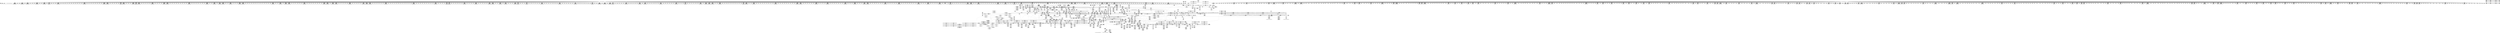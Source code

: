 digraph {
	CE0x5b734c0 [shape=record,shape=Mrecord,label="{CE0x5b734c0|__llvm_gcov_indirect_counter_increment:tmp|*SummSink*}"]
	CE0x5bebf00 [shape=record,shape=Mrecord,label="{CE0x5bebf00|56:_i8*,_:_CRE_872,873_}"]
	CE0x5be38e0 [shape=record,shape=Mrecord,label="{CE0x5be38e0|56:_i8*,_:_CRE_555,556_}"]
	CE0x5b85cb0 [shape=record,shape=Mrecord,label="{CE0x5b85cb0|56:_i8*,_:_CRE_88,96_|*MultipleSource*|Function::may_link&Arg::dir::|security/selinux/hooks.c,1769|Function::selinux_inode_unlink&Arg::dir::}"]
	CE0x5ba2cb0 [shape=record,shape=Mrecord,label="{CE0x5ba2cb0|56:_i8*,_:_CRE_908,909_}"]
	CE0x5b58360 [shape=record,shape=Mrecord,label="{CE0x5b58360|56:_i8*,_:_CRE_179,180_}"]
	CE0x5b6ad90 [shape=record,shape=Mrecord,label="{CE0x5b6ad90|56:_i8*,_:_CRE_173,174_}"]
	CE0x5bcd130 [shape=record,shape=Mrecord,label="{CE0x5bcd130|104:_%struct.inode*,_:_CRE_147,148_}"]
	CE0x5ba0450 [shape=record,shape=Mrecord,label="{CE0x5ba0450|56:_i8*,_:_CRE_870,871_}"]
	CE0x5b9fc90 [shape=record,shape=Mrecord,label="{CE0x5b9fc90|56:_i8*,_:_CRE_864,865_}"]
	CE0x5bf1ec0 [shape=record,shape=Mrecord,label="{CE0x5bf1ec0|56:_i8*,_:_CRE_932,933_}"]
	CE0x5c36440 [shape=record,shape=Mrecord,label="{CE0x5c36440|i64*_getelementptr_inbounds_(_11_x_i64_,_11_x_i64_*___llvm_gcov_ctr125,_i64_0,_i64_0)|*Constant*}"]
	CE0x5ba5510 [shape=record,shape=Mrecord,label="{CE0x5ba5510|56:_i8*,_:_CRE_907,908_}"]
	CE0x5be7310 [shape=record,shape=Mrecord,label="{CE0x5be7310|56:_i8*,_:_CRE_610,611_}"]
	CE0x5b6c820 [shape=record,shape=Mrecord,label="{CE0x5b6c820|56:_i8*,_:_CRE_472,473_}"]
	CE0x5c34540 [shape=record,shape=Mrecord,label="{CE0x5c34540|may_link:tmp26|security/selinux/hooks.c,1799|*SummSource*}"]
	CE0x5b62430 [shape=record,shape=Mrecord,label="{CE0x5b62430|get_current:tmp1|*SummSink*}"]
	CE0x5c2ea20 [shape=record,shape=Mrecord,label="{CE0x5c2ea20|get_current:bb}"]
	CE0x5bcd410 [shape=record,shape=Mrecord,label="{CE0x5bcd410|104:_%struct.inode*,_:_CRE_150,151_}"]
	CE0x5b6e6a0 [shape=record,shape=Mrecord,label="{CE0x5b6e6a0|56:_i8*,_:_CRE_544,552_|*MultipleSource*|Function::may_link&Arg::dir::|security/selinux/hooks.c,1769|Function::selinux_inode_unlink&Arg::dir::}"]
	CE0x5b742a0 [shape=record,shape=Mrecord,label="{CE0x5b742a0|56:_i8*,_:_CRE_202,203_}"]
	CE0x5ba4eb0 [shape=record,shape=Mrecord,label="{CE0x5ba4eb0|56:_i8*,_:_CRE_901,902_}"]
	CE0x5bed330 [shape=record,shape=Mrecord,label="{CE0x5bed330|56:_i8*,_:_CRE_891,892_}"]
	CE0x5b7ca90 [shape=record,shape=Mrecord,label="{CE0x5b7ca90|_ret_i32_%call,_!dbg_!27714|security/selinux/hooks.c,2774|*SummSink*}"]
	CE0x5c23250 [shape=record,shape=Mrecord,label="{CE0x5c23250|may_link:sid10|security/selinux/hooks.c,1797}"]
	CE0x5b669e0 [shape=record,shape=Mrecord,label="{CE0x5b669e0|GLOBAL:may_link|*Constant*|*SummSink*}"]
	CE0x5c21300 [shape=record,shape=Mrecord,label="{CE0x5c21300|may_link:tmp22|security/selinux/hooks.c,1797}"]
	CE0x5bea260 [shape=record,shape=Mrecord,label="{CE0x5bea260|56:_i8*,_:_CRE_768,776_|*MultipleSource*|*LoadInst*|security/selinux/hooks.c,1770|security/selinux/hooks.c,1770}"]
	CE0x5bf7e40 [shape=record,shape=Mrecord,label="{CE0x5bf7e40|28:_i32,_:_CRE_70,71_}"]
	CE0x5bf5890 [shape=record,shape=Mrecord,label="{CE0x5bf5890|28:_i32,_:_CRE_18,19_}"]
	CE0x5bf6c60 [shape=record,shape=Mrecord,label="{CE0x5bf6c60|28:_i32,_:_CRE_51,52_}"]
	CE0x5b793e0 [shape=record,shape=Mrecord,label="{CE0x5b793e0|_call_void_mcount()_#3|*SummSource*}"]
	CE0x5c328e0 [shape=record,shape=Mrecord,label="{CE0x5c328e0|may_link:sclass|security/selinux/hooks.c,1797|*SummSource*}"]
	CE0x5b5f3b0 [shape=record,shape=Mrecord,label="{CE0x5b5f3b0|__llvm_gcov_indirect_counter_increment:bb|*SummSink*}"]
	CE0x5c77490 [shape=record,shape=Mrecord,label="{CE0x5c77490|GLOBAL:current_task|Global_var:current_task}"]
	"CONST[source:0(mediator),value:2(dynamic)][purpose:{subject}][SnkIdx:0]"
	CE0x5c34b90 [shape=record,shape=Mrecord,label="{CE0x5c34b90|may_link:tmp27|security/selinux/hooks.c,1799|*SummSink*}"]
	CE0x5c091b0 [shape=record,shape=Mrecord,label="{CE0x5c091b0|avc_has_perm:entry|*SummSink*}"]
	"CONST[source:1(input),value:2(dynamic)][purpose:{object}][SrcIdx:12]"
	CE0x5c13990 [shape=record,shape=Mrecord,label="{CE0x5c13990|current_sid:tmp18|security/selinux/hooks.c,218}"]
	CE0x5bcc200 [shape=record,shape=Mrecord,label="{CE0x5bcc200|104:_%struct.inode*,_:_CRE_92,93_}"]
	CE0x5b73770 [shape=record,shape=Mrecord,label="{CE0x5b73770|__llvm_gcov_indirect_counter_increment:tmp1|*SummSource*}"]
	CE0x5b9aa50 [shape=record,shape=Mrecord,label="{CE0x5b9aa50|56:_i8*,_:_CRE_586,587_}"]
	CE0x5bd4700 [shape=record,shape=Mrecord,label="{CE0x5bd4700|104:_%struct.inode*,_:_CRE_307,308_}"]
	CE0x5bdb8f0 [shape=record,shape=Mrecord,label="{CE0x5bdb8f0|56:_i8*,_:_CRE_262,263_}"]
	CE0x5c21e40 [shape=record,shape=Mrecord,label="{CE0x5c21e40|may_link:av.0|*SummSink*}"]
	CE0x5bd9ac0 [shape=record,shape=Mrecord,label="{CE0x5bd9ac0|i64**_getelementptr_inbounds_(_4_x_i64*_,_4_x_i64*_*___llvm_gcda_edge_table220,_i64_0,_i64_1)|*Constant*}"]
	CE0x5bea090 [shape=record,shape=Mrecord,label="{CE0x5bea090|56:_i8*,_:_CRE_760,768_|*MultipleSource*|*LoadInst*|security/selinux/hooks.c,1770|security/selinux/hooks.c,1770}"]
	CE0x5b8c0b0 [shape=record,shape=Mrecord,label="{CE0x5b8c0b0|selinux_inode_unlink:tmp|*SummSource*}"]
	CE0x5ba52f0 [shape=record,shape=Mrecord,label="{CE0x5ba52f0|56:_i8*,_:_CRE_905,906_}"]
	CE0x5bdef20 [shape=record,shape=Mrecord,label="{CE0x5bdef20|56:_i8*,_:_CRE_312,320_|*MultipleSource*|*LoadInst*|security/selinux/hooks.c,1770|security/selinux/hooks.c,1770}"]
	CE0x5c0fd30 [shape=record,shape=Mrecord,label="{CE0x5c0fd30|may_link:tmp18|security/selinux/hooks.c,1789|*SummSink*}"]
	CE0x5b738e0 [shape=record,shape=Mrecord,label="{CE0x5b738e0|may_link:tmp1|*SummSource*}"]
	CE0x5c09670 [shape=record,shape=Mrecord,label="{CE0x5c09670|avc_has_perm:ssid|Function::avc_has_perm&Arg::ssid::|*SummSource*}"]
	CE0x5b86fe0 [shape=record,shape=Mrecord,label="{CE0x5b86fe0|56:_i8*,_:_CRE_248,249_}"]
	CE0x5c30030 [shape=record,shape=Mrecord,label="{CE0x5c30030|current_sid:call|security/selinux/hooks.c,218|*SummSink*}"]
	CE0x5c0daf0 [shape=record,shape=Mrecord,label="{CE0x5c0daf0|current_sid:tmp23|security/selinux/hooks.c,218}"]
	CE0x5be7a80 [shape=record,shape=Mrecord,label="{CE0x5be7a80|56:_i8*,_:_CRE_617,618_}"]
	CE0x5bce250 [shape=record,shape=Mrecord,label="{CE0x5bce250|104:_%struct.inode*,_:_CRE_162,163_}"]
	CE0x5bec450 [shape=record,shape=Mrecord,label="{CE0x5bec450|56:_i8*,_:_CRE_877,878_}"]
	CE0x5ba8f60 [shape=record,shape=Mrecord,label="{CE0x5ba8f60|56:_i8*,_:_CRE_147,148_}"]
	CE0x5c06660 [shape=record,shape=Mrecord,label="{CE0x5c06660|i8*_getelementptr_inbounds_(_38_x_i8_,_38_x_i8_*_.str64,_i32_0,_i32_0)|*Constant*|*SummSource*}"]
	CE0x5b5ca70 [shape=record,shape=Mrecord,label="{CE0x5b5ca70|56:_i8*,_:_CRE_177,178_}"]
	CE0x5b870b0 [shape=record,shape=Mrecord,label="{CE0x5b870b0|56:_i8*,_:_CRE_249,250_}"]
	CE0x5b9db10 [shape=record,shape=Mrecord,label="{CE0x5b9db10|56:_i8*,_:_CRE_704,712_|*MultipleSource*|Function::may_link&Arg::dir::|security/selinux/hooks.c,1769|Function::selinux_inode_unlink&Arg::dir::}"]
	CE0x5be0910 [shape=record,shape=Mrecord,label="{CE0x5be0910|56:_i8*,_:_CRE_440,448_|*MultipleSource*|*LoadInst*|security/selinux/hooks.c,1770|security/selinux/hooks.c,1770}"]
	CE0x5b6a400 [shape=record,shape=Mrecord,label="{CE0x5b6a400|56:_i8*,_:_CRE_164,165_}"]
	CE0x5b9ba90 [shape=record,shape=Mrecord,label="{CE0x5b9ba90|56:_i8*,_:_CRE_606,607_}"]
	CE0x5ba4c90 [shape=record,shape=Mrecord,label="{CE0x5ba4c90|56:_i8*,_:_CRE_899,900_}"]
	CE0x5c086e0 [shape=record,shape=Mrecord,label="{CE0x5c086e0|may_link:tmp9|security/selinux/hooks.c,1778|*SummSink*}"]
	CE0x5c35060 [shape=record,shape=Mrecord,label="{CE0x5c35060|current_sid:if.end|*SummSink*}"]
	CE0x5be5770 [shape=record,shape=Mrecord,label="{CE0x5be5770|56:_i8*,_:_CRE_584,585_}"]
	CE0x5be2180 [shape=record,shape=Mrecord,label="{CE0x5be2180|56:_i8*,_:_CRE_552,553_}"]
	CE0x5ba1550 [shape=record,shape=Mrecord,label="{CE0x5ba1550|56:_i8*,_:_CRE_886,887_}"]
	CE0x5c0aa90 [shape=record,shape=Mrecord,label="{CE0x5c0aa90|avc_has_perm:auditdata|Function::avc_has_perm&Arg::auditdata::}"]
	CE0x5b6d000 [shape=record,shape=Mrecord,label="{CE0x5b6d000|56:_i8*,_:_CRE_480,481_}"]
	CE0x5b9e3d0 [shape=record,shape=Mrecord,label="{CE0x5b9e3d0|56:_i8*,_:_CRE_752,756_|*MultipleSource*|Function::may_link&Arg::dir::|security/selinux/hooks.c,1769|Function::selinux_inode_unlink&Arg::dir::}"]
	CE0x5c05120 [shape=record,shape=Mrecord,label="{CE0x5c05120|may_link:cond|security/selinux/hooks.c,1776|*SummSource*}"]
	CE0x5b5bfe0 [shape=record,shape=Mrecord,label="{CE0x5b5bfe0|56:_i8*,_:_CRE_164,165_}"]
	CE0x5bfaa70 [shape=record,shape=Mrecord,label="{CE0x5bfaa70|28:_i32,_:_CRE_110,111_}"]
	CE0x5bcc690 [shape=record,shape=Mrecord,label="{CE0x5bcc690|104:_%struct.inode*,_:_CRE_96,104_|*MultipleSource*|Function::may_link&Arg::dentry::|security/selinux/hooks.c,1770|Function::selinux_inode_unlink&Arg::dentry::}"]
	CE0x5be4120 [shape=record,shape=Mrecord,label="{CE0x5be4120|56:_i8*,_:_CRE_563,564_}"]
	CE0x5ba4960 [shape=record,shape=Mrecord,label="{CE0x5ba4960|56:_i8*,_:_CRE_896,897_}"]
	CE0x5b5c250 [shape=record,shape=Mrecord,label="{CE0x5b5c250|56:_i8*,_:_CRE_167,168_}"]
	CE0x5becde0 [shape=record,shape=Mrecord,label="{CE0x5becde0|56:_i8*,_:_CRE_886,887_}"]
	CE0x5b56fc0 [shape=record,shape=Mrecord,label="{CE0x5b56fc0|56:_i8*,_:_CRE_277,278_}"]
	CE0x5b5dc80 [shape=record,shape=Mrecord,label="{CE0x5b5dc80|i64_0|*Constant*}"]
	CE0x5bd6500 [shape=record,shape=Mrecord,label="{CE0x5bd6500|_ret_void|*SummSource*}"]
	CE0x5b6afb0 [shape=record,shape=Mrecord,label="{CE0x5b6afb0|56:_i8*,_:_CRE_175,176_}"]
	CE0x5b7a4e0 [shape=record,shape=Mrecord,label="{CE0x5b7a4e0|i64_1|*Constant*|*SummSink*}"]
	CE0x5c22a90 [shape=record,shape=Mrecord,label="{CE0x5c22a90|i8*_getelementptr_inbounds_(_9_x_i8_,_9_x_i8_*___func__.may_link,_i32_0,_i32_0)|*Constant*|*SummSource*}"]
	CE0x5b74780 [shape=record,shape=Mrecord,label="{CE0x5b74780|56:_i8*,_:_CRE_208,210_|*MultipleSource*|Function::may_link&Arg::dir::|security/selinux/hooks.c,1769|Function::selinux_inode_unlink&Arg::dir::}"]
	CE0x5b9a3d0 [shape=record,shape=Mrecord,label="{CE0x5b9a3d0|56:_i8*,_:_CRE_578,579_}"]
	CE0x5b8be10 [shape=record,shape=Mrecord,label="{CE0x5b8be10|56:_i8*,_:_CRE_161,162_}"]
	CE0x5bfbdb0 [shape=record,shape=Mrecord,label="{CE0x5bfbdb0|28:_i32,_:_CRE_160,168_|*MultipleSource*|*LoadInst*|security/selinux/hooks.c,1769|security/selinux/hooks.c,1769|security/selinux/hooks.c,1777}"]
	CE0x5bf2a10 [shape=record,shape=Mrecord,label="{CE0x5bf2a10|56:_i8*,_:_CRE_968,976_|*MultipleSource*|*LoadInst*|security/selinux/hooks.c,1770|security/selinux/hooks.c,1770}"]
	CE0x5b59e50 [shape=record,shape=Mrecord,label="{CE0x5b59e50|56:_i8*,_:_CRE_139,140_}"]
	CE0x5bd2ee0 [shape=record,shape=Mrecord,label="{CE0x5bd2ee0|104:_%struct.inode*,_:_CRE_232,240_|*MultipleSource*|Function::may_link&Arg::dentry::|security/selinux/hooks.c,1770|Function::selinux_inode_unlink&Arg::dentry::}"]
	CE0x5beb820 [shape=record,shape=Mrecord,label="{CE0x5beb820|56:_i8*,_:_CRE_866,867_}"]
	CE0x5be7ec0 [shape=record,shape=Mrecord,label="{CE0x5be7ec0|56:_i8*,_:_CRE_621,622_}"]
	CE0x5bd5560 [shape=record,shape=Mrecord,label="{CE0x5bd5560|may_link:tmp4|*LoadInst*|security/selinux/hooks.c,1770}"]
	CE0x5b74440 [shape=record,shape=Mrecord,label="{CE0x5b74440|56:_i8*,_:_CRE_204,205_}"]
	CE0x5bd5e90 [shape=record,shape=Mrecord,label="{CE0x5bd5e90|i32_5|*Constant*|*SummSink*}"]
	CE0x5bf5a90 [shape=record,shape=Mrecord,label="{CE0x5bf5a90|28:_i32,_:_CRE_20,21_}"]
	CE0x5b58500 [shape=record,shape=Mrecord,label="{CE0x5b58500|56:_i8*,_:_CRE_181,182_}"]
	CE0x5b9bdd0 [shape=record,shape=Mrecord,label="{CE0x5b9bdd0|56:_i8*,_:_CRE_610,611_}"]
	CE0x5c3a680 [shape=record,shape=Mrecord,label="{CE0x5c3a680|GLOBAL:lockdep_rcu_suspicious|*Constant*|*SummSink*}"]
	CE0x5bf1b90 [shape=record,shape=Mrecord,label="{CE0x5bf1b90|56:_i8*,_:_CRE_929,930_}"]
	CE0x5b6d410 [shape=record,shape=Mrecord,label="{CE0x5b6d410|56:_i8*,_:_CRE_485,486_}"]
	"CONST[source:0(mediator),value:0(static)][purpose:{operation}][SnkIdx:3]"
	CE0x5bcdff0 [shape=record,shape=Mrecord,label="{CE0x5bcdff0|104:_%struct.inode*,_:_CRE_160,161_}"]
	CE0x5b7bd40 [shape=record,shape=Mrecord,label="{CE0x5b7bd40|56:_i8*,_:_CRE_282,283_}"]
	CE0x5c055b0 [shape=record,shape=Mrecord,label="{CE0x5c055b0|may_link:conv|security/selinux/hooks.c,1776|*SummSink*}"]
	CE0x5b7d0f0 [shape=record,shape=Mrecord,label="{CE0x5b7d0f0|may_link:entry}"]
	CE0x5bfde10 [shape=record,shape=Mrecord,label="{CE0x5bfde10|i64**_getelementptr_inbounds_(_4_x_i64*_,_4_x_i64*_*___llvm_gcda_edge_table220,_i64_0,_i64_0)|*Constant*|*SummSource*}"]
	CE0x5bdcf40 [shape=record,shape=Mrecord,label="{CE0x5bdcf40|56:_i8*,_:_CRE_283,284_}"]
	CE0x5c0f6a0 [shape=record,shape=Mrecord,label="{CE0x5c0f6a0|i64**_getelementptr_inbounds_(_4_x_i64*_,_4_x_i64*_*___llvm_gcda_edge_table220,_i64_0,_i64_3)|*Constant*|*SummSource*}"]
	CE0x5b6bda0 [shape=record,shape=Mrecord,label="{CE0x5b6bda0|56:_i8*,_:_CRE_424,432_|*MultipleSource*|Function::may_link&Arg::dir::|security/selinux/hooks.c,1769|Function::selinux_inode_unlink&Arg::dir::}"]
	CE0x5be7fd0 [shape=record,shape=Mrecord,label="{CE0x5be7fd0|56:_i8*,_:_CRE_622,623_}"]
	CE0x5be81f0 [shape=record,shape=Mrecord,label="{CE0x5be81f0|56:_i8*,_:_CRE_864,865_}"]
	CE0x5bf45b0 [shape=record,shape=Mrecord,label="{CE0x5bf45b0|may_link:tmp23|security/selinux/hooks.c,1797|*SummSource*}"]
	CE0x5be3bd0 [shape=record,shape=Mrecord,label="{CE0x5be3bd0|56:_i8*,_:_CRE_558,559_}"]
	CE0x5c32590 [shape=record,shape=Mrecord,label="{CE0x5c32590|i32_4|*Constant*|*SummSink*}"]
	CE0x5bd69a0 [shape=record,shape=Mrecord,label="{CE0x5bd69a0|i64*_getelementptr_inbounds_(_14_x_i64_,_14_x_i64_*___llvm_gcov_ctr219,_i64_0,_i64_8)|*Constant*}"]
	CE0x5b73f50 [shape=record,shape=Mrecord,label="{CE0x5b73f50|current_sid:tmp2|*SummSink*}"]
	CE0x5bc55e0 [shape=record,shape=Mrecord,label="{CE0x5bc55e0|_call_void_mcount()_#3|*SummSink*}"]
	CE0x5b76270 [shape=record,shape=Mrecord,label="{CE0x5b76270|56:_i8*,_:_CRE_360,376_|*MultipleSource*|Function::may_link&Arg::dir::|security/selinux/hooks.c,1769|Function::selinux_inode_unlink&Arg::dir::}"]
	CE0x5be5550 [shape=record,shape=Mrecord,label="{CE0x5be5550|56:_i8*,_:_CRE_582,583_}"]
	CE0x5b996d0 [shape=record,shape=Mrecord,label="{CE0x5b996d0|56:_i8*,_:_CRE_562,563_}"]
	CE0x5be23a0 [shape=record,shape=Mrecord,label="{CE0x5be23a0|56:_i8*,_:_CRE_496,500_|*MultipleSource*|*LoadInst*|security/selinux/hooks.c,1770|security/selinux/hooks.c,1770}"]
	CE0x5b99e20 [shape=record,shape=Mrecord,label="{CE0x5b99e20|56:_i8*,_:_CRE_571,572_}"]
	CE0x5b657e0 [shape=record,shape=Mrecord,label="{CE0x5b657e0|may_link:dentry|Function::may_link&Arg::dentry::|*SummSource*}"]
	CE0x5bacc30 [shape=record,shape=Mrecord,label="{CE0x5bacc30|56:_i8*,_:_CRE_48,56_|*MultipleSource*|*LoadInst*|security/selinux/hooks.c,1770|security/selinux/hooks.c,1770}"]
	CE0x5bd3630 [shape=record,shape=Mrecord,label="{CE0x5bd3630|104:_%struct.inode*,_:_CRE_264,272_|*MultipleSource*|Function::may_link&Arg::dentry::|security/selinux/hooks.c,1770|Function::selinux_inode_unlink&Arg::dentry::}"]
	CE0x5c59950 [shape=record,shape=Mrecord,label="{CE0x5c59950|get_current:tmp3}"]
	CE0x5c34ff0 [shape=record,shape=Mrecord,label="{CE0x5c34ff0|current_sid:if.end|*SummSource*}"]
	CE0x5b6d820 [shape=record,shape=Mrecord,label="{CE0x5b6d820|56:_i8*,_:_CRE_500,504_|*MultipleSource*|Function::may_link&Arg::dir::|security/selinux/hooks.c,1769|Function::selinux_inode_unlink&Arg::dir::}"]
	CE0x5c15220 [shape=record,shape=Mrecord,label="{CE0x5c15220|current_sid:call4|security/selinux/hooks.c,218|*SummSource*}"]
	CE0x5c17930 [shape=record,shape=Mrecord,label="{CE0x5c17930|current_sid:security|security/selinux/hooks.c,218|*SummSource*}"]
	CE0x5bf5380 [shape=record,shape=Mrecord,label="{CE0x5bf5380|28:_i32,_:_CRE_12,13_}"]
	CE0x5b5cb40 [shape=record,shape=Mrecord,label="{CE0x5b5cb40|56:_i8*,_:_CRE_178,179_}"]
	CE0x5bd27c0 [shape=record,shape=Mrecord,label="{CE0x5bd27c0|104:_%struct.inode*,_:_CRE_219,220_}"]
	CE0x5ba9f60 [shape=record,shape=Mrecord,label="{CE0x5ba9f60|56:_i8*,_:_CRE_192,193_}"]
	CE0x5b7f9a0 [shape=record,shape=Mrecord,label="{CE0x5b7f9a0|current_sid:tobool1|security/selinux/hooks.c,218|*SummSource*}"]
	CE0x5bf3160 [shape=record,shape=Mrecord,label="{CE0x5bf3160|56:_i8*,_:_CRE_981,982_}"]
	CE0x5becbc0 [shape=record,shape=Mrecord,label="{CE0x5becbc0|56:_i8*,_:_CRE_884,885_}"]
	CE0x5be4450 [shape=record,shape=Mrecord,label="{CE0x5be4450|56:_i8*,_:_CRE_566,567_}"]
	CE0x5b74510 [shape=record,shape=Mrecord,label="{CE0x5b74510|56:_i8*,_:_CRE_205,206_}"]
	CE0x5bf9140 [shape=record,shape=Mrecord,label="{CE0x5bf9140|28:_i32,_:_CRE_89,90_}"]
	CE0x5c13e60 [shape=record,shape=Mrecord,label="{CE0x5c13e60|current_sid:tmp19|security/selinux/hooks.c,218}"]
	CE0x5b666a0 [shape=record,shape=Mrecord,label="{CE0x5b666a0|selinux_inode_unlink:call|security/selinux/hooks.c,2774}"]
	CE0x5b5f1e0 [shape=record,shape=Mrecord,label="{CE0x5b5f1e0|__llvm_gcov_indirect_counter_increment:bb}"]
	CE0x5b7c150 [shape=record,shape=Mrecord,label="{CE0x5b7c150|56:_i8*,_:_CRE_287,288_}"]
	CE0x5bdc6c0 [shape=record,shape=Mrecord,label="{CE0x5bdc6c0|56:_i8*,_:_CRE_275,276_}"]
	CE0x5b7d1b0 [shape=record,shape=Mrecord,label="{CE0x5b7d1b0|may_link:entry|*SummSource*}"]
	CE0x5c0a600 [shape=record,shape=Mrecord,label="{CE0x5c0a600|avc_has_perm:requested|Function::avc_has_perm&Arg::requested::}"]
	CE0x5ba1440 [shape=record,shape=Mrecord,label="{CE0x5ba1440|56:_i8*,_:_CRE_885,886_}"]
	CE0x5c09c70 [shape=record,shape=Mrecord,label="{CE0x5c09c70|i16_7|*Constant*}"]
	CE0x5be4ab0 [shape=record,shape=Mrecord,label="{CE0x5be4ab0|56:_i8*,_:_CRE_572,573_}"]
	CE0x5be6760 [shape=record,shape=Mrecord,label="{CE0x5be6760|56:_i8*,_:_CRE_599,600_}"]
	CE0x5bd4e40 [shape=record,shape=Mrecord,label="{CE0x5bd4e40|104:_%struct.inode*,_:_CRE_314,315_}"]
	CE0x5bf7b40 [shape=record,shape=Mrecord,label="{CE0x5bf7b40|28:_i32,_:_CRE_67,68_}"]
	CE0x5bf2680 [shape=record,shape=Mrecord,label="{CE0x5bf2680|56:_i8*,_:_CRE_952,960_|*MultipleSource*|*LoadInst*|security/selinux/hooks.c,1770|security/selinux/hooks.c,1770}"]
	CE0x5b8b6c0 [shape=record,shape=Mrecord,label="{CE0x5b8b6c0|56:_i8*,_:_CRE_152,153_}"]
	CE0x5c11510 [shape=record,shape=Mrecord,label="{CE0x5c11510|_call_void___llvm_gcov_indirect_counter_increment(i32*___llvm_gcov_global_state_pred221,_i64**_getelementptr_inbounds_(_4_x_i64*_,_4_x_i64*_*___llvm_gcda_edge_table220,_i64_0,_i64_3)),_!dbg_!27747|security/selinux/hooks.c,1789}"]
	CE0x5b9f090 [shape=record,shape=Mrecord,label="{CE0x5b9f090|56:_i8*,_:_CRE_816,824_|*MultipleSource*|Function::may_link&Arg::dir::|security/selinux/hooks.c,1769|Function::selinux_inode_unlink&Arg::dir::}"]
	CE0x5b87800 [shape=record,shape=Mrecord,label="{CE0x5b87800|56:_i8*,_:_CRE_258,259_}"]
	CE0x5c73a20 [shape=record,shape=Mrecord,label="{CE0x5c73a20|get_current:tmp}"]
	CE0x5b69a70 [shape=record,shape=Mrecord,label="{CE0x5b69a70|56:_i8*,_:_CRE_155,156_}"]
	CE0x5c105a0 [shape=record,shape=Mrecord,label="{CE0x5c105a0|may_link:tmp19|security/selinux/hooks.c,1789|*SummSink*}"]
	CE0x5ba9b20 [shape=record,shape=Mrecord,label="{CE0x5ba9b20|56:_i8*,_:_CRE_188,189_}"]
	CE0x5c04000 [shape=record,shape=Mrecord,label="{CE0x5c04000|i64_2097152|*Constant*|*SummSource*}"]
	CE0x5b8b380 [shape=record,shape=Mrecord,label="{CE0x5b8b380|56:_i8*,_:_CRE_148,149_}"]
	CE0x5c33330 [shape=record,shape=Mrecord,label="{CE0x5c33330|current_sid:land.lhs.true|*SummSource*}"]
	CE0x5ba7de0 [shape=record,shape=Mrecord,label="{CE0x5ba7de0|56:_i8*,_:_CRE_112,120_|*MultipleSource*|*LoadInst*|security/selinux/hooks.c,1770|security/selinux/hooks.c,1770}"]
	CE0x5b895c0 [shape=record,shape=Mrecord,label="{CE0x5b895c0|56:_i8*,_:_CRE_72,76_|*MultipleSource*|Function::may_link&Arg::dir::|security/selinux/hooks.c,1769|Function::selinux_inode_unlink&Arg::dir::}"]
	CE0x5b5bba0 [shape=record,shape=Mrecord,label="{CE0x5b5bba0|may_link:tmp11|security/selinux/hooks.c,1778}"]
	CE0x5c15e20 [shape=record,shape=Mrecord,label="{CE0x5c15e20|_ret_%struct.task_struct*_%tmp4,_!dbg_!27714|./arch/x86/include/asm/current.h,14|*SummSource*}"]
	CE0x5ba68e0 [shape=record,shape=Mrecord,label="{CE0x5ba68e0|56:_i8*,_:_CRE_980,981_}"]
	CE0x5ba3970 [shape=record,shape=Mrecord,label="{CE0x5ba3970|56:_i8*,_:_CRE_920,921_}"]
	CE0x5bcaa70 [shape=record,shape=Mrecord,label="{CE0x5bcaa70|i64**_getelementptr_inbounds_(_4_x_i64*_,_4_x_i64*_*___llvm_gcda_edge_table220,_i64_0,_i64_2)|*Constant*}"]
	CE0x5bf52b0 [shape=record,shape=Mrecord,label="{CE0x5bf52b0|28:_i32,_:_CRE_11,12_}"]
	CE0x5bdebf0 [shape=record,shape=Mrecord,label="{CE0x5bdebf0|56:_i8*,_:_CRE_310,311_}"]
	CE0x5be1f60 [shape=record,shape=Mrecord,label="{CE0x5be1f60|56:_i8*,_:_CRE_486,487_}"]
	CE0x5b72be0 [shape=record,shape=Mrecord,label="{CE0x5b72be0|current_sid:tobool|security/selinux/hooks.c,218}"]
	CE0x5bad4f0 [shape=record,shape=Mrecord,label="{CE0x5bad4f0|56:_i8*,_:_CRE_80,88_|*MultipleSource*|*LoadInst*|security/selinux/hooks.c,1770|security/selinux/hooks.c,1770}"]
	CE0x5c2da30 [shape=record,shape=Mrecord,label="{CE0x5c2da30|__llvm_gcov_indirect_counter_increment:tmp3|*SummSink*}"]
	CE0x5bff9c0 [shape=record,shape=Mrecord,label="{CE0x5bff9c0|_call_void___llvm_gcov_indirect_counter_increment(i32*___llvm_gcov_global_state_pred221,_i64**_getelementptr_inbounds_(_4_x_i64*_,_4_x_i64*_*___llvm_gcda_edge_table220,_i64_0,_i64_1)),_!dbg_!27742|security/selinux/hooks.c,1783}"]
	CE0x5bfb510 [shape=record,shape=Mrecord,label="{CE0x5bfb510|28:_i32,_:_CRE_120,128_|*MultipleSource*|*LoadInst*|security/selinux/hooks.c,1769|security/selinux/hooks.c,1769|security/selinux/hooks.c,1777}"]
	CE0x5be6430 [shape=record,shape=Mrecord,label="{CE0x5be6430|56:_i8*,_:_CRE_596,597_}"]
	CE0x5bdd8d0 [shape=record,shape=Mrecord,label="{CE0x5bdd8d0|56:_i8*,_:_CRE_292,293_}"]
	CE0x5c31360 [shape=record,shape=Mrecord,label="{CE0x5c31360|may_link:call11|security/selinux/hooks.c,1797}"]
	CE0x5b81030 [shape=record,shape=Mrecord,label="{CE0x5b81030|_call_void_mcount()_#3|*SummSink*}"]
	CE0x5baca70 [shape=record,shape=Mrecord,label="{CE0x5baca70|56:_i8*,_:_CRE_40,48_|*MultipleSource*|*LoadInst*|security/selinux/hooks.c,1770|security/selinux/hooks.c,1770}"]
	CE0x5b59060 [shape=record,shape=Mrecord,label="{CE0x5b59060|56:_i8*,_:_CRE_195,196_}"]
	CE0x5be1220 [shape=record,shape=Mrecord,label="{CE0x5be1220|56:_i8*,_:_CRE_474,475_}"]
	CE0x5b794b0 [shape=record,shape=Mrecord,label="{CE0x5b794b0|_call_void_mcount()_#3|*SummSink*}"]
	CE0x5bf2810 [shape=record,shape=Mrecord,label="{CE0x5bf2810|56:_i8*,_:_CRE_960,968_|*MultipleSource*|*LoadInst*|security/selinux/hooks.c,1770|security/selinux/hooks.c,1770}"]
	CE0x5b5b770 [shape=record,shape=Mrecord,label="{CE0x5b5b770|may_link:dentry|Function::may_link&Arg::dentry::}"]
	CE0x5bce840 [shape=record,shape=Mrecord,label="{CE0x5bce840|104:_%struct.inode*,_:_CRE_167,168_}"]
	CE0x5b682e0 [shape=record,shape=Mrecord,label="{CE0x5b682e0|GLOBAL:__llvm_gcov_global_state_pred221|Global_var:__llvm_gcov_global_state_pred221}"]
	CE0x5be9040 [shape=record,shape=Mrecord,label="{CE0x5be9040|56:_i8*,_:_CRE_684,688_|*MultipleSource*|*LoadInst*|security/selinux/hooks.c,1770|security/selinux/hooks.c,1770}"]
	CE0x5b89c00 [shape=record,shape=Mrecord,label="{CE0x5b89c00|i64*_getelementptr_inbounds_(_14_x_i64_,_14_x_i64_*___llvm_gcov_ctr219,_i64_0,_i64_3)|*Constant*|*SummSource*}"]
	CE0x5bc6bc0 [shape=record,shape=Mrecord,label="{CE0x5bc6bc0|i64*_getelementptr_inbounds_(_2_x_i64_,_2_x_i64_*___llvm_gcov_ctr98,_i64_0,_i64_0)|*Constant*|*SummSource*}"]
	CE0x5beb650 [shape=record,shape=Mrecord,label="{CE0x5beb650|56:_i8*,_:_CRE_865,866_}"]
	CE0x5bf55f0 [shape=record,shape=Mrecord,label="{CE0x5bf55f0|28:_i32,_:_CRE_15,16_}"]
	CE0x5b9d790 [shape=record,shape=Mrecord,label="{CE0x5b9d790|56:_i8*,_:_CRE_688,692_|*MultipleSource*|Function::may_link&Arg::dir::|security/selinux/hooks.c,1769|Function::selinux_inode_unlink&Arg::dir::}"]
	CE0x5c14ac0 [shape=record,shape=Mrecord,label="{CE0x5c14ac0|current_sid:tmp20|security/selinux/hooks.c,218|*SummSink*}"]
	CE0x5b59450 [shape=record,shape=Mrecord,label="{CE0x5b59450|current_sid:if.then|*SummSink*}"]
	CE0x5bcdd90 [shape=record,shape=Mrecord,label="{CE0x5bcdd90|104:_%struct.inode*,_:_CRE_158,159_}"]
	CE0x5ba1330 [shape=record,shape=Mrecord,label="{CE0x5ba1330|56:_i8*,_:_CRE_884,885_}"]
	CE0x5c0a2c0 [shape=record,shape=Mrecord,label="{CE0x5c0a2c0|avc_has_perm:tclass|Function::avc_has_perm&Arg::tclass::|*SummSource*}"]
	CE0x5b73fc0 [shape=record,shape=Mrecord,label="{CE0x5b73fc0|current_sid:tmp3}"]
	CE0x5ba7530 [shape=record,shape=Mrecord,label="{CE0x5ba7530|may_link:tmp2|*LoadInst*|security/selinux/hooks.c,1769|*SummSource*}"]
	CE0x5bf9940 [shape=record,shape=Mrecord,label="{CE0x5bf9940|28:_i32,_:_CRE_97,98_}"]
	CE0x5c14360 [shape=record,shape=Mrecord,label="{CE0x5c14360|current_sid:tmp19|security/selinux/hooks.c,218|*SummSource*}"]
	CE0x5babff0 [shape=record,shape=Mrecord,label="{CE0x5babff0|_call_void___llvm_gcov_indirect_counter_increment(i32*___llvm_gcov_global_state_pred221,_i64**_getelementptr_inbounds_(_4_x_i64*_,_4_x_i64*_*___llvm_gcda_edge_table220,_i64_0,_i64_2)),_!dbg_!27745|security/selinux/hooks.c,1786|*SummSink*}"]
	CE0x5bdd380 [shape=record,shape=Mrecord,label="{CE0x5bdd380|56:_i8*,_:_CRE_287,288_}"]
	CE0x5bd93f0 [shape=record,shape=Mrecord,label="{CE0x5bd93f0|__llvm_gcov_indirect_counter_increment:entry|*SummSink*}"]
	CE0x5c219c0 [shape=record,shape=Mrecord,label="{CE0x5c219c0|i32_2048|*Constant*|*SummSource*}"]
	CE0x5bd92a0 [shape=record,shape=Mrecord,label="{CE0x5bd92a0|__llvm_gcov_indirect_counter_increment:entry|*SummSource*}"]
	CE0x5bccd20 [shape=record,shape=Mrecord,label="{CE0x5bccd20|104:_%struct.inode*,_:_CRE_145,146_}"]
	CE0x5b808c0 [shape=record,shape=Mrecord,label="{CE0x5b808c0|current_sid:tmp14|security/selinux/hooks.c,218|*SummSource*}"]
	CE0x5b9c1e0 [shape=record,shape=Mrecord,label="{CE0x5b9c1e0|56:_i8*,_:_CRE_615,616_}"]
	CE0x5ba1dd0 [shape=record,shape=Mrecord,label="{CE0x5ba1dd0|56:_i8*,_:_CRE_894,895_}"]
	CE0x5bfb620 [shape=record,shape=Mrecord,label="{CE0x5bfb620|28:_i32,_:_CRE_128,136_|*MultipleSource*|*LoadInst*|security/selinux/hooks.c,1769|security/selinux/hooks.c,1769|security/selinux/hooks.c,1777}"]
	CE0x5c228f0 [shape=record,shape=Mrecord,label="{CE0x5c228f0|i8*_getelementptr_inbounds_(_9_x_i8_,_9_x_i8_*___func__.may_link,_i32_0,_i32_0)|*Constant*}"]
	CE0x5c10470 [shape=record,shape=Mrecord,label="{CE0x5c10470|may_link:tmp19|security/selinux/hooks.c,1789|*SummSource*}"]
	CE0x5b58ec0 [shape=record,shape=Mrecord,label="{CE0x5b58ec0|56:_i8*,_:_CRE_193,194_}"]
	CE0x5bfaeb0 [shape=record,shape=Mrecord,label="{CE0x5bfaeb0|28:_i32,_:_CRE_114,115_}"]
	CE0x5b59f30 [shape=record,shape=Mrecord,label="{CE0x5b59f30|56:_i8*,_:_CRE_141,142_}"]
	CE0x5c11a90 [shape=record,shape=Mrecord,label="{CE0x5c11a90|_call_void___llvm_gcov_indirect_counter_increment(i32*___llvm_gcov_global_state_pred221,_i64**_getelementptr_inbounds_(_4_x_i64*_,_4_x_i64*_*___llvm_gcda_edge_table220,_i64_0,_i64_3)),_!dbg_!27747|security/selinux/hooks.c,1789|*SummSink*}"]
	CE0x5c06ef0 [shape=record,shape=Mrecord,label="{CE0x5c06ef0|may_link:sid4|security/selinux/hooks.c,1777|*SummSink*}"]
	CE0x5b865f0 [shape=record,shape=Mrecord,label="{CE0x5b865f0|GLOBAL:__llvm_gcov_ctr125|Global_var:__llvm_gcov_ctr125|*SummSink*}"]
	CE0x5ba2100 [shape=record,shape=Mrecord,label="{CE0x5ba2100|56:_i8*,_:_CRE_897,898_}"]
	CE0x5c392a0 [shape=record,shape=Mrecord,label="{CE0x5c392a0|current_sid:tmp16|security/selinux/hooks.c,218|*SummSource*}"]
	CE0x5be7640 [shape=record,shape=Mrecord,label="{CE0x5be7640|56:_i8*,_:_CRE_613,614_}"]
	"CONST[source:0(mediator),value:0(static)][purpose:{operation}][SnkIdx:7]"
	CE0x5b6b1d0 [shape=record,shape=Mrecord,label="{CE0x5b6b1d0|56:_i8*,_:_CRE_177,178_}"]
	CE0x5be95b0 [shape=record,shape=Mrecord,label="{CE0x5be95b0|56:_i8*,_:_CRE_704,712_|*MultipleSource*|*LoadInst*|security/selinux/hooks.c,1770|security/selinux/hooks.c,1770}"]
	CE0x5c15bb0 [shape=record,shape=Mrecord,label="{CE0x5c15bb0|get_current:entry|*SummSource*}"]
	CE0x5b99210 [shape=record,shape=Mrecord,label="{CE0x5b99210|56:_i8*,_:_CRE_555,556_}"]
	CE0x5b7b380 [shape=record,shape=Mrecord,label="{CE0x5b7b380|_ret_i32_%retval.0,_!dbg_!27757|security/selinux/hooks.c,1799|*SummSink*}"]
	CE0x5c083d0 [shape=record,shape=Mrecord,label="{CE0x5c083d0|i64_0|*Constant*|*SummSource*}"]
	CE0x5b56b10 [shape=record,shape=Mrecord,label="{CE0x5b56b10|56:_i8*,_:_CRE_271,272_}"]
	CE0x5b85b00 [shape=record,shape=Mrecord,label="{CE0x5b85b00|56:_i8*,_:_CRE_80,88_|*MultipleSource*|Function::may_link&Arg::dir::|security/selinux/hooks.c,1769|Function::selinux_inode_unlink&Arg::dir::}"]
	CE0x5b881f0 [shape=record,shape=Mrecord,label="{CE0x5b881f0|may_link:call|security/selinux/hooks.c,1765}"]
	CE0x5c0f350 [shape=record,shape=Mrecord,label="{CE0x5c0f350|i64**_getelementptr_inbounds_(_4_x_i64*_,_4_x_i64*_*___llvm_gcda_edge_table220,_i64_0,_i64_3)|*Constant*}"]
	CE0x5bda330 [shape=record,shape=Mrecord,label="{CE0x5bda330|56:_i8*,_:_CRE_242,243_}"]
	CE0x5bf3490 [shape=record,shape=Mrecord,label="{CE0x5bf3490|may_link:tmp5|security/selinux/hooks.c,1770}"]
	CE0x5b6ac80 [shape=record,shape=Mrecord,label="{CE0x5b6ac80|56:_i8*,_:_CRE_172,173_}"]
	CE0x5b562f0 [shape=record,shape=Mrecord,label="{CE0x5b562f0|56:_i8*,_:_CRE_261,262_}"]
	CE0x5c354e0 [shape=record,shape=Mrecord,label="{CE0x5c354e0|current_sid:tmp|*SummSource*}"]
	CE0x5b9b750 [shape=record,shape=Mrecord,label="{CE0x5b9b750|56:_i8*,_:_CRE_602,603_}"]
	CE0x5c0f780 [shape=record,shape=Mrecord,label="{CE0x5c0f780|i64*_getelementptr_inbounds_(_14_x_i64_,_14_x_i64_*___llvm_gcov_ctr219,_i64_0,_i64_10)|*Constant*}"]
	CE0x6e79370 [shape=record,shape=Mrecord,label="{CE0x6e79370|i64*_getelementptr_inbounds_(_2_x_i64_,_2_x_i64_*___llvm_gcov_ctr222,_i64_0,_i64_1)|*Constant*|*SummSink*}"]
	CE0x5b6a1e0 [shape=record,shape=Mrecord,label="{CE0x5b6a1e0|56:_i8*,_:_CRE_162,163_}"]
	CE0x5bde150 [shape=record,shape=Mrecord,label="{CE0x5bde150|56:_i8*,_:_CRE_300,301_}"]
	CE0x5ba1220 [shape=record,shape=Mrecord,label="{CE0x5ba1220|56:_i8*,_:_CRE_883,884_}"]
	CE0x5be70f0 [shape=record,shape=Mrecord,label="{CE0x5be70f0|56:_i8*,_:_CRE_608,609_}"]
	CE0x5bf9eb0 [shape=record,shape=Mrecord,label="{CE0x5bf9eb0|28:_i32,_:_CRE_102,103_}"]
	CE0x5be0ae0 [shape=record,shape=Mrecord,label="{CE0x5be0ae0|56:_i8*,_:_CRE_448,456_|*MultipleSource*|*LoadInst*|security/selinux/hooks.c,1770|security/selinux/hooks.c,1770}"]
	CE0x5b7c080 [shape=record,shape=Mrecord,label="{CE0x5b7c080|56:_i8*,_:_CRE_286,287_}"]
	CE0x5bf2be0 [shape=record,shape=Mrecord,label="{CE0x5bf2be0|56:_i8*,_:_CRE_977,978_}"]
	CE0x5c31a30 [shape=record,shape=Mrecord,label="{CE0x5c31a30|i64*_getelementptr_inbounds_(_11_x_i64_,_11_x_i64_*___llvm_gcov_ctr125,_i64_0,_i64_8)|*Constant*|*SummSource*}"]
	CE0x5ba95c0 [shape=record,shape=Mrecord,label="{CE0x5ba95c0|56:_i8*,_:_CRE_153,154_}"]
	CE0x5c053e0 [shape=record,shape=Mrecord,label="{CE0x5c053e0|i32_8388608|*Constant*|*SummSource*}"]
	CE0x5ba3310 [shape=record,shape=Mrecord,label="{CE0x5ba3310|56:_i8*,_:_CRE_914,915_}"]
	CE0x5bffd40 [shape=record,shape=Mrecord,label="{CE0x5bffd40|_call_void___llvm_gcov_indirect_counter_increment(i32*___llvm_gcov_global_state_pred221,_i64**_getelementptr_inbounds_(_4_x_i64*_,_4_x_i64*_*___llvm_gcda_edge_table220,_i64_0,_i64_1)),_!dbg_!27742|security/selinux/hooks.c,1783|*SummSink*}"]
	CE0x5b6d0d0 [shape=record,shape=Mrecord,label="{CE0x5b6d0d0|56:_i8*,_:_CRE_481,482_}"]
	CE0x5bd3e80 [shape=record,shape=Mrecord,label="{CE0x5bd3e80|104:_%struct.inode*,_:_CRE_296,304_|*MultipleSource*|Function::may_link&Arg::dentry::|security/selinux/hooks.c,1770|Function::selinux_inode_unlink&Arg::dentry::}"]
	CE0x5b9b270 [shape=record,shape=Mrecord,label="{CE0x5b9b270|56:_i8*,_:_CRE_596,597_}"]
	CE0x5bd28f0 [shape=record,shape=Mrecord,label="{CE0x5bd28f0|104:_%struct.inode*,_:_CRE_220,221_}"]
	CE0x5b5dba0 [shape=record,shape=Mrecord,label="{CE0x5b5dba0|i64_3|*Constant*|*SummSink*}"]
	CE0x5bdce30 [shape=record,shape=Mrecord,label="{CE0x5bdce30|56:_i8*,_:_CRE_282,283_}"]
	CE0x5b71b80 [shape=record,shape=Mrecord,label="{CE0x5b71b80|may_link:sw.default|*SummSink*}"]
	CE0x5be7860 [shape=record,shape=Mrecord,label="{CE0x5be7860|56:_i8*,_:_CRE_615,616_}"]
	CE0x5bf9c40 [shape=record,shape=Mrecord,label="{CE0x5bf9c40|28:_i32,_:_CRE_100,101_}"]
	CE0x5c13050 [shape=record,shape=Mrecord,label="{CE0x5c13050|i64*_getelementptr_inbounds_(_11_x_i64_,_11_x_i64_*___llvm_gcov_ctr125,_i64_0,_i64_9)|*Constant*|*SummSource*}"]
	CE0x5bdd490 [shape=record,shape=Mrecord,label="{CE0x5bdd490|56:_i8*,_:_CRE_288,289_}"]
	CE0x5bf5450 [shape=record,shape=Mrecord,label="{CE0x5bf5450|28:_i32,_:_CRE_13,14_}"]
	CE0x5b9d410 [shape=record,shape=Mrecord,label="{CE0x5b9d410|56:_i8*,_:_CRE_680,684_|*MultipleSource*|Function::may_link&Arg::dir::|security/selinux/hooks.c,1769|Function::selinux_inode_unlink&Arg::dir::}"]
	CE0x5c22690 [shape=record,shape=Mrecord,label="{CE0x5c22690|GLOBAL:printk|*Constant*|*SummSource*}"]
	CE0x5be4670 [shape=record,shape=Mrecord,label="{CE0x5be4670|56:_i8*,_:_CRE_568,569_}"]
	CE0x5c0a6e0 [shape=record,shape=Mrecord,label="{CE0x5c0a6e0|avc_has_perm:requested|Function::avc_has_perm&Arg::requested::|*SummSource*}"]
	CE0x5bd4be0 [shape=record,shape=Mrecord,label="{CE0x5bd4be0|104:_%struct.inode*,_:_CRE_312,313_}"]
	CE0x5b74920 [shape=record,shape=Mrecord,label="{CE0x5b74920|56:_i8*,_:_CRE_216,224_|*MultipleSource*|Function::may_link&Arg::dir::|security/selinux/hooks.c,1769|Function::selinux_inode_unlink&Arg::dir::}"]
	CE0x5bdd5a0 [shape=record,shape=Mrecord,label="{CE0x5bdd5a0|56:_i8*,_:_CRE_289,290_}"]
	CE0x5b87660 [shape=record,shape=Mrecord,label="{CE0x5b87660|56:_i8*,_:_CRE_256,257_}"]
	CE0x5bed110 [shape=record,shape=Mrecord,label="{CE0x5bed110|56:_i8*,_:_CRE_889,890_}"]
	CE0x5b9a300 [shape=record,shape=Mrecord,label="{CE0x5b9a300|56:_i8*,_:_CRE_577,578_}"]
	CE0x5bcf840 [shape=record,shape=Mrecord,label="{CE0x5bcf840|104:_%struct.inode*,_:_CRE_179,180_}"]
	CE0x5badc10 [shape=record,shape=Mrecord,label="{CE0x5badc10|56:_i8*,_:_CRE_0,2_|*MultipleSource*|*LoadInst*|security/selinux/hooks.c,1770|security/selinux/hooks.c,1770}"]
	CE0x5b73450 [shape=record,shape=Mrecord,label="{CE0x5b73450|__llvm_gcov_indirect_counter_increment:tmp|*SummSource*}"]
	CE0x5c16ff0 [shape=record,shape=Mrecord,label="{CE0x5c16ff0|i32_22|*Constant*}"]
	CE0x5bdc060 [shape=record,shape=Mrecord,label="{CE0x5bdc060|56:_i8*,_:_CRE_269,270_}"]
	CE0x5c32070 [shape=record,shape=Mrecord,label="{CE0x5c32070|__llvm_gcov_indirect_counter_increment:tmp6|*SummSource*}"]
	CE0x5b727d0 [shape=record,shape=Mrecord,label="{CE0x5b727d0|GLOBAL:current_sid|*Constant*}"]
	CE0x5ba94b0 [shape=record,shape=Mrecord,label="{CE0x5ba94b0|56:_i8*,_:_CRE_152,153_}"]
	CE0x5ba0370 [shape=record,shape=Mrecord,label="{CE0x5ba0370|56:_i8*,_:_CRE_869,870_}"]
	CE0x5b801a0 [shape=record,shape=Mrecord,label="{CE0x5b801a0|i64_1|*Constant*}"]
	CE0x5b6b9f0 [shape=record,shape=Mrecord,label="{CE0x5b6b9f0|56:_i8*,_:_CRE_408,416_|*MultipleSource*|Function::may_link&Arg::dir::|security/selinux/hooks.c,1769|Function::selinux_inode_unlink&Arg::dir::}"]
	CE0x5bab060 [shape=record,shape=Mrecord,label="{CE0x5bab060|56:_i8*,_:_CRE_240,241_}"]
	CE0x5c2f460 [shape=record,shape=Mrecord,label="{CE0x5c2f460|get_current:bb|*SummSink*}"]
	CE0x5b5be40 [shape=record,shape=Mrecord,label="{CE0x5b5be40|56:_i8*,_:_CRE_162,163_}"]
	CE0x5bfc7b0 [shape=record,shape=Mrecord,label="{CE0x5bfc7b0|may_link:tmp7|security/selinux/hooks.c,1777}"]
	CE0x5b665f0 [shape=record,shape=Mrecord,label="{CE0x5b665f0|104:_%struct.inode*,_:_CRE_40,48_|*MultipleSource*|Function::may_link&Arg::dentry::|security/selinux/hooks.c,1770|Function::selinux_inode_unlink&Arg::dentry::}"]
	"CONST[source:0(mediator),value:2(dynamic)][purpose:{object}][SnkIdx:5]"
	CE0x5bab280 [shape=record,shape=Mrecord,label="{CE0x5bab280|56:_i8*,_:_CRE_212,216_|*MultipleSource*|*LoadInst*|security/selinux/hooks.c,1770|security/selinux/hooks.c,1770}"]
	CE0x5b62ee0 [shape=record,shape=Mrecord,label="{CE0x5b62ee0|_call_void_mcount()_#3}"]
	"CONST[source:0(mediator),value:0(static)][purpose:{operation}][SrcIdx:4]"
	CE0x5b5a7f0 [shape=record,shape=Mrecord,label="{CE0x5b5a7f0|_ret_i32_%tmp24,_!dbg_!27742|security/selinux/hooks.c,220|*SummSource*}"]
	CE0x5b62d70 [shape=record,shape=Mrecord,label="{CE0x5b62d70|get_current:tmp1}"]
	CE0x5bf9340 [shape=record,shape=Mrecord,label="{CE0x5bf9340|28:_i32,_:_CRE_91,92_}"]
	CE0x5b73e70 [shape=record,shape=Mrecord,label="{CE0x5b73e70|current_sid:tmp2}"]
	CE0x5ba5620 [shape=record,shape=Mrecord,label="{CE0x5ba5620|56:_i8*,_:_CRE_908,909_}"]
	CE0x5bd0420 [shape=record,shape=Mrecord,label="{CE0x5bd0420|104:_%struct.inode*,_:_CRE_189,190_}"]
	CE0x5bff2a0 [shape=record,shape=Mrecord,label="{CE0x5bff2a0|i32_2|*Constant*}"]
	CE0x5bc5570 [shape=record,shape=Mrecord,label="{CE0x5bc5570|_call_void_mcount()_#3|*SummSource*}"]
	CE0x5b79a10 [shape=record,shape=Mrecord,label="{CE0x5b79a10|may_link:sw.bb8|*SummSink*}"]
	CE0x5ba9c30 [shape=record,shape=Mrecord,label="{CE0x5ba9c30|56:_i8*,_:_CRE_189,190_}"]
	CE0x5c15970 [shape=record,shape=Mrecord,label="{CE0x5c15970|GLOBAL:get_current|*Constant*|*SummSink*}"]
	CE0x5c366f0 [shape=record,shape=Mrecord,label="{CE0x5c366f0|i64*_getelementptr_inbounds_(_11_x_i64_,_11_x_i64_*___llvm_gcov_ctr125,_i64_0,_i64_0)|*Constant*|*SummSink*}"]
	CE0x5bfab80 [shape=record,shape=Mrecord,label="{CE0x5bfab80|28:_i32,_:_CRE_111,112_}"]
	CE0x5bd5c10 [shape=record,shape=Mrecord,label="{CE0x5bd5c10|may_link:tmp3|security/selinux/hooks.c,1769|*SummSink*}"]
	CE0x5be6320 [shape=record,shape=Mrecord,label="{CE0x5be6320|56:_i8*,_:_CRE_595,596_}"]
	CE0x5bc6d00 [shape=record,shape=Mrecord,label="{CE0x5bc6d00|get_current:tmp|*SummSource*}"]
	CE0x5b7c730 [shape=record,shape=Mrecord,label="{CE0x5b7c730|_ret_i32_%call,_!dbg_!27714|security/selinux/hooks.c,2774}"]
	CE0x5b758b0 [shape=record,shape=Mrecord,label="{CE0x5b758b0|56:_i8*,_:_CRE_311,312_}"]
	CE0x5b65b60 [shape=record,shape=Mrecord,label="{CE0x5b65b60|i32_1|*Constant*}"]
	CE0x5c03400 [shape=record,shape=Mrecord,label="{CE0x5c03400|i8_10|*Constant*|*SummSource*}"]
	CE0x5bf7a40 [shape=record,shape=Mrecord,label="{CE0x5bf7a40|28:_i32,_:_CRE_66,67_}"]
	CE0x5be5330 [shape=record,shape=Mrecord,label="{CE0x5be5330|56:_i8*,_:_CRE_580,581_}"]
	CE0x5be6cb0 [shape=record,shape=Mrecord,label="{CE0x5be6cb0|56:_i8*,_:_CRE_604,605_}"]
	CE0x5bda490 [shape=record,shape=Mrecord,label="{CE0x5bda490|56:_i8*,_:_CRE_244,245_}"]
	CE0x5c39550 [shape=record,shape=Mrecord,label="{CE0x5c39550|i8_1|*Constant*}"]
	CE0x5bfa520 [shape=record,shape=Mrecord,label="{CE0x5bfa520|28:_i32,_:_CRE_105,106_}"]
	CE0x5c08a40 [shape=record,shape=Mrecord,label="{CE0x5c08a40|may_link:call5|security/selinux/hooks.c,1777|*SummSink*}"]
	CE0x5bdbf50 [shape=record,shape=Mrecord,label="{CE0x5bdbf50|56:_i8*,_:_CRE_268,269_}"]
	CE0x5ba61d0 [shape=record,shape=Mrecord,label="{CE0x5ba61d0|56:_i8*,_:_CRE_919,920_}"]
	CE0x5bec890 [shape=record,shape=Mrecord,label="{CE0x5bec890|56:_i8*,_:_CRE_881,882_}"]
	CE0x5b65260 [shape=record,shape=Mrecord,label="{CE0x5b65260|selinux_inode_unlink:tmp1|*SummSource*}"]
	CE0x5b621a0 [shape=record,shape=Mrecord,label="{CE0x5b621a0|selinux_inode_unlink:tmp1|*SummSink*}"]
	CE0x5bd40a0 [shape=record,shape=Mrecord,label="{CE0x5bd40a0|104:_%struct.inode*,_:_CRE_304,305_}"]
	CE0x5bde9d0 [shape=record,shape=Mrecord,label="{CE0x5bde9d0|56:_i8*,_:_CRE_308,309_}"]
	CE0x5be6fe0 [shape=record,shape=Mrecord,label="{CE0x5be6fe0|56:_i8*,_:_CRE_607,608_}"]
	CE0x5c20e90 [shape=record,shape=Mrecord,label="{CE0x5c20e90|i32_16777216|*Constant*|*SummSink*}"]
	CE0x5b874c0 [shape=record,shape=Mrecord,label="{CE0x5b874c0|56:_i8*,_:_CRE_254,255_}"]
	CE0x5b9cad0 [shape=record,shape=Mrecord,label="{CE0x5b9cad0|56:_i8*,_:_CRE_640,648_|*MultipleSource*|Function::may_link&Arg::dir::|security/selinux/hooks.c,1769|Function::selinux_inode_unlink&Arg::dir::}"]
	CE0x5b9cce0 [shape=record,shape=Mrecord,label="{CE0x5b9cce0|56:_i8*,_:_CRE_648,656_|*MultipleSource*|Function::may_link&Arg::dir::|security/selinux/hooks.c,1769|Function::selinux_inode_unlink&Arg::dir::}"]
	CE0x5b6a730 [shape=record,shape=Mrecord,label="{CE0x5b6a730|56:_i8*,_:_CRE_167,168_}"]
	CE0x5b5c800 [shape=record,shape=Mrecord,label="{CE0x5b5c800|56:_i8*,_:_CRE_174,175_}"]
	CE0x5bd3410 [shape=record,shape=Mrecord,label="{CE0x5bd3410|104:_%struct.inode*,_:_CRE_256,264_|*MultipleSource*|Function::may_link&Arg::dentry::|security/selinux/hooks.c,1770|Function::selinux_inode_unlink&Arg::dentry::}"]
	CE0x5b8ba00 [shape=record,shape=Mrecord,label="{CE0x5b8ba00|56:_i8*,_:_CRE_156,157_}"]
	CE0x5b4fe10 [shape=record,shape=Mrecord,label="{CE0x5b4fe10|may_link:tmp|*SummSource*}"]
	CE0x5b67f50 [shape=record,shape=Mrecord,label="{CE0x5b67f50|may_link:tmp12|security/selinux/hooks.c,1779|*SummSink*}"]
	CE0x5b74850 [shape=record,shape=Mrecord,label="{CE0x5b74850|56:_i8*,_:_CRE_212,216_|*MultipleSource*|Function::may_link&Arg::dir::|security/selinux/hooks.c,1769|Function::selinux_inode_unlink&Arg::dir::}"]
	CE0x5b6aa60 [shape=record,shape=Mrecord,label="{CE0x5b6aa60|56:_i8*,_:_CRE_170,171_}"]
	CE0x5b58840 [shape=record,shape=Mrecord,label="{CE0x5b58840|56:_i8*,_:_CRE_185,186_}"]
	CE0x5be5000 [shape=record,shape=Mrecord,label="{CE0x5be5000|56:_i8*,_:_CRE_577,578_}"]
	CE0x5bfefa0 [shape=record,shape=Mrecord,label="{CE0x5bfefa0|GLOBAL:__llvm_gcov_global_state_pred221|Global_var:__llvm_gcov_global_state_pred221|*SummSource*}"]
	CE0x5ba93a0 [shape=record,shape=Mrecord,label="{CE0x5ba93a0|56:_i8*,_:_CRE_151,152_}"]
	CE0x5b75570 [shape=record,shape=Mrecord,label="{CE0x5b75570|56:_i8*,_:_CRE_307,308_}"]
	CE0x5c32d60 [shape=record,shape=Mrecord,label="{CE0x5c32d60|__llvm_gcov_indirect_counter_increment:counter|*SummSource*}"]
	CE0x5ba4520 [shape=record,shape=Mrecord,label="{CE0x5ba4520|56:_i8*,_:_CRE_931,932_}"]
	CE0x5bdaf60 [shape=record,shape=Mrecord,label="{CE0x5bdaf60|56:_i8*,_:_CRE_253,254_}"]
	CE0x5bad330 [shape=record,shape=Mrecord,label="{CE0x5bad330|56:_i8*,_:_CRE_76,80_|*MultipleSource*|*LoadInst*|security/selinux/hooks.c,1770|security/selinux/hooks.c,1770}"]
	CE0x5c58580 [shape=record,shape=Mrecord,label="{CE0x5c58580|i64*_getelementptr_inbounds_(_2_x_i64_,_2_x_i64_*___llvm_gcov_ctr98,_i64_0,_i64_1)|*Constant*|*SummSink*}"]
	CE0x5ba1110 [shape=record,shape=Mrecord,label="{CE0x5ba1110|56:_i8*,_:_CRE_882,883_}"]
	CE0x5c0d800 [shape=record,shape=Mrecord,label="{CE0x5c0d800|current_sid:tmp22|security/selinux/hooks.c,218}"]
	"CONST[source:0(mediator),value:2(dynamic)][purpose:{object}][SnkIdx:6]"
	CE0x5bd6390 [shape=record,shape=Mrecord,label="{CE0x5bd6390|__llvm_gcov_indirect_counter_increment:counters|Function::__llvm_gcov_indirect_counter_increment&Arg::counters::|*SummSink*}"]
	CE0x5b9c040 [shape=record,shape=Mrecord,label="{CE0x5b9c040|56:_i8*,_:_CRE_613,614_}"]
	CE0x5b5da70 [shape=record,shape=Mrecord,label="{CE0x5b5da70|i64_3|*Constant*|*SummSource*}"]
	CE0x5c218a0 [shape=record,shape=Mrecord,label="{CE0x5c218a0|i32_2048|*Constant*}"]
	CE0x5c30850 [shape=record,shape=Mrecord,label="{CE0x5c30850|current_sid:land.lhs.true2}"]
	CE0x5bcfd00 [shape=record,shape=Mrecord,label="{CE0x5bcfd00|104:_%struct.inode*,_:_CRE_183,184_}"]
	CE0x5b9acc0 [shape=record,shape=Mrecord,label="{CE0x5b9acc0|56:_i8*,_:_CRE_589,590_}"]
	CE0x5bdfc60 [shape=record,shape=Mrecord,label="{CE0x5bdfc60|56:_i8*,_:_CRE_384,388_|*MultipleSource*|*LoadInst*|security/selinux/hooks.c,1770|security/selinux/hooks.c,1770}"]
	CE0x5ba3860 [shape=record,shape=Mrecord,label="{CE0x5ba3860|56:_i8*,_:_CRE_919,920_}"]
	CE0x5bf9640 [shape=record,shape=Mrecord,label="{CE0x5bf9640|28:_i32,_:_CRE_94,95_}"]
	CE0x5b6a840 [shape=record,shape=Mrecord,label="{CE0x5b6a840|56:_i8*,_:_CRE_168,169_}"]
	CE0x5ba2ed0 [shape=record,shape=Mrecord,label="{CE0x5ba2ed0|56:_i8*,_:_CRE_910,911_}"]
	CE0x5bdad40 [shape=record,shape=Mrecord,label="{CE0x5bdad40|56:_i8*,_:_CRE_251,252_}"]
	CE0x5c21d10 [shape=record,shape=Mrecord,label="{CE0x5c21d10|may_link:av.0|*SummSource*}"]
	CE0x5b9b5b0 [shape=record,shape=Mrecord,label="{CE0x5b9b5b0|56:_i8*,_:_CRE_600,601_}"]
	CE0x5ba62e0 [shape=record,shape=Mrecord,label="{CE0x5ba62e0|56:_i8*,_:_CRE_920,921_}"]
	CE0x5ba0cd0 [shape=record,shape=Mrecord,label="{CE0x5ba0cd0|56:_i8*,_:_CRE_878,879_}"]
	CE0x5b71300 [shape=record,shape=Mrecord,label="{CE0x5b71300|current_sid:entry|*SummSource*}"]
	CE0x5be2c30 [shape=record,shape=Mrecord,label="{CE0x5be2c30|56:_i8*,_:_CRE_520,528_|*MultipleSource*|*LoadInst*|security/selinux/hooks.c,1770|security/selinux/hooks.c,1770}"]
	CE0x5bd47b0 [shape=record,shape=Mrecord,label="{CE0x5bd47b0|104:_%struct.inode*,_:_CRE_308,309_}"]
	CE0x5b83640 [shape=record,shape=Mrecord,label="{CE0x5b83640|i64*_getelementptr_inbounds_(_11_x_i64_,_11_x_i64_*___llvm_gcov_ctr125,_i64_0,_i64_6)|*Constant*|*SummSink*}"]
	CE0x5bf2f80 [shape=record,shape=Mrecord,label="{CE0x5bf2f80|56:_i8*,_:_CRE_979,980_}"]
	CE0x5bdb3a0 [shape=record,shape=Mrecord,label="{CE0x5bdb3a0|56:_i8*,_:_CRE_257,258_}"]
	CE0x5bf5790 [shape=record,shape=Mrecord,label="{CE0x5bf5790|28:_i32,_:_CRE_17,18_}"]
	CE0x5b5b280 [shape=record,shape=Mrecord,label="{CE0x5b5b280|selinux_inode_unlink:dentry|Function::selinux_inode_unlink&Arg::dentry::}"]
	CE0x5bd9e40 [shape=record,shape=Mrecord,label="{CE0x5bd9e40|i64**_getelementptr_inbounds_(_4_x_i64*_,_4_x_i64*_*___llvm_gcda_edge_table220,_i64_0,_i64_1)|*Constant*|*SummSource*}"]
	CE0x5ba9290 [shape=record,shape=Mrecord,label="{CE0x5ba9290|56:_i8*,_:_CRE_150,151_}"]
	CE0x5bf8140 [shape=record,shape=Mrecord,label="{CE0x5bf8140|28:_i32,_:_CRE_73,74_}"]
	CE0x5be01d0 [shape=record,shape=Mrecord,label="{CE0x5be01d0|56:_i8*,_:_CRE_408,416_|*MultipleSource*|*LoadInst*|security/selinux/hooks.c,1770|security/selinux/hooks.c,1770}"]
	CE0x5b512b0 [shape=record,shape=Mrecord,label="{CE0x5b512b0|i64*_getelementptr_inbounds_(_2_x_i64_,_2_x_i64_*___llvm_gcov_ctr222,_i64_0,_i64_1)|*Constant*}"]
	CE0x5b5c590 [shape=record,shape=Mrecord,label="{CE0x5b5c590|56:_i8*,_:_CRE_171,172_}"]
	CE0x5bcf970 [shape=record,shape=Mrecord,label="{CE0x5bcf970|104:_%struct.inode*,_:_CRE_180,181_}"]
	CE0x5bfc5b0 [shape=record,shape=Mrecord,label="{CE0x5bfc5b0|28:_i32,_:_CRE_200,208_|*MultipleSource*|*LoadInst*|security/selinux/hooks.c,1769|security/selinux/hooks.c,1769|security/selinux/hooks.c,1777}"]
	CE0x5be2890 [shape=record,shape=Mrecord,label="{CE0x5be2890|56:_i8*,_:_CRE_508,512_|*MultipleSource*|*LoadInst*|security/selinux/hooks.c,1770|security/selinux/hooks.c,1770}"]
	CE0x5b667e0 [shape=record,shape=Mrecord,label="{CE0x5b667e0|selinux_inode_unlink:call|security/selinux/hooks.c,2774|*SummSink*}"]
	CE0x5b69da0 [shape=record,shape=Mrecord,label="{CE0x5b69da0|56:_i8*,_:_CRE_158,159_}"]
	CE0x5bf6d30 [shape=record,shape=Mrecord,label="{CE0x5bf6d30|28:_i32,_:_CRE_52,53_}"]
	CE0x5bcc430 [shape=record,shape=Mrecord,label="{CE0x5bcc430|104:_%struct.inode*,_:_CRE_94,95_}"]
	CE0x5c03d80 [shape=record,shape=Mrecord,label="{CE0x5c03d80|may_link:cond|security/selinux/hooks.c,1776}"]
	CE0x5be31a0 [shape=record,shape=Mrecord,label="{CE0x5be31a0|56:_i8*,_:_CRE_540,544_|*MultipleSource*|*LoadInst*|security/selinux/hooks.c,1770|security/selinux/hooks.c,1770}"]
	CE0x5bf5d90 [shape=record,shape=Mrecord,label="{CE0x5bf5d90|28:_i32,_:_CRE_23,24_}"]
	CE0x5bad9e0 [shape=record,shape=Mrecord,label="{CE0x5bad9e0|56:_i8*,_:_CRE_136,137_}"]
	CE0x5bcc560 [shape=record,shape=Mrecord,label="{CE0x5bcc560|104:_%struct.inode*,_:_CRE_95,96_}"]
	CE0x5b57ea0 [shape=record,shape=Mrecord,label="{CE0x5b57ea0|56:_i8*,_:_CRE_32,40_|*MultipleSource*|Function::may_link&Arg::dir::|security/selinux/hooks.c,1769|Function::selinux_inode_unlink&Arg::dir::}"]
	CE0x5bacfb0 [shape=record,shape=Mrecord,label="{CE0x5bacfb0|56:_i8*,_:_CRE_64,72_|*MultipleSource*|*LoadInst*|security/selinux/hooks.c,1770|security/selinux/hooks.c,1770}"]
	CE0x5b80b70 [shape=record,shape=Mrecord,label="{CE0x5b80b70|i1_true|*Constant*}"]
	CE0x5c200b0 [shape=record,shape=Mrecord,label="{CE0x5c200b0|i8*_getelementptr_inbounds_(_38_x_i8_,_38_x_i8_*_.str64,_i32_0,_i32_0)|*Constant*|*SummSink*}"]
	CE0x5b9c860 [shape=record,shape=Mrecord,label="{CE0x5b9c860|56:_i8*,_:_CRE_623,624_}"]
	CE0x5b75300 [shape=record,shape=Mrecord,label="{CE0x5b75300|56:_i8*,_:_CRE_304,305_}"]
	CE0x5bcf090 [shape=record,shape=Mrecord,label="{CE0x5bcf090|104:_%struct.inode*,_:_CRE_174,175_}"]
	CE0x5bf7c40 [shape=record,shape=Mrecord,label="{CE0x5bf7c40|28:_i32,_:_CRE_68,69_}"]
	CE0x5b6cd50 [shape=record,shape=Mrecord,label="{CE0x5b6cd50|56:_i8*,_:_CRE_476,477_}"]
	CE0x5b99a10 [shape=record,shape=Mrecord,label="{CE0x5b99a10|56:_i8*,_:_CRE_566,567_}"]
	CE0x5b74100 [shape=record,shape=Mrecord,label="{CE0x5b74100|56:_i8*,_:_CRE_200,201_}"]
	CE0x5b6bbe0 [shape=record,shape=Mrecord,label="{CE0x5b6bbe0|56:_i8*,_:_CRE_416,424_|*MultipleSource*|Function::may_link&Arg::dir::|security/selinux/hooks.c,1769|Function::selinux_inode_unlink&Arg::dir::}"]
	CE0x5bcc7c0 [shape=record,shape=Mrecord,label="{CE0x5bcc7c0|104:_%struct.inode*,_:_CRE_104,112_|*MultipleSource*|Function::may_link&Arg::dentry::|security/selinux/hooks.c,1770|Function::selinux_inode_unlink&Arg::dentry::}"]
	CE0x5ba7a60 [shape=record,shape=Mrecord,label="{CE0x5ba7a60|56:_i8*,_:_CRE_96,104_|*MultipleSource*|*LoadInst*|security/selinux/hooks.c,1770|security/selinux/hooks.c,1770}"]
	CE0x5be6a90 [shape=record,shape=Mrecord,label="{CE0x5be6a90|56:_i8*,_:_CRE_602,603_}"]
	CE0x5b6cba0 [shape=record,shape=Mrecord,label="{CE0x5b6cba0|56:_i8*,_:_CRE_474,475_}"]
	CE0x5b7e410 [shape=record,shape=Mrecord,label="{CE0x5b7e410|%struct.task_struct*_(%struct.task_struct**)*_asm_movq_%gs:$_1:P_,$0_,_r,im,_dirflag_,_fpsr_,_flags_|*SummSource*}"]
	CE0x5b60600 [shape=record,shape=Mrecord,label="{CE0x5b60600|56:_i8*,_:_CRE_291,292_}"]
	CE0x5be4bc0 [shape=record,shape=Mrecord,label="{CE0x5be4bc0|56:_i8*,_:_CRE_573,574_}"]
	CE0x5b69960 [shape=record,shape=Mrecord,label="{CE0x5b69960|56:_i8*,_:_CRE_154,155_}"]
	CE0x5b6d5b0 [shape=record,shape=Mrecord,label="{CE0x5b6d5b0|56:_i8*,_:_CRE_487,488_}"]
	CE0x5c36f00 [shape=record,shape=Mrecord,label="{CE0x5c36f00|i64_4|*Constant*}"]
	CE0x5bf6920 [shape=record,shape=Mrecord,label="{CE0x5bf6920|28:_i32,_:_CRE_49,50_}"]
	CE0x5b5bdb0 [shape=record,shape=Mrecord,label="{CE0x5b5bdb0|i64*_getelementptr_inbounds_(_14_x_i64_,_14_x_i64_*___llvm_gcov_ctr219,_i64_0,_i64_3)|*Constant*}"]
	CE0x5b63c60 [shape=record,shape=Mrecord,label="{CE0x5b63c60|may_link:tmp|*SummSink*}"]
	CE0x5b73370 [shape=record,shape=Mrecord,label="{CE0x5b73370|may_link:if.then|*SummSink*}"]
	CE0x5ba8d40 [shape=record,shape=Mrecord,label="{CE0x5ba8d40|56:_i8*,_:_CRE_145,146_}"]
	CE0x5b7d2e0 [shape=record,shape=Mrecord,label="{CE0x5b7d2e0|may_link:entry|*SummSink*}"]
	CE0x5c39420 [shape=record,shape=Mrecord,label="{CE0x5c39420|current_sid:tmp16|security/selinux/hooks.c,218|*SummSink*}"]
	CE0x5c10be0 [shape=record,shape=Mrecord,label="{CE0x5c10be0|may_link:tmp20|security/selinux/hooks.c,1793}"]
	CE0x5b9c520 [shape=record,shape=Mrecord,label="{CE0x5b9c520|56:_i8*,_:_CRE_619,620_}"]
	CE0x5b651f0 [shape=record,shape=Mrecord,label="{CE0x5b651f0|selinux_inode_unlink:tmp1}"]
	CE0x5bfafc0 [shape=record,shape=Mrecord,label="{CE0x5bfafc0|28:_i32,_:_CRE_115,116_}"]
	CE0x5b68480 [shape=record,shape=Mrecord,label="{CE0x5b68480|may_link:tmp13|security/selinux/hooks.c,1779|*SummSink*}"]
	CE0x5b640e0 [shape=record,shape=Mrecord,label="{CE0x5b640e0|i32_1|*Constant*|*SummSource*}"]
	CE0x5b72150 [shape=record,shape=Mrecord,label="{CE0x5b72150|may_link:sw.epilog|*SummSink*}"]
	CE0x5c11580 [shape=record,shape=Mrecord,label="{CE0x5c11580|may_link:tmp17|security/selinux/hooks.c,1786|*SummSource*}"]
	CE0x5bd0680 [shape=record,shape=Mrecord,label="{CE0x5bd0680|104:_%struct.inode*,_:_CRE_191,192_}"]
	CE0x5b878d0 [shape=record,shape=Mrecord,label="{CE0x5b878d0|56:_i8*,_:_CRE_259,260_}"]
	CE0x5bc9800 [shape=record,shape=Mrecord,label="{CE0x5bc9800|current_sid:if.then}"]
	CE0x5be80e0 [shape=record,shape=Mrecord,label="{CE0x5be80e0|56:_i8*,_:_CRE_623,624_}"]
	CE0x5b5dea0 [shape=record,shape=Mrecord,label="{CE0x5b5dea0|may_link:call|security/selinux/hooks.c,1765|*SummSink*}"]
	CE0x5b72d10 [shape=record,shape=Mrecord,label="{CE0x5b72d10|current_sid:tobool|security/selinux/hooks.c,218|*SummSink*}"]
	CE0x5c146c0 [shape=record,shape=Mrecord,label="{CE0x5c146c0|i64*_getelementptr_inbounds_(_11_x_i64_,_11_x_i64_*___llvm_gcov_ctr125,_i64_0,_i64_10)|*Constant*|*SummSink*}"]
	CE0x5be6870 [shape=record,shape=Mrecord,label="{CE0x5be6870|56:_i8*,_:_CRE_600,601_}"]
	CE0x5bdd270 [shape=record,shape=Mrecord,label="{CE0x5bdd270|56:_i8*,_:_CRE_286,287_}"]
	CE0x5b5ffa0 [shape=record,shape=Mrecord,label="{CE0x5b5ffa0|56:_i8*,_:_CRE_968,976_|*MultipleSource*|Function::may_link&Arg::dir::|security/selinux/hooks.c,1769|Function::selinux_inode_unlink&Arg::dir::}"]
	CE0x5be8ad0 [shape=record,shape=Mrecord,label="{CE0x5be8ad0|56:_i8*,_:_CRE_664,672_|*MultipleSource*|*LoadInst*|security/selinux/hooks.c,1770|security/selinux/hooks.c,1770}"]
	CE0x5bd5430 [shape=record,shape=Mrecord,label="{CE0x5bd5430|104:_%struct.inode*,_:_CRE_319,320_}"]
	CE0x5baaf50 [shape=record,shape=Mrecord,label="{CE0x5baaf50|56:_i8*,_:_CRE_207,208_}"]
	CE0x5c04c80 [shape=record,shape=Mrecord,label="{CE0x5c04c80|i64_1048576|*Constant*}"]
	CE0x5ba0560 [shape=record,shape=Mrecord,label="{CE0x5ba0560|56:_i8*,_:_CRE_871,872_}"]
	CE0x5bde6a0 [shape=record,shape=Mrecord,label="{CE0x5bde6a0|56:_i8*,_:_CRE_305,306_}"]
	CE0x5b753d0 [shape=record,shape=Mrecord,label="{CE0x5b753d0|56:_i8*,_:_CRE_305,306_}"]
	CE0x5c17390 [shape=record,shape=Mrecord,label="{CE0x5c17390|i32_22|*Constant*|*SummSource*}"]
	CE0x5bdb5c0 [shape=record,shape=Mrecord,label="{CE0x5bdb5c0|56:_i8*,_:_CRE_259,260_}"]
	CE0x5c2e420 [shape=record,shape=Mrecord,label="{CE0x5c2e420|__llvm_gcov_indirect_counter_increment:tmp6}"]
	CE0x5b50ef0 [shape=record,shape=Mrecord,label="{CE0x5b50ef0|selinux_inode_unlink:bb|*SummSource*}"]
	CE0x5b767b0 [shape=record,shape=Mrecord,label="{CE0x5b767b0|56:_i8*,_:_CRE_392,400_|*MultipleSource*|Function::may_link&Arg::dir::|security/selinux/hooks.c,1769|Function::selinux_inode_unlink&Arg::dir::}"]
	CE0x5c36270 [shape=record,shape=Mrecord,label="{CE0x5c36270|%struct.task_struct*_(%struct.task_struct**)*_asm_movq_%gs:$_1:P_,$0_,_r,im,_dirflag_,_fpsr_,_flags_}"]
	CE0x5bfac90 [shape=record,shape=Mrecord,label="{CE0x5bfac90|28:_i32,_:_CRE_112,113_}"]
	CE0x5b9e590 [shape=record,shape=Mrecord,label="{CE0x5b9e590|56:_i8*,_:_CRE_760,768_|*MultipleSource*|Function::may_link&Arg::dir::|security/selinux/hooks.c,1769|Function::selinux_inode_unlink&Arg::dir::}"]
	CE0x5bfb1e0 [shape=record,shape=Mrecord,label="{CE0x5bfb1e0|28:_i32,_:_CRE_117,118_}"]
	CE0x5bdb070 [shape=record,shape=Mrecord,label="{CE0x5bdb070|56:_i8*,_:_CRE_254,255_}"]
	CE0x5c04730 [shape=record,shape=Mrecord,label="{CE0x5c04730|may_link:tobool|security/selinux/hooks.c,1776}"]
	CE0x5c12380 [shape=record,shape=Mrecord,label="{CE0x5c12380|get_current:tmp3|*SummSource*}"]
	CE0x5b739d0 [shape=record,shape=Mrecord,label="{CE0x5b739d0|i32_1|*Constant*}"]
	CE0x5ba1880 [shape=record,shape=Mrecord,label="{CE0x5ba1880|56:_i8*,_:_CRE_889,890_}"]
	CE0x5b79bb0 [shape=record,shape=Mrecord,label="{CE0x5b79bb0|i64*_getelementptr_inbounds_(_14_x_i64_,_14_x_i64_*___llvm_gcov_ctr219,_i64_0,_i64_0)|*Constant*|*SummSource*}"]
	CE0x5bf7540 [shape=record,shape=Mrecord,label="{CE0x5bf7540|28:_i32,_:_CRE_61,62_}"]
	CE0x5b6e160 [shape=record,shape=Mrecord,label="{CE0x5b6e160|56:_i8*,_:_CRE_528,536_|*MultipleSource*|Function::may_link&Arg::dir::|security/selinux/hooks.c,1769|Function::selinux_inode_unlink&Arg::dir::}"]
	CE0x5ba5fb0 [shape=record,shape=Mrecord,label="{CE0x5ba5fb0|56:_i8*,_:_CRE_917,918_}"]
	CE0x5c0fc50 [shape=record,shape=Mrecord,label="{CE0x5c0fc50|i64*_getelementptr_inbounds_(_14_x_i64_,_14_x_i64_*___llvm_gcov_ctr219,_i64_0,_i64_10)|*Constant*|*SummSink*}"]
	CE0x5bf8d40 [shape=record,shape=Mrecord,label="{CE0x5bf8d40|28:_i32,_:_CRE_85,86_}"]
	CE0x5b9a710 [shape=record,shape=Mrecord,label="{CE0x5b9a710|56:_i8*,_:_CRE_582,583_}"]
	CE0x5ba6da0 [shape=record,shape=Mrecord,label="{CE0x5ba6da0|56:_i8*,_:_CRE_988,992_|*MultipleSource*|Function::may_link&Arg::dir::|security/selinux/hooks.c,1769|Function::selinux_inode_unlink&Arg::dir::}"]
	CE0x5bf6730 [shape=record,shape=Mrecord,label="{CE0x5bf6730|28:_i32,_:_CRE_48,49_}"]
	CE0x5bfc1b0 [shape=record,shape=Mrecord,label="{CE0x5bfc1b0|28:_i32,_:_CRE_184,192_|*MultipleSource*|*LoadInst*|security/selinux/hooks.c,1769|security/selinux/hooks.c,1769|security/selinux/hooks.c,1777}"]
	CE0x5bce380 [shape=record,shape=Mrecord,label="{CE0x5bce380|104:_%struct.inode*,_:_CRE_163,164_}"]
	CE0x5b9a980 [shape=record,shape=Mrecord,label="{CE0x5b9a980|56:_i8*,_:_CRE_585,586_}"]
	CE0x5b722f0 [shape=record,shape=Mrecord,label="{CE0x5b722f0|may_link:return|*SummSource*}"]
	CE0x5b56bb0 [shape=record,shape=Mrecord,label="{CE0x5b56bb0|56:_i8*,_:_CRE_272,273_}"]
	CE0x5c33210 [shape=record,shape=Mrecord,label="{CE0x5c33210|current_sid:land.lhs.true}"]
	CE0x5b8aec0 [shape=record,shape=Mrecord,label="{CE0x5b8aec0|__llvm_gcov_indirect_counter_increment:counter}"]
	CE0x5ba1bb0 [shape=record,shape=Mrecord,label="{CE0x5ba1bb0|56:_i8*,_:_CRE_892,893_}"]
	CE0x5bcda00 [shape=record,shape=Mrecord,label="{CE0x5bcda00|104:_%struct.inode*,_:_CRE_155,156_}"]
	CE0x5c00aa0 [shape=record,shape=Mrecord,label="{CE0x5c00aa0|i64_2|*Constant*}"]
	CE0x5b76970 [shape=record,shape=Mrecord,label="{CE0x5b76970|56:_i8*,_:_CRE_400,408_|*MultipleSource*|Function::may_link&Arg::dir::|security/selinux/hooks.c,1769|Function::selinux_inode_unlink&Arg::dir::}"]
	CE0x5bcb030 [shape=record,shape=Mrecord,label="{CE0x5bcb030|i64*_getelementptr_inbounds_(_14_x_i64_,_14_x_i64_*___llvm_gcov_ctr219,_i64_0,_i64_9)|*Constant*|*SummSink*}"]
	CE0x5b9bea0 [shape=record,shape=Mrecord,label="{CE0x5b9bea0|56:_i8*,_:_CRE_611,612_}"]
	CE0x5bdd050 [shape=record,shape=Mrecord,label="{CE0x5bdd050|56:_i8*,_:_CRE_284,285_}"]
	CE0x5bdf190 [shape=record,shape=Mrecord,label="{CE0x5bdf190|56:_i8*,_:_CRE_328,336_|*MultipleSource*|*LoadInst*|security/selinux/hooks.c,1770|security/selinux/hooks.c,1770}"]
	CE0x5c22880 [shape=record,shape=Mrecord,label="{CE0x5c22880|VOIDTB_TE_array:_GCE_.str64_private_unnamed_addr_constant_38_x_i8_c_014SELinux:_%s:_unrecognized_kind_%d_0A_00_,_align_1:_elem_0:default:}"]
	CE0x5b5e240 [shape=record,shape=Mrecord,label="{CE0x5b5e240|__llvm_gcov_indirect_counter_increment:pred|*SummSink*}"]
	CE0x5b9a8b0 [shape=record,shape=Mrecord,label="{CE0x5b9a8b0|56:_i8*,_:_CRE_584,585_}"]
	CE0x5b73ee0 [shape=record,shape=Mrecord,label="{CE0x5b73ee0|current_sid:tmp2|*SummSource*}"]
	CE0x5b89a60 [shape=record,shape=Mrecord,label="{CE0x5b89a60|may_link:tmp11|security/selinux/hooks.c,1778|*SummSource*}"]
	CE0x5bf1970 [shape=record,shape=Mrecord,label="{CE0x5bf1970|56:_i8*,_:_CRE_927,928_}"]
	CE0x5bea9a0 [shape=record,shape=Mrecord,label="{CE0x5bea9a0|56:_i8*,_:_CRE_808,816_|*MultipleSource*|*LoadInst*|security/selinux/hooks.c,1770|security/selinux/hooks.c,1770}"]
	CE0x5bd5f00 [shape=record,shape=Mrecord,label="{CE0x5bd5f00|may_link:d_inode|security/selinux/hooks.c,1770|*SummSink*}"]
	CE0x5c0e5c0 [shape=record,shape=Mrecord,label="{CE0x5c0e5c0|__llvm_gcov_indirect_counter_increment:exit|*SummSource*}"]
	CE0x5b62e10 [shape=record,shape=Mrecord,label="{CE0x5b62e10|selinux_inode_unlink:tmp3|*SummSink*}"]
	CE0x5bf1640 [shape=record,shape=Mrecord,label="{CE0x5bf1640|56:_i8*,_:_CRE_924,925_}"]
	CE0x5bec670 [shape=record,shape=Mrecord,label="{CE0x5bec670|56:_i8*,_:_CRE_879,880_}"]
	CE0x5c06dc0 [shape=record,shape=Mrecord,label="{CE0x5c06dc0|i32_3|*Constant*|*SummSink*}"]
	CE0x5c05680 [shape=record,shape=Mrecord,label="{CE0x5c05680|may_link:conv|security/selinux/hooks.c,1776}"]
	CE0x5bd01c0 [shape=record,shape=Mrecord,label="{CE0x5bd01c0|104:_%struct.inode*,_:_CRE_187,188_}"]
	CE0x5c07180 [shape=record,shape=Mrecord,label="{CE0x5c07180|may_link:tmp6|security/selinux/hooks.c,1770|*SummSink*}"]
	CE0x5b63020 [shape=record,shape=Mrecord,label="{CE0x5b63020|COLLAPSED:_GCMRE___llvm_gcov_ctr222_internal_global_2_x_i64_zeroinitializer:_elem_0:default:}"]
	CE0x5beaf10 [shape=record,shape=Mrecord,label="{CE0x5beaf10|56:_i8*,_:_CRE_832,840_|*MultipleSource*|*LoadInst*|security/selinux/hooks.c,1770|security/selinux/hooks.c,1770}"]
	CE0x5bd20a0 [shape=record,shape=Mrecord,label="{CE0x5bd20a0|104:_%struct.inode*,_:_CRE_213,214_}"]
	CE0x5ba6a70 [shape=record,shape=Mrecord,label="{CE0x5ba6a70|56:_i8*,_:_CRE_982,983_}"]
	CE0x5bd8c90 [shape=record,shape=Mrecord,label="{CE0x5bd8c90|GLOBAL:__llvm_gcov_indirect_counter_increment|*Constant*}"]
	CE0x5b741d0 [shape=record,shape=Mrecord,label="{CE0x5b741d0|56:_i8*,_:_CRE_201,202_}"]
	CE0x5b99d50 [shape=record,shape=Mrecord,label="{CE0x5b99d50|56:_i8*,_:_CRE_570,571_}"]
	CE0x5ba2ba0 [shape=record,shape=Mrecord,label="{CE0x5ba2ba0|56:_i8*,_:_CRE_907,908_}"]
	CE0x5bda900 [shape=record,shape=Mrecord,label="{CE0x5bda900|56:_i8*,_:_CRE_247,248_}"]
	CE0x5ba81b0 [shape=record,shape=Mrecord,label="{CE0x5ba81b0|56:_i8*,_:_CRE_128,136_|*MultipleSource*|*LoadInst*|security/selinux/hooks.c,1770|security/selinux/hooks.c,1770}"]
	CE0x5c0ea20 [shape=record,shape=Mrecord,label="{CE0x5c0ea20|__llvm_gcov_indirect_counter_increment:bb4|*SummSource*}"]
	CE0x5c35190 [shape=record,shape=Mrecord,label="{CE0x5c35190|current_sid:do.end}"]
	CE0x5c377d0 [shape=record,shape=Mrecord,label="{CE0x5c377d0|i64*_getelementptr_inbounds_(_11_x_i64_,_11_x_i64_*___llvm_gcov_ctr125,_i64_0,_i64_6)|*Constant*|*SummSource*}"]
	CE0x5c0f710 [shape=record,shape=Mrecord,label="{CE0x5c0f710|i64**_getelementptr_inbounds_(_4_x_i64*_,_4_x_i64*_*___llvm_gcda_edge_table220,_i64_0,_i64_3)|*Constant*|*SummSink*}"]
	CE0x5bab770 [shape=record,shape=Mrecord,label="{CE0x5bab770|56:_i8*,_:_CRE_232,236_|*MultipleSource*|*LoadInst*|security/selinux/hooks.c,1770|security/selinux/hooks.c,1770}"]
	CE0x5ba41f0 [shape=record,shape=Mrecord,label="{CE0x5ba41f0|56:_i8*,_:_CRE_928,929_}"]
	CE0x5bd3010 [shape=record,shape=Mrecord,label="{CE0x5bd3010|104:_%struct.inode*,_:_CRE_240,248_|*MultipleSource*|Function::may_link&Arg::dentry::|security/selinux/hooks.c,1770|Function::selinux_inode_unlink&Arg::dentry::}"]
	CE0x5b5da00 [shape=record,shape=Mrecord,label="{CE0x5b5da00|i64_3|*Constant*}"]
	CE0x5b7c2f0 [shape=record,shape=Mrecord,label="{CE0x5b7c2f0|56:_i8*,_:_CRE_289,290_}"]
	CE0x5b603a0 [shape=record,shape=Mrecord,label="{CE0x5b603a0|56:_i8*,_:_CRE_977,978_}"]
	CE0x5c3a8b0 [shape=record,shape=Mrecord,label="{CE0x5c3a8b0|i8*_getelementptr_inbounds_(_25_x_i8_,_25_x_i8_*_.str3,_i32_0,_i32_0)|*Constant*|*SummSink*}"]
	CE0x5b81d90 [shape=record,shape=Mrecord,label="{CE0x5b81d90|GLOBAL:__llvm_gcov_ctr125|Global_var:__llvm_gcov_ctr125}"]
	CE0x5b75710 [shape=record,shape=Mrecord,label="{CE0x5b75710|56:_i8*,_:_CRE_309,310_}"]
	CE0x5b57230 [shape=record,shape=Mrecord,label="{CE0x5b57230|56:_i8*,_:_CRE_280,281_}"]
	CE0x5bcc300 [shape=record,shape=Mrecord,label="{CE0x5bcc300|104:_%struct.inode*,_:_CRE_93,94_}"]
	CE0x5bea7d0 [shape=record,shape=Mrecord,label="{CE0x5bea7d0|56:_i8*,_:_CRE_800,804_|*MultipleSource*|*LoadInst*|security/selinux/hooks.c,1770|security/selinux/hooks.c,1770}"]
	CE0x5bcdb30 [shape=record,shape=Mrecord,label="{CE0x5bcdb30|104:_%struct.inode*,_:_CRE_156,157_}"]
	CE0x5c22700 [shape=record,shape=Mrecord,label="{CE0x5c22700|GLOBAL:printk|*Constant*|*SummSink*}"]
	CE0x5bdb6d0 [shape=record,shape=Mrecord,label="{CE0x5bdb6d0|56:_i8*,_:_CRE_260,261_}"]
	CE0x5c13250 [shape=record,shape=Mrecord,label="{CE0x5c13250|current_sid:tmp17|security/selinux/hooks.c,218}"]
	CE0x5b75a50 [shape=record,shape=Mrecord,label="{CE0x5b75a50|56:_i8*,_:_CRE_320,328_|*MultipleSource*|Function::may_link&Arg::dir::|security/selinux/hooks.c,1769|Function::selinux_inode_unlink&Arg::dir::}"]
	CE0x5b6a950 [shape=record,shape=Mrecord,label="{CE0x5b6a950|56:_i8*,_:_CRE_169,170_}"]
	CE0x5b68180 [shape=record,shape=Mrecord,label="{CE0x5b68180|may_link:tmp13|security/selinux/hooks.c,1779}"]
	CE0x5babe90 [shape=record,shape=Mrecord,label="{CE0x5babe90|_call_void___llvm_gcov_indirect_counter_increment(i32*___llvm_gcov_global_state_pred221,_i64**_getelementptr_inbounds_(_4_x_i64*_,_4_x_i64*_*___llvm_gcda_edge_table220,_i64_0,_i64_2)),_!dbg_!27745|security/selinux/hooks.c,1786|*SummSource*}"]
	CE0x5bced00 [shape=record,shape=Mrecord,label="{CE0x5bced00|104:_%struct.inode*,_:_CRE_171,172_}"]
	CE0x5bf4dc0 [shape=record,shape=Mrecord,label="{CE0x5bf4dc0|28:_i32,_:_CRE_9,10_}"]
	CE0x5bc4fe0 [shape=record,shape=Mrecord,label="{CE0x5bc4fe0|current_sid:tmp11|security/selinux/hooks.c,218|*SummSink*}"]
	CE0x5be3370 [shape=record,shape=Mrecord,label="{CE0x5be3370|56:_i8*,_:_CRE_544,552_|*MultipleSource*|*LoadInst*|security/selinux/hooks.c,1770|security/selinux/hooks.c,1770}"]
	CE0x5bcd670 [shape=record,shape=Mrecord,label="{CE0x5bcd670|104:_%struct.inode*,_:_CRE_152,153_}"]
	CE0x5be3ac0 [shape=record,shape=Mrecord,label="{CE0x5be3ac0|56:_i8*,_:_CRE_557,558_}"]
	CE0x5bd2430 [shape=record,shape=Mrecord,label="{CE0x5bd2430|104:_%struct.inode*,_:_CRE_216,217_}"]
	CE0x5b6cf30 [shape=record,shape=Mrecord,label="{CE0x5b6cf30|56:_i8*,_:_CRE_479,480_}"]
	CE0x5ba9070 [shape=record,shape=Mrecord,label="{CE0x5ba9070|56:_i8*,_:_CRE_148,149_}"]
	CE0x5bfa850 [shape=record,shape=Mrecord,label="{CE0x5bfa850|28:_i32,_:_CRE_108,109_}"]
	CE0x5b601a0 [shape=record,shape=Mrecord,label="{CE0x5b601a0|56:_i8*,_:_CRE_976,977_}"]
	CE0x5b873f0 [shape=record,shape=Mrecord,label="{CE0x5b873f0|56:_i8*,_:_CRE_253,254_}"]
	CE0x5c035e0 [shape=record,shape=Mrecord,label="{CE0x5c035e0|i8_10|*Constant*|*SummSink*}"]
	CE0x5bffc70 [shape=record,shape=Mrecord,label="{CE0x5bffc70|_call_void___llvm_gcov_indirect_counter_increment(i32*___llvm_gcov_global_state_pred221,_i64**_getelementptr_inbounds_(_4_x_i64*_,_4_x_i64*_*___llvm_gcda_edge_table220,_i64_0,_i64_1)),_!dbg_!27742|security/selinux/hooks.c,1783|*SummSource*}"]
	CE0x5b67cc0 [shape=record,shape=Mrecord,label="{CE0x5b67cc0|may_link:tmp12|security/selinux/hooks.c,1779|*SummSource*}"]
	CE0x5c2dd50 [shape=record,shape=Mrecord,label="{CE0x5c2dd50|current_sid:bb}"]
	CE0x5bca000 [shape=record,shape=Mrecord,label="{CE0x5bca000|i64*_getelementptr_inbounds_(_14_x_i64_,_14_x_i64_*___llvm_gcov_ctr219,_i64_0,_i64_8)|*Constant*|*SummSink*}"]
	CE0x5bdfe30 [shape=record,shape=Mrecord,label="{CE0x5bdfe30|56:_i8*,_:_CRE_392,400_|*MultipleSource*|*LoadInst*|security/selinux/hooks.c,1770|security/selinux/hooks.c,1770}"]
	CE0x5b60870 [shape=record,shape=Mrecord,label="{CE0x5b60870|56:_i8*,_:_CRE_294,295_}"]
	CE0x5bff950 [shape=record,shape=Mrecord,label="{CE0x5bff950|GLOBAL:__llvm_gcov_indirect_counter_increment|*Constant*|*SummSink*}"]
	CE0x5c10050 [shape=record,shape=Mrecord,label="{CE0x5c10050|_call_void___llvm_gcov_indirect_counter_increment(i32*___llvm_gcov_global_state_pred221,_i64**_getelementptr_inbounds_(_4_x_i64*_,_4_x_i64*_*___llvm_gcda_edge_table220,_i64_0,_i64_0)),_!dbg_!27749|security/selinux/hooks.c,1793}"]
	CE0x5b60ae0 [shape=record,shape=Mrecord,label="{CE0x5b60ae0|56:_i8*,_:_CRE_297,298_}"]
	CE0x5b58d20 [shape=record,shape=Mrecord,label="{CE0x5b58d20|56:_i8*,_:_CRE_191,192_}"]
	CE0x5bdbd30 [shape=record,shape=Mrecord,label="{CE0x5bdbd30|56:_i8*,_:_CRE_266,267_}"]
	CE0x5c00740 [shape=record,shape=Mrecord,label="{CE0x5c00740|may_link:tobool6|security/selinux/hooks.c,1778|*SummSource*}"]
	CE0x5c39a50 [shape=record,shape=Mrecord,label="{CE0x5c39a50|i8*_getelementptr_inbounds_(_25_x_i8_,_25_x_i8_*_.str3,_i32_0,_i32_0)|*Constant*}"]
	CE0x5bcb6a0 [shape=record,shape=Mrecord,label="{CE0x5bcb6a0|104:_%struct.inode*,_:_CRE_64,72_|*MultipleSource*|Function::may_link&Arg::dentry::|security/selinux/hooks.c,1770|Function::selinux_inode_unlink&Arg::dentry::}"]
	CE0x5bd1d10 [shape=record,shape=Mrecord,label="{CE0x5bd1d10|104:_%struct.inode*,_:_CRE_210,211_}"]
	CE0x5bd21d0 [shape=record,shape=Mrecord,label="{CE0x5bd21d0|104:_%struct.inode*,_:_CRE_214,215_}"]
	CE0x5b7da90 [shape=record,shape=Mrecord,label="{CE0x5b7da90|current_sid:tmp12|security/selinux/hooks.c,218|*SummSink*}"]
	CE0x5b9f290 [shape=record,shape=Mrecord,label="{CE0x5b9f290|56:_i8*,_:_CRE_824,832_|*MultipleSource*|Function::may_link&Arg::dir::|security/selinux/hooks.c,1769|Function::selinux_inode_unlink&Arg::dir::}"]
	CE0x5b9d090 [shape=record,shape=Mrecord,label="{CE0x5b9d090|56:_i8*,_:_CRE_664,672_|*MultipleSource*|Function::may_link&Arg::dir::|security/selinux/hooks.c,1769|Function::selinux_inode_unlink&Arg::dir::}"]
	CE0x5bc9bb0 [shape=record,shape=Mrecord,label="{CE0x5bc9bb0|may_link:d_inode|security/selinux/hooks.c,1770|*SummSource*}"]
	CE0x5baa290 [shape=record,shape=Mrecord,label="{CE0x5baa290|56:_i8*,_:_CRE_195,196_}"]
	CE0x5baa4b0 [shape=record,shape=Mrecord,label="{CE0x5baa4b0|56:_i8*,_:_CRE_197,198_}"]
	CE0x5b86e40 [shape=record,shape=Mrecord,label="{CE0x5b86e40|56:_i8*,_:_CRE_246,247_}"]
	CE0x5b576e0 [shape=record,shape=Mrecord,label="{CE0x5b576e0|i32_0|*Constant*|*SummSource*}"]
	CE0x5c2ffc0 [shape=record,shape=Mrecord,label="{CE0x5c2ffc0|current_sid:call|security/selinux/hooks.c,218|*SummSource*}"]
	CE0x5b63590 [shape=record,shape=Mrecord,label="{CE0x5b63590|get_current:tmp1|*SummSource*}"]
	CE0x5b6b830 [shape=record,shape=Mrecord,label="{CE0x5b6b830|56:_i8*,_:_CRE_183,184_}"]
	CE0x5b596f0 [shape=record,shape=Mrecord,label="{CE0x5b596f0|current_sid:do.body|*SummSource*}"]
	CE0x5b70430 [shape=record,shape=Mrecord,label="{CE0x5b70430|may_link:sw.bb|*SummSource*}"]
	CE0x5bc7ad0 [shape=record,shape=Mrecord,label="{CE0x5bc7ad0|current_sid:tmp3|*SummSource*}"]
	CE0x5b5f5f0 [shape=record,shape=Mrecord,label="{CE0x5b5f5f0|56:_i8*,_:_CRE_933,934_}"]
	CE0x5be2a60 [shape=record,shape=Mrecord,label="{CE0x5be2a60|56:_i8*,_:_CRE_512,520_|*MultipleSource*|*LoadInst*|security/selinux/hooks.c,1770|security/selinux/hooks.c,1770}"]
	CE0x5bf35a0 [shape=record,shape=Mrecord,label="{CE0x5bf35a0|56:_i8*,_:_CRE_984,988_|*MultipleSource*|*LoadInst*|security/selinux/hooks.c,1770|security/selinux/hooks.c,1770}"]
	CE0x5b80110 [shape=record,shape=Mrecord,label="{CE0x5b80110|current_sid:tmp|*SummSink*}"]
	CE0x5b7d760 [shape=record,shape=Mrecord,label="{CE0x5b7d760|current_sid:tmp12|security/selinux/hooks.c,218}"]
	CE0x5bf2300 [shape=record,shape=Mrecord,label="{CE0x5bf2300|56:_i8*,_:_CRE_976,977_}"]
	CE0x5bfcd60 [shape=record,shape=Mrecord,label="{CE0x5bfcd60|may_link:tmp10|security/selinux/hooks.c,1778}"]
	CE0x5b6ce60 [shape=record,shape=Mrecord,label="{CE0x5b6ce60|56:_i8*,_:_CRE_478,479_}"]
	CE0x5be7b90 [shape=record,shape=Mrecord,label="{CE0x5be7b90|56:_i8*,_:_CRE_618,619_}"]
	CE0x5c34620 [shape=record,shape=Mrecord,label="{CE0x5c34620|may_link:tmp27|security/selinux/hooks.c,1799}"]
	CE0x5b9a230 [shape=record,shape=Mrecord,label="{CE0x5b9a230|56:_i8*,_:_CRE_576,577_}"]
	CE0x5c32e90 [shape=record,shape=Mrecord,label="{CE0x5c32e90|__llvm_gcov_indirect_counter_increment:counter|*SummSink*}"]
	CE0x5ba3420 [shape=record,shape=Mrecord,label="{CE0x5ba3420|56:_i8*,_:_CRE_915,916_}"]
	CE0x5bfbbb0 [shape=record,shape=Mrecord,label="{CE0x5bfbbb0|28:_i32,_:_CRE_152,160_|*MultipleSource*|*LoadInst*|security/selinux/hooks.c,1769|security/selinux/hooks.c,1769|security/selinux/hooks.c,1777}"]
	CE0x5b6dc20 [shape=record,shape=Mrecord,label="{CE0x5b6dc20|56:_i8*,_:_CRE_508,512_|*MultipleSource*|Function::may_link&Arg::dir::|security/selinux/hooks.c,1769|Function::selinux_inode_unlink&Arg::dir::}"]
	CE0x5b75000 [shape=record,shape=Mrecord,label="{CE0x5b75000|56:_i8*,_:_CRE_241,242_}"]
	CE0x5c39f00 [shape=record,shape=Mrecord,label="{CE0x5c39f00|_call_void_lockdep_rcu_suspicious(i8*_getelementptr_inbounds_(_25_x_i8_,_25_x_i8_*_.str3,_i32_0,_i32_0),_i32_218,_i8*_getelementptr_inbounds_(_45_x_i8_,_45_x_i8_*_.str12,_i32_0,_i32_0))_#10,_!dbg_!27727|security/selinux/hooks.c,218|*SummSink*}"]
	CE0x5be1e50 [shape=record,shape=Mrecord,label="{CE0x5be1e50|56:_i8*,_:_CRE_485,486_}"]
	CE0x5b72050 [shape=record,shape=Mrecord,label="{CE0x5b72050|may_link:sw.epilog|*SummSource*}"]
	CE0x5be1a10 [shape=record,shape=Mrecord,label="{CE0x5be1a10|56:_i8*,_:_CRE_481,482_}"]
	CE0x5b62d00 [shape=record,shape=Mrecord,label="{CE0x5b62d00|i64_1|*Constant*}"]
	CE0x5c116b0 [shape=record,shape=Mrecord,label="{CE0x5c116b0|may_link:tmp17|security/selinux/hooks.c,1786|*SummSink*}"]
	CE0x5b997a0 [shape=record,shape=Mrecord,label="{CE0x5b997a0|56:_i8*,_:_CRE_563,564_}"]
	CE0x5b6cdc0 [shape=record,shape=Mrecord,label="{CE0x5b6cdc0|56:_i8*,_:_CRE_477,478_}"]
	CE0x5b9ee90 [shape=record,shape=Mrecord,label="{CE0x5b9ee90|56:_i8*,_:_CRE_808,816_|*MultipleSource*|Function::may_link&Arg::dir::|security/selinux/hooks.c,1769|Function::selinux_inode_unlink&Arg::dir::}"]
	CE0x5c088c0 [shape=record,shape=Mrecord,label="{CE0x5c088c0|i32_(i32,_i32,_i16,_i32,_%struct.common_audit_data*)*_bitcast_(i32_(i32,_i32,_i16,_i32,_%struct.common_audit_data.495*)*_avc_has_perm_to_i32_(i32,_i32,_i16,_i32,_%struct.common_audit_data*)*)|*Constant*}"]
	CE0x5b79940 [shape=record,shape=Mrecord,label="{CE0x5b79940|may_link:sw.bb8|*SummSource*}"]
	CE0x5bd0550 [shape=record,shape=Mrecord,label="{CE0x5bd0550|104:_%struct.inode*,_:_CRE_190,191_}"]
	CE0x5bd9d20 [shape=record,shape=Mrecord,label="{CE0x5bd9d20|__llvm_gcov_indirect_counter_increment:counters|Function::__llvm_gcov_indirect_counter_increment&Arg::counters::|*SummSource*}"]
	CE0x5bf6350 [shape=record,shape=Mrecord,label="{CE0x5bf6350|28:_i32,_:_CRE_34,35_|*MultipleSource*|*LoadInst*|security/selinux/hooks.c,1769|security/selinux/hooks.c,1769|security/selinux/hooks.c,1777}"]
	CE0x5bd8f60 [shape=record,shape=Mrecord,label="{CE0x5bd8f60|GLOBAL:__llvm_gcov_indirect_counter_increment|*Constant*|*SummSource*}"]
	CE0x5bf39a0 [shape=record,shape=Mrecord,label="{CE0x5bf39a0|56:_i8*,_:_CRE_1000,1008_|*MultipleSource*|*LoadInst*|security/selinux/hooks.c,1770|security/selinux/hooks.c,1770}"]
	"CONST[source:0(mediator),value:2(dynamic)][purpose:{operation}][SrcIdx:13]"
	CE0x5c0a850 [shape=record,shape=Mrecord,label="{CE0x5c0a850|avc_has_perm:requested|Function::avc_has_perm&Arg::requested::|*SummSink*}"]
	CE0x5bd97e0 [shape=record,shape=Mrecord,label="{CE0x5bd97e0|__llvm_gcov_indirect_counter_increment:counters|Function::__llvm_gcov_indirect_counter_increment&Arg::counters::}"]
	"CONST[source:1(input),value:2(dynamic)][purpose:{object}][SrcIdx:11]"
	CE0x5c5f7e0 [shape=record,shape=Mrecord,label="{CE0x5c5f7e0|i64*_getelementptr_inbounds_(_2_x_i64_,_2_x_i64_*___llvm_gcov_ctr98,_i64_0,_i64_0)|*Constant*|*SummSink*}"]
	CE0x5bd6eb0 [shape=record,shape=Mrecord,label="{CE0x5bd6eb0|current_sid:sid|security/selinux/hooks.c,220|*SummSource*}"]
	CE0x5b5aad0 [shape=record,shape=Mrecord,label="{CE0x5b5aad0|i32_10|*Constant*}"]
	CE0x5c108e0 [shape=record,shape=Mrecord,label="{CE0x5c108e0|_call_void___llvm_gcov_indirect_counter_increment(i32*___llvm_gcov_global_state_pred221,_i64**_getelementptr_inbounds_(_4_x_i64*_,_4_x_i64*_*___llvm_gcda_edge_table220,_i64_0,_i64_0)),_!dbg_!27749|security/selinux/hooks.c,1793|*SummSource*}"]
	CE0x5bdb290 [shape=record,shape=Mrecord,label="{CE0x5bdb290|56:_i8*,_:_CRE_256,257_}"]
	CE0x5be5110 [shape=record,shape=Mrecord,label="{CE0x5be5110|56:_i8*,_:_CRE_578,579_}"]
	CE0x5bdd7c0 [shape=record,shape=Mrecord,label="{CE0x5bdd7c0|56:_i8*,_:_CRE_291,292_}"]
	CE0x5b80210 [shape=record,shape=Mrecord,label="{CE0x5b80210|current_sid:tmp1}"]
	CE0x5c3b4a0 [shape=record,shape=Mrecord,label="{CE0x5c3b4a0|i8*_getelementptr_inbounds_(_45_x_i8_,_45_x_i8_*_.str12,_i32_0,_i32_0)|*Constant*|*SummSink*}"]
	CE0x5bc7b70 [shape=record,shape=Mrecord,label="{CE0x5bc7b70|current_sid:tmp3|*SummSink*}"]
	CE0x5c321d0 [shape=record,shape=Mrecord,label="{CE0x5c321d0|__llvm_gcov_indirect_counter_increment:tmp6|*SummSink*}"]
	CE0x5c06530 [shape=record,shape=Mrecord,label="{CE0x5c06530|may_link:call9|security/selinux/hooks.c,1792|*SummSink*}"]
	CE0x5b9ec90 [shape=record,shape=Mrecord,label="{CE0x5b9ec90|56:_i8*,_:_CRE_800,804_|*MultipleSource*|Function::may_link&Arg::dir::|security/selinux/hooks.c,1769|Function::selinux_inode_unlink&Arg::dir::}"]
	CE0x5bea430 [shape=record,shape=Mrecord,label="{CE0x5bea430|56:_i8*,_:_CRE_776,792_|*MultipleSource*|*LoadInst*|security/selinux/hooks.c,1770|security/selinux/hooks.c,1770}"]
	CE0x5c15b00 [shape=record,shape=Mrecord,label="{CE0x5c15b00|get_current:entry}"]
	CE0x5b8bba0 [shape=record,shape=Mrecord,label="{CE0x5b8bba0|56:_i8*,_:_CRE_158,159_}"]
	CE0x5c0ac50 [shape=record,shape=Mrecord,label="{CE0x5c0ac50|avc_has_perm:auditdata|Function::avc_has_perm&Arg::auditdata::|*SummSink*}"]
	CE0x5ba4410 [shape=record,shape=Mrecord,label="{CE0x5ba4410|56:_i8*,_:_CRE_930,931_}"]
	CE0x5be8410 [shape=record,shape=Mrecord,label="{CE0x5be8410|56:_i8*,_:_CRE_632,640_|*MultipleSource*|*LoadInst*|security/selinux/hooks.c,1770|security/selinux/hooks.c,1770}"]
	CE0x77dd490 [shape=record,shape=Mrecord,label="{CE0x77dd490|selinux_inode_unlink:tmp3|*SummSource*}"]
	CE0x5c04330 [shape=record,shape=Mrecord,label="{CE0x5c04330|may_link:dentry2|security/selinux/hooks.c,1773}"]
	CE0x5bed220 [shape=record,shape=Mrecord,label="{CE0x5bed220|56:_i8*,_:_CRE_890,891_}"]
	CE0x5bd2560 [shape=record,shape=Mrecord,label="{CE0x5bd2560|104:_%struct.inode*,_:_CRE_217,218_}"]
	CE0x5c39000 [shape=record,shape=Mrecord,label="{CE0x5c39000|current_sid:tmp16|security/selinux/hooks.c,218}"]
	CE0x5b6d270 [shape=record,shape=Mrecord,label="{CE0x5b6d270|56:_i8*,_:_CRE_483,484_}"]
	CE0x5bf5c90 [shape=record,shape=Mrecord,label="{CE0x5bf5c90|28:_i32,_:_CRE_22,23_}"]
	CE0x5c05ae0 [shape=record,shape=Mrecord,label="{CE0x5c05ae0|may_link:or|security/selinux/hooks.c,1776|*SummSource*}"]
	CE0x5ba1ff0 [shape=record,shape=Mrecord,label="{CE0x5ba1ff0|56:_i8*,_:_CRE_896,897_}"]
	CE0x5c2d5e0 [shape=record,shape=Mrecord,label="{CE0x5c2d5e0|0:_i8,_:_GCMR_current_sid.__warned_internal_global_i8_0,_section_.data.unlikely_,_align_1:_elem_0:default:}"]
	CE0x5b6dde0 [shape=record,shape=Mrecord,label="{CE0x5b6dde0|56:_i8*,_:_CRE_512,520_|*MultipleSource*|Function::may_link&Arg::dir::|security/selinux/hooks.c,1769|Function::selinux_inode_unlink&Arg::dir::}"]
	CE0x5b7c8f0 [shape=record,shape=Mrecord,label="{CE0x5b7c8f0|_ret_i32_%call,_!dbg_!27714|security/selinux/hooks.c,2774|*SummSource*}"]
	CE0x5be0cb0 [shape=record,shape=Mrecord,label="{CE0x5be0cb0|56:_i8*,_:_CRE_456,464_|*MultipleSource*|*LoadInst*|security/selinux/hooks.c,1770|security/selinux/hooks.c,1770}"]
	CE0x5b5b700 [shape=record,shape=Mrecord,label="{CE0x5b5b700|selinux_inode_unlink:dentry|Function::selinux_inode_unlink&Arg::dentry::|*SummSink*}"]
	CE0x5b9bd00 [shape=record,shape=Mrecord,label="{CE0x5b9bd00|56:_i8*,_:_CRE_609,610_}"]
	CE0x5be0000 [shape=record,shape=Mrecord,label="{CE0x5be0000|56:_i8*,_:_CRE_400,408_|*MultipleSource*|*LoadInst*|security/selinux/hooks.c,1770|security/selinux/hooks.c,1770}"]
	CE0x5b99ef0 [shape=record,shape=Mrecord,label="{CE0x5b99ef0|56:_i8*,_:_CRE_572,573_}"]
	CE0x5b82c30 [shape=record,shape=Mrecord,label="{CE0x5b82c30|current_sid:tmp9|security/selinux/hooks.c,218|*SummSource*}"]
	CE0x5baad30 [shape=record,shape=Mrecord,label="{CE0x5baad30|56:_i8*,_:_CRE_205,206_}"]
	CE0x5c345b0 [shape=record,shape=Mrecord,label="{CE0x5c345b0|may_link:tmp26|security/selinux/hooks.c,1799|*SummSink*}"]
	CE0x5bd66a0 [shape=record,shape=Mrecord,label="{CE0x5bd66a0|_ret_void|*SummSink*}"]
	CE0x5b58430 [shape=record,shape=Mrecord,label="{CE0x5b58430|56:_i8*,_:_CRE_180,181_}"]
	CE0x5c08180 [shape=record,shape=Mrecord,label="{CE0x5c08180|GLOBAL:__llvm_gcov_ctr219|Global_var:__llvm_gcov_ctr219}"]
	CE0x5c22f40 [shape=record,shape=Mrecord,label="{CE0x5c22f40|i64*_getelementptr_inbounds_(_14_x_i64_,_14_x_i64_*___llvm_gcov_ctr219,_i64_0,_i64_12)|*Constant*|*SummSource*}"]
	CE0x5c598c0 [shape=record,shape=Mrecord,label="{CE0x5c598c0|get_current:tmp2|*SummSink*}"]
	CE0x5c0e870 [shape=record,shape=Mrecord,label="{CE0x5c0e870|__llvm_gcov_indirect_counter_increment:bb4}"]
	CE0x5bfada0 [shape=record,shape=Mrecord,label="{CE0x5bfada0|28:_i32,_:_CRE_113,114_}"]
	CE0x5c00b10 [shape=record,shape=Mrecord,label="{CE0x5c00b10|i64_2|*Constant*|*SummSource*}"]
	CE0x5b9ead0 [shape=record,shape=Mrecord,label="{CE0x5b9ead0|56:_i8*,_:_CRE_792,800_|*MultipleSource*|Function::may_link&Arg::dir::|security/selinux/hooks.c,1769|Function::selinux_inode_unlink&Arg::dir::}"]
	CE0x5ba78a0 [shape=record,shape=Mrecord,label="{CE0x5ba78a0|56:_i8*,_:_CRE_88,96_|*MultipleSource*|*LoadInst*|security/selinux/hooks.c,1770|security/selinux/hooks.c,1770}"]
	CE0x5b6a510 [shape=record,shape=Mrecord,label="{CE0x5b6a510|56:_i8*,_:_CRE_165,166_}"]
	CE0x5c0fcc0 [shape=record,shape=Mrecord,label="{CE0x5c0fcc0|may_link:tmp18|security/selinux/hooks.c,1789|*SummSource*}"]
	CE0x5b76430 [shape=record,shape=Mrecord,label="{CE0x5b76430|56:_i8*,_:_CRE_376,384_|*MultipleSource*|Function::may_link&Arg::dir::|security/selinux/hooks.c,1769|Function::selinux_inode_unlink&Arg::dir::}"]
	CE0x5bd6dc0 [shape=record,shape=Mrecord,label="{CE0x5bd6dc0|current_sid:sid|security/selinux/hooks.c,220|*SummSink*}"]
	CE0x5b51240 [shape=record,shape=Mrecord,label="{CE0x5b51240|i64_1|*Constant*|*SummSource*}"]
	CE0x5b58910 [shape=record,shape=Mrecord,label="{CE0x5b58910|56:_i8*,_:_CRE_186,187_}"]
	CE0x5b567d0 [shape=record,shape=Mrecord,label="{CE0x5b567d0|56:_i8*,_:_CRE_267,268_}"]
	CE0x5b6a2f0 [shape=record,shape=Mrecord,label="{CE0x5b6a2f0|56:_i8*,_:_CRE_163,164_}"]
	CE0x5b51020 [shape=record,shape=Mrecord,label="{CE0x5b51020|selinux_inode_unlink:entry|*SummSink*}"]
	CE0x5bd8170 [shape=record,shape=Mrecord,label="{CE0x5bd8170|may_link:tmp15|security/selinux/hooks.c,1783}"]
	CE0x5bd0c70 [shape=record,shape=Mrecord,label="{CE0x5bd0c70|104:_%struct.inode*,_:_CRE_196,197_}"]
	CE0x5bd2c80 [shape=record,shape=Mrecord,label="{CE0x5bd2c80|104:_%struct.inode*,_:_CRE_223,224_}"]
	CE0x5c31660 [shape=record,shape=Mrecord,label="{CE0x5c31660|i1_true|*Constant*|*SummSource*}"]
	CE0x5b68820 [shape=record,shape=Mrecord,label="{CE0x5b68820|may_link:dir|Function::may_link&Arg::dir::|*SummSink*}"]
	CE0x5b5c660 [shape=record,shape=Mrecord,label="{CE0x5b5c660|56:_i8*,_:_CRE_172,173_}"]
	CE0x5b9b410 [shape=record,shape=Mrecord,label="{CE0x5b9b410|56:_i8*,_:_CRE_598,599_}"]
	CE0x5c3b770 [shape=record,shape=Mrecord,label="{CE0x5c3b770|i64*_getelementptr_inbounds_(_11_x_i64_,_11_x_i64_*___llvm_gcov_ctr125,_i64_0,_i64_9)|*Constant*}"]
	CE0x5c07660 [shape=record,shape=Mrecord,label="{CE0x5c07660|may_link:type|security/selinux/hooks.c,1772|*SummSink*}"]
	CE0x5b592d0 [shape=record,shape=Mrecord,label="{CE0x5b592d0|56:_i8*,_:_CRE_198,199_}"]
	CE0x5b71720 [shape=record,shape=Mrecord,label="{CE0x5b71720|i64*_getelementptr_inbounds_(_2_x_i64_,_2_x_i64_*___llvm_gcov_ctr222,_i64_0,_i64_1)|*Constant*|*SummSource*}"]
	CE0x5c33100 [shape=record,shape=Mrecord,label="{CE0x5c33100|i64*_null|*Constant*|*SummSink*}"]
	CE0x5bf6e00 [shape=record,shape=Mrecord,label="{CE0x5bf6e00|28:_i32,_:_CRE_53,54_}"]
	CE0x5c0add0 [shape=record,shape=Mrecord,label="{CE0x5c0add0|_ret_i32_%retval.0,_!dbg_!27728|security/selinux/avc.c,775|*SummSource*}"]
	CE0x5be1d40 [shape=record,shape=Mrecord,label="{CE0x5be1d40|56:_i8*,_:_CRE_484,485_}"]
	CE0x5c060c0 [shape=record,shape=Mrecord,label="{CE0x5c060c0|may_link:conv3|security/selinux/hooks.c,1776|*SummSource*}"]
	CE0x5b86d30 [shape=record,shape=Mrecord,label="{CE0x5b86d30|56:_i8*,_:_CRE_244,245_}"]
	CE0x5bf7340 [shape=record,shape=Mrecord,label="{CE0x5bf7340|28:_i32,_:_CRE_59,60_}"]
	CE0x5beb480 [shape=record,shape=Mrecord,label="{CE0x5beb480|56:_i8*,_:_CRE_856,864_|*MultipleSource*|*LoadInst*|security/selinux/hooks.c,1770|security/selinux/hooks.c,1770}"]
	CE0x5bd5af0 [shape=record,shape=Mrecord,label="{CE0x5bd5af0|may_link:tmp3|security/selinux/hooks.c,1769|*SummSource*}"]
	CE0x5c341e0 [shape=record,shape=Mrecord,label="{CE0x5c341e0|i64*_getelementptr_inbounds_(_14_x_i64_,_14_x_i64_*___llvm_gcov_ctr219,_i64_0,_i64_13)|*Constant*}"]
	CE0x5b56a40 [shape=record,shape=Mrecord,label="{CE0x5b56a40|56:_i8*,_:_CRE_270,271_}"]
	CE0x5baa6d0 [shape=record,shape=Mrecord,label="{CE0x5baa6d0|56:_i8*,_:_CRE_199,200_}"]
	CE0x5c309c0 [shape=record,shape=Mrecord,label="{CE0x5c309c0|current_sid:land.lhs.true2|*SummSource*}"]
	CE0x5c3b000 [shape=record,shape=Mrecord,label="{CE0x5c3b000|i8*_getelementptr_inbounds_(_45_x_i8_,_45_x_i8_*_.str12,_i32_0,_i32_0)|*Constant*}"]
	CE0x5b890b0 [shape=record,shape=Mrecord,label="{CE0x5b890b0|56:_i8*,_:_CRE_48,56_|*MultipleSource*|Function::may_link&Arg::dir::|security/selinux/hooks.c,1769|Function::selinux_inode_unlink&Arg::dir::}"]
	CE0x5bd57c0 [shape=record,shape=Mrecord,label="{CE0x5bd57c0|may_link:tmp4|*LoadInst*|security/selinux/hooks.c,1770|*SummSink*}"]
	CE0x5c004d0 [shape=record,shape=Mrecord,label="{CE0x5c004d0|may_link:tobool6|security/selinux/hooks.c,1778}"]
	CE0x5be6100 [shape=record,shape=Mrecord,label="{CE0x5be6100|56:_i8*,_:_CRE_593,594_}"]
	CE0x5b7e4f0 [shape=record,shape=Mrecord,label="{CE0x5b7e4f0|%struct.task_struct*_(%struct.task_struct**)*_asm_movq_%gs:$_1:P_,$0_,_r,im,_dirflag_,_fpsr_,_flags_|*SummSink*}"]
	CE0x5c374f0 [shape=record,shape=Mrecord,label="{CE0x5c374f0|i64*_getelementptr_inbounds_(_11_x_i64_,_11_x_i64_*___llvm_gcov_ctr125,_i64_0,_i64_6)|*Constant*}"]
	CE0x5b7bfb0 [shape=record,shape=Mrecord,label="{CE0x5b7bfb0|56:_i8*,_:_CRE_285,286_}"]
	CE0x5c2d920 [shape=record,shape=Mrecord,label="{CE0x5c2d920|__llvm_gcov_indirect_counter_increment:tmp3|*SummSource*}"]
	CE0x5bdf6f0 [shape=record,shape=Mrecord,label="{CE0x5bdf6f0|56:_i8*,_:_CRE_352,360_|*MultipleSource*|*LoadInst*|security/selinux/hooks.c,1770|security/selinux/hooks.c,1770}"]
	CE0x5becef0 [shape=record,shape=Mrecord,label="{CE0x5becef0|56:_i8*,_:_CRE_887,888_}"]
	CE0x5c334b0 [shape=record,shape=Mrecord,label="{CE0x5c334b0|may_link:call11|security/selinux/hooks.c,1797|*SummSource*}"]
	CE0x5c331a0 [shape=record,shape=Mrecord,label="{CE0x5c331a0|current_sid:do.end|*SummSource*}"]
	CE0x5bdf320 [shape=record,shape=Mrecord,label="{CE0x5bdf320|56:_i8*,_:_CRE_336,344_|*MultipleSource*|*LoadInst*|security/selinux/hooks.c,1770|security/selinux/hooks.c,1770}"]
	CE0x5b9bc30 [shape=record,shape=Mrecord,label="{CE0x5b9bc30|56:_i8*,_:_CRE_608,609_}"]
	CE0x5b606d0 [shape=record,shape=Mrecord,label="{CE0x5b606d0|56:_i8*,_:_CRE_292,293_}"]
	CE0x5ba2a90 [shape=record,shape=Mrecord,label="{CE0x5ba2a90|56:_i8*,_:_CRE_906,907_}"]
	CE0x5bf9fc0 [shape=record,shape=Mrecord,label="{CE0x5bf9fc0|28:_i32,_:_CRE_103,104_}"]
	CE0x5bd1980 [shape=record,shape=Mrecord,label="{CE0x5bd1980|104:_%struct.inode*,_:_CRE_207,208_}"]
	CE0x5be03a0 [shape=record,shape=Mrecord,label="{CE0x5be03a0|56:_i8*,_:_CRE_416,424_|*MultipleSource*|*LoadInst*|security/selinux/hooks.c,1770|security/selinux/hooks.c,1770}"]
	CE0x5b8a490 [shape=record,shape=Mrecord,label="{CE0x5b8a490|current_sid:tmp4|security/selinux/hooks.c,218|*SummSink*}"]
	CE0x5bff830 [shape=record,shape=Mrecord,label="{CE0x5bff830|i32_2|*Constant*|*SummSink*}"]
	CE0x5ba3ec0 [shape=record,shape=Mrecord,label="{CE0x5ba3ec0|56:_i8*,_:_CRE_925,926_}"]
	CE0x5bf2410 [shape=record,shape=Mrecord,label="{CE0x5bf2410|56:_i8*,_:_CRE_936,944_|*MultipleSource*|*LoadInst*|security/selinux/hooks.c,1770|security/selinux/hooks.c,1770}"]
	CE0x5be4de0 [shape=record,shape=Mrecord,label="{CE0x5be4de0|56:_i8*,_:_CRE_575,576_}"]
	CE0x5b59200 [shape=record,shape=Mrecord,label="{CE0x5b59200|56:_i8*,_:_CRE_197,198_}"]
	CE0x5b6e4e0 [shape=record,shape=Mrecord,label="{CE0x5b6e4e0|56:_i8*,_:_CRE_540,544_|*MultipleSource*|Function::may_link&Arg::dir::|security/selinux/hooks.c,1769|Function::selinux_inode_unlink&Arg::dir::}"]
	CE0x5c2d2a0 [shape=record,shape=Mrecord,label="{CE0x5c2d2a0|i32_4|*Constant*}"]
	CE0x5bf8440 [shape=record,shape=Mrecord,label="{CE0x5bf8440|28:_i32,_:_CRE_76,77_}"]
	CE0x5be5dd0 [shape=record,shape=Mrecord,label="{CE0x5be5dd0|56:_i8*,_:_CRE_590,591_}"]
	CE0x5be2070 [shape=record,shape=Mrecord,label="{CE0x5be2070|56:_i8*,_:_CRE_487,488_}"]
	CE0x5b99870 [shape=record,shape=Mrecord,label="{CE0x5b99870|56:_i8*,_:_CRE_564,565_}"]
	CE0x5bf3d70 [shape=record,shape=Mrecord,label="{CE0x5bf3d70|may_link:tmp5|security/selinux/hooks.c,1770|*SummSource*}"]
	CE0x5b66970 [shape=record,shape=Mrecord,label="{CE0x5b66970|GLOBAL:may_link|*Constant*|*SummSource*}"]
	CE0x5b85950 [shape=record,shape=Mrecord,label="{CE0x5b85950|56:_i8*,_:_CRE_76,80_|*MultipleSource*|Function::may_link&Arg::dir::|security/selinux/hooks.c,1769|Function::selinux_inode_unlink&Arg::dir::}"]
	CE0x5bec230 [shape=record,shape=Mrecord,label="{CE0x5bec230|56:_i8*,_:_CRE_875,876_}"]
	CE0x5b87250 [shape=record,shape=Mrecord,label="{CE0x5b87250|56:_i8*,_:_CRE_251,252_}"]
	CE0x5bf3ed0 [shape=record,shape=Mrecord,label="{CE0x5bf3ed0|may_link:tmp6|security/selinux/hooks.c,1770|*SummSource*}"]
	CE0x5be93e0 [shape=record,shape=Mrecord,label="{CE0x5be93e0|56:_i8*,_:_CRE_696,704_|*MultipleSource*|*LoadInst*|security/selinux/hooks.c,1770|security/selinux/hooks.c,1770}"]
	CE0x5bd31f0 [shape=record,shape=Mrecord,label="{CE0x5bd31f0|104:_%struct.inode*,_:_CRE_248,256_|*MultipleSource*|Function::may_link&Arg::dentry::|security/selinux/hooks.c,1770|Function::selinux_inode_unlink&Arg::dentry::}"]
	CE0x5c397a0 [shape=record,shape=Mrecord,label="{CE0x5c397a0|i8_1|*Constant*|*SummSource*}"]
	CE0x5ba9a10 [shape=record,shape=Mrecord,label="{CE0x5ba9a10|56:_i8*,_:_CRE_187,188_}"]
	CE0x5bd42c0 [shape=record,shape=Mrecord,label="{CE0x5bd42c0|104:_%struct.inode*,_:_CRE_305,306_}"]
	CE0x5b57780 [shape=record,shape=Mrecord,label="{CE0x5b57780|56:_i8*,_:_CRE_0,2_|*MultipleSource*|Function::may_link&Arg::dir::|security/selinux/hooks.c,1769|Function::selinux_inode_unlink&Arg::dir::}"]
	CE0x5bcebd0 [shape=record,shape=Mrecord,label="{CE0x5bcebd0|104:_%struct.inode*,_:_CRE_170,171_}"]
	CE0x5bdd6b0 [shape=record,shape=Mrecord,label="{CE0x5bdd6b0|56:_i8*,_:_CRE_290,291_}"]
	CE0x5b9f690 [shape=record,shape=Mrecord,label="{CE0x5b9f690|56:_i8*,_:_CRE_840,848_|*MultipleSource*|Function::may_link&Arg::dir::|security/selinux/hooks.c,1769|Function::selinux_inode_unlink&Arg::dir::}"]
	CE0x5bed000 [shape=record,shape=Mrecord,label="{CE0x5bed000|56:_i8*,_:_CRE_888,889_}"]
	CE0x5ba3530 [shape=record,shape=Mrecord,label="{CE0x5ba3530|56:_i8*,_:_CRE_916,917_}"]
	CE0x5b5c8d0 [shape=record,shape=Mrecord,label="{CE0x5b5c8d0|56:_i8*,_:_CRE_175,176_}"]
	CE0x5c35470 [shape=record,shape=Mrecord,label="{CE0x5c35470|COLLAPSED:_GCMRE___llvm_gcov_ctr125_internal_global_11_x_i64_zeroinitializer:_elem_0:default:}"]
	CE0x5be5aa0 [shape=record,shape=Mrecord,label="{CE0x5be5aa0|56:_i8*,_:_CRE_587,588_}"]
	CE0x5c147a0 [shape=record,shape=Mrecord,label="{CE0x5c147a0|current_sid:tmp20|security/selinux/hooks.c,218}"]
	CE0x5c07bc0 [shape=record,shape=Mrecord,label="{CE0x5c07bc0|may_link:tmp8|security/selinux/hooks.c,1778|*SummSink*}"]
	CE0x5b701c0 [shape=record,shape=Mrecord,label="{CE0x5b701c0|may_link:sw.bb7|*SummSource*}"]
	CE0x5beb0e0 [shape=record,shape=Mrecord,label="{CE0x5beb0e0|56:_i8*,_:_CRE_840,848_|*MultipleSource*|*LoadInst*|security/selinux/hooks.c,1770|security/selinux/hooks.c,1770}"]
	CE0x5b6b500 [shape=record,shape=Mrecord,label="{CE0x5b6b500|56:_i8*,_:_CRE_180,181_}"]
	CE0x5b73230 [shape=record,shape=Mrecord,label="{CE0x5b73230|may_link:if.then}"]
	CE0x5b6d680 [shape=record,shape=Mrecord,label="{CE0x5b6d680|56:_i8*,_:_CRE_488,496_|*MultipleSource*|Function::may_link&Arg::dir::|security/selinux/hooks.c,1769|Function::selinux_inode_unlink&Arg::dir::}"]
	CE0x5bcae30 [shape=record,shape=Mrecord,label="{CE0x5bcae30|i64**_getelementptr_inbounds_(_4_x_i64*_,_4_x_i64*_*___llvm_gcda_edge_table220,_i64_0,_i64_2)|*Constant*|*SummSink*}"]
	CE0x5bf8940 [shape=record,shape=Mrecord,label="{CE0x5bf8940|28:_i32,_:_CRE_81,82_}"]
	CE0x5b7e100 [shape=record,shape=Mrecord,label="{CE0x5b7e100|i64*_getelementptr_inbounds_(_11_x_i64_,_11_x_i64_*___llvm_gcov_ctr125,_i64_0,_i64_1)|*Constant*|*SummSource*}"]
	CE0x5bd4d10 [shape=record,shape=Mrecord,label="{CE0x5bd4d10|104:_%struct.inode*,_:_CRE_313,314_}"]
	CE0x5c11120 [shape=record,shape=Mrecord,label="{CE0x5c11120|may_link:tmp16|security/selinux/hooks.c,1786|*SummSink*}"]
	CE0x5b59130 [shape=record,shape=Mrecord,label="{CE0x5b59130|56:_i8*,_:_CRE_196,197_}"]
	CE0x5c160d0 [shape=record,shape=Mrecord,label="{CE0x5c160d0|_ret_%struct.task_struct*_%tmp4,_!dbg_!27714|./arch/x86/include/asm/current.h,14|*SummSink*}"]
	CE0x5ba4740 [shape=record,shape=Mrecord,label="{CE0x5ba4740|56:_i8*,_:_CRE_894,895_}"]
	CE0x5bf7640 [shape=record,shape=Mrecord,label="{CE0x5bf7640|28:_i32,_:_CRE_62,63_}"]
	CE0x5bd1ab0 [shape=record,shape=Mrecord,label="{CE0x5bd1ab0|104:_%struct.inode*,_:_CRE_208,209_}"]
	CE0x5be6650 [shape=record,shape=Mrecord,label="{CE0x5be6650|56:_i8*,_:_CRE_598,599_}"]
	CE0x5b9d950 [shape=record,shape=Mrecord,label="{CE0x5b9d950|56:_i8*,_:_CRE_696,704_|*MultipleSource*|Function::may_link&Arg::dir::|security/selinux/hooks.c,1769|Function::selinux_inode_unlink&Arg::dir::}"]
	CE0x5bab570 [shape=record,shape=Mrecord,label="{CE0x5bab570|56:_i8*,_:_CRE_224,232_|*MultipleSource*|*LoadInst*|security/selinux/hooks.c,1770|security/selinux/hooks.c,1770}"]
	CE0x5c30760 [shape=record,shape=Mrecord,label="{CE0x5c30760|current_sid:do.body|*SummSink*}"]
	CE0x5bec010 [shape=record,shape=Mrecord,label="{CE0x5bec010|56:_i8*,_:_CRE_873,874_}"]
	CE0x5b9d250 [shape=record,shape=Mrecord,label="{CE0x5b9d250|56:_i8*,_:_CRE_672,680_|*MultipleSource*|Function::may_link&Arg::dir::|security/selinux/hooks.c,1769|Function::selinux_inode_unlink&Arg::dir::}"]
	CE0x5bf6b10 [shape=record,shape=Mrecord,label="{CE0x5bf6b10|28:_i32,_:_CRE_50,51_}"]
	CE0x5bd3a70 [shape=record,shape=Mrecord,label="{CE0x5bd3a70|104:_%struct.inode*,_:_CRE_280,288_|*MultipleSource*|Function::may_link&Arg::dentry::|security/selinux/hooks.c,1770|Function::selinux_inode_unlink&Arg::dentry::}"]
	CE0x5b56560 [shape=record,shape=Mrecord,label="{CE0x5b56560|56:_i8*,_:_CRE_264,265_}"]
	CE0x5b687b0 [shape=record,shape=Mrecord,label="{CE0x5b687b0|may_link:dir|Function::may_link&Arg::dir::|*SummSource*}"]
	CE0x5c03200 [shape=record,shape=Mrecord,label="{CE0x5c03200|i8_10|*Constant*}"]
	CE0x5bfdac0 [shape=record,shape=Mrecord,label="{CE0x5bfdac0|i64**_getelementptr_inbounds_(_4_x_i64*_,_4_x_i64*_*___llvm_gcda_edge_table220,_i64_0,_i64_0)|*Constant*}"]
	CE0x5be8700 [shape=record,shape=Mrecord,label="{CE0x5be8700|56:_i8*,_:_CRE_648,656_|*MultipleSource*|*LoadInst*|security/selinux/hooks.c,1770|security/selinux/hooks.c,1770}"]
	CE0x5bf36b0 [shape=record,shape=Mrecord,label="{CE0x5bf36b0|56:_i8*,_:_CRE_988,992_|*MultipleSource*|*LoadInst*|security/selinux/hooks.c,1770|security/selinux/hooks.c,1770}"]
	CE0x5ba5840 [shape=record,shape=Mrecord,label="{CE0x5ba5840|56:_i8*,_:_CRE_910,911_}"]
	CE0x5be4cd0 [shape=record,shape=Mrecord,label="{CE0x5be4cd0|56:_i8*,_:_CRE_574,575_}"]
	CE0x5bd1850 [shape=record,shape=Mrecord,label="{CE0x5bd1850|104:_%struct.inode*,_:_CRE_206,207_}"]
	CE0x5bf8f40 [shape=record,shape=Mrecord,label="{CE0x5bf8f40|28:_i32,_:_CRE_87,88_}"]
	CE0x5c06a30 [shape=record,shape=Mrecord,label="{CE0x5c06a30|may_link:conv3|security/selinux/hooks.c,1776|*SummSink*}"]
	CE0x5be7420 [shape=record,shape=Mrecord,label="{CE0x5be7420|56:_i8*,_:_CRE_611,612_}"]
	CE0x5ba66e0 [shape=record,shape=Mrecord,label="{CE0x5ba66e0|56:_i8*,_:_CRE_978,979_}"]
	CE0x5b6aea0 [shape=record,shape=Mrecord,label="{CE0x5b6aea0|56:_i8*,_:_CRE_174,175_}"]
	CE0x5b99530 [shape=record,shape=Mrecord,label="{CE0x5b99530|56:_i8*,_:_CRE_560,561_}"]
	CE0x5b59990 [shape=record,shape=Mrecord,label="{CE0x5b59990|56:_i8*,_:_CRE_136,137_}"]
	CE0x5bcadc0 [shape=record,shape=Mrecord,label="{CE0x5bcadc0|i64**_getelementptr_inbounds_(_4_x_i64*_,_4_x_i64*_*___llvm_gcda_edge_table220,_i64_0,_i64_2)|*Constant*|*SummSource*}"]
	CE0x5b5c730 [shape=record,shape=Mrecord,label="{CE0x5b5c730|56:_i8*,_:_CRE_173,174_}"]
	CE0x5b713c0 [shape=record,shape=Mrecord,label="{CE0x5b713c0|current_sid:entry|*SummSink*}"]
	CE0x5b9a090 [shape=record,shape=Mrecord,label="{CE0x5b9a090|56:_i8*,_:_CRE_574,575_}"]
	CE0x5bdae50 [shape=record,shape=Mrecord,label="{CE0x5bdae50|56:_i8*,_:_CRE_252,253_}"]
	CE0x5ba0780 [shape=record,shape=Mrecord,label="{CE0x5ba0780|56:_i8*,_:_CRE_873,874_}"]
	CE0x5c0ab00 [shape=record,shape=Mrecord,label="{CE0x5c0ab00|avc_has_perm:auditdata|Function::avc_has_perm&Arg::auditdata::|*SummSource*}"]
	CE0x5c32730 [shape=record,shape=Mrecord,label="{CE0x5c32730|may_link:sclass|security/selinux/hooks.c,1797}"]
	CE0x5c0d430 [shape=record,shape=Mrecord,label="{CE0x5c0d430|current_sid:security|security/selinux/hooks.c,218|*SummSink*}"]
	CE0x5ba0090 [shape=record,shape=Mrecord,label="{CE0x5ba0090|56:_i8*,_:_CRE_866,867_}"]
	CE0x5bd02f0 [shape=record,shape=Mrecord,label="{CE0x5bd02f0|104:_%struct.inode*,_:_CRE_188,189_}"]
	CE0x5be9ec0 [shape=record,shape=Mrecord,label="{CE0x5be9ec0|56:_i8*,_:_CRE_752,756_|*MultipleSource*|*LoadInst*|security/selinux/hooks.c,1770|security/selinux/hooks.c,1770}"]
	CE0x5c0a0f0 [shape=record,shape=Mrecord,label="{CE0x5c0a0f0|_ret_i32_%retval.0,_!dbg_!27728|security/selinux/avc.c,775}"]
	CE0x5b72ff0 [shape=record,shape=Mrecord,label="{CE0x5b72ff0|may_link:bb}"]
	CE0x5bdaa10 [shape=record,shape=Mrecord,label="{CE0x5bdaa10|56:_i8*,_:_CRE_248,249_}"]
	CE0x5bf7070 [shape=record,shape=Mrecord,label="{CE0x5bf7070|28:_i32,_:_CRE_56,57_}"]
	CE0x5ba9d40 [shape=record,shape=Mrecord,label="{CE0x5ba9d40|56:_i8*,_:_CRE_190,191_}"]
	CE0x5ba6990 [shape=record,shape=Mrecord,label="{CE0x5ba6990|56:_i8*,_:_CRE_981,982_}"]
	CE0x5c04cf0 [shape=record,shape=Mrecord,label="{CE0x5c04cf0|i64_1048576|*Constant*|*SummSource*}"]
	CE0x5c16d40 [shape=record,shape=Mrecord,label="{CE0x5c16d40|current_sid:tmp21|security/selinux/hooks.c,218}"]
	CE0x5b73090 [shape=record,shape=Mrecord,label="{CE0x5b73090|may_link:bb|*SummSource*}"]
	CE0x5c33b70 [shape=record,shape=Mrecord,label="{CE0x5c33b70|may_link:tmp26|security/selinux/hooks.c,1799}"]
	CE0x5bcff60 [shape=record,shape=Mrecord,label="{CE0x5bcff60|104:_%struct.inode*,_:_CRE_185,186_}"]
	CE0x5b9ae60 [shape=record,shape=Mrecord,label="{CE0x5b9ae60|56:_i8*,_:_CRE_591,592_}"]
	CE0x5b57b70 [shape=record,shape=Mrecord,label="{CE0x5b57b70|56:_i8*,_:_CRE_12,16_|*MultipleSource*|Function::may_link&Arg::dir::|security/selinux/hooks.c,1769|Function::selinux_inode_unlink&Arg::dir::}"]
	CE0x5ba0ef0 [shape=record,shape=Mrecord,label="{CE0x5ba0ef0|56:_i8*,_:_CRE_880,881_}"]
	CE0x5b503f0 [shape=record,shape=Mrecord,label="{CE0x5b503f0|selinux_inode_unlink:bb}"]
	CE0x5c09710 [shape=record,shape=Mrecord,label="{CE0x5c09710|avc_has_perm:ssid|Function::avc_has_perm&Arg::ssid::|*SummSink*}"]
	CE0x5be15d0 [shape=record,shape=Mrecord,label="{CE0x5be15d0|56:_i8*,_:_CRE_477,478_}"]
	CE0x5c05c40 [shape=record,shape=Mrecord,label="{CE0x5c05c40|may_link:or|security/selinux/hooks.c,1776|*SummSink*}"]
	CE0x5bcb980 [shape=record,shape=Mrecord,label="{CE0x5bcb980|104:_%struct.inode*,_:_CRE_80,88_|*MultipleSource*|Function::may_link&Arg::dentry::|security/selinux/hooks.c,1770|Function::selinux_inode_unlink&Arg::dentry::}"]
	CE0x5bfe3f0 [shape=record,shape=Mrecord,label="{CE0x5bfe3f0|may_link:tmp20|security/selinux/hooks.c,1793|*SummSource*}"]
	CE0x5bd5300 [shape=record,shape=Mrecord,label="{CE0x5bd5300|104:_%struct.inode*,_:_CRE_318,319_}"]
	CE0x5ba1000 [shape=record,shape=Mrecord,label="{CE0x5ba1000|56:_i8*,_:_CRE_881,882_}"]
	CE0x5391fe0 [shape=record,shape=Mrecord,label="{CE0x5391fe0|may_link:kind|Function::may_link&Arg::kind::|*SummSink*}"]
	CE0x5c04990 [shape=record,shape=Mrecord,label="{CE0x5c04990|may_link:tobool|security/selinux/hooks.c,1776|*SummSink*}"]
	CE0x5bcef60 [shape=record,shape=Mrecord,label="{CE0x5bcef60|104:_%struct.inode*,_:_CRE_173,174_}"]
	CE0x5b7a6f0 [shape=record,shape=Mrecord,label="{CE0x5b7a6f0|_call_void_mcount()_#3|*SummSink*}"]
	CE0x5ba96e0 [shape=record,shape=Mrecord,label="{CE0x5ba96e0|56:_i8*,_:_CRE_184,185_}"]
	CE0x5be3710 [shape=record,shape=Mrecord,label="{CE0x5be3710|56:_i8*,_:_CRE_554,555_}"]
	CE0x5c738e0 [shape=record,shape=Mrecord,label="{CE0x5c738e0|get_current:tmp|*SummSink*}"]
	CE0x5ba7100 [shape=record,shape=Mrecord,label="{CE0x5ba7100|56:_i8*,_:_CRE_1000,1008_|*MultipleSource*|Function::may_link&Arg::dir::|security/selinux/hooks.c,1769|Function::selinux_inode_unlink&Arg::dir::}"]
	CE0x5ba30f0 [shape=record,shape=Mrecord,label="{CE0x5ba30f0|56:_i8*,_:_CRE_912,913_}"]
	CE0x5bcb530 [shape=record,shape=Mrecord,label="{CE0x5bcb530|104:_%struct.inode*,_:_CRE_56,64_|*MultipleSource*|Function::may_link&Arg::dentry::|security/selinux/hooks.c,1770|Function::selinux_inode_unlink&Arg::dentry::}"]
	CE0x5b63880 [shape=record,shape=Mrecord,label="{CE0x5b63880|i64*_getelementptr_inbounds_(_2_x_i64_,_2_x_i64_*___llvm_gcov_ctr222,_i64_0,_i64_0)|*Constant*|*SummSource*}"]
	CE0x5bea600 [shape=record,shape=Mrecord,label="{CE0x5bea600|56:_i8*,_:_CRE_792,800_|*MultipleSource*|*LoadInst*|security/selinux/hooks.c,1770|security/selinux/hooks.c,1770}"]
	CE0x5c04860 [shape=record,shape=Mrecord,label="{CE0x5c04860|may_link:tobool|security/selinux/hooks.c,1776|*SummSource*}"]
	CE0x5be4890 [shape=record,shape=Mrecord,label="{CE0x5be4890|56:_i8*,_:_CRE_570,571_}"]
	CE0x5bcb3c0 [shape=record,shape=Mrecord,label="{CE0x5bcb3c0|104:_%struct.inode*,_:_CRE_48,52_|*MultipleSource*|Function::may_link&Arg::dentry::|security/selinux/hooks.c,1770|Function::selinux_inode_unlink&Arg::dentry::}"]
	CE0x5b5b470 [shape=record,shape=Mrecord,label="{CE0x5b5b470|selinux_inode_unlink:dentry|Function::selinux_inode_unlink&Arg::dentry::|*SummSource*}"]
	CE0x5b57d90 [shape=record,shape=Mrecord,label="{CE0x5b57d90|56:_i8*,_:_CRE_24,32_|*MultipleSource*|Function::may_link&Arg::dir::|security/selinux/hooks.c,1769|Function::selinux_inode_unlink&Arg::dir::}"]
	CE0x5b675a0 [shape=record,shape=Mrecord,label="{CE0x5b675a0|i64*_getelementptr_inbounds_(_14_x_i64_,_14_x_i64_*___llvm_gcov_ctr219,_i64_0,_i64_3)|*Constant*|*SummSink*}"]
	CE0x5baac20 [shape=record,shape=Mrecord,label="{CE0x5baac20|56:_i8*,_:_CRE_204,205_}"]
	CE0x5b6da30 [shape=record,shape=Mrecord,label="{CE0x5b6da30|56:_i8*,_:_CRE_504,508_|*MultipleSource*|Function::may_link&Arg::dir::|security/selinux/hooks.c,1769|Function::selinux_inode_unlink&Arg::dir::}"]
	CE0x5c16920 [shape=record,shape=Mrecord,label="{CE0x5c16920|current_sid:cred|security/selinux/hooks.c,218|*SummSource*}"]
	CE0x5bd51d0 [shape=record,shape=Mrecord,label="{CE0x5bd51d0|104:_%struct.inode*,_:_CRE_317,318_}"]
	CE0x5c153a0 [shape=record,shape=Mrecord,label="{CE0x5c153a0|current_sid:call4|security/selinux/hooks.c,218|*SummSink*}"]
	CE0x5bec120 [shape=record,shape=Mrecord,label="{CE0x5bec120|56:_i8*,_:_CRE_874,875_}"]
	CE0x5be3540 [shape=record,shape=Mrecord,label="{CE0x5be3540|56:_i8*,_:_CRE_553,554_}"]
	CE0x5c36190 [shape=record,shape=Mrecord,label="{CE0x5c36190|GLOBAL:current_task|Global_var:current_task|*SummSink*}"]
	CE0x5bf9d40 [shape=record,shape=Mrecord,label="{CE0x5bf9d40|28:_i32,_:_CRE_101,102_}"]
	"CONST[source:0(mediator),value:2(dynamic)][purpose:{subject}][SnkIdx:4]"
	CE0x5be5cc0 [shape=record,shape=Mrecord,label="{CE0x5be5cc0|56:_i8*,_:_CRE_589,590_}"]
	CE0x5bf4450 [shape=record,shape=Mrecord,label="{CE0x5bf4450|28:_i32,_:_CRE_8,9_}"]
	CE0x5be4010 [shape=record,shape=Mrecord,label="{CE0x5be4010|56:_i8*,_:_CRE_562,563_}"]
	CE0x5c03aa0 [shape=record,shape=Mrecord,label="{CE0x5c03aa0|may_link:u|security/selinux/hooks.c,1773|*SummSource*}"]
	CE0x5b5c4c0 [shape=record,shape=Mrecord,label="{CE0x5b5c4c0|56:_i8*,_:_CRE_170,171_}"]
	CE0x5bf5f90 [shape=record,shape=Mrecord,label="{CE0x5bf5f90|28:_i32,_:_CRE_28,32_|*MultipleSource*|*LoadInst*|security/selinux/hooks.c,1769|security/selinux/hooks.c,1769|security/selinux/hooks.c,1777}"]
	CE0x5b50c10 [shape=record,shape=Mrecord,label="{CE0x5b50c10|selinux_inode_unlink:tmp2}"]
	CE0x5ba2650 [shape=record,shape=Mrecord,label="{CE0x5ba2650|56:_i8*,_:_CRE_902,903_}"]
	CE0x5b63ae0 [shape=record,shape=Mrecord,label="{CE0x5b63ae0|i64_1|*Constant*}"]
	CE0x5c2dfc0 [shape=record,shape=Mrecord,label="{CE0x5c2dfc0|current_sid:bb|*SummSink*}"]
	CE0x5c2fbf0 [shape=record,shape=Mrecord,label="{CE0x5c2fbf0|current_sid:tmp14|security/selinux/hooks.c,218}"]
	CE0x5bda7f0 [shape=record,shape=Mrecord,label="{CE0x5bda7f0|56:_i8*,_:_CRE_246,247_}"]
	CE0x5c14f10 [shape=record,shape=Mrecord,label="{CE0x5c14f10|current_sid:call4|security/selinux/hooks.c,218}"]
	CE0x5b721f0 [shape=record,shape=Mrecord,label="{CE0x5b721f0|may_link:return}"]
	CE0x5bf9a40 [shape=record,shape=Mrecord,label="{CE0x5bf9a40|28:_i32,_:_CRE_98,99_}"]
	CE0x5bcbd40 [shape=record,shape=Mrecord,label="{CE0x5bcbd40|104:_%struct.inode*,_:_CRE_89,90_}"]
	CE0x5ba09a0 [shape=record,shape=Mrecord,label="{CE0x5ba09a0|56:_i8*,_:_CRE_875,876_}"]
	CE0x5bcf2f0 [shape=record,shape=Mrecord,label="{CE0x5bcf2f0|104:_%struct.inode*,_:_CRE_176,177_}"]
	CE0x5bd3850 [shape=record,shape=Mrecord,label="{CE0x5bd3850|104:_%struct.inode*,_:_CRE_272,280_|*MultipleSource*|Function::may_link&Arg::dentry::|security/selinux/hooks.c,1770|Function::selinux_inode_unlink&Arg::dentry::}"]
	CE0x5c2ef60 [shape=record,shape=Mrecord,label="{CE0x5c2ef60|current_sid:tmp6|security/selinux/hooks.c,218|*SummSource*}"]
	CE0x5b8a390 [shape=record,shape=Mrecord,label="{CE0x5b8a390|current_sid:tmp4|security/selinux/hooks.c,218|*SummSource*}"]
	CE0x5bd14c0 [shape=record,shape=Mrecord,label="{CE0x5bd14c0|104:_%struct.inode*,_:_CRE_203,204_}"]
	CE0x5bd71c0 [shape=record,shape=Mrecord,label="{CE0x5bd71c0|0:_i32,_4:_i32,_8:_i32,_12:_i32,_:_CMRE_4,8_|*MultipleSource*|security/selinux/hooks.c,218|security/selinux/hooks.c,218|security/selinux/hooks.c,220}"]
	CE0x5c36030 [shape=record,shape=Mrecord,label="{CE0x5c36030|GLOBAL:current_task|Global_var:current_task|*SummSource*}"]
	CE0x5b63120 [shape=record,shape=Mrecord,label="{CE0x5b63120|i64*_getelementptr_inbounds_(_2_x_i64_,_2_x_i64_*___llvm_gcov_ctr98,_i64_0,_i64_1)|*Constant*}"]
	CE0x5bd6bc0 [shape=record,shape=Mrecord,label="{CE0x5bd6bc0|i64*_getelementptr_inbounds_(_14_x_i64_,_14_x_i64_*___llvm_gcov_ctr219,_i64_0,_i64_8)|*Constant*|*SummSource*}"]
	CE0x5ba97f0 [shape=record,shape=Mrecord,label="{CE0x5ba97f0|56:_i8*,_:_CRE_185,186_}"]
	CE0x5baae40 [shape=record,shape=Mrecord,label="{CE0x5baae40|56:_i8*,_:_CRE_206,207_}"]
	CE0x5c14730 [shape=record,shape=Mrecord,label="{CE0x5c14730|current_sid:tmp19|security/selinux/hooks.c,218|*SummSink*}"]
	CE0x5b86010 [shape=record,shape=Mrecord,label="{CE0x5b86010|56:_i8*,_:_CRE_104,112_|*MultipleSource*|Function::may_link&Arg::dir::|security/selinux/hooks.c,1769|Function::selinux_inode_unlink&Arg::dir::}"]
	CE0x5b9b820 [shape=record,shape=Mrecord,label="{CE0x5b9b820|56:_i8*,_:_CRE_603,604_}"]
	CE0x5bf6fa0 [shape=record,shape=Mrecord,label="{CE0x5bf6fa0|28:_i32,_:_CRE_55,56_}"]
	CE0x5bc9910 [shape=record,shape=Mrecord,label="{CE0x5bc9910|current_sid:if.then|*SummSource*}"]
	CE0x5ba2210 [shape=record,shape=Mrecord,label="{CE0x5ba2210|56:_i8*,_:_CRE_898,899_}"]
	CE0x5b60c80 [shape=record,shape=Mrecord,label="{CE0x5b60c80|56:_i8*,_:_CRE_299,300_}"]
	CE0x5babb00 [shape=record,shape=Mrecord,label="{CE0x5babb00|may_link:tmp15|security/selinux/hooks.c,1783|*SummSource*}"]
	CE0x5c365b0 [shape=record,shape=Mrecord,label="{CE0x5c365b0|i64*_getelementptr_inbounds_(_11_x_i64_,_11_x_i64_*___llvm_gcov_ctr125,_i64_0,_i64_0)|*Constant*|*SummSource*}"]
	CE0x5b82580 [shape=record,shape=Mrecord,label="{CE0x5b82580|current_sid:tmp10|security/selinux/hooks.c,218|*SummSink*}"]
	CE0x5c0a390 [shape=record,shape=Mrecord,label="{CE0x5c0a390|avc_has_perm:tclass|Function::avc_has_perm&Arg::tclass::|*SummSink*}"]
	CE0x5bf21f0 [shape=record,shape=Mrecord,label="{CE0x5bf21f0|56:_i8*,_:_CRE_935,936_}"]
	CE0x5bce710 [shape=record,shape=Mrecord,label="{CE0x5bce710|104:_%struct.inode*,_:_CRE_166,167_}"]
	CE0x5b58ab0 [shape=record,shape=Mrecord,label="{CE0x5b58ab0|56:_i8*,_:_CRE_188,189_}"]
	CE0x5c31b70 [shape=record,shape=Mrecord,label="{CE0x5c31b70|i64*_getelementptr_inbounds_(_11_x_i64_,_11_x_i64_*___llvm_gcov_ctr125,_i64_0,_i64_8)|*Constant*|*SummSink*}"]
	CE0x5b5c0b0 [shape=record,shape=Mrecord,label="{CE0x5b5c0b0|56:_i8*,_:_CRE_165,166_}"]
	CE0x5b5c9a0 [shape=record,shape=Mrecord,label="{CE0x5b5c9a0|56:_i8*,_:_CRE_176,177_}"]
	CE0x5c14920 [shape=record,shape=Mrecord,label="{CE0x5c14920|current_sid:tmp20|security/selinux/hooks.c,218|*SummSource*}"]
	CE0x5bdac30 [shape=record,shape=Mrecord,label="{CE0x5bdac30|56:_i8*,_:_CRE_250,251_}"]
	CE0x5c113b0 [shape=record,shape=Mrecord,label="{CE0x5c113b0|may_link:tmp17|security/selinux/hooks.c,1786}"]
	CE0x5bebdf0 [shape=record,shape=Mrecord,label="{CE0x5bebdf0|56:_i8*,_:_CRE_871,872_}"]
	CE0x5bab3e0 [shape=record,shape=Mrecord,label="{CE0x5bab3e0|56:_i8*,_:_CRE_216,224_|*MultipleSource*|*LoadInst*|security/selinux/hooks.c,1770|security/selinux/hooks.c,1770}"]
	CE0x5b7c220 [shape=record,shape=Mrecord,label="{CE0x5b7c220|56:_i8*,_:_CRE_288,289_}"]
	CE0x5baaa00 [shape=record,shape=Mrecord,label="{CE0x5baaa00|56:_i8*,_:_CRE_202,203_}"]
	CE0x5c05cb0 [shape=record,shape=Mrecord,label="{CE0x5c05cb0|may_link:conv3|security/selinux/hooks.c,1776}"]
	CE0x5c05030 [shape=record,shape=Mrecord,label="{CE0x5c05030|i32_8388608|*Constant*}"]
	CE0x5b7df80 [shape=record,shape=Mrecord,label="{CE0x5b7df80|current_sid:tmp1|*SummSink*}"]
	CE0x5b9e050 [shape=record,shape=Mrecord,label="{CE0x5b9e050|56:_i8*,_:_CRE_736,740_|*MultipleSource*|Function::may_link&Arg::dir::|security/selinux/hooks.c,1769|Function::selinux_inode_unlink&Arg::dir::}"]
	CE0x5c35400 [shape=record,shape=Mrecord,label="{CE0x5c35400|current_sid:tmp}"]
	CE0x5bf1750 [shape=record,shape=Mrecord,label="{CE0x5bf1750|56:_i8*,_:_CRE_925,926_}"]
	CE0x5c33630 [shape=record,shape=Mrecord,label="{CE0x5c33630|may_link:retval.0}"]
	CE0x5bded00 [shape=record,shape=Mrecord,label="{CE0x5bded00|56:_i8*,_:_CRE_311,312_}"]
	CE0x5be5660 [shape=record,shape=Mrecord,label="{CE0x5be5660|56:_i8*,_:_CRE_583,584_}"]
	CE0x5ba4da0 [shape=record,shape=Mrecord,label="{CE0x5ba4da0|56:_i8*,_:_CRE_900,901_}"]
	CE0x5c17c80 [shape=record,shape=Mrecord,label="{CE0x5c17c80|current_sid:tmp23|security/selinux/hooks.c,218|*SummSource*}"]
	CE0x5c08df0 [shape=record,shape=Mrecord,label="{CE0x5c08df0|avc_has_perm:entry}"]
	CE0x5c06360 [shape=record,shape=Mrecord,label="{CE0x5c06360|i8*_getelementptr_inbounds_(_38_x_i8_,_38_x_i8_*_.str64,_i32_0,_i32_0)|*Constant*}"]
	CE0x5ba7c20 [shape=record,shape=Mrecord,label="{CE0x5ba7c20|56:_i8*,_:_CRE_104,112_|*MultipleSource*|*LoadInst*|security/selinux/hooks.c,1770|security/selinux/hooks.c,1770}"]
	CE0x5be6540 [shape=record,shape=Mrecord,label="{CE0x5be6540|56:_i8*,_:_CRE_597,598_}"]
	CE0x5bde370 [shape=record,shape=Mrecord,label="{CE0x5bde370|56:_i8*,_:_CRE_302,303_}"]
	CE0x5b861c0 [shape=record,shape=Mrecord,label="{CE0x5b861c0|56:_i8*,_:_CRE_112,120_|*MultipleSource*|Function::may_link&Arg::dir::|security/selinux/hooks.c,1769|Function::selinux_inode_unlink&Arg::dir::}"]
	CE0x5b5f520 [shape=record,shape=Mrecord,label="{CE0x5b5f520|__llvm_gcov_indirect_counter_increment:pred|*SummSource*}"]
	CE0x5b57160 [shape=record,shape=Mrecord,label="{CE0x5b57160|56:_i8*,_:_CRE_279,280_}"]
	CE0x5b9f890 [shape=record,shape=Mrecord,label="{CE0x5b9f890|56:_i8*,_:_CRE_848,856_|*MultipleSource*|Function::may_link&Arg::dir::|security/selinux/hooks.c,1769|Function::selinux_inode_unlink&Arg::dir::}"]
	CE0x5b9dcd0 [shape=record,shape=Mrecord,label="{CE0x5b9dcd0|56:_i8*,_:_CRE_712,728_|*MultipleSource*|Function::may_link&Arg::dir::|security/selinux/hooks.c,1769|Function::selinux_inode_unlink&Arg::dir::}"]
	CE0x5b69fc0 [shape=record,shape=Mrecord,label="{CE0x5b69fc0|56:_i8*,_:_CRE_160,161_}"]
	CE0x5b7d910 [shape=record,shape=Mrecord,label="{CE0x5b7d910|current_sid:tmp12|security/selinux/hooks.c,218|*SummSource*}"]
	CE0x5bcc150 [shape=record,shape=Mrecord,label="{CE0x5bcc150|104:_%struct.inode*,_:_CRE_91,92_}"]
	CE0x5b75640 [shape=record,shape=Mrecord,label="{CE0x5b75640|56:_i8*,_:_CRE_308,309_}"]
	CE0x5b6c9e0 [shape=record,shape=Mrecord,label="{CE0x5b6c9e0|56:_i8*,_:_CRE_473,474_}"]
	CE0x5ba4fc0 [shape=record,shape=Mrecord,label="{CE0x5ba4fc0|56:_i8*,_:_CRE_902,903_}"]
	CE0x5baa180 [shape=record,shape=Mrecord,label="{CE0x5baa180|56:_i8*,_:_CRE_194,195_}"]
	CE0x5b9c450 [shape=record,shape=Mrecord,label="{CE0x5b9c450|56:_i8*,_:_CRE_618,619_}"]
	CE0x5b71950 [shape=record,shape=Mrecord,label="{CE0x5b71950|may_link:return|*SummSink*}"]
	CE0x5b81470 [shape=record,shape=Mrecord,label="{CE0x5b81470|current_sid:tmp7|security/selinux/hooks.c,218|*SummSource*}"]
	CE0x5b9ab20 [shape=record,shape=Mrecord,label="{CE0x5b9ab20|56:_i8*,_:_CRE_587,588_}"]
	CE0x5b99ae0 [shape=record,shape=Mrecord,label="{CE0x5b99ae0|56:_i8*,_:_CRE_567,568_}"]
	CE0x5baa8f0 [shape=record,shape=Mrecord,label="{CE0x5baa8f0|56:_i8*,_:_CRE_201,202_}"]
	CE0x5b59850 [shape=record,shape=Mrecord,label="{CE0x5b59850|56:_i8*,_:_CRE_128,136_|*MultipleSource*|Function::may_link&Arg::dir::|security/selinux/hooks.c,1769|Function::selinux_inode_unlink&Arg::dir::}"]
	CE0x5b8bc70 [shape=record,shape=Mrecord,label="{CE0x5b8bc70|56:_i8*,_:_CRE_159,160_}"]
	CE0x5be5ee0 [shape=record,shape=Mrecord,label="{CE0x5be5ee0|56:_i8*,_:_CRE_591,592_}"]
	CE0x5be7db0 [shape=record,shape=Mrecord,label="{CE0x5be7db0|56:_i8*,_:_CRE_620,621_}"]
	CE0x5b89ad0 [shape=record,shape=Mrecord,label="{CE0x5b89ad0|may_link:tmp11|security/selinux/hooks.c,1778|*SummSink*}"]
	CE0x5bcd1e0 [shape=record,shape=Mrecord,label="{CE0x5bcd1e0|104:_%struct.inode*,_:_CRE_148,149_}"]
	CE0x5c075d0 [shape=record,shape=Mrecord,label="{CE0x5c075d0|may_link:type|security/selinux/hooks.c,1772|*SummSource*}"]
	CE0x5b87180 [shape=record,shape=Mrecord,label="{CE0x5b87180|56:_i8*,_:_CRE_250,251_}"]
	CE0x5b51110 [shape=record,shape=Mrecord,label="{CE0x5b51110|selinux_inode_unlink:bb|*SummSink*}"]
	CE0x5b992f0 [shape=record,shape=Mrecord,label="{CE0x5b992f0|56:_i8*,_:_CRE_557,558_}"]
	CE0x5bf8c40 [shape=record,shape=Mrecord,label="{CE0x5bf8c40|28:_i32,_:_CRE_84,85_}"]
	CE0x5c08ad0 [shape=record,shape=Mrecord,label="{CE0x5c08ad0|i32_(i32,_i32,_i16,_i32,_%struct.common_audit_data*)*_bitcast_(i32_(i32,_i32,_i16,_i32,_%struct.common_audit_data.495*)*_avc_has_perm_to_i32_(i32,_i32,_i16,_i32,_%struct.common_audit_data*)*)|*Constant*|*SummSource*}"]
	CE0x5b745e0 [shape=record,shape=Mrecord,label="{CE0x5b745e0|56:_i8*,_:_CRE_206,207_}"]
	CE0x5bfe780 [shape=record,shape=Mrecord,label="{CE0x5bfe780|may_link:call9|security/selinux/hooks.c,1792}"]
	CE0x5bcfaa0 [shape=record,shape=Mrecord,label="{CE0x5bcfaa0|104:_%struct.inode*,_:_CRE_181,182_}"]
	CE0x5bf46e0 [shape=record,shape=Mrecord,label="{CE0x5bf46e0|may_link:tmp23|security/selinux/hooks.c,1797|*SummSink*}"]
	CE0x5c23140 [shape=record,shape=Mrecord,label="{CE0x5c23140|may_link:tmp23|security/selinux/hooks.c,1797}"]
	CE0x5c05930 [shape=record,shape=Mrecord,label="{CE0x5c05930|may_link:conv|security/selinux/hooks.c,1776|*SummSource*}"]
	CE0x5b7b640 [shape=record,shape=Mrecord,label="{CE0x5b7b640|56:_i8*,_:_CRE_4,8_|*MultipleSource*|Function::may_link&Arg::dir::|security/selinux/hooks.c,1769|Function::selinux_inode_unlink&Arg::dir::}"]
	CE0x5b5a950 [shape=record,shape=Mrecord,label="{CE0x5b5a950|i32_0|*Constant*|*SummSink*}"]
	CE0x5bde040 [shape=record,shape=Mrecord,label="{CE0x5bde040|56:_i8*,_:_CRE_299,300_}"]
	CE0x5bce5e0 [shape=record,shape=Mrecord,label="{CE0x5bce5e0|104:_%struct.inode*,_:_CRE_165,166_}"]
	CE0x5bf2db0 [shape=record,shape=Mrecord,label="{CE0x5bf2db0|56:_i8*,_:_CRE_978,979_}"]
	CE0x5b57470 [shape=record,shape=Mrecord,label="{CE0x5b57470|i32_10|*Constant*|*SummSink*}"]
	CE0x5c20c40 [shape=record,shape=Mrecord,label="{CE0x5c20c40|i32_16777216|*Constant*|*SummSource*}"]
	CE0x5b82d40 [shape=record,shape=Mrecord,label="{CE0x5b82d40|current_sid:tmp9|security/selinux/hooks.c,218|*SummSink*}"]
	CE0x5ba86b0 [shape=record,shape=Mrecord,label="{CE0x5ba86b0|56:_i8*,_:_CRE_140,141_}"]
	CE0x5be16e0 [shape=record,shape=Mrecord,label="{CE0x5be16e0|56:_i8*,_:_CRE_478,479_}"]
	CE0x5b9e910 [shape=record,shape=Mrecord,label="{CE0x5b9e910|56:_i8*,_:_CRE_776,792_|*MultipleSource*|Function::may_link&Arg::dir::|security/selinux/hooks.c,1769|Function::selinux_inode_unlink&Arg::dir::}"]
	CE0x5b6c660 [shape=record,shape=Mrecord,label="{CE0x5b6c660|56:_i8*,_:_CRE_464,472_|*MultipleSource*|Function::may_link&Arg::dir::|security/selinux/hooks.c,1769|Function::selinux_inode_unlink&Arg::dir::}"]
	CE0x5bc8530 [shape=record,shape=Mrecord,label="{CE0x5bc8530|GLOBAL:current_sid.__warned|Global_var:current_sid.__warned|*SummSource*}"]
	CE0x5bae820 [shape=record,shape=Mrecord,label="{CE0x5bae820|56:_i8*,_:_CRE_4,8_|*MultipleSource*|*LoadInst*|security/selinux/hooks.c,1770|security/selinux/hooks.c,1770}"]
	CE0x5bec780 [shape=record,shape=Mrecord,label="{CE0x5bec780|56:_i8*,_:_CRE_880,881_}"]
	CE0x5b58df0 [shape=record,shape=Mrecord,label="{CE0x5b58df0|56:_i8*,_:_CRE_192,193_}"]
	CE0x5c07cd0 [shape=record,shape=Mrecord,label="{CE0x5c07cd0|may_link:tmp8|security/selinux/hooks.c,1778}"]
	CE0x5be3870 [shape=record,shape=Mrecord,label="{CE0x5be3870|56:_i8*,_:_CRE_556,557_}"]
	CE0x5c2f0e0 [shape=record,shape=Mrecord,label="{CE0x5c2f0e0|current_sid:tmp6|security/selinux/hooks.c,218|*SummSink*}"]
	CE0x5b75160 [shape=record,shape=Mrecord,label="{CE0x5b75160|56:_i8*,_:_CRE_302,303_}"]
	CE0x5b7e2b0 [shape=record,shape=Mrecord,label="{CE0x5b7e2b0|i64*_getelementptr_inbounds_(_11_x_i64_,_11_x_i64_*___llvm_gcov_ctr125,_i64_0,_i64_1)|*Constant*|*SummSink*}"]
	CE0x5b7c3c0 [shape=record,shape=Mrecord,label="{CE0x5b7c3c0|56:_i8*,_:_CRE_290,291_}"]
	CE0x5b56490 [shape=record,shape=Mrecord,label="{CE0x5b56490|56:_i8*,_:_CRE_263,264_}"]
	CE0x5c085d0 [shape=record,shape=Mrecord,label="{CE0x5c085d0|i64_0|*Constant*|*SummSink*}"]
	CE0x5b59560 [shape=record,shape=Mrecord,label="{CE0x5b59560|current_sid:do.body}"]
	CE0x5be5440 [shape=record,shape=Mrecord,label="{CE0x5be5440|56:_i8*,_:_CRE_581,582_}"]
	CE0x5b7bee0 [shape=record,shape=Mrecord,label="{CE0x5b7bee0|56:_i8*,_:_CRE_284,285_}"]
	CE0x5c24ac0 [shape=record,shape=Mrecord,label="{CE0x5c24ac0|may_link:tmp24|security/selinux/hooks.c,1797|*SummSink*}"]
	CE0x5be0740 [shape=record,shape=Mrecord,label="{CE0x5be0740|56:_i8*,_:_CRE_432,440_|*MultipleSource*|*LoadInst*|security/selinux/hooks.c,1770|security/selinux/hooks.c,1770}"]
	CE0x5ba8b20 [shape=record,shape=Mrecord,label="{CE0x5ba8b20|56:_i8*,_:_CRE_143,144_}"]
	CE0x5bfeba0 [shape=record,shape=Mrecord,label="{CE0x5bfeba0|may_link:tmp21|security/selinux/hooks.c,1793|*SummSource*}"]
	CE0x5c32600 [shape=record,shape=Mrecord,label="{CE0x5c32600|may_link:tmp25|security/selinux/hooks.c,1797}"]
	CE0x5bd1720 [shape=record,shape=Mrecord,label="{CE0x5bd1720|104:_%struct.inode*,_:_CRE_205,206_}"]
	CE0x5c33090 [shape=record,shape=Mrecord,label="{CE0x5c33090|i64*_null|*Constant*|*SummSource*}"]
	CE0x5ba63f0 [shape=record,shape=Mrecord,label="{CE0x5ba63f0|56:_i8*,_:_CRE_921,922_}"]
	CE0x5bfa740 [shape=record,shape=Mrecord,label="{CE0x5bfa740|28:_i32,_:_CRE_107,108_}"]
	CE0x5bf2520 [shape=record,shape=Mrecord,label="{CE0x5bf2520|56:_i8*,_:_CRE_944,952_|*MultipleSource*|*LoadInst*|security/selinux/hooks.c,1770|security/selinux/hooks.c,1770}"]
	CE0x5c20250 [shape=record,shape=Mrecord,label="{CE0x5c20250|GLOBAL:printk|*Constant*}"]
	CE0x5b765f0 [shape=record,shape=Mrecord,label="{CE0x5b765f0|56:_i8*,_:_CRE_384,388_|*MultipleSource*|Function::may_link&Arg::dir::|security/selinux/hooks.c,1769|Function::selinux_inode_unlink&Arg::dir::}"]
	CE0x5ba5950 [shape=record,shape=Mrecord,label="{CE0x5ba5950|56:_i8*,_:_CRE_911,912_}"]
	CE0x5b57090 [shape=record,shape=Mrecord,label="{CE0x5b57090|56:_i8*,_:_CRE_278,279_}"]
	CE0x5ba0de0 [shape=record,shape=Mrecord,label="{CE0x5ba0de0|56:_i8*,_:_CRE_879,880_}"]
	CE0x5c0eb30 [shape=record,shape=Mrecord,label="{CE0x5c0eb30|__llvm_gcov_indirect_counter_increment:bb4|*SummSink*}"]
	CE0x5c07000 [shape=record,shape=Mrecord,label="{CE0x5c07000|may_link:sid4|security/selinux/hooks.c,1777}"]
	CE0x5bf3810 [shape=record,shape=Mrecord,label="{CE0x5bf3810|56:_i8*,_:_CRE_992,1000_|*MultipleSource*|*LoadInst*|security/selinux/hooks.c,1770|security/selinux/hooks.c,1770}"]
	CE0x5b5a310 [shape=record,shape=Mrecord,label="{CE0x5b5a310|56:_i8*,_:_CRE_146,147_}"]
	CE0x5b80fc0 [shape=record,shape=Mrecord,label="{CE0x5b80fc0|_call_void_mcount()_#3|*SummSource*}"]
	CE0x5b792f0 [shape=record,shape=Mrecord,label="{CE0x5b792f0|may_link:ad|security/selinux/hooks.c, 1764|*SummSink*}"]
	CE0x5b5e7b0 [shape=record,shape=Mrecord,label="{CE0x5b5e7b0|_call_void_mcount()_#3}"]
	CE0x5bec560 [shape=record,shape=Mrecord,label="{CE0x5bec560|56:_i8*,_:_CRE_878,879_}"]
	CE0x5bac730 [shape=record,shape=Mrecord,label="{CE0x5bac730|56:_i8*,_:_CRE_24,32_|*MultipleSource*|*LoadInst*|security/selinux/hooks.c,1770|security/selinux/hooks.c,1770}"]
	CE0x5c154d0 [shape=record,shape=Mrecord,label="{CE0x5c154d0|GLOBAL:get_current|*Constant*}"]
	CE0x5bf8040 [shape=record,shape=Mrecord,label="{CE0x5bf8040|28:_i32,_:_CRE_72,73_}"]
	CE0x5c30a60 [shape=record,shape=Mrecord,label="{CE0x5c30a60|current_sid:land.lhs.true2|*SummSink*}"]
	CE0x5bf7240 [shape=record,shape=Mrecord,label="{CE0x5bf7240|28:_i32,_:_CRE_58,59_}"]
	CE0x5be9780 [shape=record,shape=Mrecord,label="{CE0x5be9780|56:_i8*,_:_CRE_712,728_|*MultipleSource*|*LoadInst*|security/selinux/hooks.c,1770|security/selinux/hooks.c,1770}"]
	CE0x5b5e320 [shape=record,shape=Mrecord,label="{CE0x5b5e320|i32_-1|*Constant*}"]
	CE0x5bd7e70 [shape=record,shape=Mrecord,label="{CE0x5bd7e70|may_link:tmp14|security/selinux/hooks.c,1783|*SummSink*}"]
	CE0x5b9fe90 [shape=record,shape=Mrecord,label="{CE0x5b9fe90|56:_i8*,_:_CRE_865,866_}"]
	CE0x5bcbb20 [shape=record,shape=Mrecord,label="{CE0x5bcbb20|104:_%struct.inode*,_:_CRE_88,89_}"]
	CE0x5b9b9c0 [shape=record,shape=Mrecord,label="{CE0x5b9b9c0|56:_i8*,_:_CRE_605,606_}"]
	CE0x5c09820 [shape=record,shape=Mrecord,label="{CE0x5c09820|avc_has_perm:tsid|Function::avc_has_perm&Arg::tsid::}"]
	CE0x5ba5730 [shape=record,shape=Mrecord,label="{CE0x5ba5730|56:_i8*,_:_CRE_909,910_}"]
	CE0x5b56ef0 [shape=record,shape=Mrecord,label="{CE0x5b56ef0|56:_i8*,_:_CRE_276,277_}"]
	CE0x5ba3a80 [shape=record,shape=Mrecord,label="{CE0x5ba3a80|56:_i8*,_:_CRE_921,922_}"]
	CE0x5b815f0 [shape=record,shape=Mrecord,label="{CE0x5b815f0|current_sid:tmp7|security/selinux/hooks.c,218|*SummSink*}"]
	CE0x5c07df0 [shape=record,shape=Mrecord,label="{CE0x5c07df0|may_link:tmp8|security/selinux/hooks.c,1778|*SummSource*}"]
	CE0x5bf9740 [shape=record,shape=Mrecord,label="{CE0x5bf9740|28:_i32,_:_CRE_95,96_}"]
	CE0x5bf4b80 [shape=record,shape=Mrecord,label="{CE0x5bf4b80|may_link:sid10|security/selinux/hooks.c,1797|*SummSource*}"]
	CE0x5b58b80 [shape=record,shape=Mrecord,label="{CE0x5b58b80|56:_i8*,_:_CRE_189,190_}"]
	CE0x5b64280 [shape=record,shape=Mrecord,label="{CE0x5b64280|i32_1|*Constant*|*SummSink*}"]
	CE0x5b69eb0 [shape=record,shape=Mrecord,label="{CE0x5b69eb0|56:_i8*,_:_CRE_159,160_}"]
	CE0x5b99280 [shape=record,shape=Mrecord,label="{CE0x5b99280|56:_i8*,_:_CRE_556,557_}"]
	CE0x5bdc5b0 [shape=record,shape=Mrecord,label="{CE0x5bdc5b0|56:_i8*,_:_CRE_274,275_}"]
	CE0x5c04570 [shape=record,shape=Mrecord,label="{CE0x5c04570|i64_2097152|*Constant*|*SummSink*}"]
	CE0x5b6dfa0 [shape=record,shape=Mrecord,label="{CE0x5b6dfa0|56:_i8*,_:_CRE_520,528_|*MultipleSource*|Function::may_link&Arg::dir::|security/selinux/hooks.c,1769|Function::selinux_inode_unlink&Arg::dir::}"]
	CE0x5ba1cc0 [shape=record,shape=Mrecord,label="{CE0x5ba1cc0|56:_i8*,_:_CRE_893,894_}"]
	CE0x5b577f0 [shape=record,shape=Mrecord,label="{CE0x5b577f0|may_link:i_security|security/selinux/hooks.c,1769}"]
	CE0x5be4340 [shape=record,shape=Mrecord,label="{CE0x5be4340|56:_i8*,_:_CRE_565,566_}"]
	CE0x5bce120 [shape=record,shape=Mrecord,label="{CE0x5bce120|104:_%struct.inode*,_:_CRE_161,162_}"]
	CE0x5bfde80 [shape=record,shape=Mrecord,label="{CE0x5bfde80|i64**_getelementptr_inbounds_(_4_x_i64*_,_4_x_i64*_*___llvm_gcda_edge_table220,_i64_0,_i64_0)|*Constant*|*SummSink*}"]
	CE0x5c26170 [shape=record,shape=Mrecord,label="{CE0x5c26170|28:_i32,_32:_i16,_:_CRE_32,34_|*MultipleSource*|security/selinux/hooks.c,1770|security/selinux/hooks.c,1770|security/selinux/hooks.c,1797}"]
	CE0x5bf8b40 [shape=record,shape=Mrecord,label="{CE0x5bf8b40|28:_i32,_:_CRE_83,84_}"]
	CE0x5bccf10 [shape=record,shape=Mrecord,label="{CE0x5bccf10|104:_%struct.inode*,_:_CRE_146,147_}"]
	CE0x5ba2870 [shape=record,shape=Mrecord,label="{CE0x5ba2870|56:_i8*,_:_CRE_904,905_}"]
	CE0x5ba4a70 [shape=record,shape=Mrecord,label="{CE0x5ba4a70|56:_i8*,_:_CRE_897,898_}"]
	CE0x5b8b790 [shape=record,shape=Mrecord,label="{CE0x5b8b790|56:_i8*,_:_CRE_153,154_}"]
	CE0x5b9b1a0 [shape=record,shape=Mrecord,label="{CE0x5b9b1a0|56:_i8*,_:_CRE_595,596_}"]
	CE0x5be7530 [shape=record,shape=Mrecord,label="{CE0x5be7530|56:_i8*,_:_CRE_612,613_}"]
	CE0x5b71b10 [shape=record,shape=Mrecord,label="{CE0x5b71b10|may_link:sw.default|*SummSource*}"]
	CE0x5bff7c0 [shape=record,shape=Mrecord,label="{CE0x5bff7c0|i32_2|*Constant*|*SummSource*}"]
	CE0x5be2e00 [shape=record,shape=Mrecord,label="{CE0x5be2e00|56:_i8*,_:_CRE_528,536_|*MultipleSource*|*LoadInst*|security/selinux/hooks.c,1770|security/selinux/hooks.c,1770}"]
	CE0x5bfa0d0 [shape=record,shape=Mrecord,label="{CE0x5bfa0d0|28:_i32,_:_CRE_104,105_}"]
	CE0x5bd1130 [shape=record,shape=Mrecord,label="{CE0x5bd1130|104:_%struct.inode*,_:_CRE_200,201_}"]
	CE0x5b9a4a0 [shape=record,shape=Mrecord,label="{CE0x5b9a4a0|56:_i8*,_:_CRE_579,580_}"]
	CE0x5b60d50 [shape=record,shape=Mrecord,label="{CE0x5b60d50|56:_i8*,_:_CRE_300,301_}"]
	CE0x5bf1fd0 [shape=record,shape=Mrecord,label="{CE0x5bf1fd0|56:_i8*,_:_CRE_933,934_}"]
	CE0x5ba2760 [shape=record,shape=Mrecord,label="{CE0x5ba2760|56:_i8*,_:_CRE_903,904_}"]
	CE0x5b5fd70 [shape=record,shape=Mrecord,label="{CE0x5b5fd70|56:_i8*,_:_CRE_960,968_|*MultipleSource*|Function::may_link&Arg::dir::|security/selinux/hooks.c,1769|Function::selinux_inode_unlink&Arg::dir::}"]
	CE0x5b9b680 [shape=record,shape=Mrecord,label="{CE0x5b9b680|56:_i8*,_:_CRE_601,602_}"]
	CE0x5bd1be0 [shape=record,shape=Mrecord,label="{CE0x5bd1be0|104:_%struct.inode*,_:_CRE_209,210_}"]
	CE0x5ba51e0 [shape=record,shape=Mrecord,label="{CE0x5ba51e0|56:_i8*,_:_CRE_904,905_}"]
	CE0x5b86920 [shape=record,shape=Mrecord,label="{CE0x5b86920|current_sid:tmp5|security/selinux/hooks.c,218|*SummSink*}"]
	CE0x5b9b000 [shape=record,shape=Mrecord,label="{CE0x5b9b000|56:_i8*,_:_CRE_593,594_}"]
	CE0x5bacdf0 [shape=record,shape=Mrecord,label="{CE0x5bacdf0|56:_i8*,_:_CRE_56,64_|*MultipleSource*|*LoadInst*|security/selinux/hooks.c,1770|security/selinux/hooks.c,1770}"]
	CE0x5bf4130 [shape=record,shape=Mrecord,label="{CE0x5bf4130|may_link:sid4|security/selinux/hooks.c,1777|*SummSource*}"]
	CE0x5b5c3f0 [shape=record,shape=Mrecord,label="{CE0x5b5c3f0|56:_i8*,_:_CRE_169,170_}"]
	CE0x5b50c80 [shape=record,shape=Mrecord,label="{CE0x5b50c80|selinux_inode_unlink:tmp2|*SummSource*}"]
	CE0x5b81f10 [shape=record,shape=Mrecord,label="{CE0x5b81f10|GLOBAL:__llvm_gcov_ctr125|Global_var:__llvm_gcov_ctr125|*SummSource*}"]
	CE0x5c335c0 [shape=record,shape=Mrecord,label="{CE0x5c335c0|may_link:call11|security/selinux/hooks.c,1797|*SummSink*}"]
	CE0x5b644c0 [shape=record,shape=Mrecord,label="{CE0x5b644c0|may_link:kind|Function::may_link&Arg::kind::}"]
	CE0x5b7bc70 [shape=record,shape=Mrecord,label="{CE0x5b7bc70|56:_i8*,_:_CRE_281,282_}"]
	CE0x5bf6540 [shape=record,shape=Mrecord,label="{CE0x5bf6540|28:_i32,_:_CRE_40,44_|*MultipleSource*|*LoadInst*|security/selinux/hooks.c,1769|security/selinux/hooks.c,1769|security/selinux/hooks.c,1777}"]
	CE0x5b86730 [shape=record,shape=Mrecord,label="{CE0x5b86730|current_sid:tmp5|security/selinux/hooks.c,218}"]
	CE0x5bac5b0 [shape=record,shape=Mrecord,label="{CE0x5bac5b0|56:_i8*,_:_CRE_16,24_|*MultipleSource*|*LoadInst*|security/selinux/hooks.c,1770|security/selinux/hooks.c,1770}"]
	CE0x5bfbfb0 [shape=record,shape=Mrecord,label="{CE0x5bfbfb0|28:_i32,_:_CRE_168,184_|*MultipleSource*|*LoadInst*|security/selinux/hooks.c,1769|security/selinux/hooks.c,1769|security/selinux/hooks.c,1777}"]
	CE0x5c22bd0 [shape=record,shape=Mrecord,label="{CE0x5c22bd0|i8*_getelementptr_inbounds_(_9_x_i8_,_9_x_i8_*___func__.may_link,_i32_0,_i32_0)|*Constant*|*SummSink*}"]
	CE0x5baa070 [shape=record,shape=Mrecord,label="{CE0x5baa070|56:_i8*,_:_CRE_193,194_}"]
	CE0x5b585d0 [shape=record,shape=Mrecord,label="{CE0x5b585d0|56:_i8*,_:_CRE_182,183_}"]
	CE0x5b56e20 [shape=record,shape=Mrecord,label="{CE0x5b56e20|56:_i8*,_:_CRE_275,276_}"]
	CE0x5b7d5c0 [shape=record,shape=Mrecord,label="{CE0x5b7d5c0|selinux_inode_unlink:dir|Function::selinux_inode_unlink&Arg::dir::}"]
	CE0x5bd5690 [shape=record,shape=Mrecord,label="{CE0x5bd5690|may_link:tmp4|*LoadInst*|security/selinux/hooks.c,1770|*SummSource*}"]
	CE0x5b99c80 [shape=record,shape=Mrecord,label="{CE0x5b99c80|56:_i8*,_:_CRE_569,570_}"]
	CE0x5b563c0 [shape=record,shape=Mrecord,label="{CE0x5b563c0|56:_i8*,_:_CRE_262,263_}"]
	CE0x5bf1db0 [shape=record,shape=Mrecord,label="{CE0x5bf1db0|56:_i8*,_:_CRE_931,932_}"]
	CE0x5b87320 [shape=record,shape=Mrecord,label="{CE0x5b87320|56:_i8*,_:_CRE_252,253_}"]
	CE0x5bf7940 [shape=record,shape=Mrecord,label="{CE0x5bf7940|28:_i32,_:_CRE_65,66_}"]
	CE0x5b6b2e0 [shape=record,shape=Mrecord,label="{CE0x5b6b2e0|56:_i8*,_:_CRE_178,179_}"]
	CE0x5b71a10 [shape=record,shape=Mrecord,label="{CE0x5b71a10|may_link:sw.default}"]
	CE0x5b81720 [shape=record,shape=Mrecord,label="{CE0x5b81720|GLOBAL:current_sid.__warned|Global_var:current_sid.__warned}"]
	CE0x5ba9e50 [shape=record,shape=Mrecord,label="{CE0x5ba9e50|56:_i8*,_:_CRE_191,192_}"]
	CE0x5bccb00 [shape=record,shape=Mrecord,label="{CE0x5bccb00|104:_%struct.inode*,_:_CRE_144,145_}"]
	CE0x5bd0ed0 [shape=record,shape=Mrecord,label="{CE0x5bd0ed0|104:_%struct.inode*,_:_CRE_198,199_}"]
	CE0x5b5f420 [shape=record,shape=Mrecord,label="{CE0x5b5f420|__llvm_gcov_indirect_counter_increment:pred}"]
	CE0x5bad8a0 [shape=record,shape=Mrecord,label="{CE0x5bad8a0|may_link:i_security1|security/selinux/hooks.c,1770|*SummSink*}"]
	CE0x5c13bb0 [shape=record,shape=Mrecord,label="{CE0x5c13bb0|current_sid:tmp18|security/selinux/hooks.c,218|*SummSource*}"]
	CE0x5c16030 [shape=record,shape=Mrecord,label="{CE0x5c16030|_ret_%struct.task_struct*_%tmp4,_!dbg_!27714|./arch/x86/include/asm/current.h,14}"]
	CE0x5b75980 [shape=record,shape=Mrecord,label="{CE0x5b75980|56:_i8*,_:_CRE_312,320_|*MultipleSource*|Function::may_link&Arg::dir::|security/selinux/hooks.c,1769|Function::selinux_inode_unlink&Arg::dir::}"]
	CE0x5bf5520 [shape=record,shape=Mrecord,label="{CE0x5bf5520|28:_i32,_:_CRE_14,15_}"]
	CE0x5b9c790 [shape=record,shape=Mrecord,label="{CE0x5b9c790|56:_i8*,_:_CRE_622,623_}"]
	CE0x5c09f80 [shape=record,shape=Mrecord,label="{CE0x5c09f80|i16_7|*Constant*|*SummSink*}"]
	CE0x5b5f850 [shape=record,shape=Mrecord,label="{CE0x5b5f850|56:_i8*,_:_CRE_935,936_}"]
	CE0x5ba1aa0 [shape=record,shape=Mrecord,label="{CE0x5ba1aa0|56:_i8*,_:_CRE_891,892_}"]
	CE0x5ba6610 [shape=record,shape=Mrecord,label="{CE0x5ba6610|56:_i8*,_:_CRE_923,924_}"]
	CE0x5b5e5b0 [shape=record,shape=Mrecord,label="{CE0x5b5e5b0|may_link:tmp1|*SummSink*}"]
	CE0x5c2d0a0 [shape=record,shape=Mrecord,label="{CE0x5c2d0a0|may_link:tmp24|security/selinux/hooks.c,1797}"]
	CE0x5b64450 [shape=record,shape=Mrecord,label="{CE0x5b64450|_ret_i32_%retval.0,_!dbg_!27757|security/selinux/hooks.c,1799}"]
	CE0x5b5fb80 [shape=record,shape=Mrecord,label="{CE0x5b5fb80|56:_i8*,_:_CRE_952,960_|*MultipleSource*|Function::may_link&Arg::dir::|security/selinux/hooks.c,1769|Function::selinux_inode_unlink&Arg::dir::}"]
	CE0x5bd4f70 [shape=record,shape=Mrecord,label="{CE0x5bd4f70|104:_%struct.inode*,_:_CRE_315,316_}"]
	CE0x5bd5d80 [shape=record,shape=Mrecord,label="{CE0x5bd5d80|i32_5|*Constant*|*SummSource*}"]
	CE0x5c3a7b0 [shape=record,shape=Mrecord,label="{CE0x5c3a7b0|i8*_getelementptr_inbounds_(_25_x_i8_,_25_x_i8_*_.str3,_i32_0,_i32_0)|*Constant*|*SummSource*}"]
	CE0x5c0dee0 [shape=record,shape=Mrecord,label="{CE0x5c0dee0|current_sid:tmp24|security/selinux/hooks.c,220|*SummSource*}"]
	CE0x5c16700 [shape=record,shape=Mrecord,label="{CE0x5c16700|current_sid:cred|security/selinux/hooks.c,218}"]
	CE0x5bf7140 [shape=record,shape=Mrecord,label="{CE0x5bf7140|28:_i32,_:_CRE_57,58_}"]
	CE0x5b59ec0 [shape=record,shape=Mrecord,label="{CE0x5b59ec0|56:_i8*,_:_CRE_140,141_}"]
	CE0x5be8300 [shape=record,shape=Mrecord,label="{CE0x5be8300|56:_i8*,_:_CRE_624,628_|*MultipleSource*|*LoadInst*|security/selinux/hooks.c,1770|security/selinux/hooks.c,1770}"]
	CE0x5ba1990 [shape=record,shape=Mrecord,label="{CE0x5ba1990|56:_i8*,_:_CRE_890,891_}"]
	CE0x5b6ebe0 [shape=record,shape=Mrecord,label="{CE0x5b6ebe0|56:_i8*,_:_CRE_554,555_}"]
	CE0x5b754a0 [shape=record,shape=Mrecord,label="{CE0x5b754a0|56:_i8*,_:_CRE_306,307_}"]
	CE0x5b75ec0 [shape=record,shape=Mrecord,label="{CE0x5b75ec0|56:_i8*,_:_CRE_344,352_|*MultipleSource*|Function::may_link&Arg::dir::|security/selinux/hooks.c,1769|Function::selinux_inode_unlink&Arg::dir::}"]
	CE0x5c34e90 [shape=record,shape=Mrecord,label="{CE0x5c34e90|current_sid:if.end}"]
	CE0x5bec340 [shape=record,shape=Mrecord,label="{CE0x5bec340|56:_i8*,_:_CRE_876,877_}"]
	CE0x5b6e320 [shape=record,shape=Mrecord,label="{CE0x5b6e320|56:_i8*,_:_CRE_536,540_|*MultipleSource*|Function::may_link&Arg::dir::|security/selinux/hooks.c,1769|Function::selinux_inode_unlink&Arg::dir::}"]
	CE0x5c216c0 [shape=record,shape=Mrecord,label="{CE0x5c216c0|i32_1024|*Constant*|*SummSource*}"]
	"CONST[source:0(mediator),value:2(dynamic)][purpose:{object}][SnkIdx:1]"
	CE0x5bfc9b0 [shape=record,shape=Mrecord,label="{CE0x5bfc9b0|may_link:call5|security/selinux/hooks.c,1777}"]
	CE0x5bf3d00 [shape=record,shape=Mrecord,label="{CE0x5bf3d00|may_link:tmp5|security/selinux/hooks.c,1770|*SummSink*}"]
	CE0x5c13680 [shape=record,shape=Mrecord,label="{CE0x5c13680|current_sid:tmp17|security/selinux/hooks.c,218|*SummSink*}"]
	CE0x5c17e00 [shape=record,shape=Mrecord,label="{CE0x5c17e00|current_sid:tmp23|security/selinux/hooks.c,218|*SummSink*}"]
	CE0x5ba2430 [shape=record,shape=Mrecord,label="{CE0x5ba2430|56:_i8*,_:_CRE_900,901_}"]
	CE0x5b74ee0 [shape=record,shape=Mrecord,label="{CE0x5b74ee0|56:_i8*,_:_CRE_240,241_}"]
	CE0x5b863b0 [shape=record,shape=Mrecord,label="{CE0x5b863b0|56:_i8*,_:_CRE_120,128_|*MultipleSource*|Function::may_link&Arg::dir::|security/selinux/hooks.c,1769|Function::selinux_inode_unlink&Arg::dir::}"]
	CE0x5c2f970 [shape=record,shape=Mrecord,label="{CE0x5c2f970|current_sid:tmp13|security/selinux/hooks.c,218|*SummSource*}"]
	CE0x5b5bcb0 [shape=record,shape=Mrecord,label="{CE0x5b5bcb0|may_link:tmp10|security/selinux/hooks.c,1778|*SummSource*}"]
	CE0x5ba3db0 [shape=record,shape=Mrecord,label="{CE0x5ba3db0|56:_i8*,_:_CRE_924,925_}"]
	CE0x5c178c0 [shape=record,shape=Mrecord,label="{CE0x5c178c0|current_sid:security|security/selinux/hooks.c,218}"]
	CE0x5b65f10 [shape=record,shape=Mrecord,label="{CE0x5b65f10|104:_%struct.inode*,_:_CRE_16,24_|*MultipleSource*|Function::may_link&Arg::dentry::|security/selinux/hooks.c,1770|Function::selinux_inode_unlink&Arg::dentry::}"]
	CE0x5b5bd20 [shape=record,shape=Mrecord,label="{CE0x5b5bd20|may_link:tmp10|security/selinux/hooks.c,1778|*SummSink*}"]
	CE0x5bcf550 [shape=record,shape=Mrecord,label="{CE0x5bcf550|104:_%struct.inode*,_:_CRE_178,179_}"]
	CE0x5be4230 [shape=record,shape=Mrecord,label="{CE0x5be4230|56:_i8*,_:_CRE_564,565_}"]
	CE0x5b71200 [shape=record,shape=Mrecord,label="{CE0x5b71200|__llvm_gcov_indirect_counter_increment:tmp}"]
	CE0x5c30520 [shape=record,shape=Mrecord,label="{CE0x5c30520|__llvm_gcov_indirect_counter_increment:tmp3}"]
	CE0x5b85e60 [shape=record,shape=Mrecord,label="{CE0x5b85e60|56:_i8*,_:_CRE_96,104_|*MultipleSource*|Function::may_link&Arg::dir::|security/selinux/hooks.c,1769|Function::selinux_inode_unlink&Arg::dir::}"]
	CE0x5b9a570 [shape=record,shape=Mrecord,label="{CE0x5b9a570|56:_i8*,_:_CRE_580,581_}"]
	CE0x5b6d4e0 [shape=record,shape=Mrecord,label="{CE0x5b6d4e0|56:_i8*,_:_CRE_486,487_}"]
	CE0x77dd390 [shape=record,shape=Mrecord,label="{CE0x77dd390|selinux_inode_unlink:tmp3}"]
	CE0x5be1050 [shape=record,shape=Mrecord,label="{CE0x5be1050|56:_i8*,_:_CRE_473,474_}"]
	CE0x5c2e150 [shape=record,shape=Mrecord,label="{CE0x5c2e150|__llvm_gcov_indirect_counter_increment:tmp5|*SummSource*}"]
	CE0x5b6d340 [shape=record,shape=Mrecord,label="{CE0x5b6d340|56:_i8*,_:_CRE_484,485_}"]
	CE0x5bd1260 [shape=record,shape=Mrecord,label="{CE0x5bd1260|104:_%struct.inode*,_:_CRE_201,202_}"]
	CE0x5c14610 [shape=record,shape=Mrecord,label="{CE0x5c14610|i64*_getelementptr_inbounds_(_11_x_i64_,_11_x_i64_*___llvm_gcov_ctr125,_i64_0,_i64_10)|*Constant*|*SummSource*}"]
	CE0x5c2f900 [shape=record,shape=Mrecord,label="{CE0x5c2f900|current_sid:tmp13|security/selinux/hooks.c,218}"]
	CE0x5b5b130 [shape=record,shape=Mrecord,label="{CE0x5b5b130|may_link:if.end|*SummSource*}"]
	CE0x5c3b430 [shape=record,shape=Mrecord,label="{CE0x5c3b430|i8*_getelementptr_inbounds_(_45_x_i8_,_45_x_i8_*_.str12,_i32_0,_i32_0)|*Constant*|*SummSource*}"]
	CE0x5c310d0 [shape=record,shape=Mrecord,label="{CE0x5c310d0|may_link:sclass|security/selinux/hooks.c,1797|*SummSink*}"]
	CE0x5c03750 [shape=record,shape=Mrecord,label="{CE0x5c03750|may_link:u|security/selinux/hooks.c,1773}"]
	CE0x5b75b20 [shape=record,shape=Mrecord,label="{CE0x5b75b20|56:_i8*,_:_CRE_328,336_|*MultipleSource*|Function::may_link&Arg::dir::|security/selinux/hooks.c,1769|Function::selinux_inode_unlink&Arg::dir::}"]
	CE0x5be1c30 [shape=record,shape=Mrecord,label="{CE0x5be1c30|56:_i8*,_:_CRE_483,484_}"]
	CE0x5bfb980 [shape=record,shape=Mrecord,label="{CE0x5bfb980|28:_i32,_:_CRE_144,152_|*MultipleSource*|*LoadInst*|security/selinux/hooks.c,1769|security/selinux/hooks.c,1769|security/selinux/hooks.c,1777}"]
	CE0x5b99460 [shape=record,shape=Mrecord,label="{CE0x5b99460|56:_i8*,_:_CRE_559,560_}"]
	CE0x5bde590 [shape=record,shape=Mrecord,label="{CE0x5bde590|56:_i8*,_:_CRE_304,305_}"]
	CE0x5b99fc0 [shape=record,shape=Mrecord,label="{CE0x5b99fc0|56:_i8*,_:_CRE_573,574_}"]
	CE0x5ba8a10 [shape=record,shape=Mrecord,label="{CE0x5ba8a10|56:_i8*,_:_CRE_142,143_}"]
	CE0x5b86f10 [shape=record,shape=Mrecord,label="{CE0x5b86f10|56:_i8*,_:_CRE_247,248_}"]
	CE0x5bf6090 [shape=record,shape=Mrecord,label="{CE0x5bf6090|28:_i32,_:_CRE_32,34_|*MultipleSource*|*LoadInst*|security/selinux/hooks.c,1769|security/selinux/hooks.c,1769|security/selinux/hooks.c,1777}"]
	CE0x5c05870 [shape=record,shape=Mrecord,label="{CE0x5c05870|may_link:or|security/selinux/hooks.c,1776}"]
	CE0x5bd15f0 [shape=record,shape=Mrecord,label="{CE0x5bd15f0|104:_%struct.inode*,_:_CRE_204,205_}"]
	CE0x5b746b0 [shape=record,shape=Mrecord,label="{CE0x5b746b0|56:_i8*,_:_CRE_207,208_}"]
	CE0x5bf1a80 [shape=record,shape=Mrecord,label="{CE0x5bf1a80|56:_i8*,_:_CRE_928,929_}"]
	CE0x5beb9f0 [shape=record,shape=Mrecord,label="{CE0x5beb9f0|56:_i8*,_:_CRE_867,868_}"]
	CE0x5ba4630 [shape=record,shape=Mrecord,label="{CE0x5ba4630|56:_i8*,_:_CRE_932,933_}"]
	CE0x5bc9b10 [shape=record,shape=Mrecord,label="{CE0x5bc9b10|may_link:d_inode|security/selinux/hooks.c,1770}"]
	CE0x5b4fda0 [shape=record,shape=Mrecord,label="{CE0x5b4fda0|COLLAPSED:_GIRE_selinux_xfrm_refcount_global_%struct.atomic_t_zeroinitializer,_align_4:_elem_0:default:}"]
	CE0x5c36c60 [shape=record,shape=Mrecord,label="{CE0x5c36c60|i64_5|*Constant*}"]
	CE0x5bcd2e0 [shape=record,shape=Mrecord,label="{CE0x5bcd2e0|104:_%struct.inode*,_:_CRE_149,150_}"]
	CE0x5be5ff0 [shape=record,shape=Mrecord,label="{CE0x5be5ff0|56:_i8*,_:_CRE_592,593_}"]
	CE0x5c23060 [shape=record,shape=Mrecord,label="{CE0x5c23060|may_link:tmp22|security/selinux/hooks.c,1797|*SummSource*}"]
	CE0x5b5a510 [shape=record,shape=Mrecord,label="{CE0x5b5a510|__llvm_gcov_indirect_counter_increment:tmp2|*SummSink*}"]
	CE0x5bf7f40 [shape=record,shape=Mrecord,label="{CE0x5bf7f40|28:_i32,_:_CRE_71,72_}"]
	CE0x5b5a0a0 [shape=record,shape=Mrecord,label="{CE0x5b5a0a0|56:_i8*,_:_CRE_143,144_}"]
	CE0x5b6a0d0 [shape=record,shape=Mrecord,label="{CE0x5b6a0d0|56:_i8*,_:_CRE_161,162_}"]
	CE0x5b74030 [shape=record,shape=Mrecord,label="{CE0x5b74030|56:_i8*,_:_CRE_199,200_}"]
	CE0x5ba8c30 [shape=record,shape=Mrecord,label="{CE0x5ba8c30|56:_i8*,_:_CRE_144,145_}"]
	CE0x5c11930 [shape=record,shape=Mrecord,label="{CE0x5c11930|_call_void___llvm_gcov_indirect_counter_increment(i32*___llvm_gcov_global_state_pred221,_i64**_getelementptr_inbounds_(_4_x_i64*_,_4_x_i64*_*___llvm_gcda_edge_table220,_i64_0,_i64_3)),_!dbg_!27747|security/selinux/hooks.c,1789|*SummSource*}"]
	CE0x5b68350 [shape=record,shape=Mrecord,label="{CE0x5b68350|may_link:tmp13|security/selinux/hooks.c,1779|*SummSource*}"]
	CE0x5b60e20 [shape=record,shape=Mrecord,label="{CE0x5b60e20|56:_i8*,_:_CRE_301,302_}"]
	CE0x5b74b30 [shape=record,shape=Mrecord,label="{CE0x5b74b30|56:_i8*,_:_CRE_224,232_|*MultipleSource*|Function::may_link&Arg::dir::|security/selinux/hooks.c,1769|Function::selinux_inode_unlink&Arg::dir::}"]
	CE0x5bf7740 [shape=record,shape=Mrecord,label="{CE0x5bf7740|28:_i32,_:_CRE_63,64_}"]
	CE0x5b5a170 [shape=record,shape=Mrecord,label="{CE0x5b5a170|56:_i8*,_:_CRE_144,145_}"]
	CE0x5be13f0 [shape=record,shape=Mrecord,label="{CE0x5be13f0|56:_i8*,_:_CRE_475,476_}"]
	CE0x5bec9a0 [shape=record,shape=Mrecord,label="{CE0x5bec9a0|56:_i8*,_:_CRE_882,883_}"]
	CE0x5c13610 [shape=record,shape=Mrecord,label="{CE0x5c13610|current_sid:tmp17|security/selinux/hooks.c,218|*SummSource*}"]
	CE0x5ba8e50 [shape=record,shape=Mrecord,label="{CE0x5ba8e50|56:_i8*,_:_CRE_146,147_}"]
	CE0x5ba7330 [shape=record,shape=Mrecord,label="{CE0x5ba7330|may_link:tmp2|*LoadInst*|security/selinux/hooks.c,1769}"]
	CE0x5b58c50 [shape=record,shape=Mrecord,label="{CE0x5b58c50|56:_i8*,_:_CRE_190,191_}"]
	CE0x5c15d10 [shape=record,shape=Mrecord,label="{CE0x5c15d10|get_current:entry|*SummSink*}"]
	CE0x5c169f0 [shape=record,shape=Mrecord,label="{CE0x5c169f0|current_sid:cred|security/selinux/hooks.c,218|*SummSink*}"]
	CE0x5b7a790 [shape=record,shape=Mrecord,label="{CE0x5b7a790|GLOBAL:may_link|*Constant*}"]
	CE0x5c12450 [shape=record,shape=Mrecord,label="{CE0x5c12450|_call_void_mcount()_#3}"]
	CE0x5bfb0d0 [shape=record,shape=Mrecord,label="{CE0x5bfb0d0|28:_i32,_:_CRE_116,117_}"]
	CE0x5bdc280 [shape=record,shape=Mrecord,label="{CE0x5bdc280|56:_i8*,_:_CRE_271,272_}"]
	CE0x5be9cf0 [shape=record,shape=Mrecord,label="{CE0x5be9cf0|56:_i8*,_:_CRE_744,752_|*MultipleSource*|*LoadInst*|security/selinux/hooks.c,1770|security/selinux/hooks.c,1770}"]
	CE0x5c04470 [shape=record,shape=Mrecord,label="{CE0x5c04470|may_link:dentry2|security/selinux/hooks.c,1773|*SummSink*}"]
	CE0x5be9210 [shape=record,shape=Mrecord,label="{CE0x5be9210|56:_i8*,_:_CRE_688,692_|*MultipleSource*|*LoadInst*|security/selinux/hooks.c,1770|security/selinux/hooks.c,1770}"]
	CE0x5bddc00 [shape=record,shape=Mrecord,label="{CE0x5bddc00|56:_i8*,_:_CRE_295,296_}"]
	CE0x5ba9900 [shape=record,shape=Mrecord,label="{CE0x5ba9900|56:_i8*,_:_CRE_186,187_}"]
	CE0x5b9af30 [shape=record,shape=Mrecord,label="{CE0x5b9af30|56:_i8*,_:_CRE_592,593_}"]
	CE0x5bd9230 [shape=record,shape=Mrecord,label="{CE0x5bd9230|__llvm_gcov_indirect_counter_increment:entry}"]
	CE0x5bce970 [shape=record,shape=Mrecord,label="{CE0x5bce970|104:_%struct.inode*,_:_CRE_168,169_}"]
	CE0x5bcc8f0 [shape=record,shape=Mrecord,label="{CE0x5bcc8f0|104:_%struct.inode*,_:_CRE_112,144_|*MultipleSource*|Function::may_link&Arg::dentry::|security/selinux/hooks.c,1770|Function::selinux_inode_unlink&Arg::dentry::}"]
	CE0x5bfecd0 [shape=record,shape=Mrecord,label="{CE0x5bfecd0|may_link:tmp21|security/selinux/hooks.c,1793|*SummSink*}"]
	CE0x5c064c0 [shape=record,shape=Mrecord,label="{CE0x5c064c0|may_link:call9|security/selinux/hooks.c,1792|*SummSource*}"]
	CE0x5c06d50 [shape=record,shape=Mrecord,label="{CE0x5c06d50|i32_3|*Constant*|*SummSource*}"]
	CE0x5b5e510 [shape=record,shape=Mrecord,label="{CE0x5b5e510|i32_-1|*Constant*|*SummSource*}"]
	CE0x5bd0da0 [shape=record,shape=Mrecord,label="{CE0x5bd0da0|104:_%struct.inode*,_:_CRE_197,198_}"]
	CE0x5b568a0 [shape=record,shape=Mrecord,label="{CE0x5b568a0|56:_i8*,_:_CRE_268,269_}"]
	CE0x5b75230 [shape=record,shape=Mrecord,label="{CE0x5b75230|56:_i8*,_:_CRE_303,304_}"]
	CE0x5b6c2e0 [shape=record,shape=Mrecord,label="{CE0x5b6c2e0|56:_i8*,_:_CRE_448,456_|*MultipleSource*|Function::may_link&Arg::dir::|security/selinux/hooks.c,1769|Function::selinux_inode_unlink&Arg::dir::}"]
	CE0x5ba2fe0 [shape=record,shape=Mrecord,label="{CE0x5ba2fe0|56:_i8*,_:_CRE_911,912_}"]
	CE0x5b5b210 [shape=record,shape=Mrecord,label="{CE0x5b5b210|may_link:sw.bb7}"]
	CE0x5b5f740 [shape=record,shape=Mrecord,label="{CE0x5b5f740|56:_i8*,_:_CRE_934,935_}"]
	CE0x5b7f7c0 [shape=record,shape=Mrecord,label="{CE0x5b7f7c0|current_sid:tmp8|security/selinux/hooks.c,218|*SummSink*}"]
	CE0x5bf9540 [shape=record,shape=Mrecord,label="{CE0x5bf9540|28:_i32,_:_CRE_93,94_}"]
	CE0x5c36d90 [shape=record,shape=Mrecord,label="{CE0x5c36d90|i64_5|*Constant*|*SummSink*}"]
	CE0x5c2e580 [shape=record,shape=Mrecord,label="{CE0x5c2e580|current_sid:tobool1|security/selinux/hooks.c,218}"]
	CE0x5c77230 [shape=record,shape=Mrecord,label="{CE0x5c77230|get_current:tmp2}"]
	CE0x5bcbf60 [shape=record,shape=Mrecord,label="{CE0x5bcbf60|104:_%struct.inode*,_:_CRE_90,91_}"]
	CE0x5b99390 [shape=record,shape=Mrecord,label="{CE0x5b99390|56:_i8*,_:_CRE_558,559_}"]
	CE0x5b60940 [shape=record,shape=Mrecord,label="{CE0x5b60940|56:_i8*,_:_CRE_295,296_}"]
	CE0x5bd7450 [shape=record,shape=Mrecord,label="{CE0x5bd7450|__llvm_gcov_indirect_counter_increment:exit}"]
	CE0x5be8ca0 [shape=record,shape=Mrecord,label="{CE0x5be8ca0|56:_i8*,_:_CRE_672,680_|*MultipleSource*|*LoadInst*|security/selinux/hooks.c,1770|security/selinux/hooks.c,1770}"]
	CE0x5beb980 [shape=record,shape=Mrecord,label="{CE0x5beb980|56:_i8*,_:_CRE_868,869_}"]
	CE0x5bfa630 [shape=record,shape=Mrecord,label="{CE0x5bfa630|28:_i32,_:_CRE_106,107_}"]
	CE0x5b7b7b0 [shape=record,shape=Mrecord,label="{CE0x5b7b7b0|56:_i8*,_:_CRE_40,48_|*MultipleSource*|Function::may_link&Arg::dir::|security/selinux/hooks.c,1769|Function::selinux_inode_unlink&Arg::dir::}"]
	CE0x5bead40 [shape=record,shape=Mrecord,label="{CE0x5bead40|56:_i8*,_:_CRE_824,832_|*MultipleSource*|*LoadInst*|security/selinux/hooks.c,1770|security/selinux/hooks.c,1770}"]
	CE0x5bf6ed0 [shape=record,shape=Mrecord,label="{CE0x5bf6ed0|28:_i32,_:_CRE_54,55_}"]
	CE0x5bd2db0 [shape=record,shape=Mrecord,label="{CE0x5bd2db0|104:_%struct.inode*,_:_CRE_224,232_|*MultipleSource*|Function::may_link&Arg::dentry::|security/selinux/hooks.c,1770|Function::selinux_inode_unlink&Arg::dentry::}"]
	CE0x5ba6500 [shape=record,shape=Mrecord,label="{CE0x5ba6500|56:_i8*,_:_CRE_922,923_}"]
	CE0x5c0e740 [shape=record,shape=Mrecord,label="{CE0x5c0e740|__llvm_gcov_indirect_counter_increment:exit|*SummSink*}"]
	CE0x5bf9840 [shape=record,shape=Mrecord,label="{CE0x5bf9840|28:_i32,_:_CRE_96,97_}"]
	CE0x5c2d4a0 [shape=record,shape=Mrecord,label="{CE0x5c2d4a0|may_link:tmp24|security/selinux/hooks.c,1797|*SummSource*}"]
	CE0x5c2d7a0 [shape=record,shape=Mrecord,label="{CE0x5c2d7a0|current_sid:tmp8|security/selinux/hooks.c,218|*SummSource*}"]
	CE0x5be6210 [shape=record,shape=Mrecord,label="{CE0x5be6210|56:_i8*,_:_CRE_594,595_}"]
	CE0x5b57610 [shape=record,shape=Mrecord,label="{CE0x5b57610|i32_0|*Constant*}"]
	CE0x5bdbe40 [shape=record,shape=Mrecord,label="{CE0x5bdbe40|56:_i8*,_:_CRE_267,268_}"]
	CE0x5bdc390 [shape=record,shape=Mrecord,label="{CE0x5bdc390|56:_i8*,_:_CRE_272,273_}"]
	CE0x5b7a620 [shape=record,shape=Mrecord,label="{CE0x5b7a620|_call_void_mcount()_#3|*SummSource*}"]
	CE0x5c2f5d0 [shape=record,shape=Mrecord,label="{CE0x5c2f5d0|i64*_getelementptr_inbounds_(_2_x_i64_,_2_x_i64_*___llvm_gcov_ctr98,_i64_0,_i64_0)|*Constant*}"]
	CE0x5b7a550 [shape=record,shape=Mrecord,label="{CE0x5b7a550|i64_1|*Constant*}"]
	CE0x5c14230 [shape=record,shape=Mrecord,label="{CE0x5c14230|i64*_getelementptr_inbounds_(_11_x_i64_,_11_x_i64_*___llvm_gcov_ctr125,_i64_0,_i64_10)|*Constant*}"]
	CE0x5c2f210 [shape=record,shape=Mrecord,label="{CE0x5c2f210|current_sid:tmp7|security/selinux/hooks.c,218}"]
	CE0x5b5c180 [shape=record,shape=Mrecord,label="{CE0x5b5c180|56:_i8*,_:_CRE_166,167_}"]
	CE0x5ba02c0 [shape=record,shape=Mrecord,label="{CE0x5ba02c0|56:_i8*,_:_CRE_868,869_}"]
	CE0x5b70390 [shape=record,shape=Mrecord,label="{CE0x5b70390|may_link:sw.bb}"]
	CE0x5c179e0 [shape=record,shape=Mrecord,label="{CE0x5c179e0|current_sid:tmp22|security/selinux/hooks.c,218|*SummSink*}"]
	CE0x5bfcbb0 [shape=record,shape=Mrecord,label="{CE0x5bfcbb0|may_link:tmp7|security/selinux/hooks.c,1777|*SummSource*}"]
	CE0x5bf4ec0 [shape=record,shape=Mrecord,label="{CE0x5bf4ec0|28:_i32,_:_CRE_10,11_}"]
	CE0x5bd1390 [shape=record,shape=Mrecord,label="{CE0x5bd1390|104:_%struct.inode*,_:_CRE_202,203_}"]
	CE0x5ba3ca0 [shape=record,shape=Mrecord,label="{CE0x5ba3ca0|56:_i8*,_:_CRE_923,924_}"]
	CE0x5b589e0 [shape=record,shape=Mrecord,label="{CE0x5b589e0|56:_i8*,_:_CRE_187,188_}"]
	CE0x5bfc3b0 [shape=record,shape=Mrecord,label="{CE0x5bfc3b0|28:_i32,_:_CRE_192,196_|*MultipleSource*|*LoadInst*|security/selinux/hooks.c,1769|security/selinux/hooks.c,1769|security/selinux/hooks.c,1777}"]
	CE0x5bed550 [shape=record,shape=Mrecord,label="{CE0x5bed550|56:_i8*,_:_CRE_893,894_}"]
	CE0x5b89260 [shape=record,shape=Mrecord,label="{CE0x5b89260|56:_i8*,_:_CRE_56,64_|*MultipleSource*|Function::may_link&Arg::dir::|security/selinux/hooks.c,1769|Function::selinux_inode_unlink&Arg::dir::}"]
	CE0x5c32480 [shape=record,shape=Mrecord,label="{CE0x5c32480|i32_4|*Constant*|*SummSource*}"]
	CE0x5b59d10 [shape=record,shape=Mrecord,label="{CE0x5b59d10|56:_i8*,_:_CRE_138,139_}"]
	CE0x5c34420 [shape=record,shape=Mrecord,label="{CE0x5c34420|i64*_getelementptr_inbounds_(_14_x_i64_,_14_x_i64_*___llvm_gcov_ctr219,_i64_0,_i64_13)|*Constant*|*SummSource*}"]
	CE0x5bdf030 [shape=record,shape=Mrecord,label="{CE0x5bdf030|56:_i8*,_:_CRE_320,328_|*MultipleSource*|*LoadInst*|security/selinux/hooks.c,1770|security/selinux/hooks.c,1770}"]
	CE0x5c157f0 [shape=record,shape=Mrecord,label="{CE0x5c157f0|GLOBAL:get_current|*Constant*|*SummSource*}"]
	CE0x5b9b340 [shape=record,shape=Mrecord,label="{CE0x5b9b340|56:_i8*,_:_CRE_597,598_}"]
	CE0x5bd07b0 [shape=record,shape=Mrecord,label="{CE0x5bd07b0|104:_%struct.inode*,_:_CRE_192,193_}"]
	CE0x5b5f960 [shape=record,shape=Mrecord,label="{CE0x5b5f960|56:_i8*,_:_CRE_936,944_|*MultipleSource*|Function::may_link&Arg::dir::|security/selinux/hooks.c,1769|Function::selinux_inode_unlink&Arg::dir::}"]
	CE0x5b6d1a0 [shape=record,shape=Mrecord,label="{CE0x5b6d1a0|56:_i8*,_:_CRE_482,483_}"]
	CE0x5c17510 [shape=record,shape=Mrecord,label="{CE0x5c17510|i32_22|*Constant*|*SummSink*}"]
	CE0x5b9f490 [shape=record,shape=Mrecord,label="{CE0x5b9f490|56:_i8*,_:_CRE_832,840_|*MultipleSource*|Function::may_link&Arg::dir::|security/selinux/hooks.c,1769|Function::selinux_inode_unlink&Arg::dir::}"]
	CE0x5bd1f70 [shape=record,shape=Mrecord,label="{CE0x5bd1f70|104:_%struct.inode*,_:_CRE_212,213_}"]
	CE0x5c22ff0 [shape=record,shape=Mrecord,label="{CE0x5c22ff0|i64*_getelementptr_inbounds_(_14_x_i64_,_14_x_i64_*___llvm_gcov_ctr219,_i64_0,_i64_12)|*Constant*|*SummSink*}"]
	CE0x5b867a0 [shape=record,shape=Mrecord,label="{CE0x5b867a0|current_sid:tmp5|security/selinux/hooks.c,218|*SummSource*}"]
	CE0x5c16480 [shape=record,shape=Mrecord,label="{CE0x5c16480|i32_78|*Constant*}"]
	CE0x5c16ec0 [shape=record,shape=Mrecord,label="{CE0x5c16ec0|current_sid:tmp21|security/selinux/hooks.c,218|*SummSource*}"]
	CE0x5bf9240 [shape=record,shape=Mrecord,label="{CE0x5bf9240|28:_i32,_:_CRE_90,91_}"]
	CE0x5b714a0 [shape=record,shape=Mrecord,label="{CE0x5b714a0|_ret_i32_%tmp24,_!dbg_!27742|security/selinux/hooks.c,220}"]
	CE0x5be2690 [shape=record,shape=Mrecord,label="{CE0x5be2690|56:_i8*,_:_CRE_504,508_|*MultipleSource*|*LoadInst*|security/selinux/hooks.c,1770|security/selinux/hooks.c,1770}"]
	CE0x5b64600 [shape=record,shape=Mrecord,label="{CE0x5b64600|may_link:i_security|security/selinux/hooks.c,1769|*SummSink*}"]
	CE0x5bd96d0 [shape=record,shape=Mrecord,label="{CE0x5bd96d0|__llvm_gcov_indirect_counter_increment:predecessor|Function::__llvm_gcov_indirect_counter_increment&Arg::predecessor::|*SummSink*}"]
	CE0x5b9ca00 [shape=record,shape=Mrecord,label="{CE0x5b9ca00|56:_i8*,_:_CRE_632,640_|*MultipleSource*|Function::may_link&Arg::dir::|security/selinux/hooks.c,1769|Function::selinux_inode_unlink&Arg::dir::}"]
	CE0x5c13d30 [shape=record,shape=Mrecord,label="{CE0x5c13d30|current_sid:tmp18|security/selinux/hooks.c,218|*SummSink*}"]
	CE0x5beccd0 [shape=record,shape=Mrecord,label="{CE0x5beccd0|56:_i8*,_:_CRE_885,886_}"]
	CE0x5c036e0 [shape=record,shape=Mrecord,label="{CE0x5c036e0|may_link:u|security/selinux/hooks.c,1773|*SummSink*}"]
	CE0x5ba5b70 [shape=record,shape=Mrecord,label="{CE0x5ba5b70|56:_i8*,_:_CRE_913,914_}"]
	CE0x5bf5e90 [shape=record,shape=Mrecord,label="{CE0x5bf5e90|28:_i32,_:_CRE_24,28_|*MultipleSource*|*LoadInst*|security/selinux/hooks.c,1769|security/selinux/hooks.c,1769|security/selinux/hooks.c,1777}"]
	CE0x5b9c110 [shape=record,shape=Mrecord,label="{CE0x5b9c110|56:_i8*,_:_CRE_614,615_}"]
	CE0x5bf3380 [shape=record,shape=Mrecord,label="{CE0x5bf3380|56:_i8*,_:_CRE_983,984_}"]
	CE0x5bde7b0 [shape=record,shape=Mrecord,label="{CE0x5bde7b0|56:_i8*,_:_CRE_306,307_}"]
	CE0x5c77330 [shape=record,shape=Mrecord,label="{CE0x5c77330|get_current:tmp4|./arch/x86/include/asm/current.h,14|*SummSource*}"]
	CE0x5b99bb0 [shape=record,shape=Mrecord,label="{CE0x5b99bb0|56:_i8*,_:_CRE_568,569_}"]
	CE0x5bac320 [shape=record,shape=Mrecord,label="{CE0x5bac320|56:_i8*,_:_CRE_8,12_|*MultipleSource*|*LoadInst*|security/selinux/hooks.c,1770|security/selinux/hooks.c,1770}"]
	CE0x5b8b860 [shape=record,shape=Mrecord,label="{CE0x5b8b860|56:_i8*,_:_CRE_154,155_}"]
	CE0x5ba2dc0 [shape=record,shape=Mrecord,label="{CE0x5ba2dc0|56:_i8*,_:_CRE_909,910_}"]
	CE0x5be3f00 [shape=record,shape=Mrecord,label="{CE0x5be3f00|56:_i8*,_:_CRE_561,562_}"]
	CE0x5b6cce0 [shape=record,shape=Mrecord,label="{CE0x5b6cce0|56:_i8*,_:_CRE_475,476_}"]
	CE0x5ba50d0 [shape=record,shape=Mrecord,label="{CE0x5ba50d0|56:_i8*,_:_CRE_903,904_}"]
	CE0x5c773d0 [shape=record,shape=Mrecord,label="{CE0x5c773d0|get_current:tmp4|./arch/x86/include/asm/current.h,14|*SummSink*}"]
	CE0x5c07d40 [shape=record,shape=Mrecord,label="{CE0x5c07d40|i64_0|*Constant*}"]
	CE0x5c217a0 [shape=record,shape=Mrecord,label="{CE0x5c217a0|i32_1024|*Constant*|*SummSink*}"]
	CE0x5c0dcd0 [shape=record,shape=Mrecord,label="{CE0x5c0dcd0|current_sid:tmp24|security/selinux/hooks.c,220}"]
	CE0x5b5fa70 [shape=record,shape=Mrecord,label="{CE0x5b5fa70|56:_i8*,_:_CRE_944,952_|*MultipleSource*|Function::may_link&Arg::dir::|security/selinux/hooks.c,1769|Function::selinux_inode_unlink&Arg::dir::}"]
	CE0x5bab170 [shape=record,shape=Mrecord,label="{CE0x5bab170|56:_i8*,_:_CRE_208,210_|*MultipleSource*|*LoadInst*|security/selinux/hooks.c,1770|security/selinux/hooks.c,1770}"]
	CE0x5b64560 [shape=record,shape=Mrecord,label="{CE0x5b64560|may_link:kind|Function::may_link&Arg::kind::|*SummSource*}"]
	CE0x5bcb0a0 [shape=record,shape=Mrecord,label="{CE0x5bcb0a0|may_link:tmp16|security/selinux/hooks.c,1786}"]
	CE0x5b9bb60 [shape=record,shape=Mrecord,label="{CE0x5b9bb60|56:_i8*,_:_CRE_607,608_}"]
	CE0x5b5b1a0 [shape=record,shape=Mrecord,label="{CE0x5b5b1a0|may_link:if.end|*SummSink*}"]
	CE0x5b9ad90 [shape=record,shape=Mrecord,label="{CE0x5b9ad90|56:_i8*,_:_CRE_590,591_}"]
	CE0x5bd08e0 [shape=record,shape=Mrecord,label="{CE0x5bd08e0|104:_%struct.inode*,_:_CRE_193,194_}"]
	CE0x5b5bf10 [shape=record,shape=Mrecord,label="{CE0x5b5bf10|56:_i8*,_:_CRE_163,164_}"]
	CE0x5b87590 [shape=record,shape=Mrecord,label="{CE0x5b87590|56:_i8*,_:_CRE_255,256_}"]
	CE0x5bf7d40 [shape=record,shape=Mrecord,label="{CE0x5bf7d40|28:_i32,_:_CRE_69,70_}"]
	CE0x5bf3270 [shape=record,shape=Mrecord,label="{CE0x5bf3270|56:_i8*,_:_CRE_982,983_}"]
	CE0x5bad170 [shape=record,shape=Mrecord,label="{CE0x5bad170|56:_i8*,_:_CRE_72,76_|*MultipleSource*|*LoadInst*|security/selinux/hooks.c,1770|security/selinux/hooks.c,1770}"]
	CE0x5b6b3f0 [shape=record,shape=Mrecord,label="{CE0x5b6b3f0|56:_i8*,_:_CRE_179,180_}"]
	CE0x5bdfa90 [shape=record,shape=Mrecord,label="{CE0x5bdfa90|56:_i8*,_:_CRE_376,384_|*MultipleSource*|*LoadInst*|security/selinux/hooks.c,1770|security/selinux/hooks.c,1770}"]
	CE0x5ba6eb0 [shape=record,shape=Mrecord,label="{CE0x5ba6eb0|56:_i8*,_:_CRE_992,1000_|*MultipleSource*|Function::may_link&Arg::dir::|security/selinux/hooks.c,1769|Function::selinux_inode_unlink&Arg::dir::}"]
	CE0x5bdde20 [shape=record,shape=Mrecord,label="{CE0x5bdde20|56:_i8*,_:_CRE_297,298_}"]
	CE0x5b6ea20 [shape=record,shape=Mrecord,label="{CE0x5b6ea20|56:_i8*,_:_CRE_553,554_}"]
	CE0x5b9c930 [shape=record,shape=Mrecord,label="{CE0x5b9c930|56:_i8*,_:_CRE_624,628_|*MultipleSource*|Function::may_link&Arg::dir::|security/selinux/hooks.c,1769|Function::selinux_inode_unlink&Arg::dir::}"]
	CE0x5b5dfd0 [shape=record,shape=Mrecord,label="{CE0x5b5dfd0|GLOBAL:current_sid|*Constant*|*SummSource*}"]
	CE0x5be6dc0 [shape=record,shape=Mrecord,label="{CE0x5be6dc0|56:_i8*,_:_CRE_605,606_}"]
	CE0x5bf4bf0 [shape=record,shape=Mrecord,label="{CE0x5bf4bf0|may_link:sid10|security/selinux/hooks.c,1797|*SummSink*}"]
	CE0x5c06bf0 [shape=record,shape=Mrecord,label="{CE0x5c06bf0|i32_3|*Constant*}"]
	CE0x5bcee30 [shape=record,shape=Mrecord,label="{CE0x5bcee30|104:_%struct.inode*,_:_CRE_172,173_}"]
	CE0x5b52df0 [shape=record,shape=Mrecord,label="{CE0x5b52df0|selinux_inode_unlink:entry|*SummSource*}"]
	CE0x5c58da0 [shape=record,shape=Mrecord,label="{CE0x5c58da0|get_current:tmp3|*SummSink*}"]
	CE0x5ba3750 [shape=record,shape=Mrecord,label="{CE0x5ba3750|56:_i8*,_:_CRE_918,919_}"]
	CE0x5c3acd0 [shape=record,shape=Mrecord,label="{CE0x5c3acd0|i32_218|*Constant*}"]
	CE0x5bd5a80 [shape=record,shape=Mrecord,label="{CE0x5bd5a80|i32_5|*Constant*}"]
	CE0x5bf5990 [shape=record,shape=Mrecord,label="{CE0x5bf5990|28:_i32,_:_CRE_19,20_}"]
	CE0x5badd40 [shape=record,shape=Mrecord,label="{CE0x5badd40|56:_i8*,_:_CRE_2,4_|*MultipleSource*|*LoadInst*|security/selinux/hooks.c,1770|security/selinux/hooks.c,1770}"]
	CE0x5ba5a60 [shape=record,shape=Mrecord,label="{CE0x5ba5a60|56:_i8*,_:_CRE_912,913_}"]
	CE0x5c05540 [shape=record,shape=Mrecord,label="{CE0x5c05540|i32_8388608|*Constant*|*SummSink*}"]
	CE0x5b56d50 [shape=record,shape=Mrecord,label="{CE0x5b56d50|56:_i8*,_:_CRE_274,275_}"]
	CE0x5bc5730 [shape=record,shape=Mrecord,label="{CE0x5bc5730|current_sid:call|security/selinux/hooks.c,218}"]
	CE0x5b9abf0 [shape=record,shape=Mrecord,label="{CE0x5b9abf0|56:_i8*,_:_CRE_588,589_}"]
	CE0x5b8b520 [shape=record,shape=Mrecord,label="{CE0x5b8b520|56:_i8*,_:_CRE_150,151_}"]
	CE0x5b58f90 [shape=record,shape=Mrecord,label="{CE0x5b58f90|56:_i8*,_:_CRE_194,195_}"]
	CE0x5b9e210 [shape=record,shape=Mrecord,label="{CE0x5b9e210|56:_i8*,_:_CRE_744,752_|*MultipleSource*|Function::may_link&Arg::dir::|security/selinux/hooks.c,1769|Function::selinux_inode_unlink&Arg::dir::}"]
	CE0x5b5dd90 [shape=record,shape=Mrecord,label="{CE0x5b5dd90|may_link:call|security/selinux/hooks.c,1765|*SummSource*}"]
	CE0x5b60bb0 [shape=record,shape=Mrecord,label="{CE0x5b60bb0|56:_i8*,_:_CRE_298,299_}"]
	CE0x5bda500 [shape=record,shape=Mrecord,label="{CE0x5bda500|56:_i8*,_:_CRE_243,244_}"]
	CE0x5b7b490 [shape=record,shape=Mrecord,label="{CE0x5b7b490|may_link:if.end}"]
	CE0x5c59850 [shape=record,shape=Mrecord,label="{CE0x5c59850|get_current:tmp2|*SummSource*}"]
	CE0x5b80280 [shape=record,shape=Mrecord,label="{CE0x5b80280|current_sid:tmp1|*SummSource*}"]
	CE0x5ba2980 [shape=record,shape=Mrecord,label="{CE0x5ba2980|56:_i8*,_:_CRE_905,906_}"]
	CE0x5ba4300 [shape=record,shape=Mrecord,label="{CE0x5ba4300|56:_i8*,_:_CRE_929,930_}"]
	CE0x5bf20e0 [shape=record,shape=Mrecord,label="{CE0x5bf20e0|56:_i8*,_:_CRE_934,935_}"]
	CE0x5bf9440 [shape=record,shape=Mrecord,label="{CE0x5bf9440|28:_i32,_:_CRE_92,93_}"]
	CE0x5c0a250 [shape=record,shape=Mrecord,label="{CE0x5c0a250|avc_has_perm:tclass|Function::avc_has_perm&Arg::tclass::}"]
	CE0x5bd6320 [shape=record,shape=Mrecord,label="{CE0x5bd6320|i64**_getelementptr_inbounds_(_4_x_i64*_,_4_x_i64*_*___llvm_gcda_edge_table220,_i64_0,_i64_1)|*Constant*|*SummSink*}"]
	CE0x5bfe290 [shape=record,shape=Mrecord,label="{CE0x5bfe290|i64*_getelementptr_inbounds_(_14_x_i64_,_14_x_i64_*___llvm_gcov_ctr219,_i64_0,_i64_11)|*Constant*|*SummSource*}"]
	CE0x5c39e50 [shape=record,shape=Mrecord,label="{CE0x5c39e50|_call_void_lockdep_rcu_suspicious(i8*_getelementptr_inbounds_(_25_x_i8_,_25_x_i8_*_.str3,_i32_0,_i32_0),_i32_218,_i8*_getelementptr_inbounds_(_45_x_i8_,_45_x_i8_*_.str12,_i32_0,_i32_0))_#10,_!dbg_!27727|security/selinux/hooks.c,218|*SummSource*}"]
	CE0x5b9b4e0 [shape=record,shape=Mrecord,label="{CE0x5b9b4e0|56:_i8*,_:_CRE_599,600_}"]
	"CONST[source:0(mediator),value:2(dynamic)][purpose:{object}][SnkIdx:2]"
	CE0x5bf8840 [shape=record,shape=Mrecord,label="{CE0x5bf8840|28:_i32,_:_CRE_80,81_}"]
	CE0x5b75c40 [shape=record,shape=Mrecord,label="{CE0x5b75c40|56:_i8*,_:_CRE_336,344_|*MultipleSource*|Function::may_link&Arg::dir::|security/selinux/hooks.c,1769|Function::selinux_inode_unlink&Arg::dir::}"]
	CE0x5beab70 [shape=record,shape=Mrecord,label="{CE0x5beab70|56:_i8*,_:_CRE_816,824_|*MultipleSource*|*LoadInst*|security/selinux/hooks.c,1770|security/selinux/hooks.c,1770}"]
	CE0x5b86b80 [shape=record,shape=Mrecord,label="{CE0x5b86b80|56:_i8*,_:_CRE_242,243_}"]
	CE0x5c08d80 [shape=record,shape=Mrecord,label="{CE0x5c08d80|i32_(i32,_i32,_i16,_i32,_%struct.common_audit_data*)*_bitcast_(i32_(i32,_i32,_i16,_i32,_%struct.common_audit_data.495*)*_avc_has_perm_to_i32_(i32,_i32,_i16,_i32,_%struct.common_audit_data*)*)|*Constant*|*SummSink*}"]
	CE0x5b56c80 [shape=record,shape=Mrecord,label="{CE0x5b56c80|56:_i8*,_:_CRE_273,274_}"]
	CE0x5be6ed0 [shape=record,shape=Mrecord,label="{CE0x5be6ed0|56:_i8*,_:_CRE_606,607_}"]
	CE0x5c2e2b0 [shape=record,shape=Mrecord,label="{CE0x5c2e2b0|__llvm_gcov_indirect_counter_increment:tmp5|*SummSink*}"]
	CE0x5ba3b90 [shape=record,shape=Mrecord,label="{CE0x5ba3b90|56:_i8*,_:_CRE_922,923_}"]
	CE0x5bcdc60 [shape=record,shape=Mrecord,label="{CE0x5bcdc60|104:_%struct.inode*,_:_CRE_157,158_}"]
	CE0x5bfb730 [shape=record,shape=Mrecord,label="{CE0x5bfb730|28:_i32,_:_CRE_136,144_|*MultipleSource*|*LoadInst*|security/selinux/hooks.c,1769|security/selinux/hooks.c,1769|security/selinux/hooks.c,1777}"]
	CE0x5bad740 [shape=record,shape=Mrecord,label="{CE0x5bad740|may_link:i_security1|security/selinux/hooks.c,1770|*SummSource*}"]
	CE0x5b59b50 [shape=record,shape=Mrecord,label="{CE0x5b59b50|56:_i8*,_:_CRE_137,138_}"]
	CE0x5bed440 [shape=record,shape=Mrecord,label="{CE0x5bed440|56:_i8*,_:_CRE_892,893_}"]
	CE0x5b8bad0 [shape=record,shape=Mrecord,label="{CE0x5b8bad0|56:_i8*,_:_CRE_157,158_}"]
	CE0x5bdc8e0 [shape=record,shape=Mrecord,label="{CE0x5bdc8e0|56:_i8*,_:_CRE_277,278_}"]
	CE0x5b69b80 [shape=record,shape=Mrecord,label="{CE0x5b69b80|56:_i8*,_:_CRE_156,157_}"]
	CE0x5be1900 [shape=record,shape=Mrecord,label="{CE0x5be1900|56:_i8*,_:_CRE_480,481_}"]
	CE0x5c09e50 [shape=record,shape=Mrecord,label="{CE0x5c09e50|i16_7|*Constant*|*SummSource*}"]
	CE0x5be3df0 [shape=record,shape=Mrecord,label="{CE0x5be3df0|56:_i8*,_:_CRE_560,561_}"]
	CE0x5be5990 [shape=record,shape=Mrecord,label="{CE0x5be5990|56:_i8*,_:_CRE_586,587_}"]
	CE0x5c2deb0 [shape=record,shape=Mrecord,label="{CE0x5c2deb0|current_sid:bb|*SummSource*}"]
	CE0x5bd9510 [shape=record,shape=Mrecord,label="{CE0x5bd9510|__llvm_gcov_indirect_counter_increment:predecessor|Function::__llvm_gcov_indirect_counter_increment&Arg::predecessor::|*SummSource*}"]
	CE0x5b5a670 [shape=record,shape=Mrecord,label="{CE0x5b5a670|i64*_null|*Constant*}"]
	CE0x5bd44e0 [shape=record,shape=Mrecord,label="{CE0x5bd44e0|104:_%struct.inode*,_:_CRE_306,307_}"]
	CE0x5bf8740 [shape=record,shape=Mrecord,label="{CE0x5bf8740|28:_i32,_:_CRE_79,80_}"]
	CE0x5b87730 [shape=record,shape=Mrecord,label="{CE0x5b87730|56:_i8*,_:_CRE_257,258_}"]
	CE0x5b7b220 [shape=record,shape=Mrecord,label="{CE0x5b7b220|_ret_i32_%retval.0,_!dbg_!27757|security/selinux/hooks.c,1799|*SummSource*}"]
	CE0x5c10a40 [shape=record,shape=Mrecord,label="{CE0x5c10a40|_call_void___llvm_gcov_indirect_counter_increment(i32*___llvm_gcov_global_state_pred221,_i64**_getelementptr_inbounds_(_4_x_i64*_,_4_x_i64*_*___llvm_gcda_edge_table220,_i64_0,_i64_0)),_!dbg_!27749|security/selinux/hooks.c,1793|*SummSink*}"]
	CE0x5b56630 [shape=record,shape=Mrecord,label="{CE0x5b56630|56:_i8*,_:_CRE_265,266_}"]
	CE0x5c3a5f0 [shape=record,shape=Mrecord,label="{CE0x5c3a5f0|GLOBAL:lockdep_rcu_suspicious|*Constant*|*SummSource*}"]
	CE0x5c3a3a0 [shape=record,shape=Mrecord,label="{CE0x5c3a3a0|GLOBAL:lockdep_rcu_suspicious|*Constant*}"]
	CE0x5b69c90 [shape=record,shape=Mrecord,label="{CE0x5b69c90|56:_i8*,_:_CRE_157,158_}"]
	CE0x5b99600 [shape=record,shape=Mrecord,label="{CE0x5b99600|56:_i8*,_:_CRE_561,562_}"]
	CE0x5bf1ca0 [shape=record,shape=Mrecord,label="{CE0x5bf1ca0|56:_i8*,_:_CRE_930,931_}"]
	CE0x5c03ec0 [shape=record,shape=Mrecord,label="{CE0x5c03ec0|may_link:cond|security/selinux/hooks.c,1776|*SummSink*}"]
	CE0x5b57c80 [shape=record,shape=Mrecord,label="{CE0x5b57c80|56:_i8*,_:_CRE_16,24_|*MultipleSource*|Function::may_link&Arg::dir::|security/selinux/hooks.c,1769|Function::selinux_inode_unlink&Arg::dir::}"]
	CE0x5b58770 [shape=record,shape=Mrecord,label="{CE0x5b58770|56:_i8*,_:_CRE_184,185_}"]
	CE0x5be0e80 [shape=record,shape=Mrecord,label="{CE0x5be0e80|56:_i8*,_:_CRE_464,472_|*MultipleSource*|*LoadInst*|security/selinux/hooks.c,1770|security/selinux/hooks.c,1770}"]
	CE0x5c35ce0 [shape=record,shape=Mrecord,label="{CE0x5c35ce0|i64_5|*Constant*|*SummSource*}"]
	CE0x5b89410 [shape=record,shape=Mrecord,label="{CE0x5b89410|56:_i8*,_:_CRE_64,72_|*MultipleSource*|Function::may_link&Arg::dir::|security/selinux/hooks.c,1769|Function::selinux_inode_unlink&Arg::dir::}"]
	CE0x5b63230 [shape=record,shape=Mrecord,label="{CE0x5b63230|i64*_getelementptr_inbounds_(_2_x_i64_,_2_x_i64_*___llvm_gcov_ctr222,_i64_0,_i64_0)|*Constant*|*SummSink*}"]
	CE0x5b80dc0 [shape=record,shape=Mrecord,label="{CE0x5b80dc0|i1_true|*Constant*|*SummSink*}"]
	CE0x5b6c120 [shape=record,shape=Mrecord,label="{CE0x5b6c120|56:_i8*,_:_CRE_440,448_|*MultipleSource*|Function::may_link&Arg::dir::|security/selinux/hooks.c,1769|Function::selinux_inode_unlink&Arg::dir::}"]
	CE0x5c22150 [shape=record,shape=Mrecord,label="{CE0x5c22150|i64*_getelementptr_inbounds_(_14_x_i64_,_14_x_i64_*___llvm_gcov_ctr219,_i64_0,_i64_12)|*Constant*}"]
	CE0x5c09b90 [shape=record,shape=Mrecord,label="{CE0x5c09b90|avc_has_perm:tsid|Function::avc_has_perm&Arg::tsid::|*SummSink*}"]
	CE0x5c04f80 [shape=record,shape=Mrecord,label="{CE0x5c04f80|i64_2097152|*Constant*}"]
	CE0x5bf2f10 [shape=record,shape=Mrecord,label="{CE0x5bf2f10|56:_i8*,_:_CRE_980,981_}"]
	CE0x5c314c0 [shape=record,shape=Mrecord,label="{CE0x5c314c0|may_link:tmp25|security/selinux/hooks.c,1797|*SummSource*}"]
	CE0x5b6bf60 [shape=record,shape=Mrecord,label="{CE0x5b6bf60|56:_i8*,_:_CRE_432,440_|*MultipleSource*|Function::may_link&Arg::dir::|security/selinux/hooks.c,1769|Function::selinux_inode_unlink&Arg::dir::}"]
	CE0x5bf9b40 [shape=record,shape=Mrecord,label="{CE0x5bf9b40|28:_i32,_:_CRE_99,100_}"]
	CE0x5c131e0 [shape=record,shape=Mrecord,label="{CE0x5c131e0|i64*_getelementptr_inbounds_(_11_x_i64_,_11_x_i64_*___llvm_gcov_ctr125,_i64_0,_i64_9)|*Constant*|*SummSink*}"]
	CE0x5b82450 [shape=record,shape=Mrecord,label="{CE0x5b82450|current_sid:tmp10|security/selinux/hooks.c,218|*SummSource*}"]
	CE0x5b56700 [shape=record,shape=Mrecord,label="{CE0x5b56700|56:_i8*,_:_CRE_266,267_}"]
	CE0x5bac4b0 [shape=record,shape=Mrecord,label="{CE0x5bac4b0|56:_i8*,_:_CRE_12,16_|*MultipleSource*|*LoadInst*|security/selinux/hooks.c,1770|security/selinux/hooks.c,1770}"]
	CE0x5b9d5d0 [shape=record,shape=Mrecord,label="{CE0x5b9d5d0|56:_i8*,_:_CRE_684,688_|*MultipleSource*|Function::may_link&Arg::dir::|security/selinux/hooks.c,1769|Function::selinux_inode_unlink&Arg::dir::}"]
	CE0x5b73810 [shape=record,shape=Mrecord,label="{CE0x5b73810|may_link:tmp1}"]
	CE0x5b51620 [shape=record,shape=Mrecord,label="{CE0x5b51620|selinux_inode_unlink:entry}"]
	CE0x5c08300 [shape=record,shape=Mrecord,label="{CE0x5c08300|GLOBAL:__llvm_gcov_ctr219|Global_var:__llvm_gcov_ctr219|*SummSink*}"]
	CE0x5bebbd0 [shape=record,shape=Mrecord,label="{CE0x5bebbd0|56:_i8*,_:_CRE_869,870_}"]
	CE0x5bcb810 [shape=record,shape=Mrecord,label="{CE0x5bcb810|104:_%struct.inode*,_:_CRE_72,80_|*MultipleSource*|Function::may_link&Arg::dentry::|security/selinux/hooks.c,1770|Function::selinux_inode_unlink&Arg::dentry::}"]
	CE0x5b62360 [shape=record,shape=Mrecord,label="{CE0x5b62360|i64*_getelementptr_inbounds_(_2_x_i64_,_2_x_i64_*___llvm_gcov_ctr222,_i64_0,_i64_0)|*Constant*}"]
	CE0x5bda6e0 [shape=record,shape=Mrecord,label="{CE0x5bda6e0|56:_i8*,_:_CRE_245,246_}"]
	CE0x5b56250 [shape=record,shape=Mrecord,label="{CE0x5b56250|56:_i8*,_:_CRE_260,261_}"]
	CE0x5c0fb20 [shape=record,shape=Mrecord,label="{CE0x5c0fb20|i64*_getelementptr_inbounds_(_14_x_i64_,_14_x_i64_*___llvm_gcov_ctr219,_i64_0,_i64_10)|*Constant*|*SummSource*}"]
	CE0x5b9c5f0 [shape=record,shape=Mrecord,label="{CE0x5b9c5f0|56:_i8*,_:_CRE_620,621_}"]
	CE0x5bdcc10 [shape=record,shape=Mrecord,label="{CE0x5bdcc10|56:_i8*,_:_CRE_280,281_}"]
	CE0x5b6e860 [shape=record,shape=Mrecord,label="{CE0x5b6e860|56:_i8*,_:_CRE_552,553_}"]
	CE0x5ba7fb0 [shape=record,shape=Mrecord,label="{CE0x5ba7fb0|56:_i8*,_:_CRE_120,128_|*MultipleSource*|*LoadInst*|security/selinux/hooks.c,1770|security/selinux/hooks.c,1770}"]
	CE0x5b5f250 [shape=record,shape=Mrecord,label="{CE0x5b5f250|__llvm_gcov_indirect_counter_increment:bb|*SummSource*}"]
	CE0x5bdd9e0 [shape=record,shape=Mrecord,label="{CE0x5bdd9e0|56:_i8*,_:_CRE_293,294_}"]
	CE0x5b59fd0 [shape=record,shape=Mrecord,label="{CE0x5b59fd0|56:_i8*,_:_CRE_142,143_}"]
	CE0x5ba40e0 [shape=record,shape=Mrecord,label="{CE0x5ba40e0|56:_i8*,_:_CRE_927,928_}"]
	CE0x5c08f20 [shape=record,shape=Mrecord,label="{CE0x5c08f20|avc_has_perm:entry|*SummSource*}"]
	CE0x5ba4850 [shape=record,shape=Mrecord,label="{CE0x5ba4850|56:_i8*,_:_CRE_895,896_}"]
	CE0x5ba3640 [shape=record,shape=Mrecord,label="{CE0x5ba3640|56:_i8*,_:_CRE_917,918_}"]
	CE0x5bcd540 [shape=record,shape=Mrecord,label="{CE0x5bcd540|104:_%struct.inode*,_:_CRE_151,152_}"]
	CE0x5baa7e0 [shape=record,shape=Mrecord,label="{CE0x5baa7e0|56:_i8*,_:_CRE_200,201_}"]
	CE0x5bf8a40 [shape=record,shape=Mrecord,label="{CE0x5bf8a40|28:_i32,_:_CRE_82,83_}"]
	CE0x5b8b450 [shape=record,shape=Mrecord,label="{CE0x5b8b450|56:_i8*,_:_CRE_149,150_}"]
	CE0x5ba0bc0 [shape=record,shape=Mrecord,label="{CE0x5ba0bc0|56:_i8*,_:_CRE_877,878_}"]
	CE0x5c0af90 [shape=record,shape=Mrecord,label="{CE0x5c0af90|_ret_i32_%retval.0,_!dbg_!27728|security/selinux/avc.c,775|*SummSink*}"]
	CE0x5bac8b0 [shape=record,shape=Mrecord,label="{CE0x5bac8b0|56:_i8*,_:_CRE_32,40_|*MultipleSource*|*LoadInst*|security/selinux/hooks.c,1770|security/selinux/hooks.c,1770}"]
	CE0x5c31e10 [shape=record,shape=Mrecord,label="{CE0x5c31e10|i64*_getelementptr_inbounds_(_11_x_i64_,_11_x_i64_*___llvm_gcov_ctr125,_i64_0,_i64_8)|*Constant*}"]
	CE0x5bdf8c0 [shape=record,shape=Mrecord,label="{CE0x5bdf8c0|56:_i8*,_:_CRE_360,376_|*MultipleSource*|*LoadInst*|security/selinux/hooks.c,1770|security/selinux/hooks.c,1770}"]
	CE0x5bd49b0 [shape=record,shape=Mrecord,label="{CE0x5bd49b0|104:_%struct.inode*,_:_CRE_310,311_}"]
	CE0x5b71270 [shape=record,shape=Mrecord,label="{CE0x5b71270|current_sid:entry}"]
	CE0x5be8570 [shape=record,shape=Mrecord,label="{CE0x5be8570|56:_i8*,_:_CRE_640,648_|*MultipleSource*|*LoadInst*|security/selinux/hooks.c,1770|security/selinux/hooks.c,1770}"]
	CE0x5b56970 [shape=record,shape=Mrecord,label="{CE0x5b56970|56:_i8*,_:_CRE_269,270_}"]
	CE0x5bdbc20 [shape=record,shape=Mrecord,label="{CE0x5bdbc20|56:_i8*,_:_CRE_265,266_}"]
	CE0x5c3ae70 [shape=record,shape=Mrecord,label="{CE0x5c3ae70|i32_218|*Constant*|*SummSink*}"]
	CE0x5c21bf0 [shape=record,shape=Mrecord,label="{CE0x5c21bf0|may_link:av.0}"]
	CE0x5b72de0 [shape=record,shape=Mrecord,label="{CE0x5b72de0|current_sid:tobool|security/selinux/hooks.c,218|*SummSource*}"]
	CE0x5bf4060 [shape=record,shape=Mrecord,label="{CE0x5bf4060|28:_i32,_:_CRE_0,8_|*MultipleSource*|*LoadInst*|security/selinux/hooks.c,1769|security/selinux/hooks.c,1769|security/selinux/hooks.c,1777}"]
	CE0x5bd2690 [shape=record,shape=Mrecord,label="{CE0x5bd2690|104:_%struct.inode*,_:_CRE_218,219_}"]
	CE0x5b685e0 [shape=record,shape=Mrecord,label="{CE0x5b685e0|selinux_inode_unlink:dir|Function::selinux_inode_unlink&Arg::dir::|*SummSink*}"]
	CE0x5b724b0 [shape=record,shape=Mrecord,label="{CE0x5b724b0|__llvm_gcov_indirect_counter_increment:tmp1|*SummSink*}"]
	CE0x5b66740 [shape=record,shape=Mrecord,label="{CE0x5b66740|selinux_inode_unlink:call|security/selinux/hooks.c,2774|*SummSource*}"]
	CE0x5c38d20 [shape=record,shape=Mrecord,label="{CE0x5c38d20|current_sid:tmp15|security/selinux/hooks.c,218|*SummSource*}"]
	CE0x5bd0a10 [shape=record,shape=Mrecord,label="{CE0x5bd0a10|104:_%struct.inode*,_:_CRE_194,195_}"]
	CE0x5c16770 [shape=record,shape=Mrecord,label="{CE0x5c16770|COLLAPSED:_GCMRE_current_task_external_global_%struct.task_struct*:_elem_0::|security/selinux/hooks.c,218}"]
	CE0x5ba4b80 [shape=record,shape=Mrecord,label="{CE0x5ba4b80|56:_i8*,_:_CRE_898,899_}"]
	CE0x5b6b610 [shape=record,shape=Mrecord,label="{CE0x5b6b610|56:_i8*,_:_CRE_181,182_}"]
	CE0x5bca240 [shape=record,shape=Mrecord,label="{CE0x5bca240|may_link:tmp14|security/selinux/hooks.c,1783}"]
	CE0x5c176d0 [shape=record,shape=Mrecord,label="{CE0x5c176d0|COLLAPSED:_CMRE:_elem_0::|security/selinux/hooks.c,218}"]
	CE0x5b8a270 [shape=record,shape=Mrecord,label="{CE0x5b8a270|i64_2|*Constant*}"]
	CE0x5b9fa90 [shape=record,shape=Mrecord,label="{CE0x5b9fa90|56:_i8*,_:_CRE_856,864_|*MultipleSource*|Function::may_link&Arg::dir::|security/selinux/hooks.c,1769|Function::selinux_inode_unlink&Arg::dir::}"]
	CE0x5bcd7a0 [shape=record,shape=Mrecord,label="{CE0x5bcd7a0|104:_%struct.inode*,_:_CRE_153,154_}"]
	CE0x5b86cc0 [shape=record,shape=Mrecord,label="{CE0x5b86cc0|56:_i8*,_:_CRE_243,244_}"]
	CE0x5bfb2f0 [shape=record,shape=Mrecord,label="{CE0x5bfb2f0|28:_i32,_:_CRE_118,119_}"]
	CE0x5b71fb0 [shape=record,shape=Mrecord,label="{CE0x5b71fb0|may_link:sw.epilog}"]
	CE0x5c37f50 [shape=record,shape=Mrecord,label="{CE0x5c37f50|current_sid:tmp9|security/selinux/hooks.c,218}"]
	CE0x5b6d750 [shape=record,shape=Mrecord,label="{CE0x5b6d750|56:_i8*,_:_CRE_496,500_|*MultipleSource*|Function::may_link&Arg::dir::|security/selinux/hooks.c,1769|Function::selinux_inode_unlink&Arg::dir::}"]
	CE0x5b9c6c0 [shape=record,shape=Mrecord,label="{CE0x5b9c6c0|56:_i8*,_:_CRE_621,622_}"]
	CE0x5bc7370 [shape=record,shape=Mrecord,label="{CE0x5bc7370|current_sid:tmp8|security/selinux/hooks.c,218}"]
	CE0x5c0b170 [shape=record,shape=Mrecord,label="{CE0x5c0b170|may_link:tobool6|security/selinux/hooks.c,1778|*SummSink*}"]
	CE0x5c20b60 [shape=record,shape=Mrecord,label="{CE0x5c20b60|VOIDTB_TE_array:_GCE___func__.may_link_private_unnamed_addr_constant_9_x_i8_c_may_link_00_,_align_1:_elem_0:default:}"]
	CE0x5bf8640 [shape=record,shape=Mrecord,label="{CE0x5bf8640|28:_i32,_:_CRE_78,79_}"]
	CE0x5bfe380 [shape=record,shape=Mrecord,label="{CE0x5bfe380|i64*_getelementptr_inbounds_(_14_x_i64_,_14_x_i64_*___llvm_gcov_ctr219,_i64_0,_i64_11)|*Constant*|*SummSink*}"]
	CE0x5b607a0 [shape=record,shape=Mrecord,label="{CE0x5b607a0|56:_i8*,_:_CRE_293,294_}"]
	CE0x5baa3a0 [shape=record,shape=Mrecord,label="{CE0x5baa3a0|56:_i8*,_:_CRE_196,197_}"]
	CE0x5ba1770 [shape=record,shape=Mrecord,label="{CE0x5ba1770|56:_i8*,_:_CRE_888,889_}"]
	CE0x5b8b2b0 [shape=record,shape=Mrecord,label="{CE0x5b8b2b0|56:_i8*,_:_CRE_147,148_}"]
	CE0x5bf7840 [shape=record,shape=Mrecord,label="{CE0x5bf7840|28:_i32,_:_CRE_64,65_}"]
	CE0x5c2f9e0 [shape=record,shape=Mrecord,label="{CE0x5c2f9e0|current_sid:tmp13|security/selinux/hooks.c,218|*SummSink*}"]
	CE0x5bfe5e0 [shape=record,shape=Mrecord,label="{CE0x5bfe5e0|may_link:tmp21|security/selinux/hooks.c,1793}"]
	CE0x5c10e10 [shape=record,shape=Mrecord,label="{CE0x5c10e10|may_link:tmp16|security/selinux/hooks.c,1786|*SummSource*}"]
	CE0x5ba7730 [shape=record,shape=Mrecord,label="{CE0x5ba7730|may_link:tmp2|*LoadInst*|security/selinux/hooks.c,1769|*SummSink*}"]
	CE0x5ba0210 [shape=record,shape=Mrecord,label="{CE0x5ba0210|56:_i8*,_:_CRE_867,868_}"]
	CE0x5be5220 [shape=record,shape=Mrecord,label="{CE0x5be5220|56:_i8*,_:_CRE_579,580_}"]
	CE0x5c39de0 [shape=record,shape=Mrecord,label="{CE0x5c39de0|_call_void_lockdep_rcu_suspicious(i8*_getelementptr_inbounds_(_25_x_i8_,_25_x_i8_*_.str3,_i32_0,_i32_0),_i32_218,_i8*_getelementptr_inbounds_(_45_x_i8_,_45_x_i8_*_.str12,_i32_0,_i32_0))_#10,_!dbg_!27727|security/selinux/hooks.c,218}"]
	CE0x5ba0670 [shape=record,shape=Mrecord,label="{CE0x5ba0670|56:_i8*,_:_CRE_872,873_}"]
	CE0x5b99940 [shape=record,shape=Mrecord,label="{CE0x5b99940|56:_i8*,_:_CRE_565,566_}"]
	CE0x5bc4e60 [shape=record,shape=Mrecord,label="{CE0x5bc4e60|current_sid:tmp11|security/selinux/hooks.c,218|*SummSource*}"]
	CE0x5b7fb20 [shape=record,shape=Mrecord,label="{CE0x5b7fb20|current_sid:tobool1|security/selinux/hooks.c,218|*SummSink*}"]
	CE0x5b65d90 [shape=record,shape=Mrecord,label="{CE0x5b65d90|104:_%struct.inode*,_:_CRE_8,12_|*MultipleSource*|Function::may_link&Arg::dentry::|security/selinux/hooks.c,1770|Function::selinux_inode_unlink&Arg::dentry::}"]
	CE0x5b6b0c0 [shape=record,shape=Mrecord,label="{CE0x5b6b0c0|56:_i8*,_:_CRE_176,177_}"]
	CE0x5be5880 [shape=record,shape=Mrecord,label="{CE0x5be5880|56:_i8*,_:_CRE_585,586_}"]
	CE0x5be4780 [shape=record,shape=Mrecord,label="{CE0x5be4780|56:_i8*,_:_CRE_569,570_}"]
	CE0x5bdc7d0 [shape=record,shape=Mrecord,label="{CE0x5bdc7d0|56:_i8*,_:_CRE_276,277_}"]
	CE0x5bfe460 [shape=record,shape=Mrecord,label="{CE0x5bfe460|may_link:tmp20|security/selinux/hooks.c,1793|*SummSink*}"]
	CE0x5ba60c0 [shape=record,shape=Mrecord,label="{CE0x5ba60c0|56:_i8*,_:_CRE_918,919_}"]
	CE0x5c26040 [shape=record,shape=Mrecord,label="{CE0x5c26040|28:_i32,_32:_i16,_:_CRE_28,32_|*MultipleSource*|security/selinux/hooks.c,1770|security/selinux/hooks.c,1770|security/selinux/hooks.c,1797}"]
	CE0x5b9ced0 [shape=record,shape=Mrecord,label="{CE0x5b9ced0|56:_i8*,_:_CRE_656,664_|*MultipleSource*|Function::may_link&Arg::dir::|security/selinux/hooks.c,1769|Function::selinux_inode_unlink&Arg::dir::}"]
	CE0x5bcf420 [shape=record,shape=Mrecord,label="{CE0x5bcf420|104:_%struct.inode*,_:_CRE_177,178_}"]
	CE0x5b5a240 [shape=record,shape=Mrecord,label="{CE0x5b5a240|56:_i8*,_:_CRE_145,146_}"]
	CE0x5c30440 [shape=record,shape=Mrecord,label="{CE0x5c30440|__llvm_gcov_indirect_counter_increment:tmp5}"]
	CE0x5bde480 [shape=record,shape=Mrecord,label="{CE0x5bde480|56:_i8*,_:_CRE_303,304_}"]
	CE0x5c07560 [shape=record,shape=Mrecord,label="{CE0x5c07560|0:_i8,_8:_%struct.dentry*,_24:_%struct.selinux_audit_data*,_:_SCMRE_0,1_|*MultipleSource*|security/selinux/hooks.c,1772|security/selinux/hooks.c, 1764}"]
	CE0x5bddd10 [shape=record,shape=Mrecord,label="{CE0x5bddd10|56:_i8*,_:_CRE_296,297_}"]
	CE0x5c2ed80 [shape=record,shape=Mrecord,label="{CE0x5c2ed80|current_sid:do.end|*SummSink*}"]
	CE0x5ba5d90 [shape=record,shape=Mrecord,label="{CE0x5ba5d90|56:_i8*,_:_CRE_915,916_}"]
	CE0x5c09420 [shape=record,shape=Mrecord,label="{CE0x5c09420|avc_has_perm:ssid|Function::avc_has_perm&Arg::ssid::}"]
	CE0x5be4ef0 [shape=record,shape=Mrecord,label="{CE0x5be4ef0|56:_i8*,_:_CRE_576,577_}"]
	CE0x5babc10 [shape=record,shape=Mrecord,label="{CE0x5babc10|may_link:tmp15|security/selinux/hooks.c,1783|*SummSink*}"]
	CE0x5b9c2b0 [shape=record,shape=Mrecord,label="{CE0x5b9c2b0|56:_i8*,_:_CRE_616,617_}"]
	CE0x5c34a60 [shape=record,shape=Mrecord,label="{CE0x5c34a60|may_link:tmp27|security/selinux/hooks.c,1799|*SummSource*}"]
	CE0x5b5e6f0 [shape=record,shape=Mrecord,label="{CE0x5b5e6f0|may_link:ad|security/selinux/hooks.c, 1764|*SummSource*}"]
	CE0x5bdc9f0 [shape=record,shape=Mrecord,label="{CE0x5bdc9f0|56:_i8*,_:_CRE_278,279_}"]
	CE0x5be0570 [shape=record,shape=Mrecord,label="{CE0x5be0570|56:_i8*,_:_CRE_424,432_|*MultipleSource*|*LoadInst*|security/selinux/hooks.c,1770|security/selinux/hooks.c,1770}"]
	CE0x5b70f50 [shape=record,shape=Mrecord,label="{CE0x5b70f50|i32_-1|*Constant*|*SummSink*}"]
	CE0x5bd6490 [shape=record,shape=Mrecord,label="{CE0x5bd6490|_ret_void}"]
	CE0x5b70500 [shape=record,shape=Mrecord,label="{CE0x5b70500|may_link:sw.bb|*SummSink*}"]
	CE0x5bd2b50 [shape=record,shape=Mrecord,label="{CE0x5bd2b50|104:_%struct.inode*,_:_CRE_222,223_}"]
	CE0x5bdb7e0 [shape=record,shape=Mrecord,label="{CE0x5bdb7e0|56:_i8*,_:_CRE_261,262_}"]
	CE0x5b9a640 [shape=record,shape=Mrecord,label="{CE0x5b9a640|56:_i8*,_:_CRE_581,582_}"]
	CE0x5b79ab0 [shape=record,shape=Mrecord,label="{CE0x5b79ab0|i64*_getelementptr_inbounds_(_14_x_i64_,_14_x_i64_*___llvm_gcov_ctr219,_i64_0,_i64_0)|*Constant*}"]
	CE0x5c00c90 [shape=record,shape=Mrecord,label="{CE0x5c00c90|i64_2|*Constant*|*SummSink*}"]
	CE0x5c04e50 [shape=record,shape=Mrecord,label="{CE0x5c04e50|i64_1048576|*Constant*|*SummSink*}"]
	CE0x5b5e130 [shape=record,shape=Mrecord,label="{CE0x5b5e130|GLOBAL:current_sid|*Constant*|*SummSink*}"]
	CE0x5ba1660 [shape=record,shape=Mrecord,label="{CE0x5ba1660|56:_i8*,_:_CRE_887,888_}"]
	CE0x5bf8e40 [shape=record,shape=Mrecord,label="{CE0x5bf8e40|28:_i32,_:_CRE_86,87_}"]
	CE0x5bf9040 [shape=record,shape=Mrecord,label="{CE0x5bf9040|28:_i32,_:_CRE_88,89_}"]
	CE0x5be9b20 [shape=record,shape=Mrecord,label="{CE0x5be9b20|56:_i8*,_:_CRE_736,740_|*MultipleSource*|*LoadInst*|security/selinux/hooks.c,1770|security/selinux/hooks.c,1770}"]
	CE0x5b5aba0 [shape=record,shape=Mrecord,label="{CE0x5b5aba0|i32_10|*Constant*|*SummSource*}"]
	CE0x5bdf520 [shape=record,shape=Mrecord,label="{CE0x5bdf520|56:_i8*,_:_CRE_344,352_|*MultipleSource*|*LoadInst*|security/selinux/hooks.c,1770|security/selinux/hooks.c,1770}"]
	CE0x5b810d0 [shape=record,shape=Mrecord,label="{CE0x5b810d0|get_current:tmp4|./arch/x86/include/asm/current.h,14}"]
	CE0x5be2500 [shape=record,shape=Mrecord,label="{CE0x5be2500|56:_i8*,_:_CRE_500,504_|*MultipleSource*|*LoadInst*|security/selinux/hooks.c,1770|security/selinux/hooks.c,1770}"]
	CE0x5bde260 [shape=record,shape=Mrecord,label="{CE0x5bde260|56:_i8*,_:_CRE_301,302_}"]
	CE0x5c3ae00 [shape=record,shape=Mrecord,label="{CE0x5c3ae00|i32_218|*Constant*|*SummSource*}"]
	CE0x5be6ba0 [shape=record,shape=Mrecord,label="{CE0x5be6ba0|56:_i8*,_:_CRE_603,604_}"]
	CE0x5bc7c80 [shape=record,shape=Mrecord,label="{CE0x5bc7c80|_call_void_mcount()_#3}"]
	CE0x5c344d0 [shape=record,shape=Mrecord,label="{CE0x5c344d0|i64*_getelementptr_inbounds_(_14_x_i64_,_14_x_i64_*___llvm_gcov_ctr219,_i64_0,_i64_13)|*Constant*|*SummSink*}"]
	CE0x5bc9740 [shape=record,shape=Mrecord,label="{CE0x5bc9740|current_sid:land.lhs.true|*SummSink*}"]
	CE0x5b5b810 [shape=record,shape=Mrecord,label="{CE0x5b5b810|may_link:tmp9|security/selinux/hooks.c,1778|*SummSource*}"]
	CE0x6fac090 [shape=record,shape=Mrecord,label="{CE0x6fac090|selinux_inode_unlink:tmp|*SummSink*}"]
	CE0x5b9c380 [shape=record,shape=Mrecord,label="{CE0x5b9c380|56:_i8*,_:_CRE_617,618_}"]
	CE0x5ba5400 [shape=record,shape=Mrecord,label="{CE0x5ba5400|56:_i8*,_:_CRE_906,907_}"]
	CE0x5be7ca0 [shape=record,shape=Mrecord,label="{CE0x5be7ca0|56:_i8*,_:_CRE_619,620_}"]
	CE0x5bce4b0 [shape=record,shape=Mrecord,label="{CE0x5bce4b0|104:_%struct.inode*,_:_CRE_164,165_}"]
	CE0x5bcd8d0 [shape=record,shape=Mrecord,label="{CE0x5bcd8d0|104:_%struct.inode*,_:_CRE_154,155_}"]
	CE0x5bcf1c0 [shape=record,shape=Mrecord,label="{CE0x5bcf1c0|104:_%struct.inode*,_:_CRE_175,176_}"]
	CE0x5bd2a20 [shape=record,shape=Mrecord,label="{CE0x5bd2a20|104:_%struct.inode*,_:_CRE_221,222_}"]
	CE0x5bd0b40 [shape=record,shape=Mrecord,label="{CE0x5bd0b40|104:_%struct.inode*,_:_CRE_195,196_}"]
	CE0x5b826f0 [shape=record,shape=Mrecord,label="{CE0x5b826f0|current_sid:tmp11|security/selinux/hooks.c,218}"]
	CE0x5bd8940 [shape=record,shape=Mrecord,label="{CE0x5bd8940|__llvm_gcov_indirect_counter_increment:predecessor|Function::__llvm_gcov_indirect_counter_increment&Arg::predecessor::}"]
	CE0x5c31790 [shape=record,shape=Mrecord,label="{CE0x5c31790|current_sid:tmp15|security/selinux/hooks.c,218}"]
	CE0x5be2fd0 [shape=record,shape=Mrecord,label="{CE0x5be2fd0|56:_i8*,_:_CRE_536,540_|*MultipleSource*|*LoadInst*|security/selinux/hooks.c,1770|security/selinux/hooks.c,1770}"]
	CE0x5b9a160 [shape=record,shape=Mrecord,label="{CE0x5b9a160|56:_i8*,_:_CRE_575,576_}"]
	CE0x5b8b930 [shape=record,shape=Mrecord,label="{CE0x5b8b930|56:_i8*,_:_CRE_155,156_}"]
	CE0x5bf4e30 [shape=record,shape=Mrecord,label="{CE0x5bf4e30|may_link:tmp7|security/selinux/hooks.c,1777|*SummSink*}"]
	CE0x5ba6c90 [shape=record,shape=Mrecord,label="{CE0x5ba6c90|56:_i8*,_:_CRE_984,988_|*MultipleSource*|Function::may_link&Arg::dir::|security/selinux/hooks.c,1769|Function::selinux_inode_unlink&Arg::dir::}"]
	CE0x5b72600 [shape=record,shape=Mrecord,label="{CE0x5b72600|__llvm_gcov_indirect_counter_increment:tmp2|*SummSource*}"]
	CE0x5bf1860 [shape=record,shape=Mrecord,label="{CE0x5bf1860|56:_i8*,_:_CRE_926,927_}"]
	CE0x5bdc4a0 [shape=record,shape=Mrecord,label="{CE0x5bdc4a0|56:_i8*,_:_CRE_273,274_}"]
	CE0x5b702c0 [shape=record,shape=Mrecord,label="{CE0x5b702c0|may_link:sw.bb7|*SummSink*}"]
	CE0x5c2f350 [shape=record,shape=Mrecord,label="{CE0x5c2f350|get_current:bb|*SummSource*}"]
	CE0x5b9e750 [shape=record,shape=Mrecord,label="{CE0x5b9e750|56:_i8*,_:_CRE_768,776_|*MultipleSource*|Function::may_link&Arg::dir::|security/selinux/hooks.c,1769|Function::selinux_inode_unlink&Arg::dir::}"]
	CE0x5ba3fd0 [shape=record,shape=Mrecord,label="{CE0x5ba3fd0|56:_i8*,_:_CRE_926,927_}"]
	CE0x5b60a10 [shape=record,shape=Mrecord,label="{CE0x5b60a10|56:_i8*,_:_CRE_296,297_}"]
	CE0x5be6980 [shape=record,shape=Mrecord,label="{CE0x5be6980|56:_i8*,_:_CRE_601,602_}"]
	CE0x5bdcd20 [shape=record,shape=Mrecord,label="{CE0x5bdcd20|56:_i8*,_:_CRE_281,282_}"]
	CE0x5baba90 [shape=record,shape=Mrecord,label="{CE0x5baba90|_call_void___llvm_gcov_indirect_counter_increment(i32*___llvm_gcov_global_state_pred221,_i64**_getelementptr_inbounds_(_4_x_i64*_,_4_x_i64*_*___llvm_gcda_edge_table220,_i64_0,_i64_2)),_!dbg_!27745|security/selinux/hooks.c,1786}"]
	CE0x5bfdef0 [shape=record,shape=Mrecord,label="{CE0x5bfdef0|i64*_getelementptr_inbounds_(_14_x_i64_,_14_x_i64_*___llvm_gcov_ctr219,_i64_0,_i64_11)|*Constant*}"]
	CE0x5b676d0 [shape=record,shape=Mrecord,label="{CE0x5b676d0|may_link:tmp12|security/selinux/hooks.c,1779}"]
	CE0x5bdc170 [shape=record,shape=Mrecord,label="{CE0x5bdc170|56:_i8*,_:_CRE_270,271_}"]
	CE0x5bf56c0 [shape=record,shape=Mrecord,label="{CE0x5bf56c0|28:_i32,_:_CRE_16,17_}"]
	CE0x5baab10 [shape=record,shape=Mrecord,label="{CE0x5baab10|56:_i8*,_:_CRE_203,204_}"]
	CE0x5bdbb10 [shape=record,shape=Mrecord,label="{CE0x5bdbb10|56:_i8*,_:_CRE_264,265_}"]
	CE0x5c170e0 [shape=record,shape=Mrecord,label="{CE0x5c170e0|current_sid:tmp21|security/selinux/hooks.c,218|*SummSink*}"]
	CE0x5b6ab70 [shape=record,shape=Mrecord,label="{CE0x5b6ab70|56:_i8*,_:_CRE_171,172_}"]
	CE0x5b757e0 [shape=record,shape=Mrecord,label="{CE0x5b757e0|56:_i8*,_:_CRE_310,311_}"]
	CE0x5be8900 [shape=record,shape=Mrecord,label="{CE0x5be8900|56:_i8*,_:_CRE_656,664_|*MultipleSource*|*LoadInst*|security/selinux/hooks.c,1770|security/selinux/hooks.c,1770}"]
	CE0x5bda160 [shape=record,shape=Mrecord,label="{CE0x5bda160|56:_i8*,_:_CRE_241,242_}"]
	CE0x5c230d0 [shape=record,shape=Mrecord,label="{CE0x5c230d0|may_link:tmp22|security/selinux/hooks.c,1797|*SummSink*}"]
	CE0x5ba2540 [shape=record,shape=Mrecord,label="{CE0x5ba2540|56:_i8*,_:_CRE_901,902_}"]
	CE0x5bd2300 [shape=record,shape=Mrecord,label="{CE0x5bd2300|104:_%struct.inode*,_:_CRE_215,216_}"]
	CE0x5b6b720 [shape=record,shape=Mrecord,label="{CE0x5b6b720|56:_i8*,_:_CRE_182,183_}"]
	CE0x5bcfbd0 [shape=record,shape=Mrecord,label="{CE0x5bcfbd0|104:_%struct.inode*,_:_CRE_182,183_}"]
	CE0x5bceaa0 [shape=record,shape=Mrecord,label="{CE0x5bceaa0|104:_%struct.inode*,_:_CRE_169,170_}"]
	CE0x5ba6830 [shape=record,shape=Mrecord,label="{CE0x5ba6830|56:_i8*,_:_CRE_979,980_}"]
	CE0x5b74d20 [shape=record,shape=Mrecord,label="{CE0x5b74d20|56:_i8*,_:_CRE_232,236_|*MultipleSource*|Function::may_link&Arg::dir::|security/selinux/hooks.c,1769|Function::selinux_inode_unlink&Arg::dir::}"]
	CE0x5c37e20 [shape=record,shape=Mrecord,label="{CE0x5c37e20|i64_4|*Constant*|*SummSink*}"]
	CE0x5bca320 [shape=record,shape=Mrecord,label="{CE0x5bca320|may_link:tmp14|security/selinux/hooks.c,1783|*SummSource*}"]
	CE0x5bff100 [shape=record,shape=Mrecord,label="{CE0x5bff100|GLOBAL:__llvm_gcov_global_state_pred221|Global_var:__llvm_gcov_global_state_pred221|*SummSink*}"]
	CE0x5ba8720 [shape=record,shape=Mrecord,label="{CE0x5ba8720|56:_i8*,_:_CRE_139,140_}"]
	CE0x5b6a620 [shape=record,shape=Mrecord,label="{CE0x5b6a620|56:_i8*,_:_CRE_166,167_}"]
	CE0x5b80a40 [shape=record,shape=Mrecord,label="{CE0x5b80a40|current_sid:tmp14|security/selinux/hooks.c,218|*SummSink*}"]
	CE0x5bdd160 [shape=record,shape=Mrecord,label="{CE0x5bdd160|56:_i8*,_:_CRE_285,286_}"]
	CE0x5b87fd0 [shape=record,shape=Mrecord,label="{CE0x5b87fd0|i64*_getelementptr_inbounds_(_11_x_i64_,_11_x_i64_*___llvm_gcov_ctr125,_i64_0,_i64_1)|*Constant*}"]
	CE0x5bf8240 [shape=record,shape=Mrecord,label="{CE0x5bf8240|28:_i32,_:_CRE_74,75_}"]
	CE0x5bfcc20 [shape=record,shape=Mrecord,label="{CE0x5bfcc20|may_link:tmp9|security/selinux/hooks.c,1778}"]
	CE0x5c21af0 [shape=record,shape=Mrecord,label="{CE0x5c21af0|i32_2048|*Constant*|*SummSink*}"]
	CE0x5bf7440 [shape=record,shape=Mrecord,label="{CE0x5bf7440|28:_i32,_:_CRE_60,61_}"]
	CE0x5bcfe30 [shape=record,shape=Mrecord,label="{CE0x5bcfe30|104:_%struct.inode*,_:_CRE_184,185_}"]
	CE0x5ba0ab0 [shape=record,shape=Mrecord,label="{CE0x5ba0ab0|56:_i8*,_:_CRE_876,877_}"]
	CE0x5bdba00 [shape=record,shape=Mrecord,label="{CE0x5bdba00|56:_i8*,_:_CRE_263,264_}"]
	CE0x5c37ca0 [shape=record,shape=Mrecord,label="{CE0x5c37ca0|current_sid:tmp10|security/selinux/hooks.c,218}"]
	CE0x5bc6c90 [shape=record,shape=Mrecord,label="{CE0x5bc6c90|COLLAPSED:_GCMRE___llvm_gcov_ctr98_internal_global_2_x_i64_zeroinitializer:_elem_0:default:}"]
	CE0x5c0feb0 [shape=record,shape=Mrecord,label="{CE0x5c0feb0|may_link:tmp19|security/selinux/hooks.c,1789}"]
	CE0x5c16530 [shape=record,shape=Mrecord,label="{CE0x5c16530|i32_78|*Constant*|*SummSink*}"]
	CE0x5be49a0 [shape=record,shape=Mrecord,label="{CE0x5be49a0|56:_i8*,_:_CRE_571,572_}"]
	CE0x5b632a0 [shape=record,shape=Mrecord,label="{CE0x5b632a0|selinux_inode_unlink:tmp}"]
	CE0x5b868b0 [shape=record,shape=Mrecord,label="{CE0x5b868b0|current_sid:tmp6|security/selinux/hooks.c,218}"]
	CE0x5be1380 [shape=record,shape=Mrecord,label="{CE0x5be1380|56:_i8*,_:_CRE_476,477_}"]
	CE0x5be7750 [shape=record,shape=Mrecord,label="{CE0x5be7750|56:_i8*,_:_CRE_614,615_}"]
	CE0x5b4fb90 [shape=record,shape=Mrecord,label="{CE0x5b4fb90|i64*_getelementptr_inbounds_(_14_x_i64_,_14_x_i64_*___llvm_gcov_ctr219,_i64_0,_i64_0)|*Constant*|*SummSink*}"]
	CE0x5bde8c0 [shape=record,shape=Mrecord,label="{CE0x5bde8c0|56:_i8*,_:_CRE_307,308_}"]
	CE0x5b68540 [shape=record,shape=Mrecord,label="{CE0x5b68540|selinux_inode_unlink:dir|Function::selinux_inode_unlink&Arg::dir::|*SummSource*}"]
	CE0x5b73160 [shape=record,shape=Mrecord,label="{CE0x5b73160|may_link:bb|*SummSink*}"]
	CE0x5bf3ba0 [shape=record,shape=Mrecord,label="{CE0x5bf3ba0|may_link:tmp6|security/selinux/hooks.c,1770}"]
	CE0x5bc8660 [shape=record,shape=Mrecord,label="{CE0x5bc8660|GLOBAL:current_sid.__warned|Global_var:current_sid.__warned|*SummSink*}"]
	CE0x5bdb4b0 [shape=record,shape=Mrecord,label="{CE0x5bdb4b0|56:_i8*,_:_CRE_258,259_}"]
	CE0x5bfa960 [shape=record,shape=Mrecord,label="{CE0x5bfa960|28:_i32,_:_CRE_109,110_}"]
	CE0x5b6c4a0 [shape=record,shape=Mrecord,label="{CE0x5b6c4a0|56:_i8*,_:_CRE_456,464_|*MultipleSource*|Function::may_link&Arg::dir::|security/selinux/hooks.c,1769|Function::selinux_inode_unlink&Arg::dir::}"]
	CE0x5ba9180 [shape=record,shape=Mrecord,label="{CE0x5ba9180|56:_i8*,_:_CRE_149,150_}"]
	CE0x5beb2b0 [shape=record,shape=Mrecord,label="{CE0x5beb2b0|56:_i8*,_:_CRE_848,856_|*MultipleSource*|*LoadInst*|security/selinux/hooks.c,1770|security/selinux/hooks.c,1770}"]
	CE0x5b50cf0 [shape=record,shape=Mrecord,label="{CE0x5b50cf0|selinux_inode_unlink:tmp2|*SummSink*}"]
	CE0x5bdee10 [shape=record,shape=Mrecord,label="{CE0x5bdee10|56:_i8*,_:_CRE_472,473_}"]
	CE0x5bd1e40 [shape=record,shape=Mrecord,label="{CE0x5bd1e40|104:_%struct.inode*,_:_CRE_211,212_}"]
	"CONST[source:0(mediator),value:0(static)][purpose:{operation}][SrcIdx:3]"
	CE0x5bac060 [shape=record,shape=Mrecord,label="{CE0x5bac060|i64*_getelementptr_inbounds_(_14_x_i64_,_14_x_i64_*___llvm_gcov_ctr219,_i64_0,_i64_9)|*Constant*|*SummSource*}"]
	CE0x5bddf30 [shape=record,shape=Mrecord,label="{CE0x5bddf30|56:_i8*,_:_CRE_298,299_}"]
	CE0x5bd0090 [shape=record,shape=Mrecord,label="{CE0x5bd0090|104:_%struct.inode*,_:_CRE_186,187_}"]
	CE0x5bf5b90 [shape=record,shape=Mrecord,label="{CE0x5bf5b90|28:_i32,_:_CRE_21,22_}"]
	CE0x5ba3200 [shape=record,shape=Mrecord,label="{CE0x5ba3200|56:_i8*,_:_CRE_913,914_}"]
	CE0x5be9950 [shape=record,shape=Mrecord,label="{CE0x5be9950|56:_i8*,_:_CRE_728,736_|*MultipleSource*|*LoadInst*|security/selinux/hooks.c,1770|security/selinux/hooks.c,1770}"]
	CE0x5b5c320 [shape=record,shape=Mrecord,label="{CE0x5b5c320|56:_i8*,_:_CRE_168,169_}"]
	CE0x5b72760 [shape=record,shape=Mrecord,label="{CE0x5b72760|__llvm_gcov_indirect_counter_increment:tmp2}"]
	CE0x5be17f0 [shape=record,shape=Mrecord,label="{CE0x5be17f0|56:_i8*,_:_CRE_479,480_}"]
	CE0x5b5e680 [shape=record,shape=Mrecord,label="{CE0x5b5e680|may_link:ad|security/selinux/hooks.c, 1764}"]
	CE0x5b7be10 [shape=record,shape=Mrecord,label="{CE0x5b7be10|56:_i8*,_:_CRE_283,284_}"]
	CE0x5c0e0f0 [shape=record,shape=Mrecord,label="{CE0x5c0e0f0|current_sid:tmp24|security/selinux/hooks.c,220|*SummSink*}"]
	CE0x5b9a7e0 [shape=record,shape=Mrecord,label="{CE0x5b9a7e0|56:_i8*,_:_CRE_583,584_}"]
	CE0x5becab0 [shape=record,shape=Mrecord,label="{CE0x5becab0|56:_i8*,_:_CRE_883,884_}"]
	CE0x5b9bf70 [shape=record,shape=Mrecord,label="{CE0x5b9bf70|56:_i8*,_:_CRE_612,613_}"]
	CE0x5bebce0 [shape=record,shape=Mrecord,label="{CE0x5bebce0|56:_i8*,_:_CRE_870,871_}"]
	CE0x5bddaf0 [shape=record,shape=Mrecord,label="{CE0x5bddaf0|56:_i8*,_:_CRE_294,295_}"]
	CE0x5baa5c0 [shape=record,shape=Mrecord,label="{CE0x5baa5c0|56:_i8*,_:_CRE_198,199_}"]
	CE0x5be3ce0 [shape=record,shape=Mrecord,label="{CE0x5be3ce0|56:_i8*,_:_CRE_559,560_}"]
	CE0x5c21600 [shape=record,shape=Mrecord,label="{CE0x5c21600|i32_1024|*Constant*}"]
	CE0x5c089d0 [shape=record,shape=Mrecord,label="{CE0x5c089d0|may_link:call5|security/selinux/hooks.c,1777|*SummSource*}"]
	CE0x5b5a860 [shape=record,shape=Mrecord,label="{CE0x5b5a860|_ret_i32_%tmp24,_!dbg_!27742|security/selinux/hooks.c,220|*SummSink*}"]
	CE0x5b71c50 [shape=record,shape=Mrecord,label="{CE0x5b71c50|may_link:sw.bb8}"]
	CE0x5bdab20 [shape=record,shape=Mrecord,label="{CE0x5bdab20|56:_i8*,_:_CRE_249,250_}"]
	CE0x5bd48b0 [shape=record,shape=Mrecord,label="{CE0x5bd48b0|104:_%struct.inode*,_:_CRE_309,310_}"]
	CE0x5b66040 [shape=record,shape=Mrecord,label="{CE0x5b66040|may_link:i_security1|security/selinux/hooks.c,1770}"]
	CE0x5c33a40 [shape=record,shape=Mrecord,label="{CE0x5c33a40|may_link:retval.0|*SummSink*}"]
	CE0x5b65940 [shape=record,shape=Mrecord,label="{CE0x5b65940|may_link:dentry|Function::may_link&Arg::dentry::|*SummSink*}"]
	CE0x5b71080 [shape=record,shape=Mrecord,label="{CE0x5b71080|__llvm_gcov_indirect_counter_increment:tmp1}"]
	CE0x5bdcb00 [shape=record,shape=Mrecord,label="{CE0x5bdcb00|56:_i8*,_:_CRE_279,280_}"]
	CE0x5b9b8f0 [shape=record,shape=Mrecord,label="{CE0x5b9b8f0|56:_i8*,_:_CRE_604,605_}"]
	CE0x5be2290 [shape=record,shape=Mrecord,label="{CE0x5be2290|56:_i8*,_:_CRE_488,496_|*MultipleSource*|*LoadInst*|security/selinux/hooks.c,1770|security/selinux/hooks.c,1770}"]
	CE0x5b9de90 [shape=record,shape=Mrecord,label="{CE0x5b9de90|56:_i8*,_:_CRE_728,736_|*MultipleSource*|Function::may_link&Arg::dir::|security/selinux/hooks.c,1769|Function::selinux_inode_unlink&Arg::dir::}"]
	CE0x5be5bb0 [shape=record,shape=Mrecord,label="{CE0x5be5bb0|56:_i8*,_:_CRE_588,589_}"]
	CE0x5c09a60 [shape=record,shape=Mrecord,label="{CE0x5c09a60|avc_has_perm:tsid|Function::avc_has_perm&Arg::tsid::|*SummSource*}"]
	CE0x5c315f0 [shape=record,shape=Mrecord,label="{CE0x5c315f0|may_link:tmp25|security/selinux/hooks.c,1797|*SummSink*}"]
	CE0x5c08290 [shape=record,shape=Mrecord,label="{CE0x5c08290|GLOBAL:__llvm_gcov_ctr219|Global_var:__llvm_gcov_ctr219|*SummSource*}"]
	CE0x5c33760 [shape=record,shape=Mrecord,label="{CE0x5c33760|may_link:retval.0|*SummSource*}"]
	CE0x5b586a0 [shape=record,shape=Mrecord,label="{CE0x5b586a0|56:_i8*,_:_CRE_183,184_}"]
	CE0x5ba2320 [shape=record,shape=Mrecord,label="{CE0x5ba2320|56:_i8*,_:_CRE_899,900_}"]
	CE0x5b7d3d0 [shape=record,shape=Mrecord,label="{CE0x5b7d3d0|may_link:dir|Function::may_link&Arg::dir::}"]
	CE0x5bac190 [shape=record,shape=Mrecord,label="{CE0x5bac190|i64*_getelementptr_inbounds_(_14_x_i64_,_14_x_i64_*___llvm_gcov_ctr219,_i64_0,_i64_9)|*Constant*}"]
	CE0x5c38d90 [shape=record,shape=Mrecord,label="{CE0x5c38d90|current_sid:tmp15|security/selinux/hooks.c,218|*SummSink*}"]
	CE0x5b65d20 [shape=record,shape=Mrecord,label="{CE0x5b65d20|104:_%struct.inode*,_:_CRE_0,4_|*MultipleSource*|Function::may_link&Arg::dentry::|security/selinux/hooks.c,1770|Function::selinux_inode_unlink&Arg::dentry::}"]
	CE0x5b76a20 [shape=record,shape=Mrecord,label="{CE0x5b76a20|i32_0|*Constant*}"]
	CE0x5b8bd40 [shape=record,shape=Mrecord,label="{CE0x5b8bd40|56:_i8*,_:_CRE_160,161_}"]
	CE0x5c17f90 [shape=record,shape=Mrecord,label="{CE0x5c17f90|i32_1|*Constant*}"]
	CE0x5be7970 [shape=record,shape=Mrecord,label="{CE0x5be7970|56:_i8*,_:_CRE_616,617_}"]
	CE0x5b732d0 [shape=record,shape=Mrecord,label="{CE0x5b732d0|may_link:if.then|*SummSource*}"]
	CE0x5c043a0 [shape=record,shape=Mrecord,label="{CE0x5c043a0|may_link:dentry2|security/selinux/hooks.c,1773|*SummSource*}"]
	"CONST[source:2(external),value:2(dynamic)][purpose:{subject}][SrcIdx:14]"
	CE0x5b760b0 [shape=record,shape=Mrecord,label="{CE0x5b760b0|56:_i8*,_:_CRE_352,360_|*MultipleSource*|Function::may_link&Arg::dir::|security/selinux/hooks.c,1769|Function::selinux_inode_unlink&Arg::dir::}"]
	CE0x5b8a2e0 [shape=record,shape=Mrecord,label="{CE0x5b8a2e0|current_sid:tmp4|security/selinux/hooks.c,218}"]
	CE0x5c11c30 [shape=record,shape=Mrecord,label="{CE0x5c11c30|may_link:tmp18|security/selinux/hooks.c,1789}"]
	CE0x5b8b5f0 [shape=record,shape=Mrecord,label="{CE0x5b8b5f0|56:_i8*,_:_CRE_151,152_}"]
	CE0x5ba1ee0 [shape=record,shape=Mrecord,label="{CE0x5ba1ee0|56:_i8*,_:_CRE_895,896_}"]
	CE0x5bdeae0 [shape=record,shape=Mrecord,label="{CE0x5bdeae0|56:_i8*,_:_CRE_309,310_}"]
	CE0x5ba0890 [shape=record,shape=Mrecord,label="{CE0x5ba0890|56:_i8*,_:_CRE_874,875_}"]
	CE0x5b7b0f0 [shape=record,shape=Mrecord,label="{CE0x5b7b0f0|56:_i8*,_:_CRE_2,4_|*MultipleSource*|Function::may_link&Arg::dir::|security/selinux/hooks.c,1769|Function::selinux_inode_unlink&Arg::dir::}"]
	CE0x5b85860 [shape=record,shape=Mrecord,label="{CE0x5b85860|i64*_getelementptr_inbounds_(_2_x_i64_,_2_x_i64_*___llvm_gcov_ctr98,_i64_0,_i64_1)|*Constant*|*SummSource*}"]
	CE0x5b579c0 [shape=record,shape=Mrecord,label="{CE0x5b579c0|56:_i8*,_:_CRE_8,12_|*MultipleSource*|Function::may_link&Arg::dir::|security/selinux/hooks.c,1769|Function::selinux_inode_unlink&Arg::dir::}"]
	CE0x5be4560 [shape=record,shape=Mrecord,label="{CE0x5be4560|56:_i8*,_:_CRE_567,568_}"]
	CE0x5be8e70 [shape=record,shape=Mrecord,label="{CE0x5be8e70|56:_i8*,_:_CRE_680,684_|*MultipleSource*|*LoadInst*|security/selinux/hooks.c,1770|security/selinux/hooks.c,1770}"]
	CE0x5be1b20 [shape=record,shape=Mrecord,label="{CE0x5be1b20|56:_i8*,_:_CRE_482,483_}"]
	CE0x5bdb180 [shape=record,shape=Mrecord,label="{CE0x5bdb180|56:_i8*,_:_CRE_255,256_}"]
	CE0x5c39920 [shape=record,shape=Mrecord,label="{CE0x5c39920|i8_1|*Constant*|*SummSink*}"]
	CE0x5bd50a0 [shape=record,shape=Mrecord,label="{CE0x5bd50a0|104:_%struct.inode*,_:_CRE_316,317_}"]
	CE0x5b86da0 [shape=record,shape=Mrecord,label="{CE0x5b86da0|56:_i8*,_:_CRE_245,246_}"]
	CE0x5ba8900 [shape=record,shape=Mrecord,label="{CE0x5ba8900|56:_i8*,_:_CRE_141,142_}"]
	CE0x5b57920 [shape=record,shape=Mrecord,label="{CE0x5b57920|may_link:i_security|security/selinux/hooks.c,1769|*SummSource*}"]
	CE0x5bfb400 [shape=record,shape=Mrecord,label="{CE0x5bfb400|28:_i32,_:_CRE_119,120_}"]
	CE0x5b66350 [shape=record,shape=Mrecord,label="{CE0x5b66350|104:_%struct.inode*,_:_CRE_24,40_|*MultipleSource*|Function::may_link&Arg::dentry::|security/selinux/hooks.c,1770|Function::selinux_inode_unlink&Arg::dentry::}"]
	CE0x5c0d980 [shape=record,shape=Mrecord,label="{CE0x5c0d980|current_sid:tmp22|security/selinux/hooks.c,218|*SummSource*}"]
	CE0x5ba5ea0 [shape=record,shape=Mrecord,label="{CE0x5ba5ea0|56:_i8*,_:_CRE_916,917_}"]
	CE0x5ba6b80 [shape=record,shape=Mrecord,label="{CE0x5ba6b80|56:_i8*,_:_CRE_983,984_}"]
	CE0x5b88f80 [shape=record,shape=Mrecord,label="{CE0x5b88f80|may_link:tmp3|security/selinux/hooks.c,1769}"]
	CE0x5bd3c60 [shape=record,shape=Mrecord,label="{CE0x5bd3c60|104:_%struct.inode*,_:_CRE_288,296_|*MultipleSource*|Function::may_link&Arg::dentry::|security/selinux/hooks.c,1770|Function::selinux_inode_unlink&Arg::dentry::}"]
	CE0x5c20bd0 [shape=record,shape=Mrecord,label="{CE0x5c20bd0|i32_16777216|*Constant*}"]
	CE0x5c07250 [shape=record,shape=Mrecord,label="{CE0x5c07250|may_link:type|security/selinux/hooks.c,1772}"]
	CE0x5c165a0 [shape=record,shape=Mrecord,label="{CE0x5c165a0|i32_78|*Constant*|*SummSource*}"]
	CE0x5bf8540 [shape=record,shape=Mrecord,label="{CE0x5bf8540|28:_i32,_:_CRE_77,78_}"]
	CE0x5be7200 [shape=record,shape=Mrecord,label="{CE0x5be7200|56:_i8*,_:_CRE_609,610_}"]
	CE0x5b4fd30 [shape=record,shape=Mrecord,label="{CE0x5b4fd30|may_link:tmp}"]
	CE0x5ba5c80 [shape=record,shape=Mrecord,label="{CE0x5ba5c80|56:_i8*,_:_CRE_914,915_}"]
	CE0x5b74370 [shape=record,shape=Mrecord,label="{CE0x5b74370|56:_i8*,_:_CRE_203,204_}"]
	CE0x5bd1000 [shape=record,shape=Mrecord,label="{CE0x5bd1000|104:_%struct.inode*,_:_CRE_199,200_}"]
	CE0x5b9b0d0 [shape=record,shape=Mrecord,label="{CE0x5b9b0d0|56:_i8*,_:_CRE_594,595_}"]
	CE0x5c37d10 [shape=record,shape=Mrecord,label="{CE0x5c37d10|i64_4|*Constant*|*SummSource*}"]
	CE0x5bcdec0 [shape=record,shape=Mrecord,label="{CE0x5bcdec0|104:_%struct.inode*,_:_CRE_159,160_}"]
	CE0x5ba8380 [shape=record,shape=Mrecord,label="{CE0x5ba8380|56:_i8*,_:_CRE_137,138_}"]
	CE0x5ba8550 [shape=record,shape=Mrecord,label="{CE0x5ba8550|56:_i8*,_:_CRE_138,139_}"]
	CE0x5bd4ab0 [shape=record,shape=Mrecord,label="{CE0x5bd4ab0|104:_%struct.inode*,_:_CRE_311,312_}"]
	CE0x5c18370 [shape=record,shape=Mrecord,label="{CE0x5c18370|current_sid:sid|security/selinux/hooks.c,220}"]
	CE0x5bf8340 [shape=record,shape=Mrecord,label="{CE0x5bf8340|28:_i32,_:_CRE_75,76_}"]
	CE0x5c004d0 -> CE0x5b73230
	"CONST[source:1(input),value:2(dynamic)][purpose:{object}][SrcIdx:11]" -> CE0x5b85950
	"CONST[source:1(input),value:2(dynamic)][purpose:{object}][SrcIdx:12]" -> CE0x5ba9900
	CE0x5c06bf0 -> CE0x5c06dc0
	"CONST[source:1(input),value:2(dynamic)][purpose:{object}][SrcIdx:12]" -> CE0x5baae40
	CE0x5b644c0 -> CE0x5b71fb0
	"CONST[source:1(input),value:2(dynamic)][purpose:{object}][SrcIdx:12]" -> CE0x5bde9d0
	"CONST[source:1(input),value:2(dynamic)][purpose:{object}][SrcIdx:12]" -> CE0x5bed110
	"CONST[source:1(input),value:2(dynamic)][purpose:{object}][SrcIdx:12]" -> CE0x5bd0a10
	CE0x5c13e60 -> CE0x5c14730
	CE0x5c2ea20 -> CE0x5bc6c90
	"CONST[source:1(input),value:2(dynamic)][purpose:{object}][SrcIdx:12]" -> CE0x5bdbc20
	CE0x5c10be0 -> CE0x5bfe460
	"CONST[source:1(input),value:2(dynamic)][purpose:{object}][SrcIdx:11]" -> CE0x5b9ab20
	"CONST[source:1(input),value:2(dynamic)][purpose:{object}][SrcIdx:11]" -> CE0x5ba1550
	"CONST[source:1(input),value:2(dynamic)][purpose:{object}][SrcIdx:12]" -> CE0x5bf1ca0
	CE0x5c34620 -> CE0x5c34b90
	CE0x5c35ce0 -> CE0x5c36c60
	"CONST[source:1(input),value:2(dynamic)][purpose:{object}][SrcIdx:11]" -> CE0x5b9c860
	"CONST[source:1(input),value:2(dynamic)][purpose:{object}][SrcIdx:12]" -> CE0x5be4450
	"CONST[source:1(input),value:2(dynamic)][purpose:{object}][SrcIdx:12]" -> CE0x5be5aa0
	"CONST[source:1(input),value:2(dynamic)][purpose:{object}][SrcIdx:12]" -> CE0x5be70f0
	"CONST[source:1(input),value:2(dynamic)][purpose:{object}][SrcIdx:12]" -> CE0x5bcc560
	"CONST[source:1(input),value:2(dynamic)][purpose:{object}][SrcIdx:12]" -> CE0x5b6a0d0
	CE0x5bd8c90 -> CE0x5bff950
	CE0x5c11930 -> CE0x5c11510
	"CONST[source:1(input),value:2(dynamic)][purpose:{object}][SrcIdx:12]" -> CE0x5bcdb30
	CE0x5b72ff0 -> CE0x5b73160
	CE0x5c04c80 -> CE0x5c04e50
	"CONST[source:1(input),value:2(dynamic)][purpose:{object}][SrcIdx:12]" -> CE0x5be4670
	CE0x5bfdef0 -> CE0x5bfe380
	CE0x5bf45b0 -> CE0x5c23140
	"CONST[source:1(input),value:2(dynamic)][purpose:{object}][SrcIdx:12]" -> CE0x5ba9d40
	CE0x5b72ff0 -> CE0x5c07560
	"CONST[source:1(input),value:2(dynamic)][purpose:{object}][SrcIdx:12]" -> CE0x5bde6a0
	"CONST[source:1(input),value:2(dynamic)][purpose:{object}][SrcIdx:11]" -> CE0x5bf6e00
	"CONST[source:1(input),value:2(dynamic)][purpose:{object}][SrcIdx:11]" -> CE0x5b5cb40
	"CONST[source:1(input),value:2(dynamic)][purpose:{object}][SrcIdx:11]" -> CE0x5bfb620
	CE0x5c354e0 -> CE0x5c35400
	CE0x5c34e90 -> CE0x5c13990
	CE0x5b7d760 -> CE0x5c35470
	CE0x5c20b60 -> CE0x5bfe780
	"CONST[source:1(input),value:2(dynamic)][purpose:{object}][SrcIdx:12]" -> CE0x5bd2430
	"CONST[source:1(input),value:2(dynamic)][purpose:{object}][SrcIdx:11]" -> CE0x5b60e20
	"CONST[source:1(input),value:2(dynamic)][purpose:{object}][SrcIdx:11]" -> CE0x5b9c450
	"CONST[source:1(input),value:2(dynamic)][purpose:{object}][SrcIdx:12]" -> CE0x5baa4b0
	CE0x5b576e0 -> CE0x5b57610
	CE0x5c35190 -> CE0x5c178c0
	"CONST[source:1(input),value:2(dynamic)][purpose:{object}][SrcIdx:12]" -> CE0x5ba5840
	"CONST[source:1(input),value:2(dynamic)][purpose:{object}][SrcIdx:12]" -> CE0x5bcf970
	"CONST[source:1(input),value:2(dynamic)][purpose:{object}][SrcIdx:12]" -> CE0x5bd1390
	CE0x5b65260 -> CE0x5b651f0
	"CONST[source:1(input),value:2(dynamic)][purpose:{object}][SrcIdx:12]" -> CE0x5bf1860
	CE0x5b801a0 -> CE0x5c39000
	"CONST[source:1(input),value:2(dynamic)][purpose:{object}][SrcIdx:11]" -> CE0x5b579c0
	"CONST[source:1(input),value:2(dynamic)][purpose:{object}][SrcIdx:11]" -> CE0x5ba1990
	"CONST[source:1(input),value:2(dynamic)][purpose:{object}][SrcIdx:12]" -> CE0x5be5660
	"CONST[source:1(input),value:2(dynamic)][purpose:{object}][SrcIdx:12]" -> CE0x5bcf420
	"CONST[source:1(input),value:2(dynamic)][purpose:{object}][SrcIdx:12]" -> CE0x5be6650
	"CONST[source:1(input),value:2(dynamic)][purpose:{object}][SrcIdx:12]" -> CE0x5beb650
	"CONST[source:1(input),value:2(dynamic)][purpose:{object}][SrcIdx:12]" -> CE0x5ba96e0
	CE0x5bff2a0 -> CE0x5b71fb0
	"CONST[source:1(input),value:2(dynamic)][purpose:{object}][SrcIdx:12]" -> CE0x5bcc150
	CE0x5c33630 -> CE0x5b64450
	CE0x5b640e0 -> CE0x5b739d0
	"CONST[source:1(input),value:2(dynamic)][purpose:{object}][SrcIdx:12]" -> CE0x5ba8e50
	CE0x5b64450 -> CE0x5b666a0
	"CONST[source:1(input),value:2(dynamic)][purpose:{object}][SrcIdx:12]" -> CE0x5bd1f70
	CE0x5c08180 -> CE0x5bfcc20
	"CONST[source:1(input),value:2(dynamic)][purpose:{object}][SrcIdx:11]" -> CE0x5ba2430
	CE0x5c59850 -> CE0x5c77230
	"CONST[source:1(input),value:2(dynamic)][purpose:{object}][SrcIdx:12]" -> CE0x5be6dc0
	CE0x5bd71c0 -> CE0x5c0dcd0
	CE0x5b4fe10 -> CE0x5b4fd30
	CE0x5bd6490 -> CE0x5bff9c0
	CE0x5c03aa0 -> CE0x5c03750
	"CONST[source:1(input),value:2(dynamic)][purpose:{object}][SrcIdx:12]" -> CE0x5be4cd0
	CE0x5bcaa70 -> CE0x5bd97e0
	"CONST[source:1(input),value:2(dynamic)][purpose:{object}][SrcIdx:11]" -> CE0x5ba1dd0
	CE0x5c36270 -> CE0x5b810d0
	CE0x5c39e50 -> CE0x5c39de0
	CE0x5b5b210 -> CE0x5b702c0
	CE0x5c392a0 -> CE0x5c39000
	"CONST[source:1(input),value:2(dynamic)][purpose:{object}][SrcIdx:12]" -> CE0x5bf2a10
	"CONST[source:1(input),value:2(dynamic)][purpose:{object}][SrcIdx:11]" -> CE0x5b9ee90
	CE0x5bd69a0 -> CE0x5b4fda0
	"CONST[source:1(input),value:2(dynamic)][purpose:{object}][SrcIdx:12]" -> CE0x5bec120
	"CONST[source:1(input),value:2(dynamic)][purpose:{object}][SrcIdx:12]" -> CE0x5bdaf60
	"CONST[source:1(input),value:2(dynamic)][purpose:{object}][SrcIdx:12]" -> CE0x5bda7f0
	CE0x5b71fb0 -> CE0x5c31360
	CE0x5bd6500 -> CE0x5bd6490
	CE0x5bc7ad0 -> CE0x5b73fc0
	"CONST[source:1(input),value:2(dynamic)][purpose:{object}][SrcIdx:11]" -> CE0x5b57090
	"CONST[source:1(input),value:2(dynamic)][purpose:{object}][SrcIdx:11]" -> CE0x5b746b0
	CE0x5c219c0 -> CE0x5c218a0
	CE0x5b71c50 -> CE0x5c0feb0
	"CONST[source:1(input),value:2(dynamic)][purpose:{object}][SrcIdx:11]" -> CE0x5bf9540
	"CONST[source:1(input),value:2(dynamic)][purpose:{object}][SrcIdx:12]" -> CE0x5bcb810
	"CONST[source:1(input),value:2(dynamic)][purpose:{object}][SrcIdx:12]" -> CE0x5bcd7a0
	CE0x5c113b0 -> CE0x5b4fda0
	"CONST[source:1(input),value:2(dynamic)][purpose:{object}][SrcIdx:12]" -> CE0x5ba81b0
	CE0x5c374f0 -> CE0x5c2f900
	"CONST[source:1(input),value:2(dynamic)][purpose:{object}][SrcIdx:12]" -> CE0x5be81f0
	"CONST[source:1(input),value:2(dynamic)][purpose:{object}][SrcIdx:12]" -> CE0x5bccd20
	"CONST[source:1(input),value:2(dynamic)][purpose:{object}][SrcIdx:11]" -> CE0x5b60600
	"CONST[source:1(input),value:2(dynamic)][purpose:{object}][SrcIdx:11]" -> CE0x5b74ee0
	CE0x5c07250 -> CE0x5c07660
	CE0x5b51620 -> CE0x5b651f0
	"CONST[source:1(input),value:2(dynamic)][purpose:{object}][SrcIdx:12]" -> CE0x5bec450
	CE0x5c0d800 -> CE0x5c179e0
	CE0x5b51240 -> CE0x5b7a550
	CE0x5b85860 -> CE0x5b63120
	"CONST[source:1(input),value:2(dynamic)][purpose:{object}][SrcIdx:11]" -> CE0x5bfac90
	CE0x5b57610 -> CE0x5b71a10
	"CONST[source:1(input),value:2(dynamic)][purpose:{object}][SrcIdx:11]" -> CE0x5b996d0
	CE0x5bca320 -> CE0x5bca240
	"CONST[source:1(input),value:2(dynamic)][purpose:{object}][SrcIdx:11]" -> CE0x5bf5e90
	CE0x5b71c50 -> CE0x5b4fda0
	"CONST[source:1(input),value:2(dynamic)][purpose:{object}][SrcIdx:12]" -> CE0x5bdba00
	CE0x5c18370 -> CE0x5c0dcd0
	CE0x5b71200 -> CE0x5c0e870
	"CONST[source:1(input),value:2(dynamic)][purpose:{object}][SrcIdx:12]" -> CE0x5bd1980
	CE0x5c35470 -> CE0x5c13250
	CE0x5c0dcd0 -> CE0x5c0e0f0
	"CONST[source:1(input),value:2(dynamic)][purpose:{object}][SrcIdx:11]" -> CE0x5b57ea0
	"CONST[source:1(input),value:2(dynamic)][purpose:{object}][SrcIdx:11]" -> CE0x5b9f890
	CE0x5c37f50 -> CE0x5c37ca0
	CE0x5c03400 -> CE0x5c03200
	CE0x5b63120 -> CE0x5c58580
	CE0x5bd9230 -> CE0x5bd93f0
	CE0x5c35470 -> CE0x5b868b0
	CE0x5bd9230 -> CE0x5b5f1e0
	"CONST[source:1(input),value:2(dynamic)][purpose:{object}][SrcIdx:11]" -> CE0x5b742a0
	"CONST[source:1(input),value:2(dynamic)][purpose:{object}][SrcIdx:11]" -> CE0x5b9b680
	"CONST[source:1(input),value:2(dynamic)][purpose:{object}][SrcIdx:12]" -> CE0x5bcf550
	"CONST[source:1(input),value:2(dynamic)][purpose:{object}][SrcIdx:11]" -> CE0x5b99530
	CE0x5bd9510 -> CE0x5bd8940
	CE0x5c16ff0 -> CE0x5c178c0
	CE0x5b5f1e0 -> CE0x5b72760
	CE0x5b5bdb0 -> CE0x5b675a0
	"CONST[source:1(input),value:2(dynamic)][purpose:{object}][SrcIdx:12]" -> CE0x5bd2db0
	"CONST[source:1(input),value:2(dynamic)][purpose:{object}][SrcIdx:11]" -> CE0x5b74510
	CE0x5b7e100 -> CE0x5b87fd0
	CE0x5c14360 -> CE0x5c13e60
	CE0x5b68540 -> CE0x5b7d5c0
	CE0x5c0d800 -> CE0x5c0daf0
	CE0x5b7b490 -> CE0x5b4fda0
	CE0x5c165a0 -> CE0x5c16480
	"CONST[source:1(input),value:2(dynamic)][purpose:{object}][SrcIdx:12]" -> CE0x5be4010
	CE0x5b727d0 -> CE0x5b71270
	CE0x5c36f00 -> CE0x5c37f50
	"CONST[source:1(input),value:2(dynamic)][purpose:{object}][SrcIdx:11]" -> CE0x5b89260
	"CONST[source:1(input),value:2(dynamic)][purpose:{object}][SrcIdx:12]" -> CE0x5be03a0
	CE0x5b70390 -> CE0x5b4fda0
	"CONST[source:1(input),value:2(dynamic)][purpose:{object}][SrcIdx:12]" -> CE0x5bec560
	"CONST[source:1(input),value:2(dynamic)][purpose:{object}][SrcIdx:12]" -> CE0x5be7fd0
	"CONST[source:1(input),value:2(dynamic)][purpose:{object}][SrcIdx:12]" -> CE0x5bebbd0
	CE0x5c004d0 -> CE0x5c07cd0
	CE0x5b72ff0 -> CE0x5b5b210
	CE0x5b503f0 -> CE0x5b7c730
	CE0x5b7d3d0 -> CE0x5b68820
	"CONST[source:1(input),value:2(dynamic)][purpose:{object}][SrcIdx:11]" -> CE0x5b567d0
	CE0x5b8a2e0 -> CE0x5b86730
	"CONST[source:1(input),value:2(dynamic)][purpose:{object}][SrcIdx:12]" -> CE0x5bcdff0
	CE0x5b7d0f0 -> CE0x5b7d2e0
	"CONST[source:1(input),value:2(dynamic)][purpose:{object}][SrcIdx:11]" -> CE0x5bf7140
	CE0x5bc6c90 -> CE0x5c73a20
	CE0x5b72ff0 -> CE0x5b70390
	"CONST[source:1(input),value:2(dynamic)][purpose:{object}][SrcIdx:11]" -> CE0x5b9fc90
	CE0x5c16ec0 -> CE0x5c16d40
	CE0x5c33330 -> CE0x5c33210
	"CONST[source:1(input),value:2(dynamic)][purpose:{object}][SrcIdx:12]" -> CE0x5ba8f60
	CE0x5b867a0 -> CE0x5b86730
	"CONST[source:1(input),value:2(dynamic)][purpose:{object}][SrcIdx:12]" -> CE0x5be5220
	CE0x5bd9230 -> CE0x5c0e870
	"CONST[source:1(input),value:2(dynamic)][purpose:{object}][SrcIdx:11]" -> CE0x5ba2ba0
	CE0x5b640e0 -> CE0x5b65b60
	"CONST[source:1(input),value:2(dynamic)][purpose:{object}][SrcIdx:12]" -> CE0x5baad30
	CE0x5c31790 -> CE0x5c38d90
	CE0x5c77330 -> CE0x5b810d0
	CE0x5b72ff0 -> CE0x5c04730
	"CONST[source:1(input),value:2(dynamic)][purpose:{object}][SrcIdx:11]" -> CE0x5b7bd40
	"CONST[source:1(input),value:2(dynamic)][purpose:{object}][SrcIdx:12]" -> CE0x5bead40
	CE0x5b66740 -> CE0x5b666a0
	"CONST[source:1(input),value:2(dynamic)][purpose:{object}][SrcIdx:12]" -> CE0x5baaa00
	"CONST[source:1(input),value:2(dynamic)][purpose:{object}][SrcIdx:11]" -> CE0x5b99600
	"CONST[source:1(input),value:2(dynamic)][purpose:{object}][SrcIdx:11]" -> CE0x5bf8340
	CE0x5b65b60 -> CE0x5b644c0
	CE0x5bff9c0 -> CE0x5bffd40
	CE0x5b82450 -> CE0x5c37ca0
	"CONST[source:1(input),value:2(dynamic)][purpose:{object}][SrcIdx:11]" -> CE0x5b9d950
	"CONST[source:1(input),value:2(dynamic)][purpose:{object}][SrcIdx:12]" -> CE0x5baab10
	CE0x5b50c10 -> CE0x77dd390
	"CONST[source:1(input),value:2(dynamic)][purpose:{object}][SrcIdx:11]" -> CE0x5b6d820
	"CONST[source:1(input),value:2(dynamic)][purpose:{object}][SrcIdx:12]" -> CE0x5bd1130
	"CONST[source:1(input),value:2(dynamic)][purpose:{object}][SrcIdx:12]" -> CE0x5be7420
	"CONST[source:1(input),value:2(dynamic)][purpose:{object}][SrcIdx:11]" -> CE0x5bfada0
	"CONST[source:1(input),value:2(dynamic)][purpose:{object}][SrcIdx:12]" -> CE0x5ba5950
	CE0x5c2d0a0 -> CE0x5c24ac0
	"CONST[source:1(input),value:2(dynamic)][purpose:{object}][SrcIdx:12]" -> CE0x5ba6610
	"CONST[source:1(input),value:2(dynamic)][purpose:{object}][SrcIdx:12]" -> CE0x5be0ae0
	CE0x5c328e0 -> CE0x5c32730
	CE0x5c08f20 -> CE0x5c08df0
	"CONST[source:1(input),value:2(dynamic)][purpose:{object}][SrcIdx:12]" -> CE0x5bdcb00
	CE0x5c2f970 -> CE0x5c2f900
	CE0x5b87fd0 -> CE0x5b73e70
	CE0x5c15b00 -> CE0x5c2ea20
	CE0x5b71fb0 -> CE0x5c21300
	"CONST[source:1(input),value:2(dynamic)][purpose:{object}][SrcIdx:11]" -> CE0x5b74100
	CE0x5b7c730 -> CE0x5b7ca90
	CE0x5b57610 -> CE0x5c32730
	CE0x5b7d0f0 -> CE0x5b5e680
	"CONST[source:1(input),value:2(dynamic)][purpose:{object}][SrcIdx:11]" -> CE0x5b87730
	"CONST[source:1(input),value:2(dynamic)][purpose:{object}][SrcIdx:12]" -> CE0x5bdbd30
	CE0x5b801a0 -> CE0x5b7d760
	"CONST[source:1(input),value:2(dynamic)][purpose:{object}][SrcIdx:12]" -> CE0x5be8ca0
	"CONST[source:1(input),value:2(dynamic)][purpose:{object}][SrcIdx:11]" -> CE0x5b9ced0
	CE0x5b73450 -> CE0x5b71200
	CE0x5bd5560 -> CE0x5bd57c0
	"CONST[source:1(input),value:2(dynamic)][purpose:{object}][SrcIdx:12]" -> CE0x5be8570
	CE0x5b810d0 -> CE0x5c773d0
	"CONST[source:1(input),value:2(dynamic)][purpose:{object}][SrcIdx:12]" -> CE0x5ba9180
	"CONST[source:1(input),value:2(dynamic)][purpose:{object}][SrcIdx:12]" -> CE0x5bd0ed0
	"CONST[source:1(input),value:2(dynamic)][purpose:{object}][SrcIdx:12]" -> CE0x5bde8c0
	"CONST[source:1(input),value:2(dynamic)][purpose:{object}][SrcIdx:11]" -> CE0x5b59200
	"CONST[source:1(input),value:2(dynamic)][purpose:{object}][SrcIdx:12]" -> CE0x5be7640
	CE0x5b503f0 -> CE0x5b50c10
	CE0x5b73ee0 -> CE0x5b73e70
	CE0x5c17f90 -> CE0x5c18370
	CE0x5c39a50 -> CE0x5c3a8b0
	"CONST[source:1(input),value:2(dynamic)][purpose:{object}][SrcIdx:11]" -> CE0x5bf7740
	CE0x5c13250 -> CE0x5c13990
	"CONST[source:1(input),value:2(dynamic)][purpose:{object}][SrcIdx:12]" -> CE0x5bda490
	CE0x5c35470 -> CE0x5c31790
	"CONST[source:1(input),value:2(dynamic)][purpose:{object}][SrcIdx:12]" -> CE0x5bf2db0
	CE0x5b5b470 -> CE0x5b5b280
	CE0x5c30850 -> CE0x5c2f900
	"CONST[source:1(input),value:2(dynamic)][purpose:{object}][SrcIdx:12]" -> CE0x5b69b80
	"CONST[source:1(input),value:2(dynamic)][purpose:{object}][SrcIdx:11]" -> CE0x5ba0670
	"CONST[source:1(input),value:2(dynamic)][purpose:{object}][SrcIdx:12]" -> CE0x5b69a70
	"CONST[source:1(input),value:2(dynamic)][purpose:{object}][SrcIdx:12]" -> CE0x5be1e50
	CE0x5c147a0 -> CE0x5c14ac0
	"CONST[source:1(input),value:2(dynamic)][purpose:{object}][SrcIdx:11]" -> CE0x5ba1bb0
	CE0x5b810d0 -> CE0x5c16030
	CE0x5b71270 -> CE0x5b80210
	CE0x5c2f900 -> CE0x5c2fbf0
	"CONST[source:1(input),value:2(dynamic)][purpose:{object}][SrcIdx:11]" -> CE0x5b9b8f0
	"CONST[source:1(input),value:2(dynamic)][purpose:{object}][SrcIdx:11]" -> CE0x5bf9640
	"CONST[source:1(input),value:2(dynamic)][purpose:{object}][SrcIdx:12]" -> CE0x5bd4d10
	CE0x5c30850 -> CE0x5c2fbf0
	"CONST[source:1(input),value:2(dynamic)][purpose:{object}][SrcIdx:12]" -> CE0x5be9950
	CE0x5b63ae0 -> CE0x5bfe5e0
	"CONST[source:1(input),value:2(dynamic)][purpose:{object}][SrcIdx:12]" -> CE0x5b5b470
	CE0x5c04730 -> CE0x5c04990
	CE0x5b7a620 -> CE0x5b62ee0
	CE0x5bffc70 -> CE0x5bff9c0
	CE0x5c34a60 -> CE0x5c34620
	"CONST[source:1(input),value:2(dynamic)][purpose:{object}][SrcIdx:11]" -> CE0x5bf8040
	CE0x5b5b210 -> CE0x5bcb0a0
	CE0x5c16480 -> CE0x5c16530
	"CONST[source:1(input),value:2(dynamic)][purpose:{object}][SrcIdx:12]" -> CE0x5ba4eb0
	CE0x5c33210 -> CE0x5c37f50
	"CONST[source:1(input),value:2(dynamic)][purpose:{object}][SrcIdx:12]" -> CE0x5bdbf50
	CE0x5c2fbf0 -> CE0x5c35470
	"CONST[source:1(input),value:2(dynamic)][purpose:{object}][SrcIdx:11]" -> CE0x5ba1220
	"CONST[source:1(input),value:2(dynamic)][purpose:{object}][SrcIdx:11]" -> CE0x5bfbfb0
	"CONST[source:1(input),value:2(dynamic)][purpose:{object}][SrcIdx:12]" -> CE0x5be5770
	CE0x5c0dcd0 -> CE0x5b714a0
	CE0x5c03750 -> CE0x5c036e0
	"CONST[source:1(input),value:2(dynamic)][purpose:{object}][SrcIdx:11]" -> CE0x5bf6d30
	"CONST[source:1(input),value:2(dynamic)][purpose:{object}][SrcIdx:11]" -> CE0x5bf9eb0
	"CONST[source:1(input),value:2(dynamic)][purpose:{object}][SrcIdx:11]" -> CE0x5b992f0
	CE0x5b57610 -> CE0x5b5b210
	"CONST[source:1(input),value:2(dynamic)][purpose:{object}][SrcIdx:11]" -> CE0x5b5f5f0
	"CONST[source:1(input),value:2(dynamic)][purpose:{object}][SrcIdx:12]" -> CE0x5bcd670
	"CONST[source:1(input),value:2(dynamic)][purpose:{object}][SrcIdx:11]" -> CE0x5b606d0
	CE0x5bc9800 -> CE0x5c35470
	CE0x5b59560 -> CE0x5c35470
	CE0x5c34e90 -> CE0x5c13250
	CE0x5b63ae0 -> CE0x5b7a4e0
	"CONST[source:1(input),value:2(dynamic)][purpose:{object}][SrcIdx:12]" -> CE0x5bf3810
	CE0x5c30520 -> CE0x5c0e870
	"CONST[source:1(input),value:2(dynamic)][purpose:{object}][SrcIdx:11]" -> CE0x5b7c2f0
	CE0x5c089d0 -> CE0x5bfc9b0
	"CONST[source:1(input),value:2(dynamic)][purpose:{object}][SrcIdx:11]" -> CE0x5b6dfa0
	CE0x5b5dfd0 -> CE0x5b727d0
	"CONST[source:1(input),value:2(dynamic)][purpose:{object}][SrcIdx:11]" -> CE0x5bf6920
	CE0x5c397a0 -> CE0x5c39550
	"CONST[source:1(input),value:2(dynamic)][purpose:{object}][SrcIdx:11]" -> CE0x5b757e0
	CE0x5bc7370 -> CE0x5c2e580
	CE0x5b5dc80 -> CE0x5c085d0
	"CONST[source:1(input),value:2(dynamic)][purpose:{object}][SrcIdx:12]" -> CE0x5bebdf0
	"CONST[source:1(input),value:2(dynamic)][purpose:{object}][SrcIdx:12]" -> CE0x5bdbe40
	"CONST[source:1(input),value:2(dynamic)][purpose:{object}][SrcIdx:12]" -> CE0x5bdf320
	"CONST[source:1(input),value:2(dynamic)][purpose:{object}][SrcIdx:12]" -> CE0x5ba8d40
	"CONST[source:1(input),value:2(dynamic)][purpose:{object}][SrcIdx:12]" -> CE0x5bacdf0
	"CONST[source:1(input),value:2(dynamic)][purpose:{object}][SrcIdx:12]" -> CE0x5bf2f10
	CE0x5b72ff0 -> CE0x5b71fb0
	CE0x5c06d50 -> CE0x5c06bf0
	"CONST[source:1(input),value:2(dynamic)][purpose:{object}][SrcIdx:11]" -> CE0x5b9e3d0
	CE0x5bfe5e0 -> CE0x5b4fda0
	"CONST[source:1(input),value:2(dynamic)][purpose:{object}][SrcIdx:11]" -> CE0x5bfc1b0
	CE0x5bd6490 -> CE0x5bd66a0
	CE0x5c36030 -> CE0x5c77490
	"CONST[source:1(input),value:2(dynamic)][purpose:{object}][SrcIdx:11]" -> CE0x5b59e50
	CE0x5c35190 -> CE0x5c2ed80
	"CONST[source:1(input),value:2(dynamic)][purpose:{object}][SrcIdx:11]" -> CE0x5b9c5f0
	"CONST[source:1(input),value:2(dynamic)][purpose:{object}][SrcIdx:11]" -> CE0x5b9a980
	"CONST[source:1(input),value:2(dynamic)][purpose:{object}][SrcIdx:12]" -> CE0x5bda6e0
	"CONST[source:1(input),value:2(dynamic)][purpose:{object}][SrcIdx:11]" -> CE0x5b6c2e0
	"CONST[source:1(input),value:2(dynamic)][purpose:{object}][SrcIdx:12]" -> CE0x5bdad40
	CE0x5bc6bc0 -> CE0x5c2f5d0
	CE0x5c31e10 -> CE0x5c31b70
	CE0x5b72ff0 -> CE0x5bf3490
	"CONST[source:1(input),value:2(dynamic)][purpose:{object}][SrcIdx:11]" -> CE0x5bf6fa0
	"CONST[source:1(input),value:2(dynamic)][purpose:{object}][SrcIdx:12]" -> CE0x5bf2520
	"CONST[source:1(input),value:2(dynamic)][purpose:{object}][SrcIdx:11]" -> CE0x5b563c0
	CE0x5c0f350 -> CE0x5c0f710
	CE0x5b644c0 -> CE0x5b71c50
	CE0x5c2ea20 -> CE0x5c12450
	"CONST[source:1(input),value:2(dynamic)][purpose:{object}][SrcIdx:11]" -> CE0x5b9dcd0
	"CONST[source:1(input),value:2(dynamic)][purpose:{object}][SrcIdx:11]" -> CE0x5b8bd40
	CE0x5c2ea20 -> CE0x5c59950
	"CONST[source:1(input),value:2(dynamic)][purpose:{object}][SrcIdx:11]" -> CE0x5b9c6c0
	"CONST[source:1(input),value:2(dynamic)][purpose:{object}][SrcIdx:11]" -> CE0x5b745e0
	CE0x5bfdef0 -> CE0x5c10be0
	CE0x5c218a0 -> CE0x5c21af0
	"CONST[source:1(input),value:2(dynamic)][purpose:{object}][SrcIdx:11]" -> CE0x5ba3530
	CE0x5b62360 -> CE0x5b63020
	CE0x5c04730 -> CE0x5c03d80
	CE0x5b65b60 -> CE0x5b64280
	"CONST[source:1(input),value:2(dynamic)][purpose:{object}][SrcIdx:12]" -> CE0x5bf35a0
	CE0x5bd6490 -> CE0x5c11510
	CE0x5c2ea20 -> CE0x5c77230
	CE0x5b503f0 -> CE0x5b7d0f0
	"CONST[source:1(input),value:2(dynamic)][purpose:{object}][SrcIdx:12]" -> CE0x5b66350
	CE0x5b62d70 -> CE0x5bc6c90
	"CONST[source:1(input),value:2(dynamic)][purpose:{object}][SrcIdx:11]" -> CE0x5bf7440
	CE0x5b71300 -> CE0x5b71270
	CE0x5c3b000 -> CE0x5c3b4a0
	"CONST[source:1(input),value:2(dynamic)][purpose:{object}][SrcIdx:11]" -> CE0x5b9c1e0
	CE0x5c0e870 -> CE0x5b4fda0
	CE0x5b57610 -> CE0x5c004d0
	CE0x5b57610 -> CE0x5b70390
	CE0x5bc9800 -> CE0x5c2d5e0
	"CONST[source:1(input),value:2(dynamic)][purpose:{object}][SrcIdx:11]" -> CE0x5b9b5b0
	"CONST[source:1(input),value:2(dynamic)][purpose:{object}][SrcIdx:11]" -> CE0x5b6ebe0
	CE0x5b71270 -> CE0x5c35400
	CE0x5c09670 -> CE0x5c09420
	"CONST[source:1(input),value:2(dynamic)][purpose:{object}][SrcIdx:11]" -> CE0x5b58b80
	CE0x5c22150 -> CE0x5b4fda0
	CE0x5c07000 -> CE0x5bfc7b0
	CE0x5b7d0f0 -> CE0x5b73810
	CE0x5b868b0 -> CE0x5c2f210
	CE0x5c3b770 -> CE0x5c13250
	CE0x5b701c0 -> CE0x5b5b210
	"CONST[source:1(input),value:2(dynamic)][purpose:{object}][SrcIdx:11]" -> CE0x5b5a170
	CE0x5b72ff0 -> CE0x5b5e7b0
	CE0x5c2dd50 -> CE0x5b73fc0
	CE0x5c34420 -> CE0x5c341e0
	CE0x5c0fb20 -> CE0x5c0f780
	"CONST[source:1(input),value:2(dynamic)][purpose:{object}][SrcIdx:11]" -> CE0x5b9a300
	"CONST[source:1(input),value:2(dynamic)][purpose:{object}][SrcIdx:11]" -> CE0x5b5c730
	CE0x5b8a390 -> CE0x5b8a2e0
	"CONST[source:1(input),value:2(dynamic)][purpose:{object}][SrcIdx:12]" -> CE0x5b6a510
	"CONST[source:1(input),value:2(dynamic)][purpose:{object}][SrcIdx:11]" -> CE0x5b74030
	CE0x5bca240 -> CE0x5bd8170
	"CONST[source:1(input),value:2(dynamic)][purpose:{object}][SrcIdx:12]" -> CE0x5be6870
	CE0x5bc9bb0 -> CE0x5bc9b10
	CE0x5c21bf0 -> CE0x5c0a600
	"CONST[source:1(input),value:2(dynamic)][purpose:{object}][SrcIdx:11]" -> CE0x5b8ba00
	"CONST[source:1(input),value:2(dynamic)][purpose:{object}][SrcIdx:12]" -> CE0x5bd51d0
	"CONST[source:1(input),value:2(dynamic)][purpose:{object}][SrcIdx:12]" -> CE0x5bde590
	CE0x5c31360 -> CE0x5c335c0
	"CONST[source:1(input),value:2(dynamic)][purpose:{object}][SrcIdx:11]" -> CE0x5b58c50
	CE0x5b5a7f0 -> CE0x5b714a0
	"CONST[source:1(input),value:2(dynamic)][purpose:{object}][SrcIdx:12]" -> CE0x5bd1d10
	"CONST[source:1(input),value:2(dynamic)][purpose:{object}][SrcIdx:11]" -> CE0x5b74850
	CE0x5c33210 -> CE0x5c30850
	"CONST[source:1(input),value:2(dynamic)][purpose:{object}][SrcIdx:12]" -> CE0x5bddaf0
	CE0x5b71720 -> CE0x5b512b0
	"CONST[source:1(input),value:2(dynamic)][purpose:{object}][SrcIdx:12]" -> CE0x5bce120
	"CONST[source:1(input),value:2(dynamic)][purpose:{object}][SrcIdx:12]" -> CE0x5be3ac0
	CE0x5b512b0 -> CE0x5b50c10
	CE0x5ba7330 -> CE0x5b88f80
	"CONST[source:1(input),value:2(dynamic)][purpose:{object}][SrcIdx:11]" -> CE0x5ba6b80
	CE0x5b79ab0 -> CE0x5b4fda0
	"CONST[source:1(input),value:2(dynamic)][purpose:{object}][SrcIdx:11]" -> CE0x5b99460
	CE0x5c59950 -> CE0x5c58da0
	CE0x5bc9800 -> CE0x5c39000
	"CONST[source:1(input),value:2(dynamic)][purpose:{object}][SrcIdx:11]" -> CE0x5b5c3f0
	"CONST[source:1(input),value:2(dynamic)][purpose:{object}][SrcIdx:11]" -> CE0x5ba4630
	CE0x5c2e150 -> CE0x5c30440
	"CONST[source:1(input),value:2(dynamic)][purpose:{object}][SrcIdx:12]" -> CE0x5be5cc0
	CE0x5c377d0 -> CE0x5c374f0
	"CONST[source:1(input),value:2(dynamic)][purpose:{object}][SrcIdx:12]" -> CE0x5b6aea0
	CE0x5c14f10 -> CE0x5c153a0
	"CONST[source:1(input),value:2(dynamic)][purpose:{object}][SrcIdx:11]" -> CE0x5ba6830
	"CONST[source:1(input),value:2(dynamic)][purpose:{object}][SrcIdx:12]" -> CE0x5bf21f0
	CE0x5c0aa90 -> CE0x5c0ac50
	"CONST[source:1(input),value:2(dynamic)][purpose:{object}][SrcIdx:12]" -> CE0x5bce840
	CE0x5b71a10 -> CE0x5b4fda0
	"CONST[source:1(input),value:2(dynamic)][purpose:{object}][SrcIdx:12]" -> CE0x5bd1e40
	"CONST[source:1(input),value:2(dynamic)][purpose:{object}][SrcIdx:11]" -> CE0x5b59f30
	CE0x5b71080 -> CE0x5b72760
	CE0x5c04f80 -> CE0x5c04570
	"CONST[source:1(input),value:2(dynamic)][purpose:{object}][SrcIdx:11]" -> CE0x5b8b860
	"CONST[source:1(input),value:2(dynamic)][purpose:{object}][SrcIdx:12]" -> CE0x5be6320
	"CONST[source:1(input),value:2(dynamic)][purpose:{object}][SrcIdx:12]" -> CE0x5bd1850
	CE0x5b5aad0 -> CE0x5b57470
	"CONST[source:1(input),value:2(dynamic)][purpose:{object}][SrcIdx:11]" -> CE0x5b59b50
	CE0x5c09e50 -> CE0x5c09c70
	CE0x5c33b70 -> CE0x5c34620
	CE0x5c08180 -> CE0x5c08300
	"CONST[source:1(input),value:2(dynamic)][purpose:{object}][SrcIdx:12]" -> CE0x5ba5d90
	CE0x5c2f210 -> CE0x5b815f0
	CE0x5c15b00 -> CE0x5bc6c90
	CE0x5babb00 -> CE0x5bd8170
	CE0x5b644c0 -> CE0x5b71a10
	"CONST[source:1(input),value:2(dynamic)][purpose:{object}][SrcIdx:12]" -> CE0x5bd02f0
	CE0x5c218a0 -> CE0x5c21bf0
	CE0x5b51240 -> CE0x5b63ae0
	CE0x5c16770 -> CE0x5c16d40
	"CONST[source:1(input),value:2(dynamic)][purpose:{object}][SrcIdx:12]" -> CE0x5ba9c30
	"CONST[source:1(input),value:2(dynamic)][purpose:{object}][SrcIdx:12]" -> CE0x5beb820
	"CONST[source:1(input),value:2(dynamic)][purpose:{object}][SrcIdx:12]" -> CE0x5bd3630
	CE0x5bfeba0 -> CE0x5bfe5e0
	CE0x5b71fb0 -> CE0x5c08df0
	"CONST[source:1(input),value:2(dynamic)][purpose:{object}][SrcIdx:12]" -> CE0x5bd1ab0
	CE0x5c03750 -> CE0x5c04330
	CE0x5b739d0 -> CE0x5b71a10
	"CONST[source:1(input),value:2(dynamic)][purpose:{object}][SrcIdx:11]" -> CE0x5b58ab0
	"CONST[source:1(input),value:2(dynamic)][purpose:{object}][SrcIdx:11]" -> CE0x5ba3970
	"CONST[source:1(input),value:2(dynamic)][purpose:{object}][SrcIdx:12]" -> CE0x5b6a730
	"CONST[source:1(input),value:2(dynamic)][purpose:{object}][SrcIdx:11]" -> CE0x5bf5990
	CE0x5b68350 -> CE0x5b68180
	CE0x5b4fda0 -> CE0x5bfcd60
	CE0x5b81470 -> CE0x5c2f210
	"CONST[source:1(input),value:2(dynamic)][purpose:{object}][SrcIdx:11]" -> CE0x5bf7070
	"CONST[source:1(input),value:2(dynamic)][purpose:{object}][SrcIdx:11]" -> CE0x5bf7b40
	CE0x5c33210 -> CE0x5c37ca0
	"CONST[source:1(input),value:2(dynamic)][purpose:{object}][SrcIdx:11]" -> CE0x5ba1330
	"CONST[source:1(input),value:2(dynamic)][purpose:{object}][SrcIdx:12]" -> CE0x5bdc390
	"CONST[source:1(input),value:2(dynamic)][purpose:{object}][SrcIdx:11]" -> CE0x5b9acc0
	CE0x5b71c50 -> CE0x5b79a10
	"CONST[source:1(input),value:2(dynamic)][purpose:{object}][SrcIdx:12]" -> CE0x5ba97f0
	CE0x5c10e10 -> CE0x5bcb0a0
	CE0x5c06660 -> CE0x5c06360
	CE0x5b63ae0 -> CE0x5bd8170
	CE0x5c35190 -> CE0x5c0daf0
	CE0x5c36270 -> CE0x5b7e4f0
	CE0x5c23250 -> CE0x5c2d0a0
	CE0x5bd8c90 -> CE0x5bd9230
	CE0x5c314c0 -> CE0x5c32600
	CE0x5c2ffc0 -> CE0x5bc5730
	"CONST[source:1(input),value:2(dynamic)][purpose:{object}][SrcIdx:11]" -> CE0x5ba3ec0
	"CONST[source:1(input),value:2(dynamic)][purpose:{object}][SrcIdx:11]" -> CE0x5b58770
	CE0x5bd9ac0 -> CE0x5bd6320
	CE0x5b7a790 -> CE0x5b7d0f0
	CE0x5c30850 -> CE0x5c35470
	CE0x5b71fb0 -> CE0x5c32730
	CE0x5c26040 -> CE0x5c2d0a0
	"CONST[source:1(input),value:2(dynamic)][purpose:{object}][SrcIdx:12]" -> CE0x5bcdc60
	CE0x5c14230 -> CE0x5c35470
	CE0x5b72ff0 -> CE0x5bf3ba0
	"CONST[source:1(input),value:2(dynamic)][purpose:{object}][SrcIdx:11]" -> CE0x5b99390
	"CONST[source:1(input),value:2(dynamic)][purpose:{object}][SrcIdx:12]" -> CE0x5bcd2e0
	"CONST[source:1(input),value:2(dynamic)][purpose:{object}][SrcIdx:12]" -> CE0x5baa7e0
	CE0x5bf3490 -> CE0x5bf3ba0
	CE0x5bd92a0 -> CE0x5bd9230
	CE0x5bc5570 -> CE0x5bc7c80
	"CONST[source:1(input),value:2(dynamic)][purpose:{object}][SrcIdx:11]" -> CE0x5bf5f90
	CE0x5b63590 -> CE0x5b62d70
	CE0x5bd5a80 -> CE0x5bd5e90
	CE0x5bfe5e0 -> CE0x5bfecd0
	"CONST[source:1(input),value:2(dynamic)][purpose:{object}][SrcIdx:11]" -> CE0x5b5c250
	"CONST[source:1(input),value:2(dynamic)][purpose:{object}][SrcIdx:12]" -> CE0x5baca70
	CE0x5b57610 -> CE0x5c04730
	"CONST[source:1(input),value:2(dynamic)][purpose:{object}][SrcIdx:12]" -> CE0x5be6210
	"CONST[source:1(input),value:2(dynamic)][purpose:{object}][SrcIdx:12]" -> CE0x5be16e0
	CE0x5b73fc0 -> CE0x5c35470
	"CONST[source:1(input),value:2(dynamic)][purpose:{object}][SrcIdx:12]" -> CE0x5ba93a0
	"CONST[source:1(input),value:2(dynamic)][purpose:{object}][SrcIdx:12]" -> CE0x5bdc6c0
	CE0x5c33210 -> CE0x5bc9740
	"CONST[source:1(input),value:2(dynamic)][purpose:{object}][SrcIdx:11]" -> CE0x5b5c660
	CE0x5b5b210 -> CE0x5c113b0
	"CONST[source:1(input),value:2(dynamic)][purpose:{object}][SrcIdx:11]" -> CE0x5b75300
	"CONST[source:1(input),value:2(dynamic)][purpose:{object}][SrcIdx:11]" -> CE0x5b861c0
	CE0x5bf3ed0 -> CE0x5bf3ba0
	CE0x5c15b00 -> CE0x5b62d70
	"CONST[source:1(input),value:2(dynamic)][purpose:{object}][SrcIdx:12]" -> CE0x5bcbb20
	"CONST[source:1(input),value:2(dynamic)][purpose:{object}][SrcIdx:11]" -> CE0x5b75a50
	CE0x5b76a20 -> CE0x5b5a950
	"CONST[source:1(input),value:2(dynamic)][purpose:{object}][SrcIdx:11]" -> CE0x5bf9d40
	"CONST[source:1(input),value:2(dynamic)][purpose:{object}][SrcIdx:12]" -> CE0x5bcf840
	CE0x5c37ca0 -> CE0x5c35470
	CE0x5c05cb0 -> CE0x5c0a600
	"CONST[source:1(input),value:2(dynamic)][purpose:{object}][SrcIdx:11]" -> CE0x5b99280
	"CONST[source:1(input),value:2(dynamic)][purpose:{object}][SrcIdx:11]" -> CE0x5b5a0a0
	CE0x5c2e580 -> CE0x5bc9800
	CE0x5c07cd0 -> CE0x5bfcc20
	"CONST[source:1(input),value:2(dynamic)][purpose:{object}][SrcIdx:11]" -> CE0x5bf6350
	CE0x5bcc7c0 -> CE0x5bd5560
	CE0x5c20c40 -> CE0x5c20bd0
	CE0x5b80b70 -> CE0x5bc9800
	"CONST[source:1(input),value:2(dynamic)][purpose:{object}][SrcIdx:11]" -> CE0x5bf8940
	"CONST[source:1(input),value:2(dynamic)][purpose:{object}][SrcIdx:12]" -> CE0x5bf2be0
	"CONST[source:1(input),value:2(dynamic)][purpose:{object}][SrcIdx:12]" -> CE0x5bad9e0
	"CONST[source:1(input),value:2(dynamic)][purpose:{object}][SrcIdx:12]" -> CE0x5be7530
	"CONST[source:1(input),value:2(dynamic)][purpose:{object}][SrcIdx:12]" -> CE0x5bdeae0
	CE0x5c0a0f0 -> CE0x5bfc9b0
	CE0x5b826f0 -> CE0x5bc4fe0
	CE0x5c13990 -> CE0x5c35470
	"CONST[source:1(input),value:2(dynamic)][purpose:{object}][SrcIdx:12]" -> CE0x5ba8550
	"CONST[source:1(input),value:2(dynamic)][purpose:{object}][SrcIdx:11]" -> CE0x5b9d250
	CE0x5c09c70 -> CE0x5c09f80
	CE0x5c3b430 -> CE0x5c3b000
	CE0x5c15bb0 -> CE0x5c15b00
	"CONST[source:1(input),value:2(dynamic)][purpose:{object}][SrcIdx:11]" -> CE0x5b56d50
	CE0x5b71270 -> CE0x5c30850
	"CONST[source:1(input),value:2(dynamic)][purpose:{object}][SrcIdx:12]" -> CE0x5be9ec0
	CE0x5c0a2c0 -> CE0x5c0a250
	"CONST[source:1(input),value:2(dynamic)][purpose:{object}][SrcIdx:11]" -> CE0x5b9bf70
	CE0x5b5aba0 -> CE0x5b5aad0
	"CONST[source:1(input),value:2(dynamic)][purpose:{object}][SrcIdx:12]" -> CE0x5be4ef0
	"CONST[source:1(input),value:2(dynamic)][purpose:{object}][SrcIdx:12]" -> CE0x5bec890
	CE0x5c32d60 -> CE0x5b8aec0
	"CONST[source:1(input),value:2(dynamic)][purpose:{object}][SrcIdx:12]" -> CE0x5bd0b40
	"CONST[source:1(input),value:2(dynamic)][purpose:{object}][SrcIdx:12]" -> CE0x5be4ab0
	CE0x5c30850 -> CE0x5c30a60
	CE0x5c22150 -> CE0x5c21300
	CE0x5b5aad0 -> CE0x5b577f0
	"CONST[source:1(input),value:2(dynamic)][purpose:{object}][SrcIdx:12]" -> CE0x5bcb3c0
	CE0x5b62d00 -> CE0x5c59950
	"CONST[source:1(input),value:2(dynamic)][purpose:{object}][SrcIdx:11]" -> CE0x5b7bc70
	"CONST[source:1(input),value:2(dynamic)][purpose:{object}][SrcIdx:11]" -> CE0x5b9f690
	"CONST[source:1(input),value:2(dynamic)][purpose:{object}][SrcIdx:11]" -> CE0x5ba6da0
	CE0x5c14230 -> CE0x5c13e60
	"CONST[source:1(input),value:2(dynamic)][purpose:{object}][SrcIdx:11]" -> CE0x5b8b2b0
	CE0x5c083d0 -> CE0x5b5dc80
	"CONST[source:1(input),value:2(dynamic)][purpose:{object}][SrcIdx:11]" -> CE0x5b75c40
	CE0x5c3b770 -> CE0x5c35470
	"CONST[source:1(input),value:2(dynamic)][purpose:{object}][SrcIdx:11]" -> CE0x5bf9840
	CE0x5b71fb0 -> CE0x5c32600
	CE0x5c2ea20 -> CE0x5c16770
	"CONST[source:1(input),value:2(dynamic)][purpose:{object}][SrcIdx:12]" -> CE0x5be7db0
	CE0x5c77230 -> CE0x5c59950
	"CONST[source:1(input),value:2(dynamic)][purpose:{object}][SrcIdx:12]" -> CE0x5bf20e0
	CE0x5c33210 -> CE0x5b826f0
	CE0x5b72ff0 -> CE0x5ba7330
	CE0x5b51240 -> CE0x5b801a0
	CE0x5bfefa0 -> CE0x5b682e0
	CE0x5c2fbf0 -> CE0x5b80a40
	CE0x5b4fda0 -> CE0x5c21300
	"CONST[source:1(input),value:2(dynamic)][purpose:{object}][SrcIdx:12]" -> CE0x5bebf00
	CE0x5b5f520 -> CE0x5b5f420
	"CONST[source:1(input),value:2(dynamic)][purpose:{object}][SrcIdx:11]" -> CE0x5ba3fd0
	CE0x5b4fd30 -> CE0x5b73810
	"CONST[source:1(input),value:2(dynamic)][purpose:{object}][SrcIdx:12]" -> CE0x5ba6500
	"CONST[source:1(input),value:2(dynamic)][purpose:{object}][SrcIdx:11]" -> CE0x5ba4520
	"CONST[source:1(input),value:2(dynamic)][purpose:{object}][SrcIdx:11]" -> CE0x5ba40e0
	"CONST[source:1(input),value:2(dynamic)][purpose:{object}][SrcIdx:11]" -> CE0x5b57230
	"CONST[source:1(input),value:2(dynamic)][purpose:{object}][SrcIdx:11]" -> CE0x5b8b380
	CE0x5c77490 -> CE0x5c36190
	"CONST[source:1(input),value:2(dynamic)][purpose:{object}][SrcIdx:11]" -> CE0x5b58360
	CE0x5c36c60 -> CE0x5c36d90
	"CONST[source:1(input),value:2(dynamic)][purpose:{object}][SrcIdx:12]" -> CE0x5be8300
	"CONST[source:1(input),value:2(dynamic)][purpose:{object}][SrcIdx:11]" -> CE0x5b74440
	CE0x5b721f0 -> CE0x5b64450
	CE0x5c147a0 -> CE0x5c35470
	"CONST[source:1(input),value:2(dynamic)][purpose:{object}][SrcIdx:12]" -> CE0x5be2c30
	"CONST[source:1(input),value:2(dynamic)][purpose:{object}][SrcIdx:11]" -> CE0x5b601a0
	"CONST[source:1(input),value:2(dynamic)][purpose:{object}][SrcIdx:12]" -> CE0x5bdee10
	CE0x5b682e0 -> CE0x5b4fda0
	"CONST[source:1(input),value:2(dynamic)][purpose:{object}][SrcIdx:12]" -> CE0x5bce4b0
	CE0x5b687b0 -> CE0x5b7d3d0
	CE0x5b72ff0 -> CE0x5b71270
	CE0x5c04c80 -> CE0x5c03d80
	CE0x5b73230 -> CE0x5b4fda0
	"CONST[source:1(input),value:2(dynamic)][purpose:{object}][SrcIdx:12]" -> CE0x5ba5620
	"CONST[source:1(input),value:2(dynamic)][purpose:{object}][SrcIdx:12]" -> CE0x5bacfb0
	CE0x5bf3d70 -> CE0x5bf3490
	CE0x5b577f0 -> CE0x5b64600
	CE0x5b72ff0 -> CE0x5b881f0
	CE0x5c15e20 -> CE0x5c16030
	"CONST[source:1(input),value:2(dynamic)][purpose:{object}][SrcIdx:11]" -> CE0x5ba2870
	"CONST[source:1(input),value:2(dynamic)][purpose:{object}][SrcIdx:12]" -> CE0x5b6b1d0
	CE0x5b51240 -> CE0x5b62d00
	CE0x5b7d5c0 -> CE0x5b685e0
	CE0x5c0ab00 -> CE0x5c0aa90
	"CONST[source:1(input),value:2(dynamic)][purpose:{object}][SrcIdx:11]" -> CE0x5ba1660
	CE0x5c004d0 -> CE0x5b71c50
	"CONST[source:1(input),value:2(dynamic)][purpose:{object}][SrcIdx:12]" -> CE0x5bceaa0
	CE0x5b5f1e0 -> CE0x5c0e870
	CE0x5b59560 -> CE0x5b868b0
	CE0x5b81720 -> CE0x5bc7370
	"CONST[source:1(input),value:2(dynamic)][purpose:{object}][SrcIdx:11]" -> CE0x5bfa740
	CE0x5c2e420 -> CE0x5c321d0
	"CONST[source:1(input),value:2(dynamic)][purpose:{object}][SrcIdx:12]" -> CE0x5be3710
	"CONST[source:1(input),value:2(dynamic)][purpose:{object}][SrcIdx:12]" -> CE0x5bcc430
	"CONST[source:1(input),value:2(dynamic)][purpose:{object}][SrcIdx:11]" -> CE0x5bfc5b0
	"CONST[source:1(input),value:2(dynamic)][purpose:{object}][SrcIdx:11]" -> CE0x5bf9040
	"CONST[source:1(input),value:2(dynamic)][purpose:{object}][SrcIdx:12]" -> CE0x5baa3a0
	CE0x5b71270 -> CE0x5b59560
	CE0x5c22150 -> CE0x5c22ff0
	CE0x5c05930 -> CE0x5c05680
	CE0x5b7b220 -> CE0x5b64450
	"CONST[source:1(input),value:2(dynamic)][purpose:{object}][SrcIdx:12]" -> CE0x5bcbf60
	CE0x5b71fb0 -> CE0x5b72150
	CE0x5c083d0 -> CE0x5c07d40
	"CONST[source:1(input),value:2(dynamic)][purpose:{object}][SrcIdx:12]" -> CE0x5becab0
	CE0x5bd5af0 -> CE0x5b88f80
	"CONST[source:1(input),value:2(dynamic)][purpose:{object}][SrcIdx:12]" -> CE0x5b6b830
	"CONST[source:1(input),value:2(dynamic)][purpose:{object}][SrcIdx:11]" -> CE0x5b6cba0
	CE0x5b7d0f0 -> CE0x5b70390
	"CONST[source:1(input),value:2(dynamic)][purpose:{object}][SrcIdx:12]" -> CE0x5bacc30
	CE0x5b73e70 -> CE0x5b73fc0
	CE0x5b739d0 -> CE0x5b64280
	CE0x5b71080 -> CE0x5b724b0
	CE0x5b71270 -> CE0x5c2dd50
	CE0x5b57610 -> CE0x5c07000
	"CONST[source:1(input),value:2(dynamic)][purpose:{object}][SrcIdx:12]" -> CE0x5bcb980
	"CONST[source:1(input),value:2(dynamic)][purpose:{object}][SrcIdx:12]" -> CE0x5bdebf0
	CE0x5c22f40 -> CE0x5c22150
	"CONST[source:1(input),value:2(dynamic)][purpose:{object}][SrcIdx:12]" -> CE0x5bdd6b0
	"CONST[source:1(input),value:2(dynamic)][purpose:{object}][SrcIdx:12]" -> CE0x5be3870
	"CONST[source:1(input),value:2(dynamic)][purpose:{object}][SrcIdx:12]" -> CE0x5bd4ab0
	CE0x5c35190 -> CE0x5c14f10
	CE0x5c32730 -> CE0x5c32600
	CE0x5c053e0 -> CE0x5c05030
	CE0x5b644c0 -> CE0x5b70390
	"CONST[source:1(input),value:2(dynamic)][purpose:{object}][SrcIdx:12]" -> CE0x5bf1a80
	"CONST[source:1(input),value:2(dynamic)][purpose:{object}][SrcIdx:11]" -> CE0x5b6d000
	CE0x5b79ab0 -> CE0x5b4fd30
	"CONST[source:1(input),value:2(dynamic)][purpose:{object}][SrcIdx:11]" -> CE0x5bf5c90
	CE0x5c060c0 -> CE0x5c05cb0
	CE0x5c004d0 -> CE0x5b5b210
	CE0x5b801a0 -> CE0x5c2f210
	"CONST[source:1(input),value:2(dynamic)][purpose:{object}][SrcIdx:11]" -> CE0x5b57d90
	CE0x5bf4e30 -> "CONST[source:0(mediator),value:2(dynamic)][purpose:{object}][SnkIdx:1]"
	CE0x5c39550 -> CE0x5c2d5e0
	CE0x5b5e680 -> CE0x5c07250
	"CONST[source:1(input),value:2(dynamic)][purpose:{object}][SrcIdx:12]" -> CE0x5b65f10
	"CONST[source:1(input),value:2(dynamic)][purpose:{object}][SrcIdx:12]" -> CE0x5bded00
	CE0x5b76a20 -> CE0x5c16700
	CE0x5b71b10 -> CE0x5b71a10
	"CONST[source:1(input),value:2(dynamic)][purpose:{object}][SrcIdx:11]" -> CE0x5b60c80
	CE0x5c23250 -> CE0x5bf4bf0
	"CONST[source:1(input),value:2(dynamic)][purpose:{object}][SrcIdx:12]" -> CE0x5bf1640
	CE0x5c2f5d0 -> CE0x5bc6c90
	CE0x5c2f210 -> CE0x5c35470
	"CONST[source:1(input),value:2(dynamic)][purpose:{object}][SrcIdx:12]" -> CE0x5be4560
	CE0x5c11580 -> CE0x5c113b0
	"CONST[source:1(input),value:2(dynamic)][purpose:{object}][SrcIdx:12]" -> CE0x5be15d0
	"CONST[source:1(input),value:2(dynamic)][purpose:{object}][SrcIdx:12]" -> CE0x5becef0
	CE0x5b71200 -> CE0x5b734c0
	CE0x5b4fd30 -> CE0x5b63c60
	CE0x5b72600 -> CE0x5b72760
	CE0x5b7b490 -> CE0x5b71c50
	"CONST[source:1(input),value:2(dynamic)][purpose:{object}][SrcIdx:12]" -> CE0x5bf1ec0
	CE0x5b63880 -> CE0x5b62360
	"CONST[source:1(input),value:2(dynamic)][purpose:{object}][SrcIdx:11]" -> CE0x5ba1ff0
	CE0x5b5f1e0 -> CE0x5b8aec0
	CE0x5b76a20 -> CE0x5c18370
	CE0x5c0e5c0 -> CE0x5bd7450
	"CONST[source:1(input),value:2(dynamic)][purpose:{object}][SrcIdx:11]" -> CE0x5ba2980
	CE0x5c2ea20 -> CE0x5b810d0
	CE0x5b79bb0 -> CE0x5b79ab0
	CE0x5b881f0 -> CE0x5c09420
	CE0x5c35400 -> CE0x5b80210
	"CONST[source:1(input),value:2(dynamic)][purpose:{object}][SrcIdx:12]" -> CE0x5ba7a60
	CE0x5b62ee0 -> CE0x5b7a6f0
	CE0x5b5e510 -> CE0x5b5e320
	"CONST[source:1(input),value:2(dynamic)][purpose:{object}][SrcIdx:12]" -> CE0x5bdce30
	CE0x5b4fda0 -> CE0x5b4fd30
	"CONST[source:1(input),value:2(dynamic)][purpose:{object}][SrcIdx:11]" -> CE0x5ba2fe0
	"CONST[source:1(input),value:2(dynamic)][purpose:{object}][SrcIdx:11]" -> CE0x5b86fe0
	"CONST[source:1(input),value:2(dynamic)][purpose:{object}][SrcIdx:11]" -> CE0x5b9cad0
	CE0x5c32480 -> CE0x5c2d2a0
	"CONST[source:1(input),value:2(dynamic)][purpose:{object}][SrcIdx:11]" -> CE0x5b75160
	"CONST[source:1(input),value:2(dynamic)][purpose:{object}][SrcIdx:12]" -> CE0x5be6cb0
	CE0x5b66040 -> CE0x5bf3490
	"CONST[source:1(input),value:2(dynamic)][purpose:{object}][SrcIdx:11]" -> CE0x5bf8d40
	CE0x5b81d90 -> CE0x5b865f0
	CE0x5b72ff0 -> CE0x5bd5560
	CE0x5b657e0 -> CE0x5b5b770
	"CONST[source:1(input),value:2(dynamic)][purpose:{object}][SrcIdx:12]" -> CE0x5bcda00
	"CONST[source:1(input),value:2(dynamic)][purpose:{object}][SrcIdx:11]" -> CE0x5bf7940
	"CONST[source:1(input),value:2(dynamic)][purpose:{object}][SrcIdx:11]" -> CE0x5b7b640
	"CONST[source:1(input),value:2(dynamic)][purpose:{object}][SrcIdx:11]" -> CE0x5b6cdc0
	"CONST[source:1(input),value:2(dynamic)][purpose:{object}][SrcIdx:12]" -> CE0x5be6540
	"CONST[source:1(input),value:2(dynamic)][purpose:{object}][SrcIdx:12]" -> CE0x5bea9a0
	CE0x5b5f420 -> CE0x5b71200
	"CONST[source:1(input),value:2(dynamic)][purpose:{object}][SrcIdx:11]" -> CE0x5b7be10
	CE0x5c0a0f0 -> CE0x5c31360
	CE0x5bf4130 -> CE0x5c07000
	"CONST[source:1(input),value:2(dynamic)][purpose:{object}][SrcIdx:11]" -> CE0x5b895c0
	CE0x5b72ff0 -> CE0x5c08df0
	"CONST[source:1(input),value:2(dynamic)][purpose:{object}][SrcIdx:12]" -> CE0x5be93e0
	CE0x5b644c0 -> CE0x5391fe0
	"CONST[source:1(input),value:2(dynamic)][purpose:{object}][SrcIdx:11]" -> CE0x5ba4410
	"CONST[source:1(input),value:2(dynamic)][purpose:{object}][SrcIdx:11]" -> CE0x5bf8a40
	"CONST[source:1(input),value:2(dynamic)][purpose:{object}][SrcIdx:12]" -> CE0x5bcd410
	"CONST[source:1(input),value:2(dynamic)][purpose:{object}][SrcIdx:11]" -> CE0x5ba6c90
	"CONST[source:1(input),value:2(dynamic)][purpose:{object}][SrcIdx:12]" -> CE0x5bdcf40
	"CONST[source:1(input),value:2(dynamic)][purpose:{object}][SrcIdx:12]" -> CE0x5ba51e0
	"CONST[source:1(input),value:2(dynamic)][purpose:{object}][SrcIdx:11]" -> CE0x5b60a10
	"CONST[source:1(input),value:2(dynamic)][purpose:{object}][SrcIdx:11]" -> CE0x5b6ce60
	"CONST[source:1(input),value:2(dynamic)][purpose:{object}][SrcIdx:11]" -> CE0x5b58910
	CE0x5c0fcc0 -> CE0x5c11c30
	CE0x5bc8530 -> CE0x5b81720
	"CONST[source:1(input),value:2(dynamic)][purpose:{object}][SrcIdx:11]" -> CE0x5b86010
	"CONST[source:1(input),value:2(dynamic)][purpose:{object}][SrcIdx:11]" -> CE0x5ba6a70
	"CONST[source:1(input),value:2(dynamic)][purpose:{object}][SrcIdx:11]" -> CE0x5b56ef0
	CE0x5c77490 -> CE0x5b810d0
	CE0x5b57610 -> CE0x5b577f0
	CE0x5b59560 -> CE0x5bc5730
	CE0x5c043a0 -> CE0x5c04330
	"CONST[source:1(input),value:2(dynamic)][purpose:{object}][SrcIdx:11]" -> CE0x5b8b930
	CE0x5b50ef0 -> CE0x5b503f0
	CE0x5c31790 -> CE0x5c39000
	"CONST[source:1(input),value:2(dynamic)][purpose:{object}][SrcIdx:12]" -> CE0x5bab3e0
	CE0x5c341e0 -> CE0x5c33b70
	"CONST[source:1(input),value:2(dynamic)][purpose:{object}][SrcIdx:12]" -> CE0x5beb0e0
	CE0x5c34540 -> CE0x5c33b70
	"CONST[source:1(input),value:2(dynamic)][purpose:{object}][SrcIdx:11]" -> CE0x5bf8e40
	"CONST[source:1(input),value:2(dynamic)][purpose:{object}][SrcIdx:11]" -> CE0x5b56c80
	"CONST[source:1(input),value:2(dynamic)][purpose:{object}][SrcIdx:12]" -> CE0x5b6b720
	CE0x5b5bba0 -> CE0x5b4fda0
	CE0x5c374f0 -> CE0x5c35470
	CE0x5c14230 -> CE0x5c146c0
	"CONST[source:1(input),value:2(dynamic)][purpose:{object}][SrcIdx:11]" -> CE0x5ba0cd0
	CE0x5b5e7b0 -> CE0x5b794b0
	"CONST[source:1(input),value:2(dynamic)][purpose:{object}][SrcIdx:12]" -> CE0x5bae820
	CE0x5c07cd0 -> CE0x5c07bc0
	CE0x5b81720 -> CE0x5c2d5e0
	"CONST[source:1(input),value:2(dynamic)][purpose:{object}][SrcIdx:12]" -> CE0x5be5000
	"CONST[source:1(input),value:2(dynamic)][purpose:{object}][SrcIdx:11]" -> CE0x5ba4300
	CE0x5c0feb0 -> CE0x5c105a0
	CE0x5b76a20 -> CE0x5c178c0
	CE0x5c35190 -> CE0x5c16700
	CE0x5c07d40 -> CE0x5bfcc20
	CE0x5c38d20 -> CE0x5c31790
	"CONST[source:1(input),value:2(dynamic)][purpose:{object}][SrcIdx:12]" -> CE0x5be7ec0
	"CONST[source:1(input),value:2(dynamic)][purpose:{object}][SrcIdx:12]" -> CE0x5beaf10
	CE0x5b73770 -> CE0x5b71080
	CE0x5b5dd90 -> CE0x5b881f0
	"CONST[source:1(input),value:2(dynamic)][purpose:{object}][SrcIdx:12]" -> CE0x5bdc8e0
	"CONST[source:1(input),value:2(dynamic)][purpose:{object}][SrcIdx:12]" -> CE0x5ba4c90
	CE0x5b5b280 -> CE0x5b5b770
	"CONST[source:1(input),value:2(dynamic)][purpose:{object}][SrcIdx:11]" -> CE0x5b99ef0
	"CONST[source:1(input),value:2(dynamic)][purpose:{object}][SrcIdx:12]" -> CE0x5bce380
	CE0x5bc6c90 -> CE0x5c77230
	"CONST[source:1(input),value:2(dynamic)][purpose:{object}][SrcIdx:12]" -> CE0x5b6a620
	CE0x5b4fda0 -> CE0x5bca240
	"CONST[source:1(input),value:2(dynamic)][purpose:{object}][SrcIdx:11]" -> CE0x5bf9240
	"CONST[source:1(input),value:2(dynamic)][purpose:{object}][SrcIdx:11]" -> CE0x5ba0780
	CE0x5c16700 -> CE0x5c169f0
	"CONST[source:1(input),value:2(dynamic)][purpose:{object}][SrcIdx:11]" -> CE0x5b6d4e0
	"CONST[source:1(input),value:2(dynamic)][purpose:{object}][SrcIdx:12]" -> CE0x5bd0c70
	"CONST[source:1(input),value:2(dynamic)][purpose:{object}][SrcIdx:11]" -> CE0x5ba2760
	CE0x5b73810 -> CE0x5b4fda0
	"CONST[source:1(input),value:2(dynamic)][purpose:{object}][SrcIdx:12]" -> CE0x5b69da0
	"CONST[source:1(input),value:2(dynamic)][purpose:{object}][SrcIdx:11]" -> CE0x5b86da0
	CE0x5b71a10 -> CE0x5bd9230
	"CONST[source:1(input),value:2(dynamic)][purpose:{object}][SrcIdx:11]" -> CE0x5b765f0
	CE0x5b57610 -> CE0x5c07250
	CE0x5b71a10 -> CE0x5c10be0
	CE0x5c17390 -> CE0x5c16ff0
	CE0x5b72be0 -> CE0x5c33210
	"CONST[source:1(input),value:2(dynamic)][purpose:{object}][SrcIdx:11]" -> CE0x5b5bfe0
	CE0x5b5bdb0 -> CE0x5b4fda0
	"CONST[source:1(input),value:2(dynamic)][purpose:{object}][SrcIdx:12]" -> CE0x5be5dd0
	"CONST[source:1(input),value:2(dynamic)][purpose:{object}][SrcIdx:11]" -> CE0x5b607a0
	"CONST[source:1(input),value:2(dynamic)][purpose:{object}][SrcIdx:11]" -> CE0x5b99a10
	CE0x5c0e870 -> CE0x5c30440
	"CONST[source:1(input),value:2(dynamic)][purpose:{object}][SrcIdx:12]" -> CE0x5baac20
	CE0x5c2f5d0 -> CE0x5c5f7e0
	"CONST[source:1(input),value:2(dynamic)][purpose:{object}][SrcIdx:11]" -> CE0x5ba0890
	"CONST[source:1(input),value:2(dynamic)][purpose:{object}][SrcIdx:11]" -> CE0x5bf8440
	"CONST[source:1(input),value:2(dynamic)][purpose:{object}][SrcIdx:11]" -> CE0x5b86b80
	"CONST[source:1(input),value:2(dynamic)][purpose:{object}][SrcIdx:12]" -> CE0x5ba9a10
	CE0x5b72be0 -> CE0x5b72d10
	CE0x5c0e870 -> CE0x5c0eb30
	"CONST[source:1(input),value:2(dynamic)][purpose:{object}][SrcIdx:12]" -> CE0x5ba7de0
	"CONST[source:1(input),value:2(dynamic)][purpose:{object}][SrcIdx:11]" -> CE0x5b9a640
	CE0x5c2d7a0 -> CE0x5bc7370
	CE0x5c11c30 -> CE0x5c0feb0
	CE0x5c2dd50 -> CE0x5c2dfc0
	CE0x5c11c30 -> CE0x5c0fd30
	CE0x5c2d920 -> CE0x5c30520
	"CONST[source:1(input),value:2(dynamic)][purpose:{object}][SrcIdx:12]" -> CE0x5bd3850
	CE0x5b66970 -> CE0x5b7a790
	CE0x5c3a5f0 -> CE0x5c3a3a0
	CE0x5c30440 -> CE0x5c2e420
	"CONST[source:1(input),value:2(dynamic)][purpose:{object}][SrcIdx:11]" -> CE0x5b5a240
	"CONST[source:1(input),value:2(dynamic)][purpose:{object}][SrcIdx:12]" -> CE0x5bde040
	CE0x5b88f80 -> CE0x5bd5c10
	CE0x5b72ff0 -> CE0x5b73230
	CE0x5c34ff0 -> CE0x5c34e90
	CE0x5c178c0 -> CE0x5c0d430
	"CONST[source:1(input),value:2(dynamic)][purpose:{object}][SrcIdx:12]" -> CE0x5becbc0
	CE0x5b7b490 -> CE0x5b71a10
	CE0x5b62d70 -> CE0x5b62430
	"CONST[source:1(input),value:2(dynamic)][purpose:{object}][SrcIdx:11]" -> CE0x5b5bf10
	"CONST[source:1(input),value:2(dynamic)][purpose:{object}][SrcIdx:12]" -> CE0x5bac4b0
	"CONST[source:1(input),value:2(dynamic)][purpose:{object}][SrcIdx:11]" -> CE0x5b99ae0
	CE0x5b5dea0 -> "CONST[source:0(mediator),value:2(dynamic)][purpose:{subject}][SnkIdx:0]"
	"CONST[source:1(input),value:2(dynamic)][purpose:{object}][SrcIdx:11]" -> CE0x5b6bbe0
	"CONST[source:1(input),value:2(dynamic)][purpose:{object}][SrcIdx:11]" -> CE0x5bf8b40
	"CONST[source:1(input),value:2(dynamic)][purpose:{object}][SrcIdx:11]" -> CE0x5b9e210
	"CONST[source:1(input),value:2(dynamic)][purpose:{object}][SrcIdx:11]" -> CE0x5b585d0
	CE0x5c16ff0 -> CE0x5c17510
	CE0x5b52df0 -> CE0x5b51620
	CE0x5c14610 -> CE0x5c14230
	CE0x5b721f0 -> CE0x5b4fda0
	CE0x5c34e90 -> CE0x5c35060
	CE0x5c39550 -> CE0x5c39920
	"CONST[source:1(input),value:2(dynamic)][purpose:{object}][SrcIdx:11]" -> CE0x5bfb1e0
	"CONST[source:1(input),value:2(dynamic)][purpose:{object}][SrcIdx:11]" -> CE0x5ba0370
	"CONST[source:1(input),value:2(dynamic)][purpose:{object}][SrcIdx:12]" -> CE0x5b665f0
	CE0x5b4fda0 -> CE0x5c10be0
	"CONST[source:1(input),value:2(dynamic)][purpose:{object}][SrcIdx:11]" -> CE0x5b760b0
	"CONST[source:1(input),value:2(dynamic)][purpose:{object}][SrcIdx:11]" -> CE0x5bfab80
	"CONST[source:1(input),value:2(dynamic)][purpose:{object}][SrcIdx:11]" -> CE0x5b5fb80
	"CONST[source:1(input),value:2(dynamic)][purpose:{object}][SrcIdx:11]" -> CE0x5b5be40
	"CONST[source:1(input),value:2(dynamic)][purpose:{object}][SrcIdx:12]" -> CE0x5becde0
	CE0x5c37ca0 -> CE0x5b826f0
	"CONST[source:1(input),value:2(dynamic)][purpose:{object}][SrcIdx:11]" -> CE0x5b74780
	"CONST[source:1(input),value:2(dynamic)][purpose:{object}][SrcIdx:12]" -> CE0x5bcc200
	CE0x5c36f00 -> CE0x5c37e20
	CE0x5c09820 -> CE0x5c09b90
	"CONST[source:1(input),value:2(dynamic)][purpose:{object}][SrcIdx:12]" -> CE0x5be2890
	"CONST[source:1(input),value:2(dynamic)][purpose:{object}][SrcIdx:12]" -> CE0x5be3f00
	"CONST[source:1(input),value:2(dynamic)][purpose:{object}][SrcIdx:12]" -> CE0x5bdab20
	CE0x5b826f0 -> CE0x5b7d760
	"CONST[source:1(input),value:2(dynamic)][purpose:{object}][SrcIdx:12]" -> CE0x5bdd050
	"CONST[source:1(input),value:2(dynamic)][purpose:{object}][SrcIdx:12]" -> CE0x5bd08e0
	"CONST[source:1(input),value:2(dynamic)][purpose:{object}][SrcIdx:11]" -> CE0x5b9cce0
	"CONST[source:1(input),value:2(dynamic)][purpose:{object}][SrcIdx:11]" -> CE0x5b85e60
	"CONST[source:1(input),value:2(dynamic)][purpose:{object}][SrcIdx:11]" -> CE0x5b753d0
	CE0x5b62d00 -> CE0x5b7a4e0
	"CONST[source:1(input),value:2(dynamic)][purpose:{object}][SrcIdx:12]" -> CE0x5bdf8c0
	"CONST[source:1(input),value:2(dynamic)][purpose:{object}][SrcIdx:11]" -> CE0x5b9de90
	"CONST[source:1(input),value:2(dynamic)][purpose:{object}][SrcIdx:12]" -> CE0x5be4de0
	"CONST[source:1(input),value:2(dynamic)][purpose:{object}][SrcIdx:11]" -> CE0x5b56560
	"CONST[source:1(input),value:2(dynamic)][purpose:{object}][SrcIdx:12]" -> CE0x5bd4f70
	"CONST[source:1(input),value:2(dynamic)][purpose:{object}][SrcIdx:11]" -> CE0x5b9b340
	"CONST[source:1(input),value:2(dynamic)][purpose:{object}][SrcIdx:12]" -> CE0x5b6b2e0
	CE0x5b51620 -> CE0x5b632a0
	"CONST[source:1(input),value:2(dynamic)][purpose:{object}][SrcIdx:12]" -> CE0x5be1b20
	"CONST[source:1(input),value:2(dynamic)][purpose:{object}][SrcIdx:11]" -> CE0x5b5ca70
	CE0x5b72be0 -> CE0x5c30850
	CE0x5b64560 -> CE0x5b644c0
	CE0x5b5f420 -> CE0x5b5e240
	CE0x5b7d0f0 -> CE0x5b71c50
	"CONST[source:1(input),value:2(dynamic)][purpose:{object}][SrcIdx:11]" -> CE0x5ba09a0
	"CONST[source:1(input),value:2(dynamic)][purpose:{object}][SrcIdx:12]" -> CE0x5be2070
	"CONST[source:1(input),value:2(dynamic)][purpose:{object}][SrcIdx:12]" -> CE0x5bdc7d0
	CE0x5b59560 -> CE0x5c2f210
	CE0x5b72be0 -> CE0x5b8a2e0
	CE0x5bf3ba0 -> CE0x5c07180
	CE0x5c21600 -> CE0x5c21bf0
	CE0x5c0e870 -> CE0x5c2e420
	"CONST[source:1(input),value:2(dynamic)][purpose:{object}][SrcIdx:11]" -> CE0x5b9bc30
	CE0x5bfcc20 -> CE0x5b4fda0
	"CONST[source:1(input),value:2(dynamic)][purpose:{object}][SrcIdx:11]" -> CE0x5b9ead0
	"CONST[source:1(input),value:2(dynamic)][purpose:{object}][SrcIdx:12]" -> CE0x5bd3a70
	CE0x5bc9910 -> CE0x5bc9800
	CE0x5b72ff0 -> CE0x5b66040
	"CONST[source:1(input),value:2(dynamic)][purpose:{object}][SrcIdx:11]" -> CE0x5b6d1a0
	CE0x5b71fb0 -> CE0x5c21bf0
	"CONST[source:1(input),value:2(dynamic)][purpose:{object}][SrcIdx:12]" -> CE0x5beccd0
	CE0x5c33760 -> CE0x5c33630
	"CONST[source:1(input),value:2(dynamic)][purpose:{object}][SrcIdx:11]" -> CE0x5b6e160
	CE0x5b7d0f0 -> CE0x5b71a10
	CE0x5c2d2a0 -> CE0x5c32590
	"CONST[source:1(input),value:2(dynamic)][purpose:{object}][SrcIdx:12]" -> CE0x5be0cb0
	"CONST[source:1(input),value:2(dynamic)][purpose:{object}][SrcIdx:11]" -> CE0x5bfafc0
	"CONST[source:1(input),value:2(dynamic)][purpose:{object}][SrcIdx:11]" -> CE0x5bf7340
	CE0x5c004d0 -> CE0x5b71fb0
	CE0x5c088c0 -> CE0x5c08df0
	CE0x5b5b210 -> CE0x5baba90
	"CONST[source:1(input),value:2(dynamic)][purpose:{object}][SrcIdx:11]" -> CE0x5b7bee0
	CE0x5c2dd50 -> CE0x5b73e70
	"CONST[source:1(input),value:2(dynamic)][purpose:{object}][SrcIdx:12]" -> CE0x5be3ce0
	"CONST[source:1(input),value:2(dynamic)][purpose:{object}][SrcIdx:11]" -> CE0x5b9e910
	"CONST[source:1(input),value:2(dynamic)][purpose:{object}][SrcIdx:12]" -> CE0x5be3540
	"CONST[source:1(input),value:2(dynamic)][purpose:{object}][SrcIdx:11]" -> CE0x5b57160
	CE0x5bf3ba0 -> CE0x5c32730
	CE0x5b5e6f0 -> CE0x5b5e680
	CE0x5c0a0f0 -> CE0x5c0af90
	"CONST[source:1(input),value:2(dynamic)][purpose:{object}][SrcIdx:11]" -> CE0x5b9f490
	CE0x5b73fc0 -> CE0x5bc7b70
	CE0x5b71fb0 -> CE0x5b4fda0
	"CONST[source:1(input),value:2(dynamic)][purpose:{object}][SrcIdx:11]" -> CE0x5b75570
	CE0x5bfe290 -> CE0x5bfdef0
	"CONST[source:1(input),value:2(dynamic)][purpose:{object}][SrcIdx:12]" -> CE0x5bed440
	"CONST[source:2(external),value:2(dynamic)][purpose:{subject}][SrcIdx:14]" -> CE0x5c16770
	CE0x5c0add0 -> CE0x5c0a0f0
	"CONST[source:1(input),value:2(dynamic)][purpose:{object}][SrcIdx:11]" -> CE0x5b74920
	"CONST[source:1(input),value:2(dynamic)][purpose:{object}][SrcIdx:11]" -> CE0x5ba1110
	"CONST[source:1(input),value:2(dynamic)][purpose:{object}][SrcIdx:11]" -> CE0x5bf5d90
	CE0x5b738e0 -> CE0x5b73810
	"CONST[source:1(input),value:2(dynamic)][purpose:{object}][SrcIdx:11]" -> CE0x5ba66e0
	CE0x5bd69a0 -> CE0x5bca000
	CE0x5c2f900 -> CE0x5c2f9e0
	CE0x5b739d0 -> CE0x5b70390
	"CONST[source:1(input),value:2(dynamic)][purpose:{object}][SrcIdx:11]" -> CE0x5bf9440
	CE0x5b70430 -> CE0x5b70390
	CE0x5c07df0 -> CE0x5c07cd0
	"CONST[source:1(input),value:2(dynamic)][purpose:{object}][SrcIdx:11]" -> CE0x5b99940
	CE0x5c35190 -> CE0x5c0dcd0
	"CONST[source:1(input),value:2(dynamic)][purpose:{object}][SrcIdx:11]" -> CE0x5b9bea0
	"CONST[source:1(input),value:2(dynamic)][purpose:{object}][SrcIdx:12]" -> CE0x5ba9b20
	CE0x5c12380 -> CE0x5c59950
	CE0x5c2dd50 -> CE0x5c35470
	"CONST[source:1(input),value:2(dynamic)][purpose:{object}][SrcIdx:11]" -> CE0x5b56e20
	CE0x5b5e680 -> CE0x5c0aa90
	CE0x5c11510 -> CE0x5c11a90
	CE0x5c004d0 -> CE0x5b71a10
	"CONST[source:1(input),value:2(dynamic)][purpose:{object}][SrcIdx:12]" -> CE0x5be1f60
	CE0x5bfcd60 -> CE0x5b5bba0
	"CONST[source:1(input),value:2(dynamic)][purpose:{object}][SrcIdx:12]" -> CE0x5bd2690
	CE0x5b7e410 -> CE0x5c36270
	CE0x5b70390 -> CE0x5bff9c0
	CE0x5c13e60 -> CE0x5c147a0
	"CONST[source:1(input),value:2(dynamic)][purpose:{object}][SrcIdx:12]" -> CE0x5be49a0
	"CONST[source:1(input),value:2(dynamic)][purpose:{object}][SrcIdx:11]" -> CE0x5b8bc70
	CE0x5b63ae0 -> CE0x5b73810
	"CONST[source:1(input),value:2(dynamic)][purpose:{object}][SrcIdx:11]" -> CE0x5b6c120
	CE0x5c09c70 -> CE0x5c0a250
	"CONST[source:1(input),value:2(dynamic)][purpose:{object}][SrcIdx:12]" -> CE0x5bab170
	"CONST[source:1(input),value:2(dynamic)][purpose:{object}][SrcIdx:12]" -> CE0x5b65d90
	CE0x5b81d90 -> CE0x5b86730
	"CONST[source:1(input),value:2(dynamic)][purpose:{object}][SrcIdx:11]" -> CE0x5ba2dc0
	CE0x5b5dc80 -> CE0x5c37ca0
	"CONST[source:1(input),value:2(dynamic)][purpose:{object}][SrcIdx:12]" -> CE0x5b6a840
	CE0x5bcaa70 -> CE0x5bcae30
	CE0x5b4fda0 -> CE0x5c11c30
	CE0x5b63ae0 -> CE0x5c113b0
	"CONST[source:1(input),value:2(dynamic)][purpose:{object}][SrcIdx:11]" -> CE0x5b60ae0
	"CONST[source:1(input),value:2(dynamic)][purpose:{object}][SrcIdx:11]" -> CE0x5bfa850
	"CONST[source:1(input),value:2(dynamic)][purpose:{object}][SrcIdx:12]" -> CE0x5bcd1e0
	"CONST[source:1(input),value:2(dynamic)][purpose:{object}][SrcIdx:12]" -> CE0x5bdfa90
	CE0x5b80210 -> CE0x5c35470
	"CONST[source:1(input),value:2(dynamic)][purpose:{object}][SrcIdx:12]" -> CE0x5bd4e40
	"CONST[source:1(input),value:2(dynamic)][purpose:{object}][SrcIdx:12]" -> CE0x5ba4b80
	CE0x5b72ff0 -> CE0x5b88f80
	"CONST[source:1(input),value:2(dynamic)][purpose:{object}][SrcIdx:11]" -> CE0x5b568a0
	CE0x5c004d0 -> CE0x5c0b170
	CE0x5bd6bc0 -> CE0x5bd69a0
	"CONST[source:1(input),value:2(dynamic)][purpose:{object}][SrcIdx:12]" -> CE0x5bab280
	"CONST[source:1(input),value:2(dynamic)][purpose:{object}][SrcIdx:11]" -> CE0x5bf7f40
	CE0x5c16920 -> CE0x5c16700
	CE0x5b4fda0 -> CE0x5c30440
	CE0x5b801a0 -> CE0x5b80210
	"CONST[source:1(input),value:2(dynamic)][purpose:{object}][SrcIdx:11]" -> CE0x5b9b0d0
	CE0x5b8c0b0 -> CE0x5b632a0
	CE0x5b62d00 -> CE0x5b62d70
	"CONST[source:1(input),value:2(dynamic)][purpose:{object}][SrcIdx:11]" -> CE0x5b75710
	"CONST[source:1(input),value:2(dynamic)][purpose:{object}][SrcIdx:12]" -> CE0x5bf2410
	"CONST[source:1(input),value:2(dynamic)][purpose:{object}][SrcIdx:11]" -> CE0x5bf6730
	CE0x5b72050 -> CE0x5b71fb0
	CE0x5b7d0f0 -> CE0x5b4fda0
	CE0x5b727d0 -> CE0x5b5e130
	"CONST[source:1(input),value:2(dynamic)][purpose:{object}][SrcIdx:12]" -> CE0x5bdb5c0
	CE0x5b81d90 -> CE0x5c37ca0
	"CONST[source:1(input),value:2(dynamic)][purpose:{object}][SrcIdx:11]" -> CE0x5ba3420
	"CONST[source:1(input),value:2(dynamic)][purpose:{object}][SrcIdx:12]" -> CE0x5bd48b0
	"CONST[source:1(input),value:2(dynamic)][purpose:{object}][SrcIdx:11]" -> CE0x5bf5790
	"CONST[source:1(input),value:2(dynamic)][purpose:{object}][SrcIdx:11]" -> CE0x5b86d30
	CE0x5c228f0 -> CE0x5c22bd0
	"CONST[source:1(input),value:2(dynamic)][purpose:{object}][SrcIdx:12]" -> CE0x5bac730
	"CONST[source:1(input),value:2(dynamic)][purpose:{object}][SrcIdx:12]" -> CE0x5be7860
	CE0x5c77490 -> CE0x5c16770
	"CONST[source:1(input),value:2(dynamic)][purpose:{object}][SrcIdx:12]" -> CE0x5be13f0
	"CONST[source:1(input),value:2(dynamic)][purpose:{object}][SrcIdx:12]" -> CE0x5be3bd0
	CE0x5b732d0 -> CE0x5b73230
	"CONST[source:1(input),value:2(dynamic)][purpose:{object}][SrcIdx:12]" -> CE0x5bdb7e0
	"CONST[source:1(input),value:2(dynamic)][purpose:{object}][SrcIdx:11]" -> CE0x5bf7a40
	"CONST[source:1(input),value:2(dynamic)][purpose:{object}][SrcIdx:11]" -> CE0x5b589e0
	"CONST[source:1(input),value:2(dynamic)][purpose:{object}][SrcIdx:11]" -> CE0x5bf8840
	"CONST[source:1(input),value:2(dynamic)][purpose:{object}][SrcIdx:12]" -> CE0x5bd5300
	"CONST[source:1(input),value:2(dynamic)][purpose:{object}][SrcIdx:12]" -> CE0x5bec230
	"CONST[source:1(input),value:2(dynamic)][purpose:{object}][SrcIdx:12]" -> CE0x5bda160
	CE0x5b59560 -> CE0x5bc9800
	CE0x5c09420 -> CE0x5c09710
	CE0x5b86730 -> CE0x5b868b0
	"CONST[source:1(input),value:2(dynamic)][purpose:{object}][SrcIdx:12]" -> CE0x5bce5e0
	CE0x5b63020 -> CE0x5b632a0
	CE0x5c35470 -> CE0x5c35400
	CE0x5b801a0 -> CE0x5c13990
	"CONST[source:1(input),value:2(dynamic)][purpose:{object}][SrcIdx:12]" -> CE0x5beb980
	CE0x5c3a7b0 -> CE0x5c39a50
	"CONST[source:1(input),value:2(dynamic)][purpose:{object}][SrcIdx:12]" -> CE0x5baa5c0
	"CONST[source:1(input),value:2(dynamic)][purpose:{object}][SrcIdx:12]" -> CE0x5be6fe0
	CE0x5b71a10 -> CE0x5b71b80
	CE0x5b68180 -> CE0x5b4fda0
	"CONST[source:1(input),value:2(dynamic)][purpose:{object}][SrcIdx:11]" -> CE0x5ba3b90
	"CONST[source:1(input),value:2(dynamic)][purpose:{object}][SrcIdx:12]" -> CE0x5bd47b0
	"CONST[source:1(input),value:2(dynamic)][purpose:{object}][SrcIdx:12]" -> CE0x5bd28f0
	CE0x5c16480 -> CE0x5c16700
	CE0x5c05030 -> CE0x5c05680
	CE0x5c2d0a0 -> CE0x5c09820
	"CONST[source:1(input),value:2(dynamic)][purpose:{object}][SrcIdx:12]" -> CE0x5bf3380
	CE0x5c341e0 -> CE0x5c344d0
	CE0x5bd6eb0 -> CE0x5c18370
	CE0x5b59560 -> CE0x5c33210
	"CONST[source:1(input),value:2(dynamic)][purpose:{object}][SrcIdx:12]" -> CE0x5bdde20
	"CONST[source:1(input),value:2(dynamic)][purpose:{object}][SrcIdx:12]" -> CE0x5ba94b0
	"CONST[source:1(input),value:2(dynamic)][purpose:{object}][SrcIdx:11]" -> CE0x5b6d340
	"CONST[source:1(input),value:2(dynamic)][purpose:{object}][SrcIdx:11]" -> CE0x5bfb400
	"CONST[source:1(input),value:2(dynamic)][purpose:{object}][SrcIdx:12]" -> CE0x5b6ac80
	CE0x5c33210 -> CE0x5bc9800
	CE0x5b63120 -> CE0x5bc6c90
	CE0x5c00b10 -> CE0x5b8a270
	"CONST[source:1(input),value:2(dynamic)][purpose:{object}][SrcIdx:12]" -> CE0x5be17f0
	CE0x5ba7530 -> CE0x5ba7330
	"CONST[source:1(input),value:2(dynamic)][purpose:{object}][SrcIdx:11]" -> CE0x5b9c2b0
	"CONST[source:1(input),value:2(dynamic)][purpose:{object}][SrcIdx:12]" -> CE0x5bf1970
	"CONST[source:1(input),value:2(dynamic)][purpose:{object}][SrcIdx:12]" -> CE0x5bddc00
	CE0x5c30440 -> CE0x5c2e2b0
	CE0x5c31a30 -> CE0x5c31e10
	CE0x5c04cf0 -> CE0x5c04c80
	CE0x5c13250 -> CE0x5c13680
	"CONST[source:1(input),value:2(dynamic)][purpose:{object}][SrcIdx:11]" -> CE0x5b76270
	CE0x5c0daf0 -> CE0x5c17e00
	"CONST[source:1(input),value:2(dynamic)][purpose:{object}][SrcIdx:11]" -> CE0x5b9a8b0
	"CONST[source:1(input),value:2(dynamic)][purpose:{object}][SrcIdx:11]" -> CE0x5b9db10
	"CONST[source:1(input),value:2(dynamic)][purpose:{object}][SrcIdx:11]" -> CE0x5b87800
	CE0x5c04330 -> CE0x5c04470
	"CONST[source:1(input),value:2(dynamic)][purpose:{object}][SrcIdx:11]" -> CE0x5b741d0
	"CONST[source:1(input),value:2(dynamic)][purpose:{object}][SrcIdx:12]" -> CE0x5be6ba0
	"CONST[source:1(input),value:2(dynamic)][purpose:{object}][SrcIdx:12]" -> CE0x5ba5400
	CE0x5b721f0 -> CE0x5b71950
	CE0x5c33630 -> CE0x5c33a40
	CE0x5b5b210 -> CE0x5bd9230
	CE0x5c35190 -> CE0x5c13e60
	CE0x5b7a550 -> CE0x5b651f0
	"CONST[source:1(input),value:2(dynamic)][purpose:{object}][SrcIdx:11]" -> CE0x5bf6b10
	CE0x5c35470 -> CE0x5b826f0
	"CONST[source:1(input),value:2(dynamic)][purpose:{object}][SrcIdx:12]" -> CE0x5be7a80
	"CONST[source:1(input),value:2(dynamic)][purpose:{object}][SrcIdx:11]" -> CE0x5ba2ed0
	"CONST[source:1(input),value:2(dynamic)][purpose:{object}][SrcIdx:12]" -> CE0x5ba8a10
	"CONST[source:1(input),value:2(dynamic)][purpose:{object}][SrcIdx:11]" -> CE0x5b7c150
	CE0x5c31360 -> CE0x5c33630
	CE0x5c35470 -> CE0x5c13e60
	CE0x5c35190 -> CE0x5b714a0
	"CONST[source:1(input),value:2(dynamic)][purpose:{object}][SrcIdx:11]" -> CE0x5b86e40
	"CONST[source:1(input),value:2(dynamic)][purpose:{object}][SrcIdx:11]" -> CE0x5bf9c40
	"CONST[source:1(input),value:2(dynamic)][purpose:{object}][SrcIdx:12]" -> CE0x5bd20a0
	"CONST[source:1(input),value:2(dynamic)][purpose:{object}][SrcIdx:12]" -> CE0x5ba8b20
	CE0x5b5e680 -> CE0x5c03750
	"CONST[source:1(input),value:2(dynamic)][purpose:{object}][SrcIdx:11]" -> CE0x5b767b0
	"CONST[source:1(input),value:2(dynamic)][purpose:{object}][SrcIdx:12]" -> CE0x5be5330
	"CONST[source:1(input),value:2(dynamic)][purpose:{object}][SrcIdx:11]" -> CE0x5b75b20
	"CONST[source:1(input),value:2(dynamic)][purpose:{object}][SrcIdx:12]" -> CE0x5bcd8d0
	"CONST[source:1(input),value:2(dynamic)][purpose:{object}][SrcIdx:11]" -> CE0x5b9c380
	"CONST[source:1(input),value:2(dynamic)][purpose:{object}][SrcIdx:12]" -> CE0x5bccb00
	CE0x5c178c0 -> CE0x5c0d800
	CE0x5bf5f90 -> CE0x5bfc7b0
	"CONST[source:1(input),value:2(dynamic)][purpose:{object}][SrcIdx:12]" -> CE0x5bdbb10
	"CONST[source:1(input),value:2(dynamic)][purpose:{object}][SrcIdx:12]" -> CE0x5be9040
	CE0x5c2ea20 -> CE0x5c2f460
	"CONST[source:1(input),value:2(dynamic)][purpose:{object}][SrcIdx:12]" -> CE0x5bdcd20
	"CONST[source:1(input),value:2(dynamic)][purpose:{object}][SrcIdx:12]" -> CE0x5bd2560
	"CONST[source:1(input),value:2(dynamic)][purpose:{object}][SrcIdx:12]" -> CE0x5bad4f0
	"CONST[source:1(input),value:2(dynamic)][purpose:{object}][SrcIdx:12]" -> CE0x5bf1750
	CE0x5c33210 -> CE0x5c2e580
	"CONST[source:1(input),value:2(dynamic)][purpose:{object}][SrcIdx:12]" -> CE0x5ba9e50
	CE0x5b72ff0 -> CE0x5bfcd60
	CE0x5b503f0 -> CE0x5b62ee0
	CE0x5c157f0 -> CE0x5c154d0
	"CONST[source:1(input),value:2(dynamic)][purpose:{object}][SrcIdx:12]" -> CE0x5bcb530
	"CONST[source:0(mediator),value:0(static)][purpose:{operation}][SrcIdx:3]" -> CE0x5c04f80
	CE0x5b89c00 -> CE0x5b5bdb0
	"CONST[source:1(input),value:2(dynamic)][purpose:{object}][SrcIdx:11]" -> CE0x5b58430
	"CONST[source:1(input),value:2(dynamic)][purpose:{object}][SrcIdx:11]" -> CE0x5b9f090
	"CONST[source:1(input),value:2(dynamic)][purpose:{object}][SrcIdx:11]" -> CE0x5b57c80
	CE0x5b72ff0 -> CE0x5c05870
	CE0x5b72ff0 -> CE0x5bc9b10
	"CONST[source:1(input),value:2(dynamic)][purpose:{object}][SrcIdx:12]" -> CE0x5bd1720
	"CONST[source:1(input),value:2(dynamic)][purpose:{object}][SrcIdx:11]" -> CE0x5ba3db0
	CE0x5c32600 -> CE0x5c0a250
	"CONST[source:1(input),value:2(dynamic)][purpose:{object}][SrcIdx:11]" -> CE0x5ba1880
	CE0x5c154d0 -> CE0x5c15b00
	"CONST[source:1(input),value:2(dynamic)][purpose:{object}][SrcIdx:12]" -> CE0x5ba4960
	"CONST[source:1(input),value:2(dynamic)][purpose:{object}][SrcIdx:11]" -> CE0x5ba0210
	CE0x5c06bf0 -> CE0x5c07000
	CE0x5bff2a0 -> CE0x5b5b210
	"CONST[source:1(input),value:2(dynamic)][purpose:{object}][SrcIdx:12]" -> CE0x5bd40a0
	"CONST[source:1(input),value:2(dynamic)][purpose:{object}][SrcIdx:11]" -> CE0x5b57780
	"CONST[source:1(input),value:2(dynamic)][purpose:{object}][SrcIdx:11]" -> CE0x5b5f850
	"CONST[source:1(input),value:2(dynamic)][purpose:{object}][SrcIdx:11]" -> CE0x5b6e4e0
	CE0x5b7b490 -> CE0x5b5b1a0
	"CONST[source:1(input),value:2(dynamic)][purpose:{object}][SrcIdx:11]" -> CE0x5b9d790
	CE0x5c35470 -> CE0x5c2f900
	"CONST[source:1(input),value:2(dynamic)][purpose:{object}][SrcIdx:12]" -> CE0x5bd49b0
	CE0x5b5f250 -> CE0x5b5f1e0
	"CONST[source:1(input),value:2(dynamic)][purpose:{object}][SrcIdx:11]" -> CE0x5b85b00
	"CONST[source:1(input),value:2(dynamic)][purpose:{object}][SrcIdx:11]" -> CE0x5b86cc0
	"CONST[source:1(input),value:2(dynamic)][purpose:{object}][SrcIdx:12]" -> CE0x5be1380
	CE0x5b7d760 -> CE0x5b7da90
	"CONST[source:1(input),value:2(dynamic)][purpose:{object}][SrcIdx:11]" -> CE0x5b99bb0
	"CONST[source:1(input),value:2(dynamic)][purpose:{object}][SrcIdx:12]" -> CE0x5be6760
	CE0x5c22880 -> CE0x5bfe780
	CE0x5b72ff0 -> CE0x5c05680
	"CONST[source:1(input),value:2(dynamic)][purpose:{object}][SrcIdx:11]" -> CE0x5b9a7e0
	CE0x5b86730 -> CE0x5c35470
	"CONST[source:1(input),value:2(dynamic)][purpose:{object}][SrcIdx:11]" -> CE0x5b89410
	"CONST[source:1(input),value:2(dynamic)][purpose:{object}][SrcIdx:12]" -> CE0x5ba8380
	CE0x5c05870 -> CE0x5c05c40
	"CONST[source:1(input),value:2(dynamic)][purpose:{object}][SrcIdx:11]" -> CE0x5bf9fc0
	"CONST[source:1(input),value:2(dynamic)][purpose:{object}][SrcIdx:12]" -> CE0x5bdb180
	"CONST[source:1(input),value:2(dynamic)][purpose:{object}][SrcIdx:12]" -> CE0x5bdd160
	CE0x5b71270 -> CE0x5b713c0
	"CONST[source:1(input),value:2(dynamic)][purpose:{object}][SrcIdx:12]" -> CE0x5b69960
	"CONST[source:1(input),value:2(dynamic)][purpose:{object}][SrcIdx:11]" -> CE0x5b9ca00
	CE0x5c34620 -> CE0x5b4fda0
	"CONST[source:1(input),value:2(dynamic)][purpose:{object}][SrcIdx:12]" -> CE0x5baa8f0
	"CONST[source:1(input),value:2(dynamic)][purpose:{object}][SrcIdx:11]" -> CE0x5b87250
	"CONST[source:1(input),value:2(dynamic)][purpose:{object}][SrcIdx:12]" -> CE0x5bcd130
	CE0x5b57610 -> CE0x5b4fda0
	"CONST[source:1(input),value:2(dynamic)][purpose:{object}][SrcIdx:12]" -> CE0x5be9cf0
	CE0x5b7d0f0 -> CE0x5b7b490
	"CONST[source:1(input),value:2(dynamic)][purpose:{object}][SrcIdx:12]" -> CE0x5bde480
	CE0x5b793e0 -> CE0x5b5e7b0
	"CONST[source:1(input),value:2(dynamic)][purpose:{object}][SrcIdx:12]" -> CE0x5bd31f0
	CE0x5bf3490 -> CE0x5bf3d00
	CE0x5bd9230 -> CE0x5b5f420
	CE0x5bfc7b0 -> CE0x5bf4e30
	"CONST[source:1(input),value:2(dynamic)][purpose:{object}][SrcIdx:12]" -> CE0x5bd2c80
	CE0x5b88f80 -> CE0x5c07000
	"CONST[source:1(input),value:2(dynamic)][purpose:{object}][SrcIdx:11]" -> CE0x5b754a0
	"CONST[source:1(input),value:2(dynamic)][purpose:{object}][SrcIdx:12]" -> CE0x5bd2a20
	"CONST[source:1(input),value:2(dynamic)][purpose:{object}][SrcIdx:11]" -> CE0x5b60870
	CE0x5b80280 -> CE0x5b80210
	"CONST[source:1(input),value:2(dynamic)][purpose:{object}][SrcIdx:12]" -> CE0x5baa180
	"CONST[source:1(input),value:2(dynamic)][purpose:{object}][SrcIdx:12]" -> CE0x5bdd270
	"CONST[source:1(input),value:2(dynamic)][purpose:{object}][SrcIdx:11]" -> CE0x5b5a310
	CE0x5b7a550 -> CE0x77dd390
	"CONST[source:1(input),value:2(dynamic)][purpose:{object}][SrcIdx:11]" -> CE0x5b58df0
	"CONST[source:1(input),value:2(dynamic)][purpose:{object}][SrcIdx:12]" -> CE0x5ba52f0
	CE0x5b5a670 -> CE0x5c30520
	"CONST[source:1(input),value:2(dynamic)][purpose:{object}][SrcIdx:12]" -> CE0x5be2500
	"CONST[source:1(input),value:2(dynamic)][purpose:{object}][SrcIdx:11]" -> CE0x5b99870
	CE0x5c20250 -> CE0x5bfe780
	"CONST[source:1(input),value:2(dynamic)][purpose:{object}][SrcIdx:11]" -> CE0x5b6e6a0
	"CONST[source:1(input),value:2(dynamic)][purpose:{object}][SrcIdx:12]" -> CE0x5ba61d0
	"CONST[source:1(input),value:2(dynamic)][purpose:{object}][SrcIdx:11]" -> CE0x5b99fc0
	"CONST[source:1(input),value:2(dynamic)][purpose:{object}][SrcIdx:12]" -> CE0x5bea090
	"CONST[source:1(input),value:2(dynamic)][purpose:{object}][SrcIdx:12]" -> CE0x5be7200
	"CONST[source:1(input),value:2(dynamic)][purpose:{object}][SrcIdx:11]" -> CE0x5ba1ee0
	"CONST[source:1(input),value:2(dynamic)][purpose:{object}][SrcIdx:11]" -> CE0x5b9d410
	"CONST[source:1(input),value:2(dynamic)][purpose:{object}][SrcIdx:11]" -> CE0x5b9b410
	"CONST[source:1(input),value:2(dynamic)][purpose:{object}][SrcIdx:11]" -> CE0x5bfa0d0
	"CONST[source:1(input),value:2(dynamic)][purpose:{object}][SrcIdx:12]" -> CE0x5b6b610
	CE0x5c004d0 -> CE0x5b70390
	"CONST[source:1(input),value:2(dynamic)][purpose:{object}][SrcIdx:12]" -> CE0x5bde260
	CE0x5c05ae0 -> CE0x5c05870
	CE0x5c07000 -> CE0x5c06ef0
	"CONST[source:1(input),value:2(dynamic)][purpose:{object}][SrcIdx:11]" -> CE0x5b9bb60
	"CONST[source:1(input),value:2(dynamic)][purpose:{object}][SrcIdx:11]" -> CE0x5b9d5d0
	"CONST[source:1(input),value:2(dynamic)][purpose:{object}][SrcIdx:11]" -> CE0x5b7c220
	CE0x5b71270 -> CE0x5c33210
	"CONST[source:1(input),value:2(dynamic)][purpose:{object}][SrcIdx:11]" -> CE0x5b5c590
	CE0x5b70390 -> CE0x5bca240
	"CONST[source:1(input),value:2(dynamic)][purpose:{object}][SrcIdx:11]" -> CE0x5b86f10
	CE0x5b72760 -> CE0x5b5a510
	"CONST[source:1(input),value:2(dynamic)][purpose:{object}][SrcIdx:11]" -> CE0x5ba2100
	"CONST[source:1(input),value:2(dynamic)][purpose:{object}][SrcIdx:11]" -> CE0x5b75000
	"CONST[source:1(input),value:2(dynamic)][purpose:{object}][SrcIdx:12]" -> CE0x5bd01c0
	"CONST[source:1(input),value:2(dynamic)][purpose:{object}][SrcIdx:12]" -> CE0x5bf2810
	CE0x5b89260 -> CE0x5ba7330
	"CONST[source:1(input),value:2(dynamic)][purpose:{object}][SrcIdx:12]" -> CE0x5be0570
	"CONST[source:1(input),value:2(dynamic)][purpose:{object}][SrcIdx:12]" -> CE0x5bce250
	CE0x5c3acd0 -> CE0x5c3ae70
	CE0x5c23140 -> CE0x5bf46e0
	"CONST[source:1(input),value:2(dynamic)][purpose:{object}][SrcIdx:12]" -> CE0x5bac8b0
	CE0x5c2deb0 -> CE0x5c2dd50
	"CONST[source:1(input),value:2(dynamic)][purpose:{object}][SrcIdx:11]" -> CE0x5b9e750
	"CONST[source:1(input),value:2(dynamic)][purpose:{object}][SrcIdx:11]" -> CE0x5ba2650
	"CONST[source:1(input),value:2(dynamic)][purpose:{object}][SrcIdx:11]" -> CE0x5b56700
	"CONST[source:1(input),value:2(dynamic)][purpose:{object}][SrcIdx:11]" -> CE0x5b9c040
	"CONST[source:1(input),value:2(dynamic)][purpose:{object}][SrcIdx:11]" -> CE0x5b6dde0
	"CONST[source:1(input),value:2(dynamic)][purpose:{object}][SrcIdx:11]" -> CE0x5b5c8d0
	"CONST[source:1(input),value:2(dynamic)][purpose:{object}][SrcIdx:12]" -> CE0x5bd50a0
	"CONST[source:1(input),value:2(dynamic)][purpose:{object}][SrcIdx:11]" -> CE0x5b76970
	"CONST[source:1(input),value:2(dynamic)][purpose:{object}][SrcIdx:11]" -> CE0x5ba2320
	"CONST[source:1(input),value:2(dynamic)][purpose:{object}][SrcIdx:12]" -> CE0x5bddf30
	"CONST[source:1(input),value:2(dynamic)][purpose:{object}][SrcIdx:12]" -> CE0x5be8700
	CE0x5c24ac0 -> "CONST[source:0(mediator),value:2(dynamic)][purpose:{object}][SnkIdx:5]"
	CE0x5c2e420 -> CE0x5b4fda0
	CE0x5b59560 -> CE0x5c30850
	"CONST[source:1(input),value:2(dynamic)][purpose:{object}][SrcIdx:12]" -> CE0x5be1d40
	"CONST[source:1(input),value:2(dynamic)][purpose:{object}][SrcIdx:12]" -> CE0x5bcd540
	CE0x5b632a0 -> CE0x6fac090
	"CONST[source:1(input),value:2(dynamic)][purpose:{object}][SrcIdx:12]" -> CE0x5bdc280
	CE0x5bd9ac0 -> CE0x5bd97e0
	"CONST[source:1(input),value:2(dynamic)][purpose:{object}][SrcIdx:12]" -> CE0x5bdc4a0
	CE0x5b51620 -> CE0x5b51020
	CE0x5b5b810 -> CE0x5bfcc20
	CE0x5b7d0f0 -> CE0x5b71fb0
	"CONST[source:1(input),value:2(dynamic)][purpose:{object}][SrcIdx:11]" -> CE0x5bf9a40
	CE0x5c004d0 -> CE0x5b7b490
	"CONST[source:1(input),value:2(dynamic)][purpose:{object}][SrcIdx:11]" -> CE0x5b5f960
	"CONST[source:1(input),value:2(dynamic)][purpose:{object}][SrcIdx:11]" -> CE0x5bfa960
	CE0x5b76a20 -> CE0x5b72be0
	CE0x5c22a90 -> CE0x5c228f0
	"CONST[source:1(input),value:2(dynamic)][purpose:{object}][SrcIdx:12]" -> CE0x5be9b20
	"CONST[source:1(input),value:2(dynamic)][purpose:{object}][SrcIdx:12]" -> CE0x5b6a950
	"CONST[source:1(input),value:2(dynamic)][purpose:{object}][SrcIdx:12]" -> CE0x5ba5ea0
	CE0x5c06360 -> CE0x5c200b0
	CE0x5c05120 -> CE0x5c03d80
	"CONST[source:1(input),value:2(dynamic)][purpose:{object}][SrcIdx:11]" -> CE0x5b8b450
	CE0x5b82c30 -> CE0x5c37f50
	"CONST[source:1(input),value:2(dynamic)][purpose:{object}][SrcIdx:12]" -> CE0x5b6b0c0
	CE0x5b79ab0 -> CE0x5b4fb90
	CE0x5c77230 -> CE0x5c598c0
	"CONST[source:1(input),value:2(dynamic)][purpose:{object}][SrcIdx:11]" -> CE0x5b5c320
	"CONST[source:1(input),value:2(dynamic)][purpose:{object}][SrcIdx:11]" -> CE0x5b7b0f0
	CE0x5b8a2e0 -> CE0x5b8a490
	CE0x5c0f350 -> CE0x5bd97e0
	"CONST[source:1(input),value:2(dynamic)][purpose:{object}][SrcIdx:11]" -> CE0x5b9c790
	"CONST[source:1(input),value:2(dynamic)][purpose:{object}][SrcIdx:11]" -> CE0x5b9ad90
	CE0x5bd9230 -> CE0x5bd7450
	CE0x5b72760 -> CE0x5b8aec0
	"CONST[source:1(input),value:2(dynamic)][purpose:{object}][SrcIdx:12]" -> CE0x5ba60c0
	"CONST[source:1(input),value:2(dynamic)][purpose:{object}][SrcIdx:12]" -> CE0x5b6aa60
	CE0x5b64450 -> CE0x5b7b380
	CE0x5c05870 -> CE0x5c05cb0
	"CONST[source:1(input),value:2(dynamic)][purpose:{object}][SrcIdx:12]" -> CE0x5bd3e80
	"CONST[source:1(input),value:2(dynamic)][purpose:{object}][SrcIdx:12]" -> CE0x5bf2f80
	CE0x5c064c0 -> CE0x5bfe780
	"CONST[source:1(input),value:2(dynamic)][purpose:{object}][SrcIdx:12]" -> CE0x5be38e0
	CE0x77dd490 -> CE0x77dd390
	"CONST[source:1(input),value:2(dynamic)][purpose:{object}][SrcIdx:11]" -> CE0x5ba7100
	CE0x5b57610 -> CE0x5bc9b10
	"CONST[source:1(input),value:2(dynamic)][purpose:{object}][SrcIdx:12]" -> CE0x5ba63f0
	CE0x5c08ad0 -> CE0x5c088c0
	"CONST[source:1(input),value:2(dynamic)][purpose:{object}][SrcIdx:12]" -> CE0x5bdb4b0
	CE0x5b63120 -> CE0x5c77230
	CE0x5b503f0 -> CE0x5b63020
	"CONST[source:1(input),value:2(dynamic)][purpose:{object}][SrcIdx:11]" -> CE0x5b6e860
	"CONST[source:1(input),value:2(dynamic)][purpose:{object}][SrcIdx:12]" -> CE0x5baa6d0
	CE0x5b7d0f0 -> CE0x5b721f0
	"CONST[source:1(input),value:2(dynamic)][purpose:{object}][SrcIdx:12]" -> CE0x5bec670
	"CONST[source:1(input),value:2(dynamic)][purpose:{object}][SrcIdx:11]" -> CE0x5ba0ef0
	CE0x5c0a600 -> CE0x5c0a850
	CE0x5bc9b10 -> CE0x5bd5f00
	CE0x5b801a0 -> CE0x5b7a4e0
	"CONST[source:1(input),value:2(dynamic)][purpose:{object}][SrcIdx:12]" -> CE0x5bd14c0
	CE0x5c20250 -> CE0x5c22700
	"CONST[source:1(input),value:2(dynamic)][purpose:{object}][SrcIdx:11]" -> CE0x5b6cce0
	"CONST[source:1(input),value:2(dynamic)][purpose:{object}][SrcIdx:12]" -> CE0x5ba8c30
	CE0x5c13bb0 -> CE0x5c13990
	"CONST[source:1(input),value:2(dynamic)][purpose:{object}][SrcIdx:12]" -> CE0x5ba5510
	CE0x5b7d3d0 -> CE0x5b577f0
	"CONST[source:1(input),value:2(dynamic)][purpose:{object}][SrcIdx:12]" -> CE0x5bf3270
	"CONST[source:1(input),value:2(dynamic)][purpose:{object}][SrcIdx:12]" -> CE0x5bec780
	CE0x5c39000 -> CE0x5c39420
	"CONST[source:1(input),value:2(dynamic)][purpose:{object}][SrcIdx:11]" -> CE0x5b863b0
	CE0x5c00740 -> CE0x5c004d0
	"CONST[source:1(input),value:2(dynamic)][purpose:{object}][SrcIdx:11]" -> CE0x5b9bd00
	"CONST[source:1(input),value:2(dynamic)][purpose:{object}][SrcIdx:11]" -> CE0x5bfb2f0
	"CONST[source:1(input),value:2(dynamic)][purpose:{object}][SrcIdx:11]" -> CE0x5bf4ec0
	"CONST[source:1(input),value:2(dynamic)][purpose:{object}][SrcIdx:12]" -> CE0x5ba50d0
	CE0x5c17c80 -> CE0x5c0daf0
	"CONST[source:1(input),value:2(dynamic)][purpose:{object}][SrcIdx:11]" -> CE0x5b6c820
	CE0x5c35190 -> CE0x5c15b00
	"CONST[source:1(input),value:2(dynamic)][purpose:{object}][SrcIdx:11]" -> CE0x5b5c9a0
	"CONST[source:1(input),value:2(dynamic)][purpose:{object}][SrcIdx:12]" -> CE0x5bdd5a0
	"CONST[source:1(input),value:2(dynamic)][purpose:{object}][SrcIdx:11]" -> CE0x5bf6c60
	"CONST[source:1(input),value:2(dynamic)][purpose:{object}][SrcIdx:12]" -> CE0x5bf3160
	"CONST[source:0(mediator),value:2(dynamic)][purpose:{operation}][SrcIdx:13]" -> CE0x5b64560
	"CONST[source:1(input),value:2(dynamic)][purpose:{object}][SrcIdx:11]" -> CE0x5b99210
	"CONST[source:1(input),value:2(dynamic)][purpose:{object}][SrcIdx:12]" -> CE0x5b6a400
	"CONST[source:1(input),value:2(dynamic)][purpose:{object}][SrcIdx:11]" -> CE0x5ba1770
	CE0x5c35470 -> CE0x5b73e70
	"CONST[source:1(input),value:2(dynamic)][purpose:{object}][SrcIdx:12]" -> CE0x5bcc690
	"CONST[source:1(input),value:2(dynamic)][purpose:{object}][SrcIdx:11]" -> CE0x5b9b4e0
	"CONST[source:1(input),value:2(dynamic)][purpose:{object}][SrcIdx:11]" -> CE0x5b6d0d0
	"CONST[source:1(input),value:2(dynamic)][purpose:{object}][SrcIdx:12]" -> CE0x5bd3c60
	CE0x5c32600 -> CE0x5c315f0
	"CONST[source:1(input),value:2(dynamic)][purpose:{object}][SrcIdx:11]" -> CE0x5b562f0
	"CONST[source:1(input),value:2(dynamic)][purpose:{object}][SrcIdx:12]" -> CE0x5bccf10
	CE0x5c05680 -> CE0x5c055b0
	"CONST[source:1(input),value:2(dynamic)][purpose:{object}][SrcIdx:11]" -> CE0x5ba6eb0
	"CONST[source:1(input),value:2(dynamic)][purpose:{object}][SrcIdx:11]" -> CE0x5b6c9e0
	"CONST[source:1(input),value:2(dynamic)][purpose:{object}][SrcIdx:11]" -> CE0x5b6b9f0
	"CONST[source:1(input),value:2(dynamic)][purpose:{object}][SrcIdx:11]" -> CE0x5b9ae60
	CE0x5c331a0 -> CE0x5c35190
	"CONST[source:1(input),value:2(dynamic)][purpose:{object}][SrcIdx:11]" -> CE0x5bf55f0
	"CONST[source:1(input),value:2(dynamic)][purpose:{object}][SrcIdx:11]" -> CE0x5b56fc0
	"CONST[source:1(input),value:2(dynamic)][purpose:{object}][SrcIdx:12]" -> CE0x5ba7fb0
	"CONST[source:1(input),value:2(dynamic)][purpose:{object}][SrcIdx:11]" -> CE0x5b9e590
	"CONST[source:1(input),value:2(dynamic)][purpose:{object}][SrcIdx:11]" -> CE0x5b603a0
	"CONST[source:1(input),value:2(dynamic)][purpose:{object}][SrcIdx:11]" -> CE0x5b58d20
	CE0x5b808c0 -> CE0x5c2fbf0
	"CONST[source:1(input),value:2(dynamic)][purpose:{object}][SrcIdx:11]" -> CE0x5bf9340
	"CONST[source:1(input),value:2(dynamic)][purpose:{object}][SrcIdx:12]" -> CE0x5bf39a0
	"CONST[source:1(input),value:2(dynamic)][purpose:{object}][SrcIdx:12]" -> CE0x5bdb070
	"CONST[source:1(input),value:2(dynamic)][purpose:{object}][SrcIdx:12]" -> CE0x5bcdd90
	"CONST[source:1(input),value:2(dynamic)][purpose:{object}][SrcIdx:12]" -> CE0x5bdd380
	"CONST[source:1(input),value:2(dynamic)][purpose:{object}][SrcIdx:11]" -> CE0x5b99c80
	CE0x5b73090 -> CE0x5b72ff0
	"CONST[source:1(input),value:2(dynamic)][purpose:{object}][SrcIdx:12]" -> CE0x5bdb8f0
	CE0x5c06a30 -> "CONST[source:0(mediator),value:0(static)][purpose:{operation}][SnkIdx:3]"
	"CONST[source:1(input),value:2(dynamic)][purpose:{object}][SrcIdx:11]" -> CE0x5b8b790
	CE0x5b4fda0 -> CE0x5b5f420
	CE0x5c13610 -> CE0x5c13250
	"CONST[source:1(input),value:2(dynamic)][purpose:{object}][SrcIdx:12]" -> CE0x5bcb6a0
	CE0x5b57920 -> CE0x5b577f0
	CE0x5b72ff0 -> CE0x5c03750
	"CONST[source:1(input),value:2(dynamic)][purpose:{object}][SrcIdx:11]" -> CE0x5b56250
	CE0x5b503f0 -> CE0x5b51110
	"CONST[source:1(input),value:2(dynamic)][purpose:{object}][SrcIdx:12]" -> CE0x5b6a2f0
	"CONST[source:1(input),value:2(dynamic)][purpose:{object}][SrcIdx:11]" -> CE0x5b68540
	"CONST[source:1(input),value:2(dynamic)][purpose:{object}][SrcIdx:11]" -> CE0x5ba1cc0
	CE0x5c32070 -> CE0x5c2e420
	"CONST[source:1(input),value:2(dynamic)][purpose:{object}][SrcIdx:12]" -> CE0x5be8410
	CE0x5b72ff0 -> CE0x5bfc7b0
	CE0x5c0a250 -> CE0x5c0a390
	"CONST[source:1(input),value:2(dynamic)][purpose:{object}][SrcIdx:11]" -> CE0x5ba1440
	CE0x5b72ff0 -> CE0x5b577f0
	CE0x5b5bdb0 -> CE0x5b676d0
	CE0x5b59560 -> CE0x5b86730
	CE0x5c08290 -> CE0x5c08180
	"CONST[source:1(input),value:2(dynamic)][purpose:{object}][SrcIdx:12]" -> CE0x5bd2b50
	"CONST[source:1(input),value:2(dynamic)][purpose:{object}][SrcIdx:11]" -> CE0x5b5fa70
	"CONST[source:1(input),value:2(dynamic)][purpose:{object}][SrcIdx:11]" -> CE0x5bf8c40
	"CONST[source:1(input),value:2(dynamic)][purpose:{object}][SrcIdx:11]" -> CE0x5b9b750
	"CONST[source:1(input),value:2(dynamic)][purpose:{object}][SrcIdx:11]" -> CE0x5b9a160
	"CONST[source:1(input),value:2(dynamic)][purpose:{object}][SrcIdx:12]" -> CE0x5ba8720
	CE0x5bc5730 -> CE0x5c30030
	CE0x5b72ff0 -> CE0x5c07cd0
	"CONST[source:1(input),value:2(dynamic)][purpose:{object}][SrcIdx:12]" -> CE0x5ba4da0
	CE0x5bc9800 -> CE0x5b59450
	CE0x5b71c50 -> CE0x5bd9230
	"CONST[source:1(input),value:2(dynamic)][purpose:{object}][SrcIdx:11]" -> CE0x5b586a0
	"CONST[source:1(input),value:2(dynamic)][purpose:{object}][SrcIdx:12]" -> CE0x5be2e00
	CE0x5bd8170 -> CE0x5b4fda0
	CE0x5b5e320 -> CE0x5b70f50
	"CONST[source:1(input),value:2(dynamic)][purpose:{object}][SrcIdx:11]" -> CE0x5b8b6c0
	"CONST[source:1(input),value:2(dynamic)][purpose:{object}][SrcIdx:12]" -> CE0x5be1900
	"CONST[source:1(input),value:2(dynamic)][purpose:{object}][SrcIdx:12]" -> CE0x5bea260
	"CONST[source:1(input),value:2(dynamic)][purpose:{object}][SrcIdx:11]" -> CE0x5b997a0
	CE0x5bac190 -> CE0x5bcb0a0
	CE0x5c0f6a0 -> CE0x5c0f350
	CE0x5c37f50 -> CE0x5b82d40
	"CONST[source:1(input),value:2(dynamic)][purpose:{object}][SrcIdx:11]" -> CE0x5bf8240
	CE0x5bd5560 -> CE0x5b66040
	"CONST[source:1(input),value:2(dynamic)][purpose:{object}][SrcIdx:11]" -> CE0x5ba3200
	"CONST[source:1(input),value:2(dynamic)][purpose:{object}][SrcIdx:11]" -> CE0x5ba3750
	"CONST[source:1(input),value:2(dynamic)][purpose:{object}][SrcIdx:11]" -> CE0x5b8bad0
	CE0x5c2ef60 -> CE0x5b868b0
	"CONST[source:1(input),value:2(dynamic)][purpose:{object}][SrcIdx:12]" -> CE0x5bcfbd0
	CE0x5b676d0 -> CE0x5b67f50
	CE0x5c21e40 -> "CONST[source:0(mediator),value:0(static)][purpose:{operation}][SnkIdx:7]"
	"CONST[source:1(input),value:2(dynamic)][purpose:{object}][SrcIdx:11]" -> CE0x5b9f290
	"CONST[source:1(input),value:2(dynamic)][purpose:{object}][SrcIdx:11]" -> CE0x5b7c080
	"CONST[source:1(input),value:2(dynamic)][purpose:{object}][SrcIdx:12]" -> CE0x5bd2ee0
	"CONST[source:1(input),value:2(dynamic)][purpose:{object}][SrcIdx:11]" -> CE0x5b99d50
	"CONST[source:1(input),value:2(dynamic)][purpose:{object}][SrcIdx:12]" -> CE0x5bf1fd0
	CE0x5bd7450 -> CE0x5c0e740
	"CONST[source:1(input),value:2(dynamic)][purpose:{object}][SrcIdx:11]" -> CE0x5bf6540
	CE0x5bc7c80 -> CE0x5bc55e0
	"CONST[source:1(input),value:2(dynamic)][purpose:{object}][SrcIdx:11]" -> CE0x5b56a40
	CE0x5b57610 -> CE0x5c03750
	CE0x5b644c0 -> CE0x5b5b210
	"CONST[source:1(input),value:2(dynamic)][purpose:{object}][SrcIdx:11]" -> CE0x5b6e320
	CE0x5b63ae0 -> CE0x5c23140
	CE0x5c17f90 -> CE0x5b64280
	"CONST[source:1(input),value:2(dynamic)][purpose:{object}][SrcIdx:12]" -> CE0x5baa070
	"CONST[source:1(input),value:2(dynamic)][purpose:{object}][SrcIdx:11]" -> CE0x5bfb510
	"CONST[source:1(input),value:2(dynamic)][purpose:{object}][SrcIdx:12]" -> CE0x5be4780
	"CONST[source:1(input),value:2(dynamic)][purpose:{object}][SrcIdx:12]" -> CE0x5bcf1c0
	CE0x5b5f1e0 -> CE0x5b5f3b0
	CE0x5b739d0 -> CE0x5c03750
	CE0x5c33210 -> CE0x5c35470
	"CONST[source:1(input),value:2(dynamic)][purpose:{object}][SrcIdx:12]" -> CE0x5be1c30
	CE0x5b73230 -> CE0x5b73370
	CE0x5b7c8f0 -> CE0x5b7c730
	CE0x5bc9800 -> CE0x5c31790
	"CONST[source:1(input),value:2(dynamic)][purpose:{object}][SrcIdx:11]" -> CE0x5b9af30
	CE0x5c16770 -> CE0x5c16770
	"CONST[source:1(input),value:2(dynamic)][purpose:{object}][SrcIdx:11]" -> CE0x5b9aa50
	"CONST[source:1(input),value:2(dynamic)][purpose:{object}][SrcIdx:11]" -> CE0x5b59060
	CE0x5c2d4a0 -> CE0x5c2d0a0
	CE0x5bcb0a0 -> CE0x5c113b0
	CE0x5b72ff0 -> CE0x5b71c50
	"CONST[source:1(input),value:2(dynamic)][purpose:{object}][SrcIdx:12]" -> CE0x5bce970
	"CONST[source:1(input),value:2(dynamic)][purpose:{object}][SrcIdx:11]" -> CE0x5b6d270
	CE0x5b5b280 -> CE0x5b5b700
	"CONST[source:1(input),value:2(dynamic)][purpose:{object}][SrcIdx:11]" -> CE0x5b5ffa0
	CE0x5c0daf0 -> CE0x5c18370
	CE0x5b739d0 -> CE0x5b71fb0
	"CONST[source:1(input),value:2(dynamic)][purpose:{object}][SrcIdx:12]" -> CE0x5bed000
	CE0x5b512b0 -> CE0x6e79370
	CE0x5c33090 -> CE0x5b5a670
	CE0x5bac190 -> CE0x5b4fda0
	"CONST[source:1(input),value:2(dynamic)][purpose:{object}][SrcIdx:11]" -> CE0x5ba0090
	CE0x5c10470 -> CE0x5c0feb0
	CE0x5c04860 -> CE0x5c04730
	CE0x5c22690 -> CE0x5c20250
	CE0x5c088c0 -> CE0x5c08d80
	CE0x5bd9d20 -> CE0x5bd97e0
	CE0x5b72ff0 -> CE0x5c05cb0
	CE0x5c2f350 -> CE0x5c2ea20
	"CONST[source:1(input),value:2(dynamic)][purpose:{object}][SrcIdx:11]" -> CE0x5bfb980
	"CONST[source:1(input),value:2(dynamic)][purpose:{object}][SrcIdx:12]" -> CE0x5bdc170
	CE0x5b62360 -> CE0x5b632a0
	CE0x5b7b490 -> CE0x5b5b210
	"CONST[source:1(input),value:2(dynamic)][purpose:{object}][SrcIdx:11]" -> CE0x5b56b10
	CE0x5b676d0 -> CE0x5b68180
	"CONST[source:1(input),value:2(dynamic)][purpose:{object}][SrcIdx:11]" -> CE0x5b592d0
	CE0x5b72ff0 -> CE0x5b7b490
	"CONST[source:1(input),value:2(dynamic)][purpose:{object}][SrcIdx:12]" -> CE0x5b6a1e0
	"CONST[source:1(input),value:2(dynamic)][purpose:{object}][SrcIdx:12]" -> CE0x5be9210
	CE0x5bd8940 -> CE0x5bd96d0
	CE0x5b71a10 -> CE0x5bfe5e0
	CE0x5b7d0f0 -> CE0x5b72ff0
	"CONST[source:1(input),value:2(dynamic)][purpose:{object}][SrcIdx:11]" -> CE0x5b758b0
	"CONST[source:1(input),value:2(dynamic)][purpose:{object}][SrcIdx:11]" -> CE0x5bfa520
	"CONST[source:1(input),value:2(dynamic)][purpose:{object}][SrcIdx:12]" -> CE0x5badc10
	"CONST[source:1(input),value:2(dynamic)][purpose:{object}][SrcIdx:12]" -> CE0x5be4120
	CE0x5c12450 -> CE0x5b81030
	"CONST[source:1(input),value:2(dynamic)][purpose:{object}][SrcIdx:11]" -> CE0x5b5c4c0
	CE0x5b71fb0 -> CE0x5c23140
	"CONST[source:1(input),value:2(dynamic)][purpose:{object}][SrcIdx:11]" -> CE0x5bf8640
	"CONST[source:1(input),value:2(dynamic)][purpose:{object}][SrcIdx:12]" -> CE0x5be0740
	"CONST[source:1(input),value:2(dynamic)][purpose:{object}][SrcIdx:12]" -> CE0x5beb480
	"CONST[source:1(input),value:2(dynamic)][purpose:{object}][SrcIdx:12]" -> CE0x5be5990
	CE0x5c10be0 -> CE0x5bfe5e0
	CE0x5b50c80 -> CE0x5b50c10
	"CONST[source:1(input),value:2(dynamic)][purpose:{object}][SrcIdx:11]" -> CE0x5ba0de0
	"CONST[source:1(input),value:2(dynamic)][purpose:{object}][SrcIdx:12]" -> CE0x5ba7c20
	"CONST[source:1(input),value:2(dynamic)][purpose:{object}][SrcIdx:11]" -> CE0x5bf5450
	"CONST[source:1(input),value:2(dynamic)][purpose:{object}][SrcIdx:12]" -> CE0x5bcee30
	"CONST[source:1(input),value:2(dynamic)][purpose:{object}][SrcIdx:11]" -> CE0x5b9a3d0
	CE0x5c00b10 -> CE0x5c00aa0
	CE0x5b5da00 -> CE0x5b5dba0
	"CONST[source:1(input),value:2(dynamic)][purpose:{object}][SrcIdx:11]" -> CE0x5ba0ab0
	"CONST[source:1(input),value:2(dynamic)][purpose:{object}][SrcIdx:12]" -> CE0x5be2180
	CE0x5bff2a0 -> CE0x5bff830
	"CONST[source:1(input),value:2(dynamic)][purpose:{object}][SrcIdx:11]" -> CE0x5b59130
	"CONST[source:1(input),value:2(dynamic)][purpose:{object}][SrcIdx:11]" -> CE0x5bf9940
	CE0x5b80fc0 -> CE0x5c12450
	"CONST[source:1(input),value:2(dynamic)][purpose:{object}][SrcIdx:11]" -> CE0x5b75230
	"CONST[source:1(input),value:2(dynamic)][purpose:{object}][SrcIdx:11]" -> CE0x5bf5520
	"CONST[source:1(input),value:2(dynamic)][purpose:{object}][SrcIdx:11]" -> CE0x5b75640
	"CONST[source:1(input),value:2(dynamic)][purpose:{object}][SrcIdx:11]" -> CE0x5bf7c40
	"CONST[source:1(input),value:2(dynamic)][purpose:{object}][SrcIdx:12]" -> CE0x5bcfe30
	"CONST[source:1(input),value:2(dynamic)][purpose:{object}][SrcIdx:12]" -> CE0x5bdd9e0
	"CONST[source:1(input),value:2(dynamic)][purpose:{object}][SrcIdx:11]" -> CE0x5b58500
	"CONST[source:1(input),value:2(dynamic)][purpose:{object}][SrcIdx:11]" -> CE0x5b6da30
	CE0x5bcadc0 -> CE0x5bcaa70
	CE0x5c216c0 -> CE0x5c21600
	"CONST[source:1(input),value:2(dynamic)][purpose:{object}][SrcIdx:12]" -> CE0x5b69eb0
	CE0x5c33210 -> CE0x5b7d760
	"CONST[source:1(input),value:2(dynamic)][purpose:{object}][SrcIdx:12]" -> CE0x5bac5b0
	"CONST[source:1(input),value:2(dynamic)][purpose:{object}][SrcIdx:11]" -> CE0x5b6d680
	"CONST[source:1(input),value:2(dynamic)][purpose:{object}][SrcIdx:12]" -> CE0x5bdc5b0
	"CONST[source:1(input),value:2(dynamic)][purpose:{object}][SrcIdx:12]" -> CE0x5ba5b70
	"CONST[source:1(input),value:2(dynamic)][purpose:{object}][SrcIdx:11]" -> CE0x5b9a4a0
	"CONST[source:1(input),value:2(dynamic)][purpose:{object}][SrcIdx:11]" -> CE0x5bf4dc0
	CE0x5c341e0 -> CE0x5b4fda0
	CE0x5bd97e0 -> CE0x5b72760
	"CONST[source:1(input),value:2(dynamic)][purpose:{object}][SrcIdx:12]" -> CE0x5bac320
	CE0x5c35400 -> CE0x5b80110
	"CONST[source:1(input),value:2(dynamic)][purpose:{object}][SrcIdx:11]" -> CE0x5b56970
	CE0x5c03d80 -> CE0x5c03ec0
	CE0x5c37d10 -> CE0x5c36f00
	CE0x5c18370 -> CE0x5bd6dc0
	CE0x5bfdac0 -> CE0x5bd97e0
	"CONST[source:1(input),value:2(dynamic)][purpose:{object}][SrcIdx:12]" -> CE0x5bcdec0
	"CONST[source:1(input),value:2(dynamic)][purpose:{object}][SrcIdx:12]" -> CE0x5bed330
	CE0x5c154d0 -> CE0x5c15970
	"CONST[source:1(input),value:2(dynamic)][purpose:{object}][SrcIdx:11]" -> CE0x5b59d10
	CE0x5b71c50 -> CE0x5c11c30
	CE0x5c73a20 -> CE0x5b62d70
	CE0x5c15b00 -> CE0x5c15d10
	CE0x5b73230 -> CE0x5b68180
	"CONST[source:1(input),value:2(dynamic)][purpose:{object}][SrcIdx:11]" -> CE0x5ba3ca0
	CE0x5c37ca0 -> CE0x5b82580
	CE0x5b72ff0 -> CE0x5bfc9b0
	"CONST[source:1(input),value:2(dynamic)][purpose:{object}][SrcIdx:12]" -> CE0x5beb9f0
	CE0x5b5dc80 -> CE0x5b86730
	"CONST[source:1(input),value:2(dynamic)][purpose:{object}][SrcIdx:11]" -> CE0x5b6cd50
	CE0x5b63ae0 -> CE0x5b68180
	"CONST[source:1(input),value:2(dynamic)][purpose:{object}][SrcIdx:12]" -> CE0x5be1220
	"CONST[source:1(input),value:2(dynamic)][purpose:{object}][SrcIdx:12]" -> CE0x5be1a10
	CE0x5c36440 -> CE0x5c366f0
	CE0x5c16770 -> CE0x5c0d800
	"CONST[source:1(input),value:2(dynamic)][purpose:{object}][SrcIdx:11]" -> CE0x5ba41f0
	"CONST[source:1(input),value:2(dynamic)][purpose:{object}][SrcIdx:11]" -> CE0x5b56490
	"CONST[source:1(input),value:2(dynamic)][purpose:{object}][SrcIdx:12]" -> CE0x5be2690
	CE0x5b59560 -> CE0x5b8a2e0
	CE0x5b721f0 -> CE0x5c33b70
	"CONST[source:1(input),value:2(dynamic)][purpose:{object}][SrcIdx:12]" -> CE0x5bdb290
	CE0x5c0f780 -> CE0x5c11c30
	"CONST[source:1(input),value:2(dynamic)][purpose:{object}][SrcIdx:11]" -> CE0x5b74d20
	"CONST[source:1(input),value:2(dynamic)][purpose:{object}][SrcIdx:11]" -> CE0x5b9fe90
	"CONST[source:1(input),value:2(dynamic)][purpose:{object}][SrcIdx:12]" -> CE0x5bdae50
	"CONST[source:1(input),value:2(dynamic)][purpose:{object}][SrcIdx:12]" -> CE0x5bdf6f0
	"CONST[source:1(input),value:2(dynamic)][purpose:{object}][SrcIdx:12]" -> CE0x5bde150
	CE0x5c2ea20 -> CE0x5c16030
	"CONST[source:1(input),value:2(dynamic)][purpose:{object}][SrcIdx:11]" -> CE0x5bf7540
	"CONST[source:1(input),value:2(dynamic)][purpose:{object}][SrcIdx:12]" -> CE0x5bd0090
	"CONST[source:1(input),value:2(dynamic)][purpose:{object}][SrcIdx:12]" -> CE0x5bd3410
	CE0x5c36440 -> CE0x5c35400
	"CONST[source:1(input),value:2(dynamic)][purpose:{object}][SrcIdx:11]" -> CE0x5b75980
	"CONST[source:1(input),value:2(dynamic)][purpose:{object}][SrcIdx:12]" -> CE0x5be6980
	"CONST[source:1(input),value:2(dynamic)][purpose:{object}][SrcIdx:12]" -> CE0x5be5550
	"CONST[source:1(input),value:2(dynamic)][purpose:{object}][SrcIdx:12]" -> CE0x5bd15f0
	"CONST[source:1(input),value:2(dynamic)][purpose:{object}][SrcIdx:11]" -> CE0x5b58840
	"CONST[source:1(input),value:2(dynamic)][purpose:{object}][SrcIdx:11]" -> CE0x5bfaeb0
	"CONST[source:1(input),value:2(dynamic)][purpose:{object}][SrcIdx:11]" -> CE0x5b8b5f0
	"CONST[source:1(input),value:2(dynamic)][purpose:{object}][SrcIdx:11]" -> CE0x5bf8f40
	CE0x5b71270 -> CE0x5c35470
	CE0x5c16d40 -> CE0x5c170e0
	CE0x5c20bd0 -> CE0x5c20e90
	CE0x5bfe3f0 -> CE0x5c10be0
	"CONST[source:1(input),value:2(dynamic)][purpose:{object}][SrcIdx:12]" -> CE0x5baaf50
	CE0x5b72ff0 -> CE0x5b71a10
	CE0x5c35190 -> CE0x5c18370
	"CONST[source:1(input),value:2(dynamic)][purpose:{object}][SrcIdx:11]" -> CE0x5bf5b90
	"CONST[source:1(input),value:2(dynamic)][purpose:{object}][SrcIdx:11]" -> CE0x5bf9740
	"CONST[source:1(input),value:2(dynamic)][purpose:{object}][SrcIdx:12]" -> CE0x5be6ed0
	CE0x5c31e10 -> CE0x5c35470
	"CONST[source:1(input),value:2(dynamic)][purpose:{object}][SrcIdx:12]" -> CE0x5bcf090
	"CONST[source:1(input),value:2(dynamic)][purpose:{object}][SrcIdx:11]" -> CE0x5bf7840
	CE0x5c2d2a0 -> CE0x5c32730
	"CONST[source:1(input),value:2(dynamic)][purpose:{object}][SrcIdx:11]" -> CE0x5b60940
	CE0x5b640e0 -> CE0x5c17f90
	"CONST[source:1(input),value:2(dynamic)][purpose:{object}][SrcIdx:12]" -> CE0x5bad330
	CE0x5bac190 -> CE0x5bcb030
	"CONST[source:1(input),value:2(dynamic)][purpose:{object}][SrcIdx:12]" -> CE0x5bab770
	"CONST[source:1(input),value:2(dynamic)][purpose:{object}][SrcIdx:12]" -> CE0x5be0910
	CE0x5b666a0 -> CE0x5b667e0
	"CONST[source:1(input),value:2(dynamic)][purpose:{object}][SrcIdx:12]" -> CE0x5be3370
	"CONST[source:1(input),value:2(dynamic)][purpose:{object}][SrcIdx:11]" -> CE0x5b57b70
	"CONST[source:1(input),value:2(dynamic)][purpose:{object}][SrcIdx:12]" -> CE0x5bd4be0
	CE0x5b63ae0 -> CE0x5c0feb0
	"CONST[source:1(input),value:2(dynamic)][purpose:{object}][SrcIdx:12]" -> CE0x5bcef60
	"CONST[source:1(input),value:2(dynamic)][purpose:{object}][SrcIdx:11]" -> CE0x5ba3860
	"CONST[source:1(input),value:2(dynamic)][purpose:{object}][SrcIdx:12]" -> CE0x5ba4850
	CE0x5b59560 -> CE0x5b72be0
	"CONST[source:1(input),value:2(dynamic)][purpose:{object}][SrcIdx:11]" -> CE0x5b87180
	CE0x77dd390 -> CE0x5b63020
	CE0x5c14f10 -> CE0x5c16700
	"CONST[source:1(input),value:2(dynamic)][purpose:{object}][SrcIdx:11]" -> CE0x5b6bf60
	"CONST[source:1(input),value:2(dynamic)][purpose:{object}][SrcIdx:12]" -> CE0x5bdd7c0
	"CONST[source:1(input),value:2(dynamic)][purpose:{object}][SrcIdx:11]" -> CE0x5b9ec90
	CE0x5c05680 -> CE0x5c05870
	CE0x5b59560 -> CE0x5c30760
	CE0x5c3b770 -> CE0x5c131e0
	CE0x5c31660 -> CE0x5b80b70
	"CONST[source:1(input),value:2(dynamic)][purpose:{object}][SrcIdx:12]" -> CE0x5bd1000
	"CONST[source:1(input),value:2(dynamic)][purpose:{object}][SrcIdx:12]" -> CE0x5ba4fc0
	"CONST[source:1(input),value:2(dynamic)][purpose:{object}][SrcIdx:11]" -> CE0x5b6c660
	"CONST[source:1(input),value:2(dynamic)][purpose:{object}][SrcIdx:12]" -> CE0x5bd0680
	CE0x5b72ff0 -> CE0x5c07250
	"CONST[source:1(input),value:2(dynamic)][purpose:{object}][SrcIdx:11]" -> CE0x5bf7e40
	"CONST[source:1(input),value:2(dynamic)][purpose:{object}][SrcIdx:12]" -> CE0x5bdc060
	"CONST[source:1(input),value:2(dynamic)][purpose:{object}][SrcIdx:11]" -> CE0x5ba6990
	CE0x5bd5a80 -> CE0x5bc9b10
	"CONST[source:1(input),value:2(dynamic)][purpose:{object}][SrcIdx:12]" -> CE0x5be7ca0
	"CONST[source:1(input),value:2(dynamic)][purpose:{object}][SrcIdx:12]" -> CE0x5bed550
	CE0x5c36270 -> CE0x5c16770
	CE0x5bfcc20 -> CE0x5c086e0
	"CONST[source:1(input),value:2(dynamic)][purpose:{object}][SrcIdx:11]" -> CE0x5bfbbb0
	CE0x5c32730 -> CE0x5c310d0
	CE0x5b5b770 -> CE0x5bc9b10
	CE0x5c13990 -> CE0x5c13d30
	"CONST[source:1(input),value:2(dynamic)][purpose:{object}][SrcIdx:12]" -> CE0x5bd4700
	CE0x5bf4b80 -> CE0x5c23250
	CE0x5c05cb0 -> CE0x5c06a30
	"CONST[source:1(input),value:2(dynamic)][purpose:{object}][SrcIdx:12]" -> CE0x5bd5430
	"CONST[source:1(input),value:2(dynamic)][purpose:{object}][SrcIdx:12]" -> CE0x5bdac30
	CE0x5c26170 -> CE0x5c32600
	CE0x5bfcbb0 -> CE0x5bfc7b0
	"CONST[source:1(input),value:2(dynamic)][purpose:{object}][SrcIdx:12]" -> CE0x5ba8900
	"CONST[source:1(input),value:2(dynamic)][purpose:{object}][SrcIdx:12]" -> CE0x5bcfd00
	CE0x5c17930 -> CE0x5c178c0
	CE0x5b7d5c0 -> CE0x5b7d3d0
	"CONST[source:1(input),value:2(dynamic)][purpose:{object}][SrcIdx:11]" -> CE0x5bf8540
	"CONST[source:1(input),value:2(dynamic)][purpose:{object}][SrcIdx:11]" -> CE0x5b87320
	CE0x5b577f0 -> CE0x5ba7330
	CE0x5b5b130 -> CE0x5b7b490
	"CONST[source:1(input),value:2(dynamic)][purpose:{object}][SrcIdx:12]" -> CE0x5b69fc0
	CE0x5bd97e0 -> CE0x5bd6390
	CE0x5c30520 -> CE0x5c2da30
	CE0x5bc9b10 -> CE0x5bd5560
	"CONST[source:1(input),value:2(dynamic)][purpose:{object}][SrcIdx:12]" -> CE0x5bd21d0
	"CONST[source:1(input),value:2(dynamic)][purpose:{object}][SrcIdx:12]" -> CE0x5bf2300
	CE0x5c14920 -> CE0x5c147a0
	CE0x5b72ff0 -> CE0x5b5bba0
	"CONST[source:1(input),value:2(dynamic)][purpose:{object}][SrcIdx:12]" -> CE0x5b6b500
	CE0x5c365b0 -> CE0x5c36440
	"CONST[source:1(input),value:2(dynamic)][purpose:{object}][SrcIdx:11]" -> CE0x5b8be10
	CE0x5b682e0 -> CE0x5bff100
	"CONST[source:1(input),value:2(dynamic)][purpose:{object}][SrcIdx:12]" -> CE0x5b6afb0
	"CONST[source:1(input),value:2(dynamic)][purpose:{object}][SrcIdx:11]" -> CE0x5b878d0
	CE0x5b72de0 -> CE0x5b72be0
	CE0x5b8aec0 -> CE0x5c30440
	"CONST[source:1(input),value:2(dynamic)][purpose:{object}][SrcIdx:12]" -> CE0x5ba4a70
	CE0x5bfcc20 -> CE0x5bfcd60
	"CONST[source:1(input),value:2(dynamic)][purpose:{object}][SrcIdx:12]" -> CE0x5ba9f60
	"CONST[source:1(input),value:2(dynamic)][purpose:{object}][SrcIdx:12]" -> CE0x5be6430
	"CONST[source:1(input),value:2(dynamic)][purpose:{object}][SrcIdx:12]" -> CE0x5bec340
	"CONST[source:1(input),value:2(dynamic)][purpose:{object}][SrcIdx:12]" -> CE0x5bec9a0
	CE0x5c09f80 -> "CONST[source:0(mediator),value:2(dynamic)][purpose:{object}][SnkIdx:2]"
	CE0x77dd390 -> CE0x5b62e10
	CE0x5c0feb0 -> CE0x5b4fda0
	"CONST[source:1(input),value:2(dynamic)][purpose:{object}][SrcIdx:11]" -> CE0x5bf6ed0
	"CONST[source:1(input),value:2(dynamic)][purpose:{object}][SrcIdx:12]" -> CE0x5be23a0
	CE0x5c35190 -> CE0x5c16d40
	CE0x5b80210 -> CE0x5b7df80
	"CONST[source:1(input),value:2(dynamic)][purpose:{object}][SrcIdx:11]" -> CE0x5b85cb0
	CE0x5b801a0 -> CE0x5c147a0
	CE0x5b801a0 -> CE0x5b73fc0
	"CONST[source:1(input),value:2(dynamic)][purpose:{object}][SrcIdx:12]" -> CE0x5be0000
	"CONST[source:1(input),value:2(dynamic)][purpose:{object}][SrcIdx:11]" -> CE0x5bf5a90
	"CONST[source:1(input),value:2(dynamic)][purpose:{object}][SrcIdx:12]" -> CE0x5ba5730
	"CONST[source:1(input),value:2(dynamic)][purpose:{object}][SrcIdx:11]" -> CE0x5b99e20
	CE0x5b81720 -> CE0x5bc8660
	CE0x5bfc7b0 -> CE0x5c09820
	CE0x5b5aad0 -> CE0x5b66040
	CE0x5c2f5d0 -> CE0x5c73a20
	CE0x5c36440 -> CE0x5c35470
	"CONST[source:1(input),value:2(dynamic)][purpose:{object}][SrcIdx:11]" -> CE0x5ba1000
	"CONST[source:1(input),value:2(dynamic)][purpose:{object}][SrcIdx:12]" -> CE0x5bf1db0
	CE0x5bfdef0 -> CE0x5b4fda0
	CE0x5bd8940 -> CE0x5b5f420
	"CONST[source:1(input),value:2(dynamic)][purpose:{object}][SrcIdx:12]" -> CE0x5be4890
	"CONST[source:1(input),value:2(dynamic)][purpose:{object}][SrcIdx:12]" -> CE0x5bcc7c0
	CE0x5b71270 -> CE0x5c34e90
	CE0x5b71a10 -> CE0x5c10050
	CE0x5c2e580 -> CE0x5c37f50
	CE0x5b72ff0 -> CE0x5c03d80
	CE0x5b57610 -> CE0x5b71fb0
	"CONST[source:1(input),value:2(dynamic)][purpose:{object}][SrcIdx:11]" -> CE0x5ba0560
	"CONST[source:1(input),value:2(dynamic)][purpose:{object}][SrcIdx:12]" -> CE0x5bddd10
	"CONST[source:1(input),value:2(dynamic)][purpose:{object}][SrcIdx:12]" -> CE0x5ba5a60
	CE0x5b7d0f0 -> CE0x5b5b210
	CE0x5bacdf0 -> CE0x5bf3490
	"CONST[source:1(input),value:2(dynamic)][purpose:{object}][SrcIdx:12]" -> CE0x5be9780
	CE0x5b63020 -> CE0x5b50c10
	CE0x5c21300 -> CE0x5c230d0
	"CONST[source:1(input),value:2(dynamic)][purpose:{object}][SrcIdx:12]" -> CE0x5bcebd0
	CE0x5b63ae0 -> CE0x5c34620
	CE0x5c30850 -> CE0x5bc9800
	"CONST[source:1(input),value:2(dynamic)][purpose:{object}][SrcIdx:11]" -> CE0x5b7b7b0
	"CONST[source:1(input),value:2(dynamic)][purpose:{object}][SrcIdx:11]" -> CE0x5b5fd70
	"CONST[source:1(input),value:2(dynamic)][purpose:{object}][SrcIdx:12]" -> CE0x5bab570
	"CONST[source:1(input),value:2(dynamic)][purpose:{object}][SrcIdx:12]" -> CE0x5bd1be0
	"CONST[source:1(input),value:2(dynamic)][purpose:{object}][SrcIdx:12]" -> CE0x5bab060
	CE0x5b714a0 -> CE0x5b5a860
	"CONST[source:1(input),value:2(dynamic)][purpose:{object}][SrcIdx:12]" -> CE0x5bd0da0
	CE0x5b70390 -> CE0x5bd8170
	CE0x5c21bf0 -> CE0x5c21e40
	"CONST[source:1(input),value:2(dynamic)][purpose:{object}][SrcIdx:11]" -> CE0x5ba2210
	CE0x5b722f0 -> CE0x5b721f0
	CE0x5b57610 -> CE0x5b71c50
	"CONST[source:1(input),value:2(dynamic)][purpose:{object}][SrcIdx:12]" -> CE0x5ba5fb0
	CE0x5b71270 -> CE0x5c35190
	"CONST[source:1(input),value:2(dynamic)][purpose:{object}][SrcIdx:12]" -> CE0x5bd07b0
	CE0x5c35190 -> CE0x5c0d800
	CE0x5bc5730 -> CE0x5b72be0
	"CONST[source:1(input),value:2(dynamic)][purpose:{object}][SrcIdx:12]" -> CE0x5bde370
	"CONST[source:1(input),value:2(dynamic)][purpose:{object}][SrcIdx:11]" -> CE0x5ba0450
	CE0x5c0ea20 -> CE0x5c0e870
	"CONST[source:1(input),value:2(dynamic)][purpose:{object}][SrcIdx:12]" -> CE0x5bda330
	"CONST[source:1(input),value:2(dynamic)][purpose:{object}][SrcIdx:12]" -> CE0x5be7750
	CE0x5bd6490 -> CE0x5c10050
	"CONST[source:1(input),value:2(dynamic)][purpose:{object}][SrcIdx:12]" -> CE0x5bdd8d0
	"CONST[source:1(input),value:2(dynamic)][purpose:{object}][SrcIdx:12]" -> CE0x5bea600
	"CONST[source:1(input),value:2(dynamic)][purpose:{object}][SrcIdx:12]" -> CE0x5be7310
	CE0x5b576e0 -> CE0x5b76a20
	"CONST[source:1(input),value:2(dynamic)][purpose:{object}][SrcIdx:12]" -> CE0x5bdef20
	CE0x5b8aec0 -> CE0x5b4fda0
	CE0x5c228f0 -> CE0x5bfe780
	CE0x5c21600 -> CE0x5c217a0
	CE0x5c176d0 -> CE0x5c0d800
	"CONST[source:1(input),value:2(dynamic)][purpose:{object}][SrcIdx:12]" -> CE0x5be5bb0
	"CONST[source:1(input),value:2(dynamic)][purpose:{object}][SrcIdx:12]" -> CE0x5ba78a0
	"CONST[source:1(input),value:2(dynamic)][purpose:{object}][SrcIdx:12]" -> CE0x5bec010
	CE0x5bff2a0 -> CE0x5b70390
	"CONST[source:1(input),value:2(dynamic)][purpose:{object}][SrcIdx:11]" -> CE0x5b5c800
	"CONST[source:1(input),value:2(dynamic)][purpose:{object}][SrcIdx:11]" -> CE0x5bfaa70
	CE0x5bac060 -> CE0x5bac190
	"CONST[source:1(input),value:2(dynamic)][purpose:{object}][SrcIdx:12]" -> CE0x5be8e70
	"CONST[source:1(input),value:2(dynamic)][purpose:{object}][SrcIdx:11]" -> CE0x5ba3a80
	CE0x5c0f780 -> CE0x5c0fc50
	CE0x5b739d0 -> CE0x5b71c50
	CE0x5b80b70 -> CE0x5b80dc0
	CE0x5bc4e60 -> CE0x5b826f0
	"CONST[source:1(input),value:2(dynamic)][purpose:{object}][SrcIdx:11]" -> CE0x5b6d5b0
	"CONST[source:1(input),value:2(dynamic)][purpose:{object}][SrcIdx:12]" -> CE0x5bf1b90
	CE0x5c2e580 -> CE0x5c30850
	CE0x5bf3ba0 -> CE0x5c23250
	CE0x5bc6d00 -> CE0x5c73a20
	CE0x5b72ff0 -> CE0x5c04330
	"CONST[source:1(input),value:2(dynamic)][purpose:{object}][SrcIdx:11]" -> CE0x5b58ec0
	"CONST[source:1(input),value:2(dynamic)][purpose:{object}][SrcIdx:11]" -> CE0x5b58f90
	CE0x5c34e90 -> CE0x5c35470
	CE0x5b57610 -> CE0x5c33630
	CE0x5c23060 -> CE0x5c21300
	CE0x5c00aa0 -> CE0x5c00c90
	"CONST[source:1(input),value:2(dynamic)][purpose:{object}][SrcIdx:11]" -> CE0x5bfa630
	CE0x5b4fda0 -> CE0x5b676d0
	CE0x5bd5d80 -> CE0x5bd5a80
	CE0x5b721f0 -> CE0x5c34620
	"CONST[source:1(input),value:2(dynamic)][purpose:{object}][SrcIdx:12]" -> CE0x5be2fd0
	CE0x5b73e70 -> CE0x5b73f50
	CE0x5b5f1e0 -> CE0x5b71080
	"CONST[source:1(input),value:2(dynamic)][purpose:{object}][SrcIdx:12]" -> CE0x5bcf2f0
	"CONST[source:1(input),value:2(dynamic)][purpose:{object}][SrcIdx:11]" -> CE0x5b9a230
	"CONST[source:1(input),value:2(dynamic)][purpose:{object}][SrcIdx:11]" -> CE0x5bfb730
	CE0x5b7d1b0 -> CE0x5b7d0f0
	CE0x5c16700 -> CE0x5c16d40
	CE0x5c33210 -> CE0x5bc7370
	"CONST[source:1(input),value:2(dynamic)][purpose:{object}][SrcIdx:12]" -> CE0x5bea7d0
	CE0x5c3ae00 -> CE0x5c3acd0
	"CONST[source:1(input),value:2(dynamic)][purpose:{object}][SrcIdx:12]" -> CE0x5be80e0
	"CONST[source:1(input),value:2(dynamic)][purpose:{object}][SrcIdx:11]" -> CE0x5bf4060
	CE0x5c3a3a0 -> CE0x5c3a680
	CE0x5b7b490 -> CE0x5b71fb0
	"CONST[source:1(input),value:2(dynamic)][purpose:{object}][SrcIdx:11]" -> CE0x5b74370
	CE0x5b666a0 -> CE0x5b7c730
	"CONST[source:1(input),value:2(dynamic)][purpose:{object}][SrcIdx:11]" -> CE0x5bf7240
	"CONST[source:1(input),value:2(dynamic)][purpose:{object}][SrcIdx:12]" -> CE0x5be0e80
	"CONST[source:1(input),value:2(dynamic)][purpose:{object}][SrcIdx:11]" -> CE0x5bfc3b0
	"CONST[source:1(input),value:2(dynamic)][purpose:{object}][SrcIdx:12]" -> CE0x5bd1260
	CE0x5b62360 -> CE0x5b63230
	CE0x5b4fda0 -> CE0x5c33b70
	"CONST[source:1(input),value:2(dynamic)][purpose:{object}][SrcIdx:11]" -> CE0x5bf8140
	CE0x5b7d0f0 -> CE0x5b73230
	"CONST[source:1(input),value:2(dynamic)][purpose:{object}][SrcIdx:12]" -> CE0x5ba95c0
	CE0x5b5bba0 -> CE0x5b89ad0
	CE0x5b8aec0 -> CE0x5c30520
	"CONST[source:1(input),value:2(dynamic)][purpose:{object}][SrcIdx:12]" -> CE0x5be31a0
	"CONST[source:1(input),value:2(dynamic)][purpose:{object}][SrcIdx:11]" -> CE0x5b76430
	CE0x5c06bf0 -> CE0x5c23250
	CE0x5b7a790 -> CE0x5b669e0
	"CONST[source:1(input),value:2(dynamic)][purpose:{object}][SrcIdx:11]" -> CE0x5b9c930
	"CONST[source:1(input),value:2(dynamic)][purpose:{object}][SrcIdx:12]" -> CE0x5bad170
	CE0x5b7d0f0 -> CE0x5b4fd30
	CE0x5b714a0 -> CE0x5b881f0
	"CONST[source:1(input),value:2(dynamic)][purpose:{object}][SrcIdx:11]" -> CE0x5bf9140
	CE0x5b868b0 -> CE0x5c2f0e0
	CE0x5c0d980 -> CE0x5c0d800
	"CONST[source:1(input),value:2(dynamic)][purpose:{object}][SrcIdx:12]" -> CE0x5bce710
	CE0x5c04000 -> CE0x5c04f80
	CE0x5c0a6e0 -> CE0x5c0a600
	"CONST[source:1(input),value:2(dynamic)][purpose:{object}][SrcIdx:12]" -> CE0x5be4340
	"CONST[source:1(input),value:2(dynamic)][purpose:{object}][SrcIdx:12]" -> CE0x5be6100
	"CONST[source:1(input),value:2(dynamic)][purpose:{object}][SrcIdx:12]" -> CE0x5be2a60
	CE0x5c13050 -> CE0x5c3b770
	"CONST[source:1(input),value:2(dynamic)][purpose:{object}][SrcIdx:12]" -> CE0x5bd0550
	"CONST[source:1(input),value:2(dynamic)][purpose:{object}][SrcIdx:12]" -> CE0x5bdaa10
	CE0x5b4fda0 -> CE0x5b8aec0
	CE0x5b5f420 -> CE0x5b71080
	"CONST[source:1(input),value:2(dynamic)][purpose:{object}][SrcIdx:11]" -> CE0x5b9fa90
	"CONST[source:1(input),value:2(dynamic)][purpose:{object}][SrcIdx:11]" -> CE0x5ba2540
	CE0x5b89a60 -> CE0x5b5bba0
	"CONST[source:1(input),value:2(dynamic)][purpose:{object}][SrcIdx:11]" -> CE0x5b870b0
	"CONST[source:1(input),value:2(dynamic)][purpose:{object}][SrcIdx:12]" -> CE0x5ba86b0
	CE0x5c374f0 -> CE0x5b83640
	"CONST[source:1(input),value:2(dynamic)][purpose:{object}][SrcIdx:12]" -> CE0x5ba9070
	CE0x5b63ae0 -> CE0x5c07cd0
	"CONST[source:1(input),value:2(dynamic)][purpose:{object}][SrcIdx:12]" -> CE0x5bda500
	"CONST[source:1(input),value:2(dynamic)][purpose:{object}][SrcIdx:11]" -> CE0x5ba30f0
	CE0x5b57610 -> CE0x5b66040
	CE0x5b70390 -> CE0x5bd9230
	"CONST[source:1(input),value:2(dynamic)][purpose:{object}][SrcIdx:11]" -> CE0x5bf56c0
	"CONST[source:1(input),value:2(dynamic)][purpose:{object}][SrcIdx:12]" -> CE0x5be1050
	"CONST[source:1(input),value:2(dynamic)][purpose:{object}][SrcIdx:11]" -> CE0x5b890b0
	"CONST[source:1(input),value:2(dynamic)][purpose:{object}][SrcIdx:11]" -> CE0x5b59990
	"CONST[source:1(input),value:2(dynamic)][purpose:{object}][SrcIdx:12]" -> CE0x5b6ab70
	"CONST[source:1(input),value:2(dynamic)][purpose:{object}][SrcIdx:12]" -> CE0x5be4230
	CE0x5c07d40 -> CE0x5c085d0
	"CONST[source:1(input),value:2(dynamic)][purpose:{object}][SrcIdx:11]" -> CE0x5b9b1a0
	CE0x5c075d0 -> CE0x5c07250
	"CONST[source:1(input),value:2(dynamic)][purpose:{object}][SrcIdx:11]" -> CE0x5b873f0
	CE0x5c31e10 -> CE0x5c31790
	"CONST[source:1(input),value:2(dynamic)][purpose:{object}][SrcIdx:11]" -> CE0x5ba68e0
	CE0x5b4fda0 -> CE0x5bcb0a0
	"CONST[source:1(input),value:2(dynamic)][purpose:{object}][SrcIdx:11]" -> CE0x5bf52b0
	"CONST[source:1(input),value:2(dynamic)][purpose:{object}][SrcIdx:11]" -> CE0x5b56630
	"CONST[source:1(input),value:2(dynamic)][purpose:{object}][SrcIdx:12]" -> CE0x5b6ad90
	"CONST[source:1(input),value:2(dynamic)][purpose:{object}][SrcIdx:12]" -> CE0x5be5880
	"CONST[source:1(input),value:2(dynamic)][purpose:{object}][SrcIdx:11]" -> CE0x5bfbdb0
	CE0x5c36c60 -> CE0x5c37f50
	CE0x5c315f0 -> "CONST[source:0(mediator),value:2(dynamic)][purpose:{object}][SnkIdx:6]"
	CE0x5b72ff0 -> CE0x5c07000
	CE0x5c21d10 -> CE0x5c21bf0
	"CONST[source:1(input),value:2(dynamic)][purpose:{object}][SrcIdx:12]" -> CE0x5bcc8f0
	"CONST[source:1(input),value:2(dynamic)][purpose:{object}][SrcIdx:12]" -> CE0x5beab70
	CE0x5b72ff0 -> CE0x5b4fda0
	"CONST[source:1(input),value:2(dynamic)][purpose:{object}][SrcIdx:12]" -> CE0x5bda900
	"CONST[source:1(input),value:2(dynamic)][purpose:{object}][SrcIdx:11]" -> CE0x5b8bba0
	"CONST[source:1(input),value:2(dynamic)][purpose:{object}][SrcIdx:11]" -> CE0x5bf5890
	"CONST[source:1(input),value:2(dynamic)][purpose:{object}][SrcIdx:12]" -> CE0x5b65d20
	CE0x5b5e680 -> CE0x5b792f0
	"CONST[source:1(input),value:2(dynamic)][purpose:{object}][SrcIdx:11]" -> CE0x5b60bb0
	CE0x5b644c0 -> CE0x5c04730
	CE0x5b71c50 -> CE0x5c11510
	"CONST[source:1(input),value:2(dynamic)][purpose:{object}][SrcIdx:12]" -> CE0x5bcbd40
	CE0x5b739d0 -> CE0x5b5b210
	"CONST[source:1(input),value:2(dynamic)][purpose:{object}][SrcIdx:11]" -> CE0x5bf7640
	CE0x5b86730 -> CE0x5b86920
	"CONST[source:1(input),value:2(dynamic)][purpose:{object}][SrcIdx:11]" -> CE0x5b6cf30
	CE0x5ba7330 -> CE0x5ba7730
	"CONST[source:1(input),value:2(dynamic)][purpose:{object}][SrcIdx:11]" -> CE0x5b59ec0
	CE0x5b881f0 -> CE0x5b5dea0
	CE0x5b801a0 -> CE0x5c2fbf0
	"CONST[source:1(input),value:2(dynamic)][purpose:{object}][SrcIdx:11]" -> CE0x5b6c4a0
	"CONST[source:1(input),value:2(dynamic)][purpose:{object}][SrcIdx:11]" -> CE0x5b87660
	CE0x5bd9230 -> CE0x5b71200
	CE0x5c08df0 -> CE0x5c091b0
	CE0x5bfe780 -> CE0x5c06530
	"CONST[source:1(input),value:2(dynamic)][purpose:{object}][SrcIdx:11]" -> CE0x5b9a090
	"CONST[source:1(input),value:2(dynamic)][purpose:{object}][SrcIdx:12]" -> CE0x5bdb3a0
	CE0x5b682e0 -> CE0x5bd8940
	CE0x5c334b0 -> CE0x5c31360
	"CONST[source:1(input),value:2(dynamic)][purpose:{object}][SrcIdx:12]" -> CE0x5bcff60
	CE0x5c04f80 -> CE0x5c03d80
	CE0x5b5b210 -> CE0x5b4fda0
	CE0x5b7a550 -> CE0x5b7a4e0
	CE0x5b50c10 -> CE0x5b50cf0
	"CONST[source:1(input),value:2(dynamic)][purpose:{object}][SrcIdx:12]" -> CE0x5bf36b0
	CE0x5b57610 -> CE0x5c23250
	CE0x5b68180 -> CE0x5b68480
	"CONST[source:1(input),value:2(dynamic)][purpose:{object}][SrcIdx:12]" -> CE0x5bdf030
	CE0x5b70390 -> CE0x5b70500
	CE0x5c20bd0 -> CE0x5c21bf0
	CE0x5b503f0 -> CE0x77dd390
	CE0x5b71200 -> CE0x5b5f1e0
	CE0x5babe90 -> CE0x5baba90
	"CONST[source:1(input),value:2(dynamic)][purpose:{object}][SrcIdx:11]" -> CE0x5b6bda0
	"CONST[source:1(input),value:2(dynamic)][purpose:{object}][SrcIdx:12]" -> CE0x5ba5c80
	CE0x5b7d910 -> CE0x5b7d760
	"CONST[source:1(input),value:2(dynamic)][purpose:{object}][SrcIdx:11]" -> CE0x5bf7d40
	"CONST[source:1(input),value:2(dynamic)][purpose:{object}][SrcIdx:11]" -> CE0x5bf9b40
	CE0x5b632a0 -> CE0x5b651f0
	CE0x5c16030 -> CE0x5c160d0
	CE0x5c00aa0 -> CE0x5c07cd0
	CE0x5b8a270 -> CE0x5c00c90
	"CONST[source:1(input),value:2(dynamic)][purpose:{object}][SrcIdx:11]" -> CE0x5b9bdd0
	CE0x5c05030 -> CE0x5c05540
	CE0x5bff2a0 -> CE0x5b71a10
	"CONST[source:1(input),value:2(dynamic)][purpose:{object}][SrcIdx:12]" -> CE0x5bdc9f0
	CE0x5b512b0 -> CE0x5b63020
	CE0x5c21300 -> CE0x5c23140
	CE0x5c309c0 -> CE0x5c30850
	"CONST[source:1(input),value:2(dynamic)][purpose:{object}][SrcIdx:12]" -> CE0x5bd42c0
	"CONST[source:1(input),value:2(dynamic)][purpose:{object}][SrcIdx:11]" -> CE0x5ba02c0
	"CONST[source:0(mediator),value:0(static)][purpose:{operation}][SrcIdx:4]" -> CE0x5c04c80
	"CONST[source:1(input),value:2(dynamic)][purpose:{object}][SrcIdx:11]" -> CE0x5b75ec0
	CE0x5c09a60 -> CE0x5c09820
	CE0x5bcb0a0 -> CE0x5c11120
	CE0x5c33b70 -> CE0x5c345b0
	CE0x5c108e0 -> CE0x5c10050
	"CONST[source:1(input),value:2(dynamic)][purpose:{object}][SrcIdx:11]" -> CE0x5ba3640
	"CONST[source:1(input),value:2(dynamic)][purpose:{object}][SrcIdx:11]" -> CE0x5b9b000
	"CONST[source:1(input),value:2(dynamic)][purpose:{object}][SrcIdx:12]" -> CE0x5bcfaa0
	CE0x5b87fd0 -> CE0x5b7e2b0
	"CONST[source:1(input),value:2(dynamic)][purpose:{object}][SrcIdx:12]" -> CE0x5bed220
	CE0x5c07250 -> CE0x5c07560
	CE0x5bd5690 -> CE0x5bd5560
	CE0x5baba90 -> CE0x5babff0
	CE0x5b51620 -> CE0x5b503f0
	CE0x5bff2a0 -> CE0x5b71c50
	CE0x5c59950 -> CE0x5bc6c90
	CE0x5bc9800 -> CE0x5c39de0
	CE0x5b721f0 -> CE0x5c33630
	CE0x5b71fb0 -> CE0x5c23250
	CE0x5bfcd60 -> CE0x5b5bd20
	CE0x5b5da70 -> CE0x5b5da00
	"CONST[source:1(input),value:2(dynamic)][purpose:{object}][SrcIdx:12]" -> CE0x5be6a90
	CE0x5bfc9b0 -> CE0x5c33630
	"CONST[source:1(input),value:2(dynamic)][purpose:{object}][SrcIdx:11]" -> CE0x5b6d750
	CE0x5b8aec0 -> CE0x5c32e90
	"CONST[source:1(input),value:2(dynamic)][purpose:{object}][SrcIdx:11]" -> CE0x5b9b820
	CE0x5b51620 -> CE0x5b63020
	CE0x5b7f9a0 -> CE0x5c2e580
	"CONST[source:1(input),value:2(dynamic)][purpose:{object}][SrcIdx:11]" -> CE0x5b9c520
	"CONST[source:1(input),value:2(dynamic)][purpose:{object}][SrcIdx:12]" -> CE0x5be7b90
	CE0x5b72ff0 -> CE0x5bfcc20
	"CONST[source:1(input),value:2(dynamic)][purpose:{object}][SrcIdx:11]" -> CE0x5bf4450
	"CONST[source:1(input),value:2(dynamic)][purpose:{object}][SrcIdx:12]" -> CE0x5be5440
	CE0x5c113b0 -> CE0x5c116b0
	"CONST[source:1(input),value:2(dynamic)][purpose:{object}][SrcIdx:12]" -> CE0x5bd2300
	"CONST[source:1(input),value:2(dynamic)][purpose:{object}][SrcIdx:12]" -> CE0x5ba9290
	CE0x5bd8f60 -> CE0x5bd8c90
	"CONST[source:1(input),value:2(dynamic)][purpose:{object}][SrcIdx:11]" -> CE0x5b9ba90
	"CONST[source:1(input),value:2(dynamic)][purpose:{object}][SrcIdx:12]" -> CE0x5bdfe30
	"CONST[source:1(input),value:2(dynamic)][purpose:{object}][SrcIdx:12]" -> CE0x5be5ee0
	"CONST[source:1(input),value:2(dynamic)][purpose:{object}][SrcIdx:12]" -> CE0x5bdf520
	CE0x5c0dee0 -> CE0x5c0dcd0
	"CONST[source:1(input),value:2(dynamic)][purpose:{object}][SrcIdx:12]" -> CE0x5bdb6d0
	CE0x5b79940 -> CE0x5b71c50
	"CONST[source:1(input),value:2(dynamic)][purpose:{object}][SrcIdx:12]" -> CE0x5be3df0
	"CONST[source:2(external),value:2(dynamic)][purpose:{subject}][SrcIdx:14]" -> CE0x5c176d0
	CE0x5b5f1e0 -> CE0x5c30520
	CE0x5c0f780 -> CE0x5b4fda0
	"CONST[source:1(input),value:2(dynamic)][purpose:{object}][SrcIdx:11]" -> CE0x5b60d50
	"CONST[source:1(input),value:2(dynamic)][purpose:{object}][SrcIdx:12]" -> CE0x5b69c90
	"CONST[source:1(input),value:2(dynamic)][purpose:{object}][SrcIdx:11]" -> CE0x5ba0bc0
	CE0x5c10050 -> CE0x5c10a40
	"CONST[source:1(input),value:2(dynamic)][purpose:{object}][SrcIdx:12]" -> CE0x5be8900
	"CONST[source:1(input),value:2(dynamic)][purpose:{object}][SrcIdx:12]" -> CE0x5be2290
	"CONST[source:1(input),value:2(dynamic)][purpose:{object}][SrcIdx:11]" -> CE0x5b7bfb0
	"CONST[source:1(input),value:2(dynamic)][purpose:{object}][SrcIdx:11]" -> CE0x5b9a570
	"CONST[source:1(input),value:2(dynamic)][purpose:{object}][SrcIdx:11]" -> CE0x5b9a710
	"CONST[source:1(input),value:2(dynamic)][purpose:{object}][SrcIdx:12]" -> CE0x5bdf190
	CE0x5b5a670 -> CE0x5c33100
	"CONST[source:1(input),value:2(dynamic)][purpose:{object}][SrcIdx:11]" -> CE0x5b5c180
	CE0x5c39000 -> CE0x5c35470
	"CONST[source:1(input),value:2(dynamic)][purpose:{object}][SrcIdx:11]" -> CE0x5b5f740
	"CONST[source:1(input),value:2(dynamic)][purpose:{object}][SrcIdx:12]" -> CE0x5bf2680
	CE0x5c03200 -> CE0x5c07560
	CE0x5b644c0 -> CE0x5bfe780
	"CONST[source:1(input),value:2(dynamic)][purpose:{object}][SrcIdx:12]" -> CE0x5be5110
	"CONST[source:1(input),value:2(dynamic)][purpose:{object}][SrcIdx:11]" -> CE0x5b9e050
	CE0x5bff7c0 -> CE0x5bff2a0
	CE0x5b5dea0 -> "CONST[source:0(mediator),value:2(dynamic)][purpose:{subject}][SnkIdx:4]"
	"CONST[source:1(input),value:2(dynamic)][purpose:{object}][SrcIdx:12]" -> CE0x5bea430
	CE0x5b5da00 -> CE0x5b8a2e0
	"CONST[source:1(input),value:2(dynamic)][purpose:{object}][SrcIdx:12]" -> CE0x5bdcc10
	CE0x5b63ae0 -> CE0x5b5bba0
	"CONST[source:1(input),value:2(dynamic)][purpose:{object}][SrcIdx:11]" -> CE0x5b9b9c0
	CE0x5bfc9b0 -> CE0x5c004d0
	"CONST[source:1(input),value:2(dynamic)][purpose:{object}][SrcIdx:11]" -> CE0x5b874c0
	CE0x5b651f0 -> CE0x5b63020
	"CONST[source:1(input),value:2(dynamic)][purpose:{object}][SrcIdx:12]" -> CE0x5ba4740
	CE0x5bd69a0 -> CE0x5bca240
	CE0x5c2d5e0 -> CE0x5bc7370
	CE0x5b71270 -> CE0x5bc9800
	"CONST[source:1(input),value:2(dynamic)][purpose:{object}][SrcIdx:12]" -> CE0x5bdd490
	"CONST[source:1(input),value:2(dynamic)][purpose:{object}][SrcIdx:11]" -> CE0x5b9d090
	CE0x5b71fb0 -> CE0x5c2d0a0
	CE0x5b503f0 -> CE0x5b666a0
	CE0x5c06360 -> CE0x5bfe780
	CE0x5c16d40 -> CE0x5c178c0
	CE0x5b71a10 -> CE0x5bfe780
	"CONST[source:1(input),value:2(dynamic)][purpose:{object}][SrcIdx:12]" -> CE0x5be4bc0
	"CONST[source:1(input),value:2(dynamic)][purpose:{object}][SrcIdx:11]" -> CE0x5b59fd0
	CE0x5b651f0 -> CE0x5b621a0
	CE0x5c2dd50 -> CE0x5bc7c80
	CE0x5c15220 -> CE0x5c14f10
	CE0x5b57610 -> CE0x5b5a950
	CE0x5b5e320 -> CE0x5b71200
	CE0x5c23140 -> CE0x5b4fda0
	CE0x5c73a20 -> CE0x5c738e0
	"CONST[source:1(input),value:2(dynamic)][purpose:{object}][SrcIdx:12]" -> CE0x5bd0420
	"CONST[source:1(input),value:2(dynamic)][purpose:{object}][SrcIdx:11]" -> CE0x5b9b270
	"CONST[source:1(input),value:2(dynamic)][purpose:{object}][SrcIdx:12]" -> CE0x5beb2b0
	"CONST[source:1(input),value:2(dynamic)][purpose:{object}][SrcIdx:11]" -> CE0x5b8b520
	"CONST[source:1(input),value:2(dynamic)][purpose:{object}][SrcIdx:12]" -> CE0x5be95b0
	"CONST[source:1(input),value:2(dynamic)][purpose:{object}][SrcIdx:11]" -> CE0x5b6dc20
	CE0x5b73230 -> CE0x5b676d0
	"CONST[source:1(input),value:2(dynamic)][purpose:{object}][SrcIdx:12]" -> CE0x5bebce0
	CE0x5c03d80 -> CE0x5c05870
	"CONST[source:1(input),value:2(dynamic)][purpose:{object}][SrcIdx:11]" -> CE0x5b7c3c0
	CE0x5bca240 -> CE0x5bd7e70
	"CONST[source:1(input),value:2(dynamic)][purpose:{object}][SrcIdx:11]" -> CE0x5ba1aa0
	CE0x5bfdac0 -> CE0x5bfde80
	CE0x5c03200 -> CE0x5c035e0
	CE0x5c16030 -> CE0x5c14f10
	CE0x5bfc9b0 -> CE0x5c08a40
	"CONST[source:1(input),value:2(dynamic)][purpose:{object}][SrcIdx:12]" -> CE0x5badd40
	CE0x5bfde10 -> CE0x5bfdac0
	CE0x5bad740 -> CE0x5b66040
	CE0x5b8a270 -> CE0x5b8a2e0
	"CONST[source:1(input),value:2(dynamic)][purpose:{object}][SrcIdx:12]" -> CE0x5be01d0
	CE0x5b81f10 -> CE0x5b81d90
	"CONST[source:1(input),value:2(dynamic)][purpose:{object}][SrcIdx:12]" -> CE0x5bcc300
	CE0x5b73810 -> CE0x5b5e5b0
	"CONST[source:1(input),value:2(dynamic)][purpose:{object}][SrcIdx:12]" -> CE0x5bced00
	"CONST[source:1(input),value:2(dynamic)][purpose:{object}][SrcIdx:12]" -> CE0x5be5ff0
	CE0x5b72ff0 -> CE0x5c004d0
	"CONST[source:1(input),value:2(dynamic)][purpose:{object}][SrcIdx:11]" -> CE0x5ba2cb0
	"CONST[source:1(input),value:2(dynamic)][purpose:{object}][SrcIdx:12]" -> CE0x5bd3010
	"CONST[source:1(input),value:2(dynamic)][purpose:{object}][SrcIdx:12]" -> CE0x5be7970
	"CONST[source:1(input),value:2(dynamic)][purpose:{object}][SrcIdx:11]" -> CE0x5bf5380
	"CONST[source:1(input),value:2(dynamic)][purpose:{object}][SrcIdx:11]" -> CE0x5b6d410
	"CONST[source:2(external),value:2(dynamic)][purpose:{subject}][SrcIdx:14]" -> CE0x5c36030
	"CONST[source:1(input),value:2(dynamic)][purpose:{object}][SrcIdx:12]" -> CE0x5be8ad0
	"CONST[source:1(input),value:2(dynamic)][purpose:{object}][SrcIdx:11]" -> CE0x5ba3310
	CE0x5b5b770 -> CE0x5b65940
	"CONST[source:1(input),value:2(dynamic)][purpose:{object}][SrcIdx:11]" -> CE0x5bf8740
	"CONST[source:1(input),value:2(dynamic)][purpose:{object}][SrcIdx:12]" -> CE0x5baa290
	"CONST[source:1(input),value:2(dynamic)][purpose:{object}][SrcIdx:12]" -> CE0x5ba62e0
	"CONST[source:1(input),value:2(dynamic)][purpose:{object}][SrcIdx:12]" -> CE0x5bde7b0
	"CONST[source:1(input),value:2(dynamic)][purpose:{object}][SrcIdx:11]" -> CE0x5b74b30
	"CONST[source:1(input),value:2(dynamic)][purpose:{object}][SrcIdx:12]" -> CE0x5b6b3f0
	"CONST[source:1(input),value:2(dynamic)][purpose:{object}][SrcIdx:12]" -> CE0x5bd27c0
	CE0x5b87fd0 -> CE0x5c35470
	CE0x5c16770 -> CE0x5b810d0
	CE0x5b67cc0 -> CE0x5b676d0
	"CONST[source:1(input),value:2(dynamic)][purpose:{object}][SrcIdx:11]" -> CE0x5b9c110
	CE0x5b5bcb0 -> CE0x5bfcd60
	CE0x5c2e580 -> CE0x5b7fb20
	"CONST[source:1(input),value:2(dynamic)][purpose:{object}][SrcIdx:11]" -> CE0x5b59850
	"CONST[source:1(input),value:2(dynamic)][purpose:{object}][SrcIdx:11]" -> CE0x5bfb0d0
	CE0x5b72be0 -> CE0x5bc9800
	CE0x5bd6490 -> CE0x5baba90
	CE0x5b7b490 -> CE0x5b70390
	CE0x5b801a0 -> CE0x5c2e420
	CE0x5bd9e40 -> CE0x5bd9ac0
	CE0x5b66040 -> CE0x5bad8a0
	"CONST[source:1(input),value:2(dynamic)][purpose:{object}][SrcIdx:11]" -> CE0x5bf6090
	CE0x5c35190 -> CE0x5c147a0
	"CONST[source:1(input),value:2(dynamic)][purpose:{object}][SrcIdx:11]" -> CE0x5b56bb0
	CE0x5b739d0 -> CE0x5b5e680
	"CONST[source:1(input),value:2(dynamic)][purpose:{object}][SrcIdx:11]" -> CE0x5b6ea20
	"CONST[source:1(input),value:2(dynamic)][purpose:{object}][SrcIdx:12]" -> CE0x5bdfc60
	"CONST[source:1(input),value:2(dynamic)][purpose:{object}][SrcIdx:12]" -> CE0x5bd44e0
	CE0x5b596f0 -> CE0x5b59560
	"CONST[source:1(input),value:2(dynamic)][purpose:{object}][SrcIdx:11]" -> CE0x5b5c0b0
	"CONST[source:1(input),value:2(dynamic)][purpose:{object}][SrcIdx:11]" -> CE0x5b9abf0
	"CONST[source:1(input),value:2(dynamic)][purpose:{object}][SrcIdx:11]" -> CE0x5b87590
	CE0x5c35190 -> CE0x5c35470
	CE0x5bc7370 -> CE0x5b7f7c0
	CE0x5bd8170 -> CE0x5babc10
	"CONST[source:1(input),value:2(dynamic)][purpose:{object}][SrcIdx:11]" -> CE0x5ba2a90
	CE0x5c39de0 -> CE0x5c39f00
	CE0x5c15b00 -> CE0x5c73a20
}
